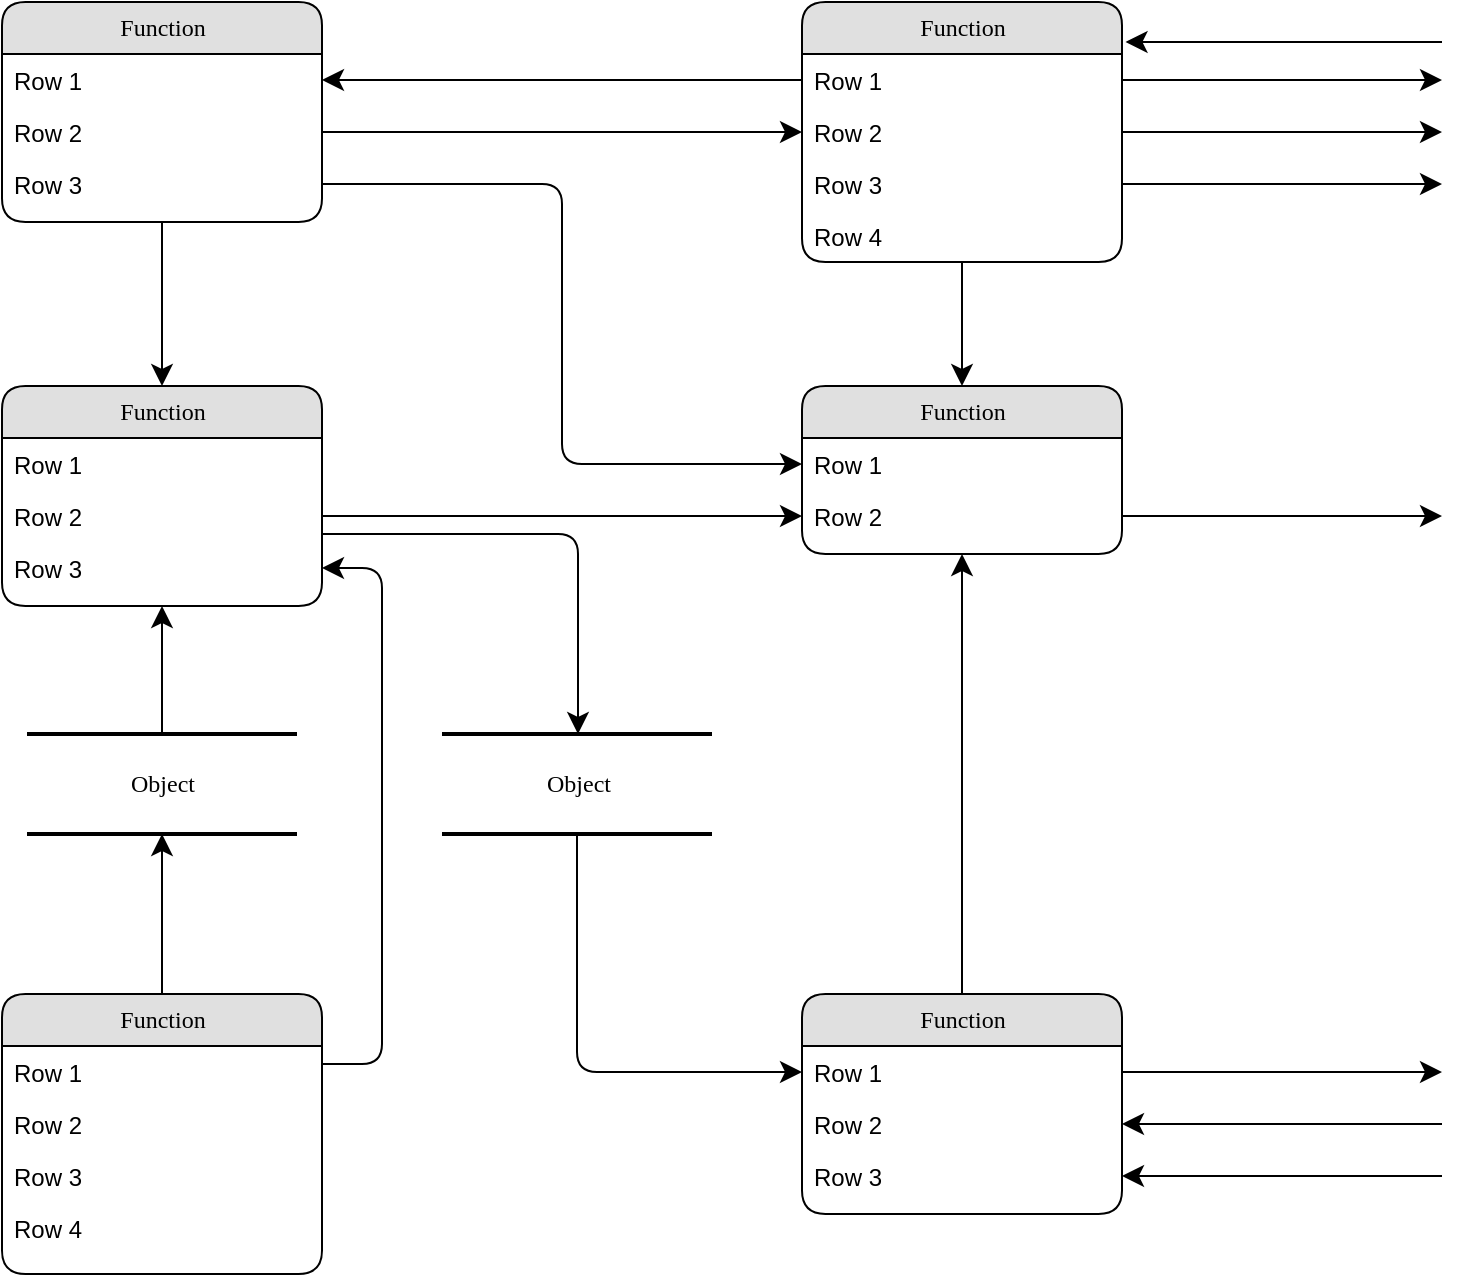 <mxfile version="14.8.6" type="github" pages="7">
  <diagram id="J9Tmd6Zy7u8FUA9VIpDE" name="模板">
    <mxGraphModel dx="1554" dy="969" grid="1" gridSize="10" guides="1" tooltips="1" connect="1" arrows="1" fold="1" page="1" pageScale="1" pageWidth="8500" pageHeight="20000" math="0" shadow="0">
      <root>
        <mxCell id="tAtp5M9JWyRdrx9-1-cH-0" />
        <mxCell id="tAtp5M9JWyRdrx9-1-cH-1" parent="tAtp5M9JWyRdrx9-1-cH-0" />
        <mxCell id="AeLNYvw3zZ7ImW0hco7L-0" value="Object" style="html=1;rounded=0;shadow=0;comic=0;labelBackgroundColor=none;strokeWidth=2;fontFamily=Verdana;fontSize=12;align=center;shape=mxgraph.ios7ui.horLines;" parent="tAtp5M9JWyRdrx9-1-cH-1" vertex="1">
          <mxGeometry x="1272.5" y="656" width="135" height="50" as="geometry" />
        </mxCell>
        <mxCell id="AeLNYvw3zZ7ImW0hco7L-1" value="Function" style="swimlane;html=1;fontStyle=0;childLayout=stackLayout;horizontal=1;startSize=26;fillColor=#e0e0e0;horizontalStack=0;resizeParent=1;resizeLast=0;collapsible=1;marginBottom=0;swimlaneFillColor=#ffffff;align=center;rounded=1;shadow=0;comic=0;labelBackgroundColor=none;strokeWidth=1;fontFamily=Verdana;fontSize=12" parent="tAtp5M9JWyRdrx9-1-cH-1" vertex="1">
          <mxGeometry x="1260" y="290" width="160" height="110" as="geometry" />
        </mxCell>
        <mxCell id="AeLNYvw3zZ7ImW0hco7L-2" value="Row 1" style="text;html=1;strokeColor=none;fillColor=none;spacingLeft=4;spacingRight=4;whiteSpace=wrap;overflow=hidden;rotatable=0;points=[[0,0.5],[1,0.5]];portConstraint=eastwest;" parent="AeLNYvw3zZ7ImW0hco7L-1" vertex="1">
          <mxGeometry y="26" width="160" height="26" as="geometry" />
        </mxCell>
        <mxCell id="AeLNYvw3zZ7ImW0hco7L-3" value="Row 2" style="text;html=1;strokeColor=none;fillColor=none;spacingLeft=4;spacingRight=4;whiteSpace=wrap;overflow=hidden;rotatable=0;points=[[0,0.5],[1,0.5]];portConstraint=eastwest;" parent="AeLNYvw3zZ7ImW0hco7L-1" vertex="1">
          <mxGeometry y="52" width="160" height="26" as="geometry" />
        </mxCell>
        <mxCell id="AeLNYvw3zZ7ImW0hco7L-4" value="Row 3" style="text;html=1;strokeColor=none;fillColor=none;spacingLeft=4;spacingRight=4;whiteSpace=wrap;overflow=hidden;rotatable=0;points=[[0,0.5],[1,0.5]];portConstraint=eastwest;" parent="AeLNYvw3zZ7ImW0hco7L-1" vertex="1">
          <mxGeometry y="78" width="160" height="26" as="geometry" />
        </mxCell>
        <mxCell id="AeLNYvw3zZ7ImW0hco7L-5" value="Function" style="swimlane;html=1;fontStyle=0;childLayout=stackLayout;horizontal=1;startSize=26;fillColor=#e0e0e0;horizontalStack=0;resizeParent=1;resizeLast=0;collapsible=1;marginBottom=0;swimlaneFillColor=#ffffff;align=center;rounded=1;shadow=0;comic=0;labelBackgroundColor=none;strokeWidth=1;fontFamily=Verdana;fontSize=12" parent="tAtp5M9JWyRdrx9-1-cH-1" vertex="1">
          <mxGeometry x="1660" y="290" width="160" height="130" as="geometry" />
        </mxCell>
        <mxCell id="AeLNYvw3zZ7ImW0hco7L-6" value="Row 1" style="text;html=1;strokeColor=none;fillColor=none;spacingLeft=4;spacingRight=4;whiteSpace=wrap;overflow=hidden;rotatable=0;points=[[0,0.5],[1,0.5]];portConstraint=eastwest;" parent="AeLNYvw3zZ7ImW0hco7L-5" vertex="1">
          <mxGeometry y="26" width="160" height="26" as="geometry" />
        </mxCell>
        <mxCell id="AeLNYvw3zZ7ImW0hco7L-7" value="Row 2" style="text;html=1;strokeColor=none;fillColor=none;spacingLeft=4;spacingRight=4;whiteSpace=wrap;overflow=hidden;rotatable=0;points=[[0,0.5],[1,0.5]];portConstraint=eastwest;" parent="AeLNYvw3zZ7ImW0hco7L-5" vertex="1">
          <mxGeometry y="52" width="160" height="26" as="geometry" />
        </mxCell>
        <mxCell id="AeLNYvw3zZ7ImW0hco7L-8" value="Row 3" style="text;html=1;strokeColor=none;fillColor=none;spacingLeft=4;spacingRight=4;whiteSpace=wrap;overflow=hidden;rotatable=0;points=[[0,0.5],[1,0.5]];portConstraint=eastwest;" parent="AeLNYvw3zZ7ImW0hco7L-5" vertex="1">
          <mxGeometry y="78" width="160" height="26" as="geometry" />
        </mxCell>
        <mxCell id="AeLNYvw3zZ7ImW0hco7L-9" value="Row 4" style="text;html=1;strokeColor=none;fillColor=none;spacingLeft=4;spacingRight=4;whiteSpace=wrap;overflow=hidden;rotatable=0;points=[[0,0.5],[1,0.5]];portConstraint=eastwest;" parent="AeLNYvw3zZ7ImW0hco7L-5" vertex="1">
          <mxGeometry y="104" width="160" height="26" as="geometry" />
        </mxCell>
        <mxCell id="AeLNYvw3zZ7ImW0hco7L-10" value="Function" style="swimlane;html=1;fontStyle=0;childLayout=stackLayout;horizontal=1;startSize=26;fillColor=#e0e0e0;horizontalStack=0;resizeParent=1;resizeLast=0;collapsible=1;marginBottom=0;swimlaneFillColor=#ffffff;align=center;rounded=1;shadow=0;comic=0;labelBackgroundColor=none;strokeWidth=1;fontFamily=Verdana;fontSize=12" parent="tAtp5M9JWyRdrx9-1-cH-1" vertex="1">
          <mxGeometry x="1260" y="482" width="160" height="110" as="geometry" />
        </mxCell>
        <mxCell id="AeLNYvw3zZ7ImW0hco7L-11" value="Row 1" style="text;html=1;strokeColor=none;fillColor=none;spacingLeft=4;spacingRight=4;whiteSpace=wrap;overflow=hidden;rotatable=0;points=[[0,0.5],[1,0.5]];portConstraint=eastwest;" parent="AeLNYvw3zZ7ImW0hco7L-10" vertex="1">
          <mxGeometry y="26" width="160" height="26" as="geometry" />
        </mxCell>
        <mxCell id="AeLNYvw3zZ7ImW0hco7L-12" value="Row 2" style="text;html=1;strokeColor=none;fillColor=none;spacingLeft=4;spacingRight=4;whiteSpace=wrap;overflow=hidden;rotatable=0;points=[[0,0.5],[1,0.5]];portConstraint=eastwest;" parent="AeLNYvw3zZ7ImW0hco7L-10" vertex="1">
          <mxGeometry y="52" width="160" height="26" as="geometry" />
        </mxCell>
        <mxCell id="AeLNYvw3zZ7ImW0hco7L-13" value="Row 3" style="text;html=1;strokeColor=none;fillColor=none;spacingLeft=4;spacingRight=4;whiteSpace=wrap;overflow=hidden;rotatable=0;points=[[0,0.5],[1,0.5]];portConstraint=eastwest;" parent="AeLNYvw3zZ7ImW0hco7L-10" vertex="1">
          <mxGeometry y="78" width="160" height="26" as="geometry" />
        </mxCell>
        <mxCell id="AeLNYvw3zZ7ImW0hco7L-14" value="Function" style="swimlane;html=1;fontStyle=0;childLayout=stackLayout;horizontal=1;startSize=26;fillColor=#e0e0e0;horizontalStack=0;resizeParent=1;resizeLast=0;collapsible=1;marginBottom=0;swimlaneFillColor=#ffffff;align=center;rounded=1;shadow=0;comic=0;labelBackgroundColor=none;strokeWidth=1;fontFamily=Verdana;fontSize=12" parent="tAtp5M9JWyRdrx9-1-cH-1" vertex="1">
          <mxGeometry x="1260" y="786" width="160" height="140" as="geometry" />
        </mxCell>
        <mxCell id="AeLNYvw3zZ7ImW0hco7L-15" value="Row 1" style="text;html=1;strokeColor=none;fillColor=none;spacingLeft=4;spacingRight=4;whiteSpace=wrap;overflow=hidden;rotatable=0;points=[[0,0.5],[1,0.5]];portConstraint=eastwest;" parent="AeLNYvw3zZ7ImW0hco7L-14" vertex="1">
          <mxGeometry y="26" width="160" height="26" as="geometry" />
        </mxCell>
        <mxCell id="AeLNYvw3zZ7ImW0hco7L-16" value="Row 2" style="text;html=1;strokeColor=none;fillColor=none;spacingLeft=4;spacingRight=4;whiteSpace=wrap;overflow=hidden;rotatable=0;points=[[0,0.5],[1,0.5]];portConstraint=eastwest;" parent="AeLNYvw3zZ7ImW0hco7L-14" vertex="1">
          <mxGeometry y="52" width="160" height="26" as="geometry" />
        </mxCell>
        <mxCell id="AeLNYvw3zZ7ImW0hco7L-17" value="Row 3" style="text;html=1;strokeColor=none;fillColor=none;spacingLeft=4;spacingRight=4;whiteSpace=wrap;overflow=hidden;rotatable=0;points=[[0,0.5],[1,0.5]];portConstraint=eastwest;" parent="AeLNYvw3zZ7ImW0hco7L-14" vertex="1">
          <mxGeometry y="78" width="160" height="26" as="geometry" />
        </mxCell>
        <mxCell id="AeLNYvw3zZ7ImW0hco7L-18" value="Row 4" style="text;html=1;strokeColor=none;fillColor=none;spacingLeft=4;spacingRight=4;whiteSpace=wrap;overflow=hidden;rotatable=0;points=[[0,0.5],[1,0.5]];portConstraint=eastwest;" parent="AeLNYvw3zZ7ImW0hco7L-14" vertex="1">
          <mxGeometry y="104" width="160" height="26" as="geometry" />
        </mxCell>
        <mxCell id="AeLNYvw3zZ7ImW0hco7L-19" value="Function" style="swimlane;html=1;fontStyle=0;childLayout=stackLayout;horizontal=1;startSize=26;fillColor=#e0e0e0;horizontalStack=0;resizeParent=1;resizeLast=0;collapsible=1;marginBottom=0;swimlaneFillColor=#ffffff;align=center;rounded=1;shadow=0;comic=0;labelBackgroundColor=none;strokeWidth=1;fontFamily=Verdana;fontSize=12" parent="tAtp5M9JWyRdrx9-1-cH-1" vertex="1">
          <mxGeometry x="1660" y="482" width="160" height="84" as="geometry" />
        </mxCell>
        <mxCell id="AeLNYvw3zZ7ImW0hco7L-20" value="Row 1" style="text;html=1;strokeColor=none;fillColor=none;spacingLeft=4;spacingRight=4;whiteSpace=wrap;overflow=hidden;rotatable=0;points=[[0,0.5],[1,0.5]];portConstraint=eastwest;" parent="AeLNYvw3zZ7ImW0hco7L-19" vertex="1">
          <mxGeometry y="26" width="160" height="26" as="geometry" />
        </mxCell>
        <mxCell id="AeLNYvw3zZ7ImW0hco7L-21" value="Row 2" style="text;html=1;strokeColor=none;fillColor=none;spacingLeft=4;spacingRight=4;whiteSpace=wrap;overflow=hidden;rotatable=0;points=[[0,0.5],[1,0.5]];portConstraint=eastwest;" parent="AeLNYvw3zZ7ImW0hco7L-19" vertex="1">
          <mxGeometry y="52" width="160" height="26" as="geometry" />
        </mxCell>
        <mxCell id="AeLNYvw3zZ7ImW0hco7L-22" value="Function" style="swimlane;html=1;fontStyle=0;childLayout=stackLayout;horizontal=1;startSize=26;fillColor=#e0e0e0;horizontalStack=0;resizeParent=1;resizeLast=0;collapsible=1;marginBottom=0;swimlaneFillColor=#ffffff;align=center;rounded=1;shadow=0;comic=0;labelBackgroundColor=none;strokeWidth=1;fontFamily=Verdana;fontSize=12" parent="tAtp5M9JWyRdrx9-1-cH-1" vertex="1">
          <mxGeometry x="1660" y="786" width="160" height="110" as="geometry" />
        </mxCell>
        <mxCell id="AeLNYvw3zZ7ImW0hco7L-23" value="Row 1" style="text;html=1;strokeColor=none;fillColor=none;spacingLeft=4;spacingRight=4;whiteSpace=wrap;overflow=hidden;rotatable=0;points=[[0,0.5],[1,0.5]];portConstraint=eastwest;" parent="AeLNYvw3zZ7ImW0hco7L-22" vertex="1">
          <mxGeometry y="26" width="160" height="26" as="geometry" />
        </mxCell>
        <mxCell id="AeLNYvw3zZ7ImW0hco7L-24" value="Row 2" style="text;html=1;strokeColor=none;fillColor=none;spacingLeft=4;spacingRight=4;whiteSpace=wrap;overflow=hidden;rotatable=0;points=[[0,0.5],[1,0.5]];portConstraint=eastwest;" parent="AeLNYvw3zZ7ImW0hco7L-22" vertex="1">
          <mxGeometry y="52" width="160" height="26" as="geometry" />
        </mxCell>
        <mxCell id="AeLNYvw3zZ7ImW0hco7L-25" value="Row 3" style="text;html=1;strokeColor=none;fillColor=none;spacingLeft=4;spacingRight=4;whiteSpace=wrap;overflow=hidden;rotatable=0;points=[[0,0.5],[1,0.5]];portConstraint=eastwest;" parent="AeLNYvw3zZ7ImW0hco7L-22" vertex="1">
          <mxGeometry y="78" width="160" height="26" as="geometry" />
        </mxCell>
        <mxCell id="AeLNYvw3zZ7ImW0hco7L-26" value="Object" style="html=1;rounded=0;shadow=0;comic=0;labelBackgroundColor=none;strokeWidth=2;fontFamily=Verdana;fontSize=12;align=center;shape=mxgraph.ios7ui.horLines;" parent="tAtp5M9JWyRdrx9-1-cH-1" vertex="1">
          <mxGeometry x="1480" y="656" width="135" height="50" as="geometry" />
        </mxCell>
        <mxCell id="AeLNYvw3zZ7ImW0hco7L-27" style="edgeStyle=none;html=1;labelBackgroundColor=none;startFill=0;startSize=8;endFill=1;endSize=8;fontFamily=Verdana;fontSize=12;" parent="tAtp5M9JWyRdrx9-1-cH-1" source="AeLNYvw3zZ7ImW0hco7L-14" target="AeLNYvw3zZ7ImW0hco7L-0" edge="1">
          <mxGeometry relative="1" as="geometry" />
        </mxCell>
        <mxCell id="AeLNYvw3zZ7ImW0hco7L-28" style="edgeStyle=none;html=1;labelBackgroundColor=none;startFill=0;startSize=8;endFill=1;endSize=8;fontFamily=Verdana;fontSize=12;" parent="tAtp5M9JWyRdrx9-1-cH-1" source="AeLNYvw3zZ7ImW0hco7L-0" target="AeLNYvw3zZ7ImW0hco7L-10" edge="1">
          <mxGeometry relative="1" as="geometry" />
        </mxCell>
        <mxCell id="AeLNYvw3zZ7ImW0hco7L-29" style="edgeStyle=orthogonalEdgeStyle;html=1;labelBackgroundColor=none;startFill=0;startSize=8;endFill=1;endSize=8;fontFamily=Verdana;fontSize=12;exitX=1;exitY=0.25;entryX=1;entryY=0.5;" parent="tAtp5M9JWyRdrx9-1-cH-1" source="AeLNYvw3zZ7ImW0hco7L-14" target="AeLNYvw3zZ7ImW0hco7L-13" edge="1">
          <mxGeometry relative="1" as="geometry">
            <Array as="points">
              <mxPoint x="1450" y="821" />
              <mxPoint x="1450" y="573" />
            </Array>
          </mxGeometry>
        </mxCell>
        <mxCell id="AeLNYvw3zZ7ImW0hco7L-30" value="" style="edgeStyle=orthogonalEdgeStyle;html=1;labelBackgroundColor=none;startFill=0;startSize=8;endFill=1;endSize=8;fontFamily=Verdana;fontSize=12;" parent="tAtp5M9JWyRdrx9-1-cH-1" source="AeLNYvw3zZ7ImW0hco7L-26" target="AeLNYvw3zZ7ImW0hco7L-23" edge="1">
          <mxGeometry x="-0.134" y="32" relative="1" as="geometry">
            <mxPoint as="offset" />
          </mxGeometry>
        </mxCell>
        <mxCell id="AeLNYvw3zZ7ImW0hco7L-31" style="edgeStyle=orthogonalEdgeStyle;html=1;labelBackgroundColor=none;startFill=0;startSize=8;endFill=1;endSize=8;fontFamily=Verdana;fontSize=12;" parent="tAtp5M9JWyRdrx9-1-cH-1" source="AeLNYvw3zZ7ImW0hco7L-10" target="AeLNYvw3zZ7ImW0hco7L-26" edge="1">
          <mxGeometry relative="1" as="geometry">
            <Array as="points">
              <mxPoint x="1548" y="556" />
            </Array>
          </mxGeometry>
        </mxCell>
        <mxCell id="AeLNYvw3zZ7ImW0hco7L-32" style="edgeStyle=orthogonalEdgeStyle;html=1;labelBackgroundColor=none;startFill=0;startSize=8;endFill=1;endSize=8;fontFamily=Verdana;fontSize=12;" parent="tAtp5M9JWyRdrx9-1-cH-1" source="AeLNYvw3zZ7ImW0hco7L-1" target="AeLNYvw3zZ7ImW0hco7L-10" edge="1">
          <mxGeometry relative="1" as="geometry" />
        </mxCell>
        <mxCell id="AeLNYvw3zZ7ImW0hco7L-33" style="edgeStyle=orthogonalEdgeStyle;html=1;labelBackgroundColor=none;startFill=0;startSize=8;endFill=1;endSize=8;fontFamily=Verdana;fontSize=12;" parent="tAtp5M9JWyRdrx9-1-cH-1" source="AeLNYvw3zZ7ImW0hco7L-22" target="AeLNYvw3zZ7ImW0hco7L-19" edge="1">
          <mxGeometry relative="1" as="geometry" />
        </mxCell>
        <mxCell id="AeLNYvw3zZ7ImW0hco7L-34" style="edgeStyle=orthogonalEdgeStyle;html=1;labelBackgroundColor=none;startFill=0;startSize=8;endFill=1;endSize=8;fontFamily=Verdana;fontSize=12;" parent="tAtp5M9JWyRdrx9-1-cH-1" source="AeLNYvw3zZ7ImW0hco7L-5" target="AeLNYvw3zZ7ImW0hco7L-19" edge="1">
          <mxGeometry relative="1" as="geometry" />
        </mxCell>
        <mxCell id="AeLNYvw3zZ7ImW0hco7L-35" style="edgeStyle=orthogonalEdgeStyle;html=1;entryX=0;entryY=0.5;labelBackgroundColor=none;startFill=0;startSize=8;endFill=1;endSize=8;fontFamily=Verdana;fontSize=12;exitX=1;exitY=0.5;" parent="tAtp5M9JWyRdrx9-1-cH-1" source="AeLNYvw3zZ7ImW0hco7L-3" target="AeLNYvw3zZ7ImW0hco7L-7" edge="1">
          <mxGeometry relative="1" as="geometry">
            <Array as="points" />
          </mxGeometry>
        </mxCell>
        <mxCell id="AeLNYvw3zZ7ImW0hco7L-36" style="edgeStyle=orthogonalEdgeStyle;html=1;exitX=0;exitY=0.5;entryX=1;entryY=0.5;labelBackgroundColor=none;startFill=0;startSize=8;endFill=1;endSize=8;fontFamily=Verdana;fontSize=12;" parent="tAtp5M9JWyRdrx9-1-cH-1" source="AeLNYvw3zZ7ImW0hco7L-6" target="AeLNYvw3zZ7ImW0hco7L-2" edge="1">
          <mxGeometry relative="1" as="geometry" />
        </mxCell>
        <mxCell id="AeLNYvw3zZ7ImW0hco7L-37" style="edgeStyle=orthogonalEdgeStyle;html=1;exitX=1;exitY=0.5;entryX=0;entryY=0.5;labelBackgroundColor=none;startFill=0;startSize=8;endFill=1;endSize=8;fontFamily=Verdana;fontSize=12;" parent="tAtp5M9JWyRdrx9-1-cH-1" source="AeLNYvw3zZ7ImW0hco7L-4" target="AeLNYvw3zZ7ImW0hco7L-20" edge="1">
          <mxGeometry relative="1" as="geometry" />
        </mxCell>
        <mxCell id="AeLNYvw3zZ7ImW0hco7L-38" style="edgeStyle=orthogonalEdgeStyle;html=1;exitX=1;exitY=0.5;entryX=0;entryY=0.5;labelBackgroundColor=none;startFill=0;startSize=8;endFill=1;endSize=8;fontFamily=Verdana;fontSize=12;" parent="tAtp5M9JWyRdrx9-1-cH-1" source="AeLNYvw3zZ7ImW0hco7L-12" target="AeLNYvw3zZ7ImW0hco7L-21" edge="1">
          <mxGeometry relative="1" as="geometry">
            <Array as="points" />
          </mxGeometry>
        </mxCell>
        <mxCell id="AeLNYvw3zZ7ImW0hco7L-39" style="edgeStyle=orthogonalEdgeStyle;html=1;labelBackgroundColor=none;startFill=0;startSize=8;endFill=1;endSize=8;fontFamily=Verdana;fontSize=12;" parent="tAtp5M9JWyRdrx9-1-cH-1" source="AeLNYvw3zZ7ImW0hco7L-21" edge="1">
          <mxGeometry relative="1" as="geometry">
            <mxPoint x="1980" y="547" as="targetPoint" />
          </mxGeometry>
        </mxCell>
        <mxCell id="AeLNYvw3zZ7ImW0hco7L-40" style="edgeStyle=orthogonalEdgeStyle;html=1;exitX=1;exitY=0.5;labelBackgroundColor=none;startFill=0;startSize=8;endFill=1;endSize=8;fontFamily=Verdana;fontSize=12;" parent="tAtp5M9JWyRdrx9-1-cH-1" source="AeLNYvw3zZ7ImW0hco7L-23" edge="1">
          <mxGeometry relative="1" as="geometry">
            <mxPoint x="1980" y="825" as="targetPoint" />
          </mxGeometry>
        </mxCell>
        <mxCell id="AeLNYvw3zZ7ImW0hco7L-41" style="edgeStyle=orthogonalEdgeStyle;html=1;labelBackgroundColor=none;startFill=0;startSize=8;endFill=1;endSize=8;fontFamily=Verdana;fontSize=12;entryX=1;entryY=0.5;" parent="tAtp5M9JWyRdrx9-1-cH-1" target="AeLNYvw3zZ7ImW0hco7L-24" edge="1">
          <mxGeometry relative="1" as="geometry">
            <mxPoint x="1990" y="835" as="targetPoint" />
            <mxPoint x="1980" y="851" as="sourcePoint" />
            <Array as="points">
              <mxPoint x="1980" y="851" />
            </Array>
          </mxGeometry>
        </mxCell>
        <mxCell id="AeLNYvw3zZ7ImW0hco7L-42" style="edgeStyle=orthogonalEdgeStyle;html=1;labelBackgroundColor=none;startFill=0;startSize=8;endFill=1;endSize=8;fontFamily=Verdana;fontSize=12;entryX=1;entryY=0.5;" parent="tAtp5M9JWyRdrx9-1-cH-1" target="AeLNYvw3zZ7ImW0hco7L-25" edge="1">
          <mxGeometry relative="1" as="geometry">
            <mxPoint x="1830.19" y="861.095" as="targetPoint" />
            <mxPoint x="1980" y="877" as="sourcePoint" />
            <Array as="points">
              <mxPoint x="1900" y="877" />
              <mxPoint x="1900" y="877" />
            </Array>
          </mxGeometry>
        </mxCell>
        <mxCell id="AeLNYvw3zZ7ImW0hco7L-43" style="edgeStyle=orthogonalEdgeStyle;html=1;exitX=1;exitY=0.5;labelBackgroundColor=none;startFill=0;startSize=8;endFill=1;endSize=8;fontFamily=Verdana;fontSize=12;" parent="tAtp5M9JWyRdrx9-1-cH-1" source="AeLNYvw3zZ7ImW0hco7L-6" edge="1">
          <mxGeometry relative="1" as="geometry">
            <mxPoint x="1980" y="329" as="targetPoint" />
          </mxGeometry>
        </mxCell>
        <mxCell id="AeLNYvw3zZ7ImW0hco7L-44" style="edgeStyle=orthogonalEdgeStyle;html=1;exitX=1;exitY=0.5;labelBackgroundColor=none;startFill=0;startSize=8;endFill=1;endSize=8;fontFamily=Verdana;fontSize=12;" parent="tAtp5M9JWyRdrx9-1-cH-1" source="AeLNYvw3zZ7ImW0hco7L-7" edge="1">
          <mxGeometry relative="1" as="geometry">
            <mxPoint x="1980" y="355" as="targetPoint" />
          </mxGeometry>
        </mxCell>
        <mxCell id="AeLNYvw3zZ7ImW0hco7L-45" style="edgeStyle=orthogonalEdgeStyle;html=1;exitX=1;exitY=0.5;labelBackgroundColor=none;startFill=0;startSize=8;endFill=1;endSize=8;fontFamily=Verdana;fontSize=12;" parent="tAtp5M9JWyRdrx9-1-cH-1" source="AeLNYvw3zZ7ImW0hco7L-8" edge="1">
          <mxGeometry relative="1" as="geometry">
            <mxPoint x="1980" y="381" as="targetPoint" />
            <Array as="points" />
          </mxGeometry>
        </mxCell>
        <mxCell id="AeLNYvw3zZ7ImW0hco7L-46" style="edgeStyle=elbowEdgeStyle;html=1;labelBackgroundColor=none;startFill=0;startSize=8;endFill=1;endSize=8;fontFamily=Verdana;fontSize=12;elbow=vertical;entryX=1.011;entryY=0.152;entryPerimeter=0;" parent="tAtp5M9JWyRdrx9-1-cH-1" target="AeLNYvw3zZ7ImW0hco7L-5" edge="1">
          <mxGeometry relative="1" as="geometry">
            <mxPoint x="1840" y="305" as="targetPoint" />
            <mxPoint x="1980" y="310" as="sourcePoint" />
            <Array as="points">
              <mxPoint x="1910" y="310" />
            </Array>
          </mxGeometry>
        </mxCell>
      </root>
    </mxGraphModel>
  </diagram>
  <diagram name="互斥锁" id="5d7acffa-a066-3a61-03fe-96351882024d">
    <mxGraphModel dx="2514" dy="1325" grid="0" gridSize="10" guides="1" tooltips="1" connect="1" arrows="1" fold="1" page="1" pageScale="1" pageWidth="3000" pageHeight="3000" background="#ffffff" math="0" shadow="1">
      <root>
        <mxCell id="0" />
        <mxCell id="1" parent="0" />
        <mxCell id="CqtvCm25UIUQusRmt474-23" style="edgeStyle=orthogonalEdgeStyle;rounded=0;orthogonalLoop=1;jettySize=auto;html=1;fontColor=#000000;fontSize=16;" parent="1" edge="1">
          <mxGeometry relative="1" as="geometry">
            <mxPoint x="1349" y="604" as="sourcePoint" />
            <mxPoint x="429" y="737" as="targetPoint" />
            <Array as="points">
              <mxPoint x="1349" y="657" />
              <mxPoint x="429" y="657" />
            </Array>
          </mxGeometry>
        </mxCell>
        <mxCell id="krwOEIBx-vB3lfnVqGeh-6" value="&lt;pre style=&quot;text-align: left ; font-family: &amp;#34;pt mono&amp;#34; ; font-size: 16px&quot;&gt;&lt;span style=&quot;font-weight: bold ; font-style: italic ; font-size: 16px&quot;&gt;tryAcquire()&lt;/span&gt;&lt;/pre&gt;公平实现方式" style="edgeLabel;html=1;align=center;verticalAlign=middle;resizable=0;points=[];fontSize=16;fontColor=#000000;" parent="CqtvCm25UIUQusRmt474-23" vertex="1" connectable="0">
          <mxGeometry x="0.583" y="-2" relative="1" as="geometry">
            <mxPoint x="283" y="5" as="offset" />
          </mxGeometry>
        </mxCell>
        <mxCell id="CqtvCm25UIUQusRmt474-27" value="&lt;pre style=&quot;text-align: left ; font-family: &amp;#34;pt mono&amp;#34; ; font-size: 16px&quot;&gt;&lt;span style=&quot;font-weight: bold ; font-style: italic ; font-size: 16px&quot;&gt;tryAcquire()&lt;/span&gt;&lt;/pre&gt;非公平实现方式" style="edgeStyle=orthogonalEdgeStyle;rounded=0;orthogonalLoop=1;jettySize=auto;html=1;fontColor=#000000;fontSize=16;" parent="1" source="CqtvCm25UIUQusRmt474-13" target="CqtvCm25UIUQusRmt474-26" edge="1">
          <mxGeometry x="-0.325" relative="1" as="geometry">
            <Array as="points">
              <mxPoint x="1349" y="657" />
              <mxPoint x="2254" y="657" />
            </Array>
            <mxPoint as="offset" />
          </mxGeometry>
        </mxCell>
        <mxCell id="krwOEIBx-vB3lfnVqGeh-7" style="edgeStyle=orthogonalEdgeStyle;rounded=0;orthogonalLoop=1;jettySize=auto;html=1;fontSize=16;fontColor=#000000;entryX=0.482;entryY=0;entryDx=0;entryDy=0;entryPerimeter=0;" parent="1" source="CqtvCm25UIUQusRmt474-13" target="CqtvCm25UIUQusRmt474-30" edge="1">
          <mxGeometry relative="1" as="geometry">
            <Array as="points">
              <mxPoint x="1349" y="1209" />
              <mxPoint x="863" y="1209" />
              <mxPoint x="863" y="1469" />
            </Array>
          </mxGeometry>
        </mxCell>
        <mxCell id="krwOEIBx-vB3lfnVqGeh-8" value="&lt;pre style=&quot;text-align: left; background-color: rgb(248, 249, 250); font-family: &amp;quot;pt mono&amp;quot;; font-size: 16px;&quot;&gt;&lt;b style=&quot;font-size: 16px;&quot;&gt;acquireQueued()&lt;/b&gt;&lt;/pre&gt;" style="edgeLabel;html=1;align=center;verticalAlign=middle;resizable=0;points=[];fontSize=16;fontColor=#000000;" parent="krwOEIBx-vB3lfnVqGeh-7" vertex="1" connectable="0">
          <mxGeometry x="0.177" y="1" relative="1" as="geometry">
            <mxPoint y="1" as="offset" />
          </mxGeometry>
        </mxCell>
        <mxCell id="fj6ui93SYAHTBFZENV5a-5" style="edgeStyle=orthogonalEdgeStyle;rounded=0;orthogonalLoop=1;jettySize=auto;html=1;entryX=0.5;entryY=0;entryDx=0;entryDy=0;fontFamily=Helvetica;fontSize=16;fontColor=#000000;" edge="1" parent="1" source="CqtvCm25UIUQusRmt474-13" target="fj6ui93SYAHTBFZENV5a-2">
          <mxGeometry relative="1" as="geometry">
            <Array as="points">
              <mxPoint x="1349" y="1210" />
              <mxPoint x="1890" y="1210" />
            </Array>
          </mxGeometry>
        </mxCell>
        <mxCell id="fj6ui93SYAHTBFZENV5a-6" value="&lt;pre style=&quot;text-align: left; font-family: &amp;quot;pt mono&amp;quot;; font-size: 16px;&quot;&gt;&lt;span style=&quot;font-weight: bold; font-style: italic; font-size: 16px;&quot;&gt;addWaiter()&lt;/span&gt;&lt;/pre&gt;" style="edgeLabel;html=1;align=center;verticalAlign=middle;resizable=0;points=[];fontSize=16;fontFamily=Helvetica;fontColor=#000000;" vertex="1" connectable="0" parent="fj6ui93SYAHTBFZENV5a-5">
          <mxGeometry x="0.108" y="1" relative="1" as="geometry">
            <mxPoint x="71" y="-2" as="offset" />
          </mxGeometry>
        </mxCell>
        <mxCell id="CqtvCm25UIUQusRmt474-13" value="&lt;pre style=&quot;font-family: &amp;quot;pt mono&amp;quot;; font-size: 16px;&quot;&gt;&lt;span style=&quot;font-weight: bold; font-size: 16px;&quot;&gt;public final void &lt;/span&gt;acquire(&lt;span style=&quot;font-weight: bold; font-size: 16px;&quot;&gt;int &lt;/span&gt;arg) {//模板方法，tryAcquire()由子类负责实现&lt;br style=&quot;font-size: 16px;&quot;&gt;    &lt;span style=&quot;font-weight: bold; font-size: 16px;&quot;&gt;if &lt;/span&gt;(!tryAcquire(arg) &amp;amp;&amp;amp;&lt;br style=&quot;font-size: 16px;&quot;&gt;        acquireQueued(addWaiter(Node.EXCLUSIVE), arg))&lt;font color=&quot;#cc0000&quot; style=&quot;font-size: 16px;&quot;&gt;//返回是否被中断&lt;/font&gt;&lt;br style=&quot;font-size: 16px;&quot;&gt;        selfInterrupt();&lt;br style=&quot;font-size: 16px;&quot;&gt;}&lt;/pre&gt;" style="shape=ext;double=1;rounded=1;whiteSpace=wrap;html=1;labelBackgroundColor=none;fontColor=#000000;align=left;fontSize=16;" parent="1" vertex="1">
          <mxGeometry x="960" y="469" width="778" height="133" as="geometry" />
        </mxCell>
        <mxCell id="CqtvCm25UIUQusRmt474-18" value="" style="edgeStyle=orthogonalEdgeStyle;rounded=0;orthogonalLoop=1;jettySize=auto;html=1;fontColor=#000000;fontSize=16;" parent="1" source="CqtvCm25UIUQusRmt474-14" target="CqtvCm25UIUQusRmt474-13" edge="1">
          <mxGeometry relative="1" as="geometry">
            <Array as="points">
              <mxPoint x="1074" y="360" />
              <mxPoint x="1300" y="360" />
            </Array>
          </mxGeometry>
        </mxCell>
        <mxCell id="CqtvCm25UIUQusRmt474-14" value="&lt;span style=&quot;font-family: &amp;quot;pt mono&amp;quot;; font-size: 16px; font-weight: bold;&quot;&gt;final void &lt;/span&gt;&lt;span style=&quot;font-family: &amp;quot;pt mono&amp;quot;; font-size: 16px; font-weight: bold; font-style: italic;&quot;&gt;lock&lt;/span&gt;&lt;span style=&quot;font-family: &amp;quot;pt mono&amp;quot;; font-size: 16px;&quot;&gt;() {&lt;/span&gt;&lt;pre style=&quot;font-family: &amp;quot;pt mono&amp;quot;; font-size: 16px;&quot;&gt;&lt;span style=&quot;font-size: 16px;&quot;&gt;    &lt;/span&gt;&lt;span style=&quot;font-size: 16px;&quot;&gt;acquire&lt;/span&gt;&lt;span style=&quot;font-size: 16px;&quot;&gt;(&lt;/span&gt;&lt;span style=&quot;font-size: 16px;&quot;&gt;1&lt;/span&gt;&lt;span style=&quot;font-size: 16px;&quot;&gt;)&lt;/span&gt;&lt;span style=&quot;font-size: 16px;&quot;&gt;;&lt;br style=&quot;font-size: 16px;&quot;&gt;&lt;/span&gt;&lt;span style=&quot;font-size: 16px;&quot;&gt;}&lt;/span&gt;&lt;/pre&gt;" style="shape=ext;double=1;rounded=1;whiteSpace=wrap;html=1;labelBackgroundColor=none;align=left;arcSize=9;labelBorderColor=none;fontSize=16;" parent="1" vertex="1">
          <mxGeometry x="965" y="125" width="232" height="107" as="geometry" />
        </mxCell>
        <mxCell id="CqtvCm25UIUQusRmt474-21" style="edgeStyle=orthogonalEdgeStyle;rounded=0;orthogonalLoop=1;jettySize=auto;html=1;fontColor=#000000;fontSize=16;" parent="1" source="CqtvCm25UIUQusRmt474-19" target="CqtvCm25UIUQusRmt474-13" edge="1">
          <mxGeometry relative="1" as="geometry">
            <Array as="points">
              <mxPoint x="1597" y="362" />
              <mxPoint x="1300" y="362" />
            </Array>
          </mxGeometry>
        </mxCell>
        <mxCell id="CqtvCm25UIUQusRmt474-19" value="&lt;pre style=&quot;font-family: &amp;quot;pt mono&amp;quot;; font-size: 16px;&quot;&gt;&lt;span style=&quot;font-weight: bold; font-size: 16px;&quot;&gt;final void &lt;/span&gt;&lt;span style=&quot;font-weight: bold; font-style: italic; font-size: 16px;&quot;&gt;lock&lt;/span&gt;&lt;span style=&quot;font-size: 16px;&quot;&gt;() {&lt;br style=&quot;font-size: 16px;&quot;&gt;&lt;/span&gt;&lt;span style=&quot;font-size: 16px;&quot;&gt;    &lt;/span&gt;&lt;span style=&quot;font-weight: bold; font-size: 16px;&quot;&gt;if &lt;/span&gt;&lt;span style=&quot;font-size: 16px;&quot;&gt;(&lt;/span&gt;&lt;span style=&quot;font-size: 16px;&quot;&gt;compareAndSetState&lt;/span&gt;&lt;span style=&quot;font-size: 16px;&quot;&gt;(&lt;/span&gt;&lt;span style=&quot;font-size: 16px;&quot;&gt;0&lt;/span&gt;&lt;span style=&quot;font-size: 16px;&quot;&gt;, &lt;/span&gt;&lt;span style=&quot;font-size: 16px;&quot;&gt;1&lt;/span&gt;&lt;span style=&quot;font-size: 16px;&quot;&gt;))//立即抢锁&lt;br style=&quot;font-size: 16px;&quot;&gt;&lt;/span&gt;&lt;span style=&quot;font-size: 16px;&quot;&gt;        &lt;/span&gt;&lt;span style=&quot;font-size: 16px;&quot;&gt;setExclusiveOwnerThread&lt;/span&gt;&lt;span style=&quot;font-size: 16px;&quot;&gt;(&lt;/span&gt;&lt;span style=&quot;font-weight: bold; font-size: 16px;&quot;&gt;Thread&lt;/span&gt;&lt;span style=&quot;font-size: 16px;&quot;&gt;.&lt;/span&gt;&lt;span style=&quot;font-size: 16px;&quot;&gt;currentThread&lt;/span&gt;&lt;span style=&quot;font-size: 16px;&quot;&gt;())&lt;/span&gt;&lt;span style=&quot;font-size: 16px;&quot;&gt;;&lt;br style=&quot;font-size: 16px;&quot;&gt;&lt;/span&gt;&lt;span style=&quot;font-size: 16px;&quot;&gt;    &lt;/span&gt;&lt;span style=&quot;font-weight: bold; font-size: 16px;&quot;&gt;else&lt;br style=&quot;font-size: 16px;&quot;&gt;&lt;/span&gt;&lt;span style=&quot;font-weight: bold; font-size: 16px;&quot;&gt;        &lt;/span&gt;&lt;span style=&quot;font-size: 16px;&quot;&gt;acquire&lt;/span&gt;&lt;span style=&quot;font-size: 16px;&quot;&gt;(&lt;/span&gt;&lt;span style=&quot;font-size: 16px;&quot;&gt;1&lt;/span&gt;&lt;span style=&quot;font-size: 16px;&quot;&gt;)&lt;/span&gt;&lt;span style=&quot;font-size: 16px;&quot;&gt;;//抢锁失败，&lt;br style=&quot;font-size: 16px;&quot;&gt;&lt;/span&gt;&lt;span style=&quot;font-size: 16px;&quot;&gt;}&lt;/span&gt;&lt;/pre&gt;" style="shape=ext;double=1;rounded=1;whiteSpace=wrap;html=1;labelBackgroundColor=#ffffff;align=left;arcSize=8;fontSize=16;" parent="1" vertex="1">
          <mxGeometry x="1360" y="129" width="580" height="180" as="geometry" />
        </mxCell>
        <mxCell id="CqtvCm25UIUQusRmt474-22" value="&lt;pre style=&quot;font-family: &amp;#34;pt mono&amp;#34; ; font-size: 12.8pt&quot;&gt;&lt;span style=&quot;font-weight: bold&quot;&gt;protected final boolean &lt;/span&gt;&lt;span style=&quot;font-weight: bold ; font-style: italic&quot;&gt;tryAcquire&lt;/span&gt;&lt;span&gt;(&lt;/span&gt;&lt;span style=&quot;font-weight: bold&quot;&gt;int &lt;/span&gt;&lt;span style=&quot;font-weight: bold ; font-style: italic&quot;&gt;acquires&lt;/span&gt;&lt;span&gt;) {&lt;br&gt;&lt;/span&gt;&lt;span&gt;    &lt;/span&gt;&lt;span style=&quot;font-weight: bold&quot;&gt;final &lt;/span&gt;&lt;span style=&quot;font-weight: bold&quot;&gt;Thread &lt;/span&gt;&lt;span style=&quot;font-weight: bold&quot;&gt;current &lt;/span&gt;&lt;span&gt;= &lt;/span&gt;&lt;span style=&quot;font-weight: bold&quot;&gt;Thread&lt;/span&gt;&lt;span&gt;.&lt;/span&gt;&lt;span&gt;currentThread&lt;/span&gt;&lt;span&gt;()&lt;/span&gt;&lt;span&gt;;&lt;br&gt;&lt;/span&gt;&lt;span&gt;    &lt;/span&gt;&lt;span style=&quot;font-weight: bold&quot;&gt;int &lt;/span&gt;&lt;span style=&quot;font-weight: bold&quot;&gt;c &lt;/span&gt;&lt;span&gt;= &lt;/span&gt;&lt;span&gt;getState&lt;/span&gt;&lt;span&gt;()&lt;/span&gt;&lt;span&gt;;&lt;br&gt;&lt;/span&gt;&lt;span&gt;    &lt;/span&gt;&lt;span style=&quot;font-weight: bold&quot;&gt;if &lt;/span&gt;&lt;span&gt;(&lt;/span&gt;&lt;span style=&quot;font-weight: bold&quot;&gt;c &lt;/span&gt;&lt;span&gt;== &lt;/span&gt;&lt;span&gt;0&lt;/span&gt;&lt;span&gt;) {&lt;br&gt;&lt;/span&gt;&lt;span&gt;        &lt;/span&gt;&lt;span style=&quot;font-weight: bold&quot;&gt;if &lt;/span&gt;&lt;span&gt;(&lt;/span&gt;&lt;span&gt;!&lt;/span&gt;&lt;span&gt;hasQueuedPredecessors&lt;/span&gt;&lt;span&gt;() &lt;/span&gt;&lt;span&gt;&amp;amp;&amp;amp; &lt;/span&gt;&lt;span&gt;compareAndSetState&lt;/span&gt;&lt;span&gt;(&lt;/span&gt;&lt;span&gt;0&lt;/span&gt;&lt;span&gt;, &lt;/span&gt;&lt;span style=&quot;font-weight: bold ; font-style: italic&quot;&gt;acquires&lt;/span&gt;&lt;span&gt;)) {&lt;br&gt;&lt;/span&gt;&lt;span&gt;            &lt;/span&gt;&lt;span&gt;setExclusiveOwnerThread&lt;/span&gt;&lt;span&gt;(&lt;/span&gt;&lt;span style=&quot;font-weight: bold&quot;&gt;current&lt;/span&gt;&lt;span&gt;)&lt;/span&gt;&lt;span&gt;;&lt;br&gt;&lt;/span&gt;&lt;span&gt;            &lt;/span&gt;&lt;span style=&quot;font-weight: bold&quot;&gt;return true&lt;/span&gt;&lt;span&gt;;&lt;br&gt;&lt;/span&gt;&lt;span&gt;        &lt;/span&gt;&lt;span&gt;}&lt;br&gt;&lt;/span&gt;&lt;span&gt;    }&lt;br&gt;&lt;/span&gt;&lt;span&gt;    &lt;/span&gt;&lt;span style=&quot;font-weight: bold&quot;&gt;else if &lt;/span&gt;&lt;span&gt;(&lt;/span&gt;&lt;span style=&quot;font-weight: bold&quot;&gt;current &lt;/span&gt;&lt;span&gt;== &lt;/span&gt;&lt;span&gt;getExclusiveOwnerThread&lt;/span&gt;&lt;span&gt;()) {&lt;br&gt;&lt;/span&gt;&lt;span&gt;        &lt;/span&gt;&lt;span style=&quot;font-weight: bold&quot;&gt;int &lt;/span&gt;&lt;span style=&quot;font-weight: bold&quot;&gt;nextc &lt;/span&gt;&lt;span&gt;= &lt;/span&gt;&lt;span style=&quot;font-weight: bold&quot;&gt;c &lt;/span&gt;&lt;span&gt;+ &lt;/span&gt;&lt;span style=&quot;font-weight: bold ; font-style: italic&quot;&gt;acquires&lt;/span&gt;&lt;span&gt;;&lt;br&gt;&lt;/span&gt;&lt;span&gt;        &lt;/span&gt;&lt;span style=&quot;font-weight: bold&quot;&gt;if &lt;/span&gt;&lt;span&gt;(&lt;/span&gt;&lt;span style=&quot;font-weight: bold&quot;&gt;nextc &lt;/span&gt;&lt;span&gt;&amp;lt; &lt;/span&gt;&lt;span&gt;0&lt;/span&gt;&lt;span&gt;)&lt;br&gt;&lt;/span&gt;&lt;span&gt;            &lt;/span&gt;&lt;span style=&quot;font-weight: bold&quot;&gt;throw new &lt;/span&gt;&lt;span&gt;Error&lt;/span&gt;&lt;span&gt;(&lt;/span&gt;&lt;span&gt;&quot;Maximum lock count exceeded&quot;&lt;/span&gt;&lt;span&gt;)&lt;/span&gt;&lt;span&gt;;&lt;br&gt;&lt;/span&gt;&lt;span&gt;        &lt;/span&gt;&lt;span&gt;setState&lt;/span&gt;&lt;span&gt;(&lt;/span&gt;&lt;span style=&quot;font-weight: bold&quot;&gt;nextc&lt;/span&gt;&lt;span&gt;)&lt;/span&gt;&lt;span&gt;;&lt;br&gt;&lt;/span&gt;&lt;span&gt;        &lt;/span&gt;&lt;span style=&quot;font-weight: bold&quot;&gt;return true&lt;/span&gt;&lt;span&gt;;&lt;br&gt;&lt;/span&gt;&lt;span&gt;    &lt;/span&gt;&lt;span&gt;}&lt;br&gt;&lt;/span&gt;&lt;span&gt;    &lt;/span&gt;&lt;span style=&quot;font-weight: bold&quot;&gt;return false&lt;/span&gt;&lt;span&gt;;&lt;br&gt;&lt;/span&gt;&lt;span&gt;}&lt;/span&gt;&lt;/pre&gt;" style="shape=ext;double=1;rounded=1;whiteSpace=wrap;html=1;labelBackgroundColor=#ffffff;align=left;arcSize=7;" parent="1" vertex="1">
          <mxGeometry x="40" y="735" width="777" height="425" as="geometry" />
        </mxCell>
        <mxCell id="krwOEIBx-vB3lfnVqGeh-9" style="edgeStyle=orthogonalEdgeStyle;rounded=0;orthogonalLoop=1;jettySize=auto;html=1;fontSize=16;fontColor=#000000;" parent="1" source="CqtvCm25UIUQusRmt474-26" target="krwOEIBx-vB3lfnVqGeh-4" edge="1">
          <mxGeometry relative="1" as="geometry" />
        </mxCell>
        <mxCell id="CqtvCm25UIUQusRmt474-26" value="&lt;pre style=&quot;font-family: &amp;quot;pt mono&amp;quot;; font-size: 16px;&quot;&gt;&lt;span style=&quot;font-weight: bold; font-size: 16px;&quot;&gt;protected final boolean &lt;/span&gt;&lt;span style=&quot;font-weight: bold; font-style: italic; font-size: 16px;&quot;&gt;tryAcquire&lt;/span&gt;&lt;span style=&quot;font-size: 16px;&quot;&gt;(&lt;/span&gt;&lt;span style=&quot;font-weight: bold; font-size: 16px;&quot;&gt;int &lt;/span&gt;&lt;span style=&quot;font-weight: bold; font-style: italic; font-size: 16px;&quot;&gt;acquires&lt;/span&gt;&lt;span style=&quot;font-size: 16px;&quot;&gt;) {&lt;br style=&quot;font-size: 16px;&quot;&gt;&lt;/span&gt;&lt;span style=&quot;font-size: 16px;&quot;&gt;    &lt;/span&gt;&lt;span style=&quot;font-weight: bold; font-size: 16px;&quot;&gt;return &lt;/span&gt;&lt;span style=&quot;font-size: 16px;&quot;&gt;nonfairTryAcquire&lt;/span&gt;&lt;span style=&quot;font-size: 16px;&quot;&gt;(&lt;/span&gt;&lt;span style=&quot;font-weight: bold; font-style: italic; font-size: 16px;&quot;&gt;acquires&lt;/span&gt;&lt;span style=&quot;font-size: 16px;&quot;&gt;)&lt;/span&gt;&lt;span style=&quot;font-size: 16px;&quot;&gt;;&lt;br style=&quot;font-size: 16px;&quot;&gt;&lt;/span&gt;&lt;span style=&quot;font-size: 16px;&quot;&gt;}&lt;/span&gt;&lt;/pre&gt;&lt;pre style=&quot;font-family: &amp;quot;pt mono&amp;quot;; font-size: 16px;&quot;&gt;&lt;pre style=&quot;font-family: &amp;quot;pt mono&amp;quot;; font-size: 16px;&quot;&gt;&lt;br style=&quot;font-size: 16px;&quot;&gt;&lt;/pre&gt;&lt;/pre&gt;" style="shape=ext;double=1;rounded=1;whiteSpace=wrap;html=1;glass=0;labelBackgroundColor=#ffffff;strokeColor=#000000;align=left;arcSize=3;fontSize=16;" parent="1" vertex="1">
          <mxGeometry x="1988" y="737" width="523" height="138" as="geometry" />
        </mxCell>
        <mxCell id="zHQmcre7dR3sZDUqDH8s-3" style="edgeStyle=orthogonalEdgeStyle;rounded=0;orthogonalLoop=1;jettySize=auto;html=1;fontSize=16;fontColor=#000000;" edge="1" parent="1" source="CqtvCm25UIUQusRmt474-30" target="zHQmcre7dR3sZDUqDH8s-1">
          <mxGeometry relative="1" as="geometry">
            <Array as="points">
              <mxPoint x="886" y="2177" />
              <mxPoint x="464" y="2177" />
            </Array>
          </mxGeometry>
        </mxCell>
        <mxCell id="zHQmcre7dR3sZDUqDH8s-4" style="edgeStyle=orthogonalEdgeStyle;rounded=0;orthogonalLoop=1;jettySize=auto;html=1;fontSize=16;fontColor=#000000;" edge="1" parent="1" source="CqtvCm25UIUQusRmt474-30" target="zHQmcre7dR3sZDUqDH8s-2">
          <mxGeometry relative="1" as="geometry">
            <Array as="points">
              <mxPoint x="886" y="2178" />
              <mxPoint x="1259" y="2178" />
            </Array>
          </mxGeometry>
        </mxCell>
        <mxCell id="CqtvCm25UIUQusRmt474-30" value="&lt;pre style=&quot;font-family: &amp;#34;pt mono&amp;#34; ; font-size: 16px&quot;&gt;&lt;b style=&quot;font-size: 16px&quot;&gt;&lt;font color=&quot;#ea6b66&quot; style=&quot;font-size: 16px&quot;&gt;这个方法只有抢到锁之后才会返回,&lt;/font&gt;&lt;/b&gt;&lt;/pre&gt;&lt;font face=&quot;pt mono&quot; color=&quot;#ea6b66&quot; style=&quot;font-size: 16px&quot;&gt;&lt;span style=&quot;font-size: 16px&quot;&gt;&lt;b style=&quot;font-size: 16px&quot;&gt;该函数不会中断响应，但它会记录被阻塞期间有没有其他线程向它发送过中断信号;如果被中断,&lt;br style=&quot;font-size: 16px&quot;&gt;则该函数会返回true;否则,返回false&lt;/b&gt;&lt;/span&gt;&lt;/font&gt;&lt;pre style=&quot;font-family: &amp;#34;pt mono&amp;#34; ; font-size: 16px&quot;&gt;&lt;span style=&quot;font-weight: bold ; font-size: 16px&quot;&gt;final boolean &lt;/span&gt;&lt;span style=&quot;font-weight: bold ; font-style: italic ; font-size: 16px&quot;&gt;acquireQueued&lt;/span&gt;(&lt;span style=&quot;font-weight: bold ; font-size: 16px&quot;&gt;final &lt;/span&gt;&lt;span style=&quot;font-weight: bold ; font-size: 16px&quot;&gt;Node &lt;/span&gt;&lt;span style=&quot;font-weight: bold ; font-style: italic ; font-size: 16px&quot;&gt;node&lt;/span&gt;, &lt;span style=&quot;font-weight: bold ; font-size: 16px&quot;&gt;int &lt;/span&gt;&lt;span style=&quot;font-weight: bold ; font-style: italic ; font-size: 16px&quot;&gt;arg&lt;/span&gt;) {&lt;br style=&quot;font-size: 16px&quot;&gt;    &lt;span style=&quot;font-weight: bold ; font-size: 16px&quot;&gt;boolean &lt;/span&gt;&lt;span style=&quot;font-weight: bold ; font-size: 16px&quot;&gt;failed &lt;/span&gt;= &lt;span style=&quot;font-weight: bold ; font-size: 16px&quot;&gt;true&lt;/span&gt;;&lt;br style=&quot;font-size: 16px&quot;&gt;    &lt;span style=&quot;font-weight: bold ; font-size: 16px&quot;&gt;try &lt;/span&gt;{&lt;br style=&quot;font-size: 16px&quot;&gt;        &lt;span style=&quot;font-weight: bold ; font-size: 16px&quot;&gt;boolean &lt;/span&gt;&lt;span style=&quot;font-weight: bold ; font-size: 16px&quot;&gt;interrupted &lt;/span&gt;= &lt;span style=&quot;font-weight: bold ; font-size: 16px&quot;&gt;false&lt;/span&gt;;&lt;br style=&quot;font-size: 16px&quot;&gt;        &lt;span style=&quot;font-weight: bold ; font-size: 16px&quot;&gt;for &lt;/span&gt;(;;) {&lt;font color=&quot;#ea6b66&quot; style=&quot;font-size: 16px&quot;&gt;//不断去拿锁&lt;/font&gt;&lt;br style=&quot;font-size: 16px&quot;&gt;            &lt;span style=&quot;font-weight: bold ; font-size: 16px&quot;&gt;final &lt;/span&gt;&lt;span style=&quot;font-weight: bold ; font-size: 16px&quot;&gt;Node &lt;/span&gt;&lt;span style=&quot;font-weight: bold ; font-size: 16px&quot;&gt;p &lt;/span&gt;= &lt;span style=&quot;font-weight: bold ; font-style: italic ; font-size: 16px&quot;&gt;node&lt;/span&gt;.predecessor();&lt;font color=&quot;#ea6b66&quot;&gt;//取当前节点前置节点&lt;/font&gt;&lt;br style=&quot;font-size: 16px&quot;&gt;            &lt;span style=&quot;font-weight: bold ; font-size: 16px&quot;&gt;if &lt;/span&gt;(&lt;span style=&quot;font-weight: bold ; font-size: 16px&quot;&gt;p &lt;/span&gt;== head &amp;amp;&amp;amp; tryAcquire(&lt;span style=&quot;font-weight: bold ; font-style: italic ; font-size: 16px&quot;&gt;arg&lt;/span&gt;)) {&lt;font color=&quot;#ea6b66&quot;&gt;//如果当前节点的前置节点是头结点并且获取锁&lt;/font&gt;&lt;br style=&quot;font-size: 16px&quot;&gt;                setHead(&lt;span style=&quot;font-weight: bold ; font-style: italic ; font-size: 16px&quot;&gt;node&lt;/span&gt;);&lt;br style=&quot;font-size: 16px&quot;&gt;                &lt;span style=&quot;font-weight: bold ; font-size: 16px&quot;&gt;p&lt;/span&gt;.next = &lt;span style=&quot;font-weight: bold ; font-size: 16px&quot;&gt;null&lt;/span&gt;; &lt;span style=&quot;font-style: italic ; font-size: 16px&quot;&gt;// help GC&lt;br style=&quot;font-size: 16px&quot;&gt;&lt;/span&gt;&lt;span style=&quot;font-style: italic ; font-size: 16px&quot;&gt;                &lt;/span&gt;&lt;span style=&quot;font-weight: bold ; font-size: 16px&quot;&gt;failed &lt;/span&gt;= &lt;span style=&quot;font-weight: bold ; font-size: 16px&quot;&gt;false&lt;/span&gt;;&lt;br style=&quot;font-size: 16px&quot;&gt;                &lt;span style=&quot;font-weight: bold ; font-size: 16px&quot;&gt;return &lt;/span&gt;&lt;span style=&quot;font-weight: bold ; font-size: 16px&quot;&gt;interrupted&lt;/span&gt;;&lt;font color=&quot;#ea6b66&quot; style=&quot;font-size: 16px&quot;&gt;//获取锁之后，返回&lt;/font&gt;&lt;br style=&quot;font-size: 16px&quot;&gt;            }&lt;/pre&gt;&lt;pre style=&quot;font-family: &amp;#34;pt mono&amp;#34; ; font-size: 16px&quot;&gt; &lt;font color=&quot;#ea6b66&quot; style=&quot;font-size: 16px&quot;&gt;           //不断拿锁的过程中需要判断是否需要阻塞&lt;/font&gt;&lt;br style=&quot;font-size: 16px&quot;&gt;            &lt;span style=&quot;font-weight: bold ; font-size: 16px&quot;&gt;if &lt;/span&gt;(shouldParkAfterFailedAcquire(&lt;span style=&quot;font-weight: bold ; font-size: 16px&quot;&gt;p&lt;/span&gt;, &lt;span style=&quot;font-weight: bold ; font-style: italic ; font-size: 16px&quot;&gt;node&lt;/span&gt;) &amp;amp;&amp;amp; parkAndCheckInterrupt()){&lt;/pre&gt;&lt;pre style=&quot;font-family: &amp;#34;pt mono&amp;#34; ; font-size: 16px&quot;&gt;                &lt;span style=&quot;font-weight: bold ; font-size: 16px&quot;&gt;interrupted &lt;/span&gt;= &lt;span style=&quot;font-weight: bold ; font-size: 16px&quot;&gt;true&lt;/span&gt;;&lt;/pre&gt;&lt;pre style=&quot;font-family: &amp;#34;pt mono&amp;#34; ; font-size: 16px&quot;&gt;&lt;span style=&quot;font-size: 16px&quot;&gt;&lt;span style=&quot;font-size: 16px&quot;&gt; &lt;/span&gt;           }&lt;br style=&quot;font-size: 16px&quot;&gt;&lt;/span&gt;&lt;span style=&quot;font-size: 16px&quot;&gt;        &lt;/span&gt;&lt;span style=&quot;font-size: 16px&quot;&gt;}&lt;br style=&quot;font-size: 16px&quot;&gt;&lt;/span&gt;&lt;span style=&quot;font-size: 16px&quot;&gt;    } &lt;/span&gt;&lt;span style=&quot;font-weight: bold ; font-size: 16px&quot;&gt;finally &lt;/span&gt;&lt;span style=&quot;font-size: 16px&quot;&gt;{&lt;br style=&quot;font-size: 16px&quot;&gt;&lt;/span&gt;&lt;span style=&quot;font-size: 16px&quot;&gt;        &lt;/span&gt;&lt;span style=&quot;font-weight: bold ; font-size: 16px&quot;&gt;if &lt;/span&gt;&lt;span style=&quot;font-size: 16px&quot;&gt;(&lt;/span&gt;&lt;span style=&quot;font-weight: bold ; font-size: 16px&quot;&gt;failed&lt;/span&gt;&lt;span style=&quot;font-size: 16px&quot;&gt;)&lt;br style=&quot;font-size: 16px&quot;&gt;&lt;/span&gt;&lt;span style=&quot;font-size: 16px&quot;&gt;            &lt;/span&gt;&lt;span style=&quot;font-size: 16px&quot;&gt;cancelAcquire&lt;/span&gt;&lt;span style=&quot;font-size: 16px&quot;&gt;(&lt;/span&gt;&lt;span style=&quot;font-weight: bold ; font-style: italic ; font-size: 16px&quot;&gt;node&lt;/span&gt;&lt;span style=&quot;font-size: 16px&quot;&gt;)&lt;/span&gt;&lt;span style=&quot;font-size: 16px&quot;&gt;;&lt;br style=&quot;font-size: 16px&quot;&gt;&lt;/span&gt;&lt;span style=&quot;font-size: 16px&quot;&gt;    &lt;/span&gt;&lt;span style=&quot;font-size: 16px&quot;&gt;}&lt;br style=&quot;font-size: 16px&quot;&gt;&lt;/span&gt;&lt;span style=&quot;font-size: 16px&quot;&gt;}&lt;/span&gt;&lt;/pre&gt;&lt;pre style=&quot;font-family: &amp;#34;pt mono&amp;#34; ; font-size: 16px&quot;&gt;&lt;pre style=&quot;font-size: 16px&quot;&gt;&lt;pre style=&quot;font-family: &amp;#34;pt mono&amp;#34; ; font-size: 16px&quot;&gt;&lt;br style=&quot;font-size: 16px&quot;&gt;&lt;/pre&gt;&lt;/pre&gt;&lt;/pre&gt;" style="shape=ext;double=1;rounded=1;whiteSpace=wrap;html=1;glass=0;labelBackgroundColor=none;strokeColor=#000000;fillColor=#ffffff;align=left;arcSize=5;fontSize=16;" parent="1" vertex="1">
          <mxGeometry x="478" y="1470" width="815" height="628" as="geometry" />
        </mxCell>
        <mxCell id="krwOEIBx-vB3lfnVqGeh-2" value="" style="edgeStyle=orthogonalEdgeStyle;rounded=0;orthogonalLoop=1;jettySize=auto;html=1;fontSize=30;fontColor=#000000;" parent="1" target="CqtvCm25UIUQusRmt474-14" edge="1">
          <mxGeometry relative="1" as="geometry">
            <mxPoint x="1081" y="59" as="sourcePoint" />
          </mxGeometry>
        </mxCell>
        <mxCell id="_KA6L-gr-Qn6RJLEGgCv-1" value="公平锁" style="text;html=1;strokeColor=none;fillColor=none;align=center;verticalAlign=middle;whiteSpace=wrap;rounded=0;glass=0;labelBackgroundColor=none;fontColor=#000000;fontSize=30;" parent="1" vertex="1">
          <mxGeometry x="713" y="20" width="150" height="20" as="geometry" />
        </mxCell>
        <mxCell id="krwOEIBx-vB3lfnVqGeh-3" value="" style="edgeStyle=orthogonalEdgeStyle;rounded=0;orthogonalLoop=1;jettySize=auto;html=1;fontSize=30;fontColor=#000000;" parent="1" source="_KA6L-gr-Qn6RJLEGgCv-2" target="CqtvCm25UIUQusRmt474-19" edge="1">
          <mxGeometry relative="1" as="geometry" />
        </mxCell>
        <mxCell id="_KA6L-gr-Qn6RJLEGgCv-2" value="&lt;span style=&quot;text-align: left; font-size: 30px;&quot;&gt;非公平锁&lt;/span&gt;" style="text;html=1;strokeColor=none;fillColor=none;align=center;verticalAlign=middle;whiteSpace=wrap;rounded=0;glass=0;labelBackgroundColor=none;fontColor=#000000;fontSize=30;" parent="1" vertex="1">
          <mxGeometry x="1575" y="46" width="150" height="17" as="geometry" />
        </mxCell>
        <mxCell id="krwOEIBx-vB3lfnVqGeh-4" value="&lt;pre style=&quot;font-family: &amp;quot;pt mono&amp;quot;; font-size: 16px;&quot;&gt;&lt;span style=&quot;font-size: 16px; white-space: normal; font-weight: bold;&quot;&gt;final boolean &lt;/span&gt;&lt;span style=&quot;font-size: 16px; white-space: normal; font-weight: bold; font-style: italic;&quot;&gt;nonfairTryAcquire&lt;/span&gt;&lt;span style=&quot;font-size: 16px; white-space: normal;&quot;&gt;(&lt;/span&gt;&lt;span style=&quot;font-size: 16px; white-space: normal; font-weight: bold;&quot;&gt;int &lt;/span&gt;&lt;span style=&quot;font-size: 16px; white-space: normal; font-weight: bold; font-style: italic;&quot;&gt;acquires&lt;/span&gt;&lt;span style=&quot;font-size: 16px; white-space: normal;&quot;&gt;) {&lt;/span&gt;&lt;br style=&quot;font-size: 16px;&quot;&gt;&lt;/pre&gt;&lt;pre style=&quot;font-family: &amp;quot;pt mono&amp;quot;; font-size: 16px;&quot;&gt;&lt;pre style=&quot;font-family: &amp;quot;pt mono&amp;quot;; font-size: 16px;&quot;&gt;&lt;span style=&quot;font-size: 16px;&quot;&gt;    &lt;/span&gt;&lt;span style=&quot;font-weight: bold; font-size: 16px;&quot;&gt;final &lt;/span&gt;&lt;span style=&quot;font-weight: bold; font-size: 16px;&quot;&gt;Thread &lt;/span&gt;&lt;span style=&quot;font-weight: bold; font-size: 16px;&quot;&gt;current &lt;/span&gt;&lt;span style=&quot;font-size: 16px;&quot;&gt;= &lt;/span&gt;&lt;span style=&quot;font-weight: bold; font-size: 16px;&quot;&gt;Thread&lt;/span&gt;&lt;span style=&quot;font-size: 16px;&quot;&gt;.&lt;/span&gt;&lt;span style=&quot;font-size: 16px;&quot;&gt;currentThread&lt;/span&gt;&lt;span style=&quot;font-size: 16px;&quot;&gt;()&lt;/span&gt;&lt;span style=&quot;font-size: 16px;&quot;&gt;;&lt;br style=&quot;font-size: 16px;&quot;&gt;&lt;/span&gt;&lt;span style=&quot;font-size: 16px;&quot;&gt;    &lt;/span&gt;&lt;span style=&quot;font-weight: bold; font-size: 16px;&quot;&gt;int &lt;/span&gt;&lt;span style=&quot;font-weight: bold; font-size: 16px;&quot;&gt;c &lt;/span&gt;&lt;span style=&quot;font-size: 16px;&quot;&gt;= &lt;/span&gt;&lt;span style=&quot;font-size: 16px;&quot;&gt;getState&lt;/span&gt;&lt;span style=&quot;font-size: 16px;&quot;&gt;()&lt;/span&gt;&lt;span style=&quot;font-size: 16px;&quot;&gt;;&lt;br style=&quot;font-size: 16px;&quot;&gt;&lt;/span&gt;&lt;span style=&quot;font-size: 16px;&quot;&gt;    &lt;/span&gt;&lt;span style=&quot;font-weight: bold; font-size: 16px;&quot;&gt;if &lt;/span&gt;&lt;span style=&quot;font-size: 16px;&quot;&gt;(&lt;/span&gt;&lt;span style=&quot;font-weight: bold; font-size: 16px;&quot;&gt;c &lt;/span&gt;&lt;span style=&quot;font-size: 16px;&quot;&gt;== &lt;/span&gt;&lt;span style=&quot;font-size: 16px;&quot;&gt;0&lt;/span&gt;&lt;span style=&quot;font-size: 16px;&quot;&gt;) {&lt;br style=&quot;font-size: 16px;&quot;&gt;&lt;/span&gt;&lt;span style=&quot;font-size: 16px;&quot;&gt;        &lt;/span&gt;&lt;span style=&quot;font-weight: bold; font-size: 16px;&quot;&gt;if &lt;/span&gt;&lt;span style=&quot;font-size: 16px;&quot;&gt;(&lt;/span&gt;&lt;span style=&quot;font-size: 16px;&quot;&gt;compareAndSetState&lt;/span&gt;&lt;span style=&quot;font-size: 16px;&quot;&gt;(&lt;/span&gt;&lt;span style=&quot;font-size: 16px;&quot;&gt;0&lt;/span&gt;&lt;span style=&quot;font-size: 16px;&quot;&gt;, &lt;/span&gt;&lt;span style=&quot;font-weight: bold; font-style: italic; font-size: 16px;&quot;&gt;acquires&lt;/span&gt;&lt;span style=&quot;font-size: 16px;&quot;&gt;)) {&lt;br style=&quot;font-size: 16px;&quot;&gt;&lt;/span&gt;&lt;span style=&quot;font-size: 16px;&quot;&gt;            &lt;/span&gt;&lt;span style=&quot;font-size: 16px;&quot;&gt;setExclusiveOwnerThread&lt;/span&gt;&lt;span style=&quot;font-size: 16px;&quot;&gt;(&lt;/span&gt;&lt;span style=&quot;font-weight: bold; font-size: 16px;&quot;&gt;current&lt;/span&gt;&lt;span style=&quot;font-size: 16px;&quot;&gt;)&lt;/span&gt;&lt;span style=&quot;font-size: 16px;&quot;&gt;;&lt;br style=&quot;font-size: 16px;&quot;&gt;&lt;/span&gt;&lt;span style=&quot;font-size: 16px;&quot;&gt;            &lt;/span&gt;&lt;span style=&quot;font-weight: bold; font-size: 16px;&quot;&gt;return true&lt;/span&gt;&lt;span style=&quot;font-size: 16px;&quot;&gt;;&lt;br style=&quot;font-size: 16px;&quot;&gt;&lt;/span&gt;&lt;span style=&quot;font-size: 16px;&quot;&gt;        &lt;/span&gt;&lt;span style=&quot;font-size: 16px;&quot;&gt;}&lt;br style=&quot;font-size: 16px;&quot;&gt;&lt;/span&gt;&lt;span style=&quot;font-size: 16px;&quot;&gt;    }&lt;br style=&quot;font-size: 16px;&quot;&gt;&lt;/span&gt;&lt;span style=&quot;font-size: 16px;&quot;&gt;    &lt;/span&gt;&lt;span style=&quot;font-weight: bold; font-size: 16px;&quot;&gt;else if &lt;/span&gt;&lt;span style=&quot;font-size: 16px;&quot;&gt;(&lt;/span&gt;&lt;span style=&quot;font-weight: bold; font-size: 16px;&quot;&gt;current &lt;/span&gt;&lt;span style=&quot;font-size: 16px;&quot;&gt;== &lt;/span&gt;&lt;span style=&quot;font-size: 16px;&quot;&gt;getExclusiveOwnerThread&lt;/span&gt;&lt;span style=&quot;font-size: 16px;&quot;&gt;()) {&lt;br style=&quot;font-size: 16px;&quot;&gt;&lt;/span&gt;&lt;span style=&quot;font-size: 16px;&quot;&gt;        &lt;/span&gt;&lt;span style=&quot;font-weight: bold; font-size: 16px;&quot;&gt;int &lt;/span&gt;&lt;span style=&quot;font-weight: bold; font-size: 16px;&quot;&gt;nextc &lt;/span&gt;&lt;span style=&quot;font-size: 16px;&quot;&gt;= &lt;/span&gt;&lt;span style=&quot;font-weight: bold; font-size: 16px;&quot;&gt;c &lt;/span&gt;&lt;span style=&quot;font-size: 16px;&quot;&gt;+ &lt;/span&gt;&lt;span style=&quot;font-weight: bold; font-style: italic; font-size: 16px;&quot;&gt;acquires&lt;/span&gt;&lt;span style=&quot;font-size: 16px;&quot;&gt;;&lt;br style=&quot;font-size: 16px;&quot;&gt;&lt;/span&gt;&lt;span style=&quot;font-size: 16px;&quot;&gt;        &lt;/span&gt;&lt;span style=&quot;font-weight: bold; font-size: 16px;&quot;&gt;if &lt;/span&gt;&lt;span style=&quot;font-size: 16px;&quot;&gt;(&lt;/span&gt;&lt;span style=&quot;font-weight: bold; font-size: 16px;&quot;&gt;nextc &lt;/span&gt;&lt;span style=&quot;font-size: 16px;&quot;&gt;&amp;lt; &lt;/span&gt;&lt;span style=&quot;font-size: 16px;&quot;&gt;0&lt;/span&gt;&lt;span style=&quot;font-size: 16px;&quot;&gt;) &lt;/span&gt;&lt;span style=&quot;font-style: italic; font-size: 16px;&quot;&gt;// overflow&lt;br style=&quot;font-size: 16px;&quot;&gt;&lt;/span&gt;&lt;span style=&quot;font-style: italic; font-size: 16px;&quot;&gt;            &lt;/span&gt;&lt;span style=&quot;font-weight: bold; font-size: 16px;&quot;&gt;throw new &lt;/span&gt;&lt;span style=&quot;font-size: 16px;&quot;&gt;Error&lt;/span&gt;&lt;span style=&quot;font-size: 16px;&quot;&gt;(&lt;/span&gt;&lt;span style=&quot;font-size: 16px;&quot;&gt;&quot;Maximum lock count exceeded&quot;&lt;/span&gt;&lt;span style=&quot;font-size: 16px;&quot;&gt;)&lt;/span&gt;&lt;span style=&quot;font-size: 16px;&quot;&gt;;&lt;br style=&quot;font-size: 16px;&quot;&gt;&lt;/span&gt;&lt;span style=&quot;font-size: 16px;&quot;&gt;        &lt;/span&gt;&lt;span style=&quot;font-size: 16px;&quot;&gt;setState&lt;/span&gt;&lt;span style=&quot;font-size: 16px;&quot;&gt;(&lt;/span&gt;&lt;span style=&quot;font-weight: bold; font-size: 16px;&quot;&gt;nextc&lt;/span&gt;&lt;span style=&quot;font-size: 16px;&quot;&gt;)&lt;/span&gt;&lt;span style=&quot;font-size: 16px;&quot;&gt;;&lt;br style=&quot;font-size: 16px;&quot;&gt;&lt;/span&gt;&lt;span style=&quot;font-size: 16px;&quot;&gt;        &lt;/span&gt;&lt;span style=&quot;font-weight: bold; font-size: 16px;&quot;&gt;return true&lt;/span&gt;&lt;span style=&quot;font-size: 16px;&quot;&gt;;&lt;br style=&quot;font-size: 16px;&quot;&gt;&lt;/span&gt;&lt;span style=&quot;font-size: 16px;&quot;&gt;    &lt;/span&gt;&lt;span style=&quot;font-size: 16px;&quot;&gt;}&lt;br style=&quot;font-size: 16px;&quot;&gt;&lt;/span&gt;&lt;span style=&quot;font-size: 16px;&quot;&gt;    &lt;/span&gt;&lt;span style=&quot;font-weight: bold; font-size: 16px;&quot;&gt;return false&lt;/span&gt;&lt;span style=&quot;font-size: 16px;&quot;&gt;;&lt;br style=&quot;font-size: 16px;&quot;&gt;&lt;/span&gt;&lt;span style=&quot;font-size: 16px;&quot;&gt;}&lt;/span&gt;&lt;/pre&gt;&lt;/pre&gt;" style="shape=ext;double=1;rounded=1;whiteSpace=wrap;html=1;glass=0;labelBackgroundColor=#ffffff;strokeColor=#000000;align=left;arcSize=3;fontSize=16;" parent="1" vertex="1">
          <mxGeometry x="1932" y="965" width="635" height="453" as="geometry" />
        </mxCell>
        <mxCell id="0hTYx7RgD9tuDB6i6g-k-1" style="edgeStyle=orthogonalEdgeStyle;rounded=0;orthogonalLoop=1;jettySize=auto;html=1;entryX=0.513;entryY=-0.003;entryDx=0;entryDy=0;entryPerimeter=0;fontColor=#000000;fontSize=16;" parent="1" source="0hTYx7RgD9tuDB6i6g-k-5" target="0hTYx7RgD9tuDB6i6g-k-7" edge="1">
          <mxGeometry relative="1" as="geometry" />
        </mxCell>
        <mxCell id="0hTYx7RgD9tuDB6i6g-k-2" value="&lt;pre style=&quot;text-align: left; font-family: &amp;quot;pt mono&amp;quot;; font-size: 16px;&quot;&gt;unparkSuccessor()&lt;/pre&gt;" style="edgeLabel;html=1;align=center;verticalAlign=middle;resizable=0;points=[];fontColor=#000000;fontSize=16;" parent="0hTYx7RgD9tuDB6i6g-k-1" vertex="1" connectable="0">
          <mxGeometry x="-0.311" relative="1" as="geometry">
            <mxPoint as="offset" />
          </mxGeometry>
        </mxCell>
        <mxCell id="0hTYx7RgD9tuDB6i6g-k-3" style="edgeStyle=orthogonalEdgeStyle;rounded=0;orthogonalLoop=1;jettySize=auto;html=1;entryX=0.5;entryY=0;entryDx=0;entryDy=0;fontColor=#000000;fontSize=16;" parent="1" source="0hTYx7RgD9tuDB6i6g-k-5" target="0hTYx7RgD9tuDB6i6g-k-6" edge="1">
          <mxGeometry relative="1" as="geometry" />
        </mxCell>
        <mxCell id="0hTYx7RgD9tuDB6i6g-k-4" value="&lt;pre style=&quot;text-align: left; font-family: &amp;quot;pt mono&amp;quot;; font-size: 16px;&quot;&gt;tryRelease()&lt;/pre&gt;" style="edgeLabel;html=1;align=center;verticalAlign=middle;resizable=0;points=[];fontColor=#000000;fontSize=16;" parent="0hTYx7RgD9tuDB6i6g-k-3" vertex="1" connectable="0">
          <mxGeometry x="0.169" y="1" relative="1" as="geometry">
            <mxPoint as="offset" />
          </mxGeometry>
        </mxCell>
        <mxCell id="0hTYx7RgD9tuDB6i6g-k-5" value="&lt;pre style=&quot;font-family: &amp;quot;pt mono&amp;quot;; font-size: 16px;&quot;&gt;&lt;span style=&quot;font-weight: bold; font-size: 16px;&quot;&gt;public final boolean &lt;/span&gt;&lt;span style=&quot;font-weight: bold; font-style: italic; font-size: 16px;&quot;&gt;release&lt;/span&gt;(&lt;span style=&quot;font-weight: bold; font-size: 16px;&quot;&gt;int &lt;/span&gt;&lt;span style=&quot;font-weight: bold; font-style: italic; font-size: 16px;&quot;&gt;arg&lt;/span&gt;) {&lt;font color=&quot;#ea6b66&quot; style=&quot;font-size: 16px;&quot;&gt;//模板方法&lt;/font&gt;&lt;br style=&quot;font-size: 16px;&quot;&gt;    &lt;span style=&quot;font-weight: bold; font-size: 16px;&quot;&gt;if &lt;/span&gt;(tryRelease(&lt;span style=&quot;font-weight: bold; font-style: italic; font-size: 16px;&quot;&gt;arg&lt;/span&gt;)) {&lt;br style=&quot;font-size: 16px;&quot;&gt;        &lt;span style=&quot;font-weight: bold; font-size: 16px;&quot;&gt;Node &lt;/span&gt;&lt;span style=&quot;font-weight: bold; font-size: 16px;&quot;&gt;h &lt;/span&gt;= head;&lt;br style=&quot;font-size: 16px;&quot;&gt;        &lt;span style=&quot;font-weight: bold; font-size: 16px;&quot;&gt;if &lt;/span&gt;(&lt;span style=&quot;font-weight: bold; font-size: 16px;&quot;&gt;h &lt;/span&gt;!= &lt;span style=&quot;font-weight: bold; font-size: 16px;&quot;&gt;null &lt;/span&gt;&amp;amp;&amp;amp; &lt;span style=&quot;font-weight: bold; font-size: 16px;&quot;&gt;h&lt;/span&gt;.waitStatus != 0)&lt;br style=&quot;font-size: 16px;&quot;&gt;            unparkSuccessor(&lt;span style=&quot;font-weight: bold; font-size: 16px;&quot;&gt;h&lt;/span&gt;);&lt;font color=&quot;#ea6b66&quot; style=&quot;font-size: 16px;&quot;&gt;//唤醒队列中的其他线程;&lt;/font&gt;&lt;br style=&quot;font-size: 16px;&quot;&gt;        &lt;span style=&quot;font-weight: bold; font-size: 16px;&quot;&gt;return true&lt;/span&gt;;&lt;br style=&quot;font-size: 16px;&quot;&gt;    }&lt;br style=&quot;font-size: 16px;&quot;&gt;    &lt;span style=&quot;font-weight: bold; font-size: 16px;&quot;&gt;return false&lt;/span&gt;;&lt;br style=&quot;font-size: 16px;&quot;&gt;}&lt;/pre&gt;" style="shape=ext;double=1;rounded=1;whiteSpace=wrap;html=1;glass=0;labelBackgroundColor=#ffffff;fontSize=16;fontColor=#000000;strokeColor=#000000;fillColor=#ffffff;align=left;" parent="1" vertex="1">
          <mxGeometry x="3494" y="155" width="540" height="240" as="geometry" />
        </mxCell>
        <mxCell id="0hTYx7RgD9tuDB6i6g-k-6" value="&lt;pre style=&quot;font-family: &amp;quot;pt mono&amp;quot;; font-size: 16px;&quot;&gt;&lt;span style=&quot;font-weight: bold; font-size: 16px;&quot;&gt;protected final boolean &lt;/span&gt;&lt;span style=&quot;font-weight: bold; font-style: italic; font-size: 16px;&quot;&gt;tryRelease&lt;/span&gt;(&lt;span style=&quot;font-weight: bold; font-size: 16px;&quot;&gt;int &lt;/span&gt;&lt;span style=&quot;font-weight: bold; font-style: italic; font-size: 16px;&quot;&gt;releases&lt;/span&gt;) {&lt;br style=&quot;font-size: 16px;&quot;&gt;    &lt;span style=&quot;font-weight: bold; font-size: 16px;&quot;&gt;int &lt;/span&gt;&lt;span style=&quot;font-weight: bold; font-size: 16px;&quot;&gt;c &lt;/span&gt;= getState() - &lt;span style=&quot;font-weight: bold; font-style: italic; font-size: 16px;&quot;&gt;releases&lt;/span&gt;;&lt;br style=&quot;font-size: 16px;&quot;&gt;    &lt;span style=&quot;font-weight: bold; font-size: 16px;&quot;&gt;if &lt;/span&gt;(&lt;span style=&quot;font-weight: bold; font-size: 16px;&quot;&gt;Thread&lt;/span&gt;.currentThread() != getExclusiveOwnerThread())&lt;br style=&quot;font-size: 16px;&quot;&gt;        &lt;span style=&quot;font-weight: bold; font-size: 16px;&quot;&gt;throw new &lt;/span&gt;IllegalMonitorStateException();&lt;font color=&quot;#ea6b66&quot; style=&quot;font-size: 16px;&quot;&gt;//不是持有锁的线程释放&lt;/font&gt;&lt;font color=&quot;#ea6b66&quot; style=&quot;font-size: 16px;&quot;&gt;直接报错&lt;/font&gt;&lt;/pre&gt;&lt;pre style=&quot;font-family: &amp;quot;pt mono&amp;quot;; font-size: 16px;&quot;&gt;    &lt;span style=&quot;font-weight: bold; font-size: 16px;&quot;&gt;boolean &lt;/span&gt;&lt;span style=&quot;font-weight: bold; font-size: 16px;&quot;&gt;free &lt;/span&gt;= &lt;span style=&quot;font-weight: bold; font-size: 16px;&quot;&gt;false&lt;/span&gt;;&lt;br style=&quot;font-size: 16px;&quot;&gt;    &lt;span style=&quot;font-weight: bold; font-size: 16px;&quot;&gt;if &lt;/span&gt;(&lt;span style=&quot;font-weight: bold; font-size: 16px;&quot;&gt;c &lt;/span&gt;== 0) {&lt;font color=&quot;#ea6b66&quot; style=&quot;font-size: 16px;&quot;&gt;//每调用一次，state减1，直到为0，才表示锁释放成功&lt;/font&gt;&lt;br style=&quot;font-size: 16px;&quot;&gt;        &lt;span style=&quot;font-weight: bold; font-size: 16px;&quot;&gt;free &lt;/span&gt;= &lt;span style=&quot;font-weight: bold; font-size: 16px;&quot;&gt;true&lt;/span&gt;;&lt;br style=&quot;font-size: 16px;&quot;&gt;        setExclusiveOwnerThread(&lt;span style=&quot;font-weight: bold; font-size: 16px;&quot;&gt;null&lt;/span&gt;);&lt;br style=&quot;font-size: 16px;&quot;&gt;    }&lt;/pre&gt;&lt;pre style=&quot;font-size: 16px&quot;&gt;&lt;font face=&quot;pt mono&quot; style=&quot;font-size: 16px&quot; color=&quot;#ea6b66&quot;&gt;因为是排他锁，只有已经持有锁的线程才有资格调用release（..），这意味着没有其他线程与它争抢。&lt;/font&gt;&lt;/pre&gt;&lt;pre style=&quot;font-size: 16px&quot;&gt;&lt;font style=&quot;font-size: 16px&quot; color=&quot;#ea6b66&quot;&gt;所以，在上面的tryRelease（..）函数中，对state值的修改，不需要CAS操作，直接减1即可；&lt;/font&gt;&lt;/pre&gt;&lt;pre style=&quot;font-size: 16px&quot;&gt;&lt;font style=&quot;font-size: 16px&quot; color=&quot;#ea6b66&quot;&gt;注意，加锁和解锁必须成对出现&lt;/font&gt;&lt;/pre&gt;&lt;pre style=&quot;font-size: 16px&quot;&gt;&lt;font style=&quot;font-size: 16px&quot;&gt;&lt;span style=&quot;font-family: &amp;quot;pt mono&amp;quot;; font-size: 16px;&quot;&gt;    &lt;/span&gt;&lt;b style=&quot;font-size: 16px;&quot;&gt;&lt;span style=&quot;font-family: &amp;quot;pt mono&amp;quot;; font-size: 16px;&quot;&gt;setState&lt;/span&gt;&lt;span style=&quot;font-family: &amp;quot;pt mono&amp;quot;; font-size: 16px;&quot;&gt;(&lt;/span&gt;&lt;span style=&quot;font-family: &amp;quot;pt mono&amp;quot;; font-size: 16px;&quot;&gt;c&lt;/span&gt;&lt;span style=&quot;font-family: &amp;quot;pt mono&amp;quot;; font-size: 16px;&quot;&gt;)&lt;/span&gt;&lt;/b&gt;&lt;span style=&quot;font-family: &amp;quot;pt mono&amp;quot;; font-size: 16px;&quot;&gt;&lt;b style=&quot;font-size: 16px;&quot;&gt;;&lt;/b&gt;&lt;br style=&quot;font-size: 16px;&quot;&gt;&lt;/span&gt;&lt;span style=&quot;font-family: &amp;quot;pt mono&amp;quot;; font-size: 16px;&quot;&gt;    &lt;/span&gt;&lt;span style=&quot;font-family: &amp;quot;pt mono&amp;quot;; font-weight: bold; font-size: 16px;&quot;&gt;return &lt;/span&gt;&lt;span style=&quot;font-family: &amp;quot;pt mono&amp;quot;; font-weight: bold; font-size: 16px;&quot;&gt;free&lt;/span&gt;&lt;span style=&quot;font-family: &amp;quot;pt mono&amp;quot;; font-size: 16px;&quot;&gt;;&lt;br style=&quot;font-size: 16px;&quot;&gt;&lt;/span&gt;&lt;span style=&quot;font-family: &amp;quot;pt mono&amp;quot;; font-size: 16px;&quot;&gt;}&lt;/span&gt;&lt;/font&gt;&lt;/pre&gt;" style="shape=ext;double=1;rounded=1;whiteSpace=wrap;html=1;glass=0;labelBackgroundColor=#ffffff;fontSize=16;strokeColor=#000000;fillColor=#ffffff;align=left;labelBorderColor=none;arcSize=9;" parent="1" vertex="1">
          <mxGeometry x="3004" y="580" width="800" height="490" as="geometry" />
        </mxCell>
        <mxCell id="0hTYx7RgD9tuDB6i6g-k-7" value="&lt;pre style=&quot;font-family: &amp;quot;pt mono&amp;quot;; font-size: 16px;&quot;&gt;&lt;span style=&quot;font-weight: bold; font-size: 16px;&quot;&gt;&lt;br style=&quot;font-size: 16px;&quot;&gt;&lt;/span&gt;&lt;/pre&gt;&lt;pre style=&quot;font-family: &amp;quot;pt mono&amp;quot;; font-size: 16px;&quot;&gt;&lt;pre style=&quot;font-family: &amp;quot;pt mono&amp;quot;; font-size: 16px;&quot;&gt;&lt;font color=&quot;#ea6b66&quot; style=&quot;font-size: 16px;&quot;&gt;唤醒队列中的其他线程&lt;/font&gt;&lt;/pre&gt;&lt;/pre&gt;&lt;pre style=&quot;font-family: &amp;quot;pt mono&amp;quot;; font-size: 16px;&quot;&gt;&lt;span style=&quot;font-weight: bold; font-size: 16px;&quot;&gt;private void &lt;/span&gt;&lt;span style=&quot;font-weight: bold; font-style: italic; font-size: 16px;&quot;&gt;unparkSuccessor&lt;/span&gt;(&lt;span style=&quot;font-weight: bold; font-size: 16px;&quot;&gt;Node &lt;/span&gt;&lt;span style=&quot;font-weight: bold; font-style: italic; font-size: 16px;&quot;&gt;node&lt;/span&gt;) {&lt;br style=&quot;font-size: 16px;&quot;&gt;    &lt;span style=&quot;font-style: italic; font-size: 16px;&quot;&gt;/*&lt;br style=&quot;font-size: 16px;&quot;&gt;&lt;/span&gt;&lt;span style=&quot;font-style: italic; font-size: 16px;&quot;&gt;     * If status is negative (i.e., possibly needing signal) try&lt;br style=&quot;font-size: 16px;&quot;&gt;&lt;/span&gt;&lt;span style=&quot;font-style: italic; font-size: 16px;&quot;&gt;     * to clear in anticipation of signalling.  It is OK if this&lt;br style=&quot;font-size: 16px;&quot;&gt;&lt;/span&gt;&lt;span style=&quot;font-style: italic; font-size: 16px;&quot;&gt;     * fails or if status is changed by waiting thread.&lt;br style=&quot;font-size: 16px;&quot;&gt;&lt;/span&gt;&lt;span style=&quot;font-style: italic; font-size: 16px;&quot;&gt;     */&lt;br style=&quot;font-size: 16px;&quot;&gt;&lt;/span&gt;&lt;span style=&quot;font-style: italic; font-size: 16px;&quot;&gt;    &lt;/span&gt;&lt;span style=&quot;font-weight: bold; font-size: 16px;&quot;&gt;int &lt;/span&gt;&lt;span style=&quot;font-weight: bold; font-size: 16px;&quot;&gt;ws &lt;/span&gt;= &lt;span style=&quot;font-weight: bold; font-style: italic; font-size: 16px;&quot;&gt;node&lt;/span&gt;.waitStatus;&lt;br style=&quot;font-size: 16px;&quot;&gt;    &lt;span style=&quot;font-weight: bold; font-size: 16px;&quot;&gt;if &lt;/span&gt;(&lt;span style=&quot;font-weight: bold; font-size: 16px;&quot;&gt;ws &lt;/span&gt;&amp;lt; 0)&lt;br style=&quot;font-size: 16px;&quot;&gt;        compareAndSetWaitStatus(&lt;span style=&quot;font-weight: bold; font-style: italic; font-size: 16px;&quot;&gt;node&lt;/span&gt;, &lt;span style=&quot;font-weight: bold; font-size: 16px;&quot;&gt;ws&lt;/span&gt;, 0);&lt;br style=&quot;font-size: 16px;&quot;&gt;&lt;br style=&quot;font-size: 16px;&quot;&gt;    &lt;span style=&quot;font-style: italic; font-size: 16px;&quot;&gt;/*&lt;br style=&quot;font-size: 16px;&quot;&gt;&lt;/span&gt;&lt;span style=&quot;font-style: italic; font-size: 16px;&quot;&gt;     * Thread to unpark is held in successor, which is normally&lt;br style=&quot;font-size: 16px;&quot;&gt;&lt;/span&gt;&lt;span style=&quot;font-style: italic; font-size: 16px;&quot;&gt;     * just the next node.  But if cancelled or apparently null,&lt;br style=&quot;font-size: 16px;&quot;&gt;&lt;/span&gt;&lt;span style=&quot;font-style: italic; font-size: 16px;&quot;&gt;     * traverse backwards from tail to find the actual&lt;br style=&quot;font-size: 16px;&quot;&gt;&lt;/span&gt;&lt;span style=&quot;font-style: italic; font-size: 16px;&quot;&gt;     * non-cancelled successor.&lt;br style=&quot;font-size: 16px;&quot;&gt;&lt;/span&gt;&lt;span style=&quot;font-style: italic; font-size: 16px;&quot;&gt;     */&lt;br style=&quot;font-size: 16px;&quot;&gt;&lt;/span&gt;&lt;span style=&quot;font-style: italic; font-size: 16px;&quot;&gt;    &lt;/span&gt;&lt;span style=&quot;font-weight: bold; font-size: 16px;&quot;&gt;Node &lt;/span&gt;&lt;span style=&quot;font-weight: bold; font-size: 16px;&quot;&gt;s &lt;/span&gt;= &lt;span style=&quot;font-weight: bold; font-style: italic; font-size: 16px;&quot;&gt;node&lt;/span&gt;.next;&lt;br style=&quot;font-size: 16px;&quot;&gt;    &lt;span style=&quot;font-weight: bold; font-size: 16px;&quot;&gt;if &lt;/span&gt;(&lt;span style=&quot;font-weight: bold; font-size: 16px;&quot;&gt;s &lt;/span&gt;== &lt;span style=&quot;font-weight: bold; font-size: 16px;&quot;&gt;null &lt;/span&gt;|| &lt;span style=&quot;font-weight: bold; font-size: 16px;&quot;&gt;s&lt;/span&gt;.waitStatus &amp;gt; 0) {&lt;br style=&quot;font-size: 16px;&quot;&gt;        &lt;span style=&quot;font-weight: bold; font-size: 16px;&quot;&gt;s &lt;/span&gt;= &lt;span style=&quot;font-weight: bold; font-size: 16px;&quot;&gt;null&lt;/span&gt;;&lt;br style=&quot;font-size: 16px;&quot;&gt;        &lt;span style=&quot;font-weight: bold; font-size: 16px;&quot;&gt;for &lt;/span&gt;(&lt;span style=&quot;font-weight: bold; font-size: 16px;&quot;&gt;Node &lt;/span&gt;&lt;span style=&quot;font-weight: bold; font-size: 16px;&quot;&gt;t &lt;/span&gt;= tail; &lt;span style=&quot;font-weight: bold; font-size: 16px;&quot;&gt;t &lt;/span&gt;!= &lt;span style=&quot;font-weight: bold; font-size: 16px;&quot;&gt;null &lt;/span&gt;&amp;amp;&amp;amp; &lt;span style=&quot;font-weight: bold; font-size: 16px;&quot;&gt;t &lt;/span&gt;!= &lt;span style=&quot;font-weight: bold; font-style: italic; font-size: 16px;&quot;&gt;node&lt;/span&gt;; &lt;span style=&quot;font-weight: bold; font-size: 16px;&quot;&gt;t &lt;/span&gt;= &lt;span style=&quot;font-weight: bold; font-size: 16px;&quot;&gt;t&lt;/span&gt;.prev)&lt;br style=&quot;font-size: 16px;&quot;&gt;            &lt;span style=&quot;font-weight: bold; font-size: 16px;&quot;&gt;if &lt;/span&gt;(&lt;span style=&quot;font-weight: bold; font-size: 16px;&quot;&gt;t&lt;/span&gt;.waitStatus &amp;lt;= 0)&lt;br style=&quot;font-size: 16px;&quot;&gt;                &lt;span style=&quot;font-weight: bold; font-size: 16px;&quot;&gt;s &lt;/span&gt;= &lt;span style=&quot;font-weight: bold; font-size: 16px;&quot;&gt;t&lt;/span&gt;;&lt;br style=&quot;font-size: 16px;&quot;&gt;    }&lt;br style=&quot;font-size: 16px;&quot;&gt;    &lt;span style=&quot;font-weight: bold; font-size: 16px;&quot;&gt;if &lt;/span&gt;(&lt;span style=&quot;font-weight: bold; font-size: 16px;&quot;&gt;s &lt;/span&gt;!= &lt;span style=&quot;font-weight: bold; font-size: 16px;&quot;&gt;null&lt;/span&gt;)&lt;br style=&quot;font-size: 16px;&quot;&gt;        &lt;span style=&quot;font-weight: bold; font-size: 16px;&quot;&gt;LockSupport&lt;/span&gt;.unpark(&lt;span style=&quot;font-weight: bold; font-size: 16px;&quot;&gt;s&lt;/span&gt;.thread);&lt;font color=&quot;#ff0080&quot; style=&quot;font-size: 16px;&quot;&gt;//唤醒下一个在等待队列里阻塞的线程&lt;br style=&quot;font-size: 16px;&quot;&gt;}&lt;/font&gt;&lt;/pre&gt;" style="shape=ext;double=1;rounded=1;whiteSpace=wrap;html=1;glass=0;labelBackgroundColor=#ffffff;fontSize=16;strokeColor=#000000;fillColor=#ffffff;align=left;arcSize=9;" parent="1" vertex="1">
          <mxGeometry x="3884" y="580" width="720" height="680" as="geometry" />
        </mxCell>
        <mxCell id="0hTYx7RgD9tuDB6i6g-k-8" value="&lt;span style=&quot;text-align: center ; background-color: rgb(248 , 249 , 250)&quot;&gt;&lt;font style=&quot;font-size: 16px&quot;&gt;解锁不区分公平与非公平&lt;/font&gt;&lt;/span&gt;" style="whiteSpace=wrap;html=1;shape=mxgraph.basic.cloud_callout;labelBackgroundColor=#ffffff;fontSize=18;fontColor=#000000;align=left;" parent="1" vertex="1">
          <mxGeometry x="4034" y="85" width="220" height="90" as="geometry" />
        </mxCell>
        <mxCell id="0hTYx7RgD9tuDB6i6g-k-10" style="edgeStyle=orthogonalEdgeStyle;rounded=0;orthogonalLoop=1;jettySize=auto;html=1;entryX=0.48;entryY=-0.004;entryDx=0;entryDy=0;entryPerimeter=0;fontSize=30;fontColor=#000000;" parent="1" target="0hTYx7RgD9tuDB6i6g-k-5" edge="1">
          <mxGeometry relative="1" as="geometry">
            <mxPoint x="3752.5" y="59" as="sourcePoint" />
          </mxGeometry>
        </mxCell>
        <mxCell id="0hTYx7RgD9tuDB6i6g-k-9" value="释放锁" style="text;html=1;strokeColor=none;fillColor=none;align=center;verticalAlign=middle;whiteSpace=wrap;rounded=0;shadow=1;glass=1;labelBackgroundColor=#ffffff;sketch=0;fontColor=#000000;fontSize=30;" parent="1" vertex="1">
          <mxGeometry x="3692" y="29" width="133" height="24" as="geometry" />
        </mxCell>
        <mxCell id="uPMalCJJjGVY2yAxwgIe-23" style="edgeStyle=orthogonalEdgeStyle;rounded=0;orthogonalLoop=1;jettySize=auto;html=1;fontSize=30;fontColor=#000000;entryX=0.509;entryY=0.008;entryDx=0;entryDy=0;entryPerimeter=0;" parent="1" source="uPMalCJJjGVY2yAxwgIe-12" target="uPMalCJJjGVY2yAxwgIe-13" edge="1">
          <mxGeometry relative="1" as="geometry">
            <mxPoint x="6052.5" y="157" as="targetPoint" />
          </mxGeometry>
        </mxCell>
        <mxCell id="uPMalCJJjGVY2yAxwgIe-12" value="中断锁" style="text;whiteSpace=wrap;html=1;fontSize=30;fontColor=#000000;" parent="1" vertex="1">
          <mxGeometry x="6000" y="40" width="106" height="43" as="geometry" />
        </mxCell>
        <mxCell id="uPMalCJJjGVY2yAxwgIe-24" value="" style="edgeStyle=orthogonalEdgeStyle;rounded=0;orthogonalLoop=1;jettySize=auto;html=1;fontSize=16;fontColor=#000000;" parent="1" source="uPMalCJJjGVY2yAxwgIe-13" target="uPMalCJJjGVY2yAxwgIe-19" edge="1">
          <mxGeometry relative="1" as="geometry" />
        </mxCell>
        <mxCell id="uPMalCJJjGVY2yAxwgIe-13" value="&lt;font style=&quot;font-size: 16px&quot;&gt;&lt;font color=&quot;#ea6b66&quot; style=&quot;font-size: 16px;&quot;&gt;lock（）不能被中断，lockInterruptibly（）可以被中断；lock（）必须等被中断的线程获取锁之后才能响应中断&lt;/font&gt;&lt;br style=&quot;font-size: 16px;&quot;&gt;&lt;/font&gt;&lt;pre style=&quot;font-family: &amp;quot;pt mono&amp;quot;; font-size: 16px;&quot;&gt;&lt;pre style=&quot;font-family: &amp;quot;pt mono&amp;quot;; font-size: 16px;&quot;&gt;&lt;span style=&quot;font-weight: bold; font-size: 16px;&quot;&gt;public void &lt;/span&gt;&lt;span style=&quot;font-weight: bold; font-style: italic; font-size: 16px;&quot;&gt;lockInterruptibly&lt;/span&gt;&lt;span style=&quot;font-size: 16px;&quot;&gt;() &lt;/span&gt;&lt;span style=&quot;font-weight: bold; font-size: 16px;&quot;&gt;throws &lt;/span&gt;&lt;span style=&quot;font-weight: bold; font-size: 16px;&quot;&gt;InterruptedException &lt;/span&gt;&lt;span style=&quot;font-size: 16px;&quot;&gt;{&lt;br style=&quot;font-size: 16px;&quot;&gt;&lt;/span&gt;&lt;span style=&quot;font-size: 16px;&quot;&gt;    &lt;/span&gt;sync&lt;span style=&quot;font-size: 16px;&quot;&gt;.&lt;/span&gt;&lt;span style=&quot;font-size: 16px;&quot;&gt;acquireInterruptibly&lt;/span&gt;&lt;span style=&quot;font-size: 16px;&quot;&gt;(&lt;/span&gt;&lt;span style=&quot;font-size: 16px;&quot;&gt;1&lt;/span&gt;&lt;span style=&quot;font-size: 16px;&quot;&gt;)&lt;/span&gt;&lt;span style=&quot;font-size: 16px;&quot;&gt;;&lt;br style=&quot;font-size: 16px;&quot;&gt;&lt;/span&gt;&lt;span style=&quot;font-size: 16px;&quot;&gt;}&lt;/span&gt;&lt;/pre&gt;&lt;/pre&gt;&lt;pre style=&quot;font-family: &amp;quot;pt mono&amp;quot;; font-size: 16px;&quot;&gt;&lt;br style=&quot;font-size: 16px;&quot;&gt;&lt;/pre&gt;" style="shape=ext;double=1;rounded=1;whiteSpace=wrap;html=1;glass=0;labelBackgroundColor=#ffffff;fontSize=16;strokeColor=#000000;fillColor=#ffffff;align=left;" parent="1" vertex="1">
          <mxGeometry x="5681" y="165" width="730" height="240" as="geometry" />
        </mxCell>
        <mxCell id="uPMalCJJjGVY2yAxwgIe-14" style="edgeStyle=orthogonalEdgeStyle;rounded=0;orthogonalLoop=1;jettySize=auto;html=1;fontSize=16;fontColor=#000000;exitX=0;exitY=0.5;exitDx=0;exitDy=0;" parent="1" source="uPMalCJJjGVY2yAxwgIe-19" target="uPMalCJJjGVY2yAxwgIe-21" edge="1">
          <mxGeometry relative="1" as="geometry">
            <Array as="points">
              <mxPoint x="5491" y="584" />
              <mxPoint x="5491" y="414" />
            </Array>
          </mxGeometry>
        </mxCell>
        <mxCell id="uPMalCJJjGVY2yAxwgIe-15" value="公平" style="edgeLabel;html=1;align=center;verticalAlign=middle;resizable=0;points=[];fontSize=16;fontColor=#000000;" parent="uPMalCJJjGVY2yAxwgIe-14" vertex="1" connectable="0">
          <mxGeometry x="0.353" y="2" relative="1" as="geometry">
            <mxPoint as="offset" />
          </mxGeometry>
        </mxCell>
        <mxCell id="uPMalCJJjGVY2yAxwgIe-16" style="edgeStyle=orthogonalEdgeStyle;rounded=0;orthogonalLoop=1;jettySize=auto;html=1;fontSize=16;fontColor=#000000;" parent="1" source="uPMalCJJjGVY2yAxwgIe-19" target="uPMalCJJjGVY2yAxwgIe-22" edge="1">
          <mxGeometry relative="1" as="geometry">
            <Array as="points">
              <mxPoint x="5491" y="584" />
              <mxPoint x="5491" y="934" />
            </Array>
          </mxGeometry>
        </mxCell>
        <mxCell id="uPMalCJJjGVY2yAxwgIe-17" value="非公平" style="edgeLabel;html=1;align=center;verticalAlign=middle;resizable=0;points=[];fontSize=16;fontColor=#000000;" parent="uPMalCJJjGVY2yAxwgIe-16" vertex="1" connectable="0">
          <mxGeometry x="-0.088" y="-2" relative="1" as="geometry">
            <mxPoint as="offset" />
          </mxGeometry>
        </mxCell>
        <mxCell id="uPMalCJJjGVY2yAxwgIe-18" style="edgeStyle=orthogonalEdgeStyle;rounded=0;orthogonalLoop=1;jettySize=auto;html=1;entryX=0.488;entryY=-0.004;entryDx=0;entryDy=0;entryPerimeter=0;fontSize=16;fontColor=#000000;" parent="1" source="uPMalCJJjGVY2yAxwgIe-19" target="uPMalCJJjGVY2yAxwgIe-20" edge="1">
          <mxGeometry relative="1" as="geometry" />
        </mxCell>
        <mxCell id="uPMalCJJjGVY2yAxwgIe-19" value="&lt;pre style=&quot;font-family: &amp;quot;pt mono&amp;quot;; font-size: 16px;&quot;&gt;&lt;span style=&quot;font-weight: bold; font-size: 16px;&quot;&gt;public final void &lt;/span&gt;&lt;span style=&quot;font-weight: bold; font-style: italic; font-size: 16px;&quot;&gt;acquireInterruptibly&lt;/span&gt;(&lt;span style=&quot;font-weight: bold; font-size: 16px;&quot;&gt;int &lt;/span&gt;&lt;span style=&quot;font-weight: bold; font-style: italic; font-size: 16px;&quot;&gt;arg&lt;/span&gt;) &lt;span style=&quot;font-weight: bold; font-size: 16px;&quot;&gt;throws &lt;/span&gt;&lt;span style=&quot;font-weight: bold; font-size: 16px;&quot;&gt;InterruptedException &lt;/span&gt;{&lt;br style=&quot;font-size: 16px;&quot;&gt;    &lt;span style=&quot;font-weight: bold; font-size: 16px;&quot;&gt;if &lt;/span&gt;(&lt;span style=&quot;font-weight: bold; font-size: 16px;&quot;&gt;Thread&lt;/span&gt;.interrupted())&lt;br style=&quot;font-size: 16px;&quot;&gt;        &lt;span style=&quot;font-weight: bold; font-size: 16px;&quot;&gt;throw new &lt;/span&gt;InterruptedException();&lt;font color=&quot;#ea6b66&quot; style=&quot;font-size: 16px;&quot;&gt;//如果当前线程被中断了，直接抛中断异常&lt;/font&gt;&lt;br style=&quot;font-size: 16px;&quot;&gt;    &lt;span style=&quot;font-weight: bold; font-size: 16px;&quot;&gt;if &lt;/span&gt;(!tryAcquire(&lt;span style=&quot;font-weight: bold; font-style: italic; font-size: 16px;&quot;&gt;arg&lt;/span&gt;))&lt;font color=&quot;#ea6b66&quot; style=&quot;font-size: 16px;&quot;&gt;//这里和lock()里的实现一样&lt;/font&gt;&lt;br style=&quot;font-size: 16px;&quot;&gt;        doAcquireInterruptibly(&lt;span style=&quot;font-weight: bold; font-style: italic; font-size: 16px;&quot;&gt;arg&lt;/span&gt;);&lt;font color=&quot;#ea6b66&quot; style=&quot;font-size: 16px;&quot;&gt;//和lock()里的&lt;/font&gt;&lt;span style=&quot;font-size: 16px;&quot;&gt;&lt;font color=&quot;#ea6b66&quot; style=&quot;font-size: 16px;&quot;&gt;acquireQueued()&lt;b style=&quot;font-size: 16px;&quot;&gt;实现一样&lt;/b&gt;&lt;/font&gt;&lt;/span&gt;&lt;/pre&gt;&lt;pre style=&quot;font-family: &amp;quot;pt mono&amp;quot;; font-size: 16px;&quot;&gt;}&lt;/pre&gt;" style="shape=ext;double=1;rounded=1;whiteSpace=wrap;html=1;glass=0;labelBackgroundColor=#ffffff;fontSize=16;fontColor=#000000;strokeColor=#000000;fillColor=#ffffff;align=left;" parent="1" vertex="1">
          <mxGeometry x="5645.5" y="482" width="801" height="193" as="geometry" />
        </mxCell>
        <mxCell id="uPMalCJJjGVY2yAxwgIe-20" value="&lt;pre style=&quot;font-family: &amp;quot;pt mono&amp;quot;; font-size: 16px;&quot;&gt;&lt;pre style=&quot;font-size: 16px; font-family: &amp;quot;pt mono&amp;quot;;&quot;&gt;&lt;b style=&quot;font-size: 16px;&quot;&gt;&lt;font color=&quot;#ea6b66&quot; style=&quot;font-size: 16px;&quot;&gt;//和acquireQueued()实现一样，唯一的区别是返回布尔值还是抛异常&lt;/font&gt;&lt;/b&gt;&lt;/pre&gt;&lt;/pre&gt;&lt;pre style=&quot;font-family: &amp;quot;pt mono&amp;quot;; font-size: 16px;&quot;&gt;&lt;span style=&quot;font-size: 16px; font-weight: bold;&quot;&gt;private void &lt;/span&gt;&lt;span style=&quot;font-size: 16px; font-weight: bold; font-style: italic;&quot;&gt;doAcquireInterruptibly&lt;/span&gt;&lt;span style=&quot;font-size: 16px;&quot;&gt;(&lt;/span&gt;&lt;span style=&quot;font-size: 16px; font-weight: bold;&quot;&gt;int &lt;/span&gt;&lt;span style=&quot;font-size: 16px; font-weight: bold; font-style: italic;&quot;&gt;arg&lt;/span&gt;&lt;span style=&quot;font-size: 16px;&quot;&gt;) &lt;/span&gt;&lt;span style=&quot;font-size: 16px; font-weight: bold;&quot;&gt;throws &lt;/span&gt;&lt;span style=&quot;font-size: 16px; font-weight: bold;&quot;&gt;InterruptedException &lt;/span&gt;&lt;span style=&quot;font-size: 16px;&quot;&gt;{&lt;/span&gt;&lt;br style=&quot;font-size: 16px;&quot;&gt;&lt;/pre&gt;&lt;pre style=&quot;font-family: &amp;quot;pt mono&amp;quot;; font-size: 16px;&quot;&gt;    &lt;span style=&quot;font-weight: bold; font-size: 16px;&quot;&gt;final &lt;/span&gt;&lt;span style=&quot;font-weight: bold; font-size: 16px;&quot;&gt;Node &lt;/span&gt;&lt;span style=&quot;font-weight: bold; font-size: 16px;&quot;&gt;node &lt;/span&gt;= addWaiter(&lt;span style=&quot;font-weight: bold; font-size: 16px;&quot;&gt;Node&lt;/span&gt;.EXCLUSIVE);&lt;br style=&quot;font-size: 16px;&quot;&gt;    &lt;span style=&quot;font-weight: bold; font-size: 16px;&quot;&gt;boolean &lt;/span&gt;&lt;span style=&quot;font-weight: bold; font-size: 16px;&quot;&gt;failed &lt;/span&gt;= &lt;span style=&quot;font-weight: bold; font-size: 16px;&quot;&gt;true&lt;/span&gt;;&lt;br style=&quot;font-size: 16px;&quot;&gt;    &lt;span style=&quot;font-weight: bold; font-size: 16px;&quot;&gt;try &lt;/span&gt;{&lt;br style=&quot;font-size: 16px;&quot;&gt;        &lt;span style=&quot;font-weight: bold; font-size: 16px;&quot;&gt;for &lt;/span&gt;(;;) {&lt;font color=&quot;#ea6b66&quot; style=&quot;font-size: 16px;&quot;&gt;//不断去拿锁&lt;/font&gt;&lt;br style=&quot;font-size: 16px;&quot;&gt;            &lt;span style=&quot;font-weight: bold; font-size: 16px;&quot;&gt;final &lt;/span&gt;&lt;span style=&quot;font-weight: bold; font-size: 16px;&quot;&gt;Node &lt;/span&gt;&lt;span style=&quot;font-weight: bold; font-size: 16px;&quot;&gt;p &lt;/span&gt;= &lt;span style=&quot;font-weight: bold; font-size: 16px;&quot;&gt;node&lt;/span&gt;.predecessor();&lt;br style=&quot;font-size: 16px;&quot;&gt;            &lt;span style=&quot;font-weight: bold; font-size: 16px;&quot;&gt;if &lt;/span&gt;(&lt;span style=&quot;font-weight: bold; font-size: 16px;&quot;&gt;p &lt;/span&gt;== head &amp;amp;&amp;amp; tryAcquire(&lt;span style=&quot;font-weight: bold; font-style: italic; font-size: 16px;&quot;&gt;arg&lt;/span&gt;)) {&lt;br style=&quot;font-size: 16px;&quot;&gt;                setHead(&lt;span style=&quot;font-weight: bold; font-size: 16px;&quot;&gt;node&lt;/span&gt;);&lt;br style=&quot;font-size: 16px;&quot;&gt;                &lt;span style=&quot;font-weight: bold; font-size: 16px;&quot;&gt;p&lt;/span&gt;.next = &lt;span style=&quot;font-weight: bold; font-size: 16px;&quot;&gt;null&lt;/span&gt;; &lt;span style=&quot;font-style: italic; font-size: 16px;&quot;&gt;// help GC&lt;br style=&quot;font-size: 16px;&quot;&gt;&lt;/span&gt;&lt;span style=&quot;font-style: italic; font-size: 16px;&quot;&gt;                &lt;/span&gt;&lt;span style=&quot;font-weight: bold; font-size: 16px;&quot;&gt;failed &lt;/span&gt;= &lt;span style=&quot;font-weight: bold; font-size: 16px;&quot;&gt;false&lt;/span&gt;;&lt;br style=&quot;font-size: 16px;&quot;&gt;                &lt;span style=&quot;font-weight: bold; font-size: 16px;&quot;&gt;return&lt;/span&gt;;&lt;br style=&quot;font-size: 16px;&quot;&gt;            }&lt;br style=&quot;font-size: 16px;&quot;&gt;            &lt;span style=&quot;font-weight: bold; font-size: 16px;&quot;&gt;if &lt;/span&gt;(shouldParkAfterFailedAcquire(&lt;span style=&quot;font-weight: bold; font-size: 16px;&quot;&gt;p&lt;/span&gt;, &lt;span style=&quot;font-weight: bold; font-size: 16px;&quot;&gt;node&lt;/span&gt;) &amp;amp;&amp;amp;&lt;br style=&quot;font-size: 16px;&quot;&gt;                parkAndCheckInterrupt())&lt;/pre&gt;&lt;pre style=&quot;font-family: &amp;quot;pt mono&amp;quot;; font-size: 16px;&quot;&gt;&lt;span style=&quot;font-size: 16px;&quot;&gt;                &lt;/span&gt;&lt;span style=&quot;font-weight: bold; font-size: 16px;&quot;&gt;throw new &lt;/span&gt;&lt;span style=&quot;font-size: 16px;&quot;&gt;InterruptedException&lt;/span&gt;&lt;span style=&quot;font-size: 16px;&quot;&gt;()&lt;/span&gt;&lt;span style=&quot;font-size: 16px;&quot;&gt;;&lt;br style=&quot;font-size: 16px;&quot;&gt;&lt;/span&gt;&lt;span style=&quot;font-size: 16px;&quot;&gt;        &lt;/span&gt;&lt;span style=&quot;font-size: 16px;&quot;&gt;}&lt;br style=&quot;font-size: 16px;&quot;&gt;&lt;/span&gt;&lt;span style=&quot;font-size: 16px;&quot;&gt;    } &lt;/span&gt;&lt;span style=&quot;font-weight: bold; font-size: 16px;&quot;&gt;finally &lt;/span&gt;&lt;span style=&quot;font-size: 16px;&quot;&gt;{&lt;br style=&quot;font-size: 16px;&quot;&gt;&lt;/span&gt;&lt;span style=&quot;font-size: 16px;&quot;&gt;        &lt;/span&gt;&lt;span style=&quot;font-weight: bold; font-size: 16px;&quot;&gt;if &lt;/span&gt;&lt;span style=&quot;font-size: 16px;&quot;&gt;(&lt;/span&gt;&lt;span style=&quot;font-weight: bold; font-size: 16px;&quot;&gt;failed&lt;/span&gt;&lt;span style=&quot;font-size: 16px;&quot;&gt;)&lt;br style=&quot;font-size: 16px;&quot;&gt;&lt;/span&gt;&lt;span style=&quot;font-size: 16px;&quot;&gt;            &lt;/span&gt;&lt;span style=&quot;font-size: 16px;&quot;&gt;cancelAcquire&lt;/span&gt;&lt;span style=&quot;font-size: 16px;&quot;&gt;(&lt;/span&gt;&lt;span style=&quot;font-weight: bold; font-size: 16px;&quot;&gt;node&lt;/span&gt;&lt;span style=&quot;font-size: 16px;&quot;&gt;)&lt;/span&gt;&lt;span style=&quot;font-size: 16px;&quot;&gt;;&lt;br style=&quot;font-size: 16px;&quot;&gt;&lt;/span&gt;&lt;span style=&quot;font-size: 16px;&quot;&gt;    &lt;/span&gt;&lt;span style=&quot;font-size: 16px;&quot;&gt;}&lt;br style=&quot;font-size: 16px;&quot;&gt;&lt;/span&gt;&lt;span style=&quot;font-size: 16px;&quot;&gt;}&lt;/span&gt;&lt;/pre&gt;" style="shape=ext;double=1;rounded=1;whiteSpace=wrap;html=1;glass=0;labelBackgroundColor=none;fontSize=16;strokeColor=#000000;fillColor=#ffffff;align=left;arcSize=9;" parent="1" vertex="1">
          <mxGeometry x="5655" y="784" width="800" height="570" as="geometry" />
        </mxCell>
        <mxCell id="uPMalCJJjGVY2yAxwgIe-21" value="&lt;pre style=&quot;font-family: &amp;quot;pt mono&amp;quot;; font-size: 16px;&quot;&gt;&lt;span style=&quot;font-weight: bold; font-size: 16px;&quot;&gt;protected final boolean &lt;/span&gt;&lt;span style=&quot;font-weight: bold; font-style: italic; font-size: 16px;&quot;&gt;tryAcquire&lt;/span&gt;&lt;span style=&quot;font-size: 16px;&quot;&gt;(&lt;/span&gt;&lt;span style=&quot;font-weight: bold; font-size: 16px;&quot;&gt;int &lt;/span&gt;&lt;span style=&quot;font-weight: bold; font-style: italic; font-size: 16px;&quot;&gt;acquires&lt;/span&gt;&lt;span style=&quot;font-size: 16px;&quot;&gt;) {&lt;br style=&quot;font-size: 16px;&quot;&gt;&lt;/span&gt;&lt;span style=&quot;font-size: 16px;&quot;&gt;    &lt;/span&gt;&lt;span style=&quot;font-weight: bold; font-size: 16px;&quot;&gt;final &lt;/span&gt;&lt;span style=&quot;font-weight: bold; font-size: 16px;&quot;&gt;Thread &lt;/span&gt;&lt;span style=&quot;font-weight: bold; font-size: 16px;&quot;&gt;current &lt;/span&gt;&lt;span style=&quot;font-size: 16px;&quot;&gt;= &lt;/span&gt;&lt;span style=&quot;font-weight: bold; font-size: 16px;&quot;&gt;Thread&lt;/span&gt;&lt;span style=&quot;font-size: 16px;&quot;&gt;.&lt;/span&gt;&lt;span style=&quot;font-size: 16px;&quot;&gt;currentThread&lt;/span&gt;&lt;span style=&quot;font-size: 16px;&quot;&gt;()&lt;/span&gt;&lt;span style=&quot;font-size: 16px;&quot;&gt;;&lt;br style=&quot;font-size: 16px;&quot;&gt;&lt;/span&gt;&lt;span style=&quot;font-size: 16px;&quot;&gt;    &lt;/span&gt;&lt;span style=&quot;font-weight: bold; font-size: 16px;&quot;&gt;int &lt;/span&gt;&lt;span style=&quot;font-weight: bold; font-size: 16px;&quot;&gt;c &lt;/span&gt;&lt;span style=&quot;font-size: 16px;&quot;&gt;= &lt;/span&gt;&lt;span style=&quot;font-size: 16px;&quot;&gt;getState&lt;/span&gt;&lt;span style=&quot;font-size: 16px;&quot;&gt;()&lt;/span&gt;&lt;span style=&quot;font-size: 16px;&quot;&gt;;&lt;br style=&quot;font-size: 16px;&quot;&gt;&lt;/span&gt;&lt;span style=&quot;font-size: 16px;&quot;&gt;    &lt;/span&gt;&lt;span style=&quot;font-weight: bold; font-size: 16px;&quot;&gt;if &lt;/span&gt;&lt;span style=&quot;font-size: 16px;&quot;&gt;(&lt;/span&gt;&lt;span style=&quot;font-weight: bold; font-size: 16px;&quot;&gt;c &lt;/span&gt;&lt;span style=&quot;font-size: 16px;&quot;&gt;== &lt;/span&gt;&lt;span style=&quot;font-size: 16px;&quot;&gt;0&lt;/span&gt;&lt;span style=&quot;font-size: 16px;&quot;&gt;) {&lt;br style=&quot;font-size: 16px;&quot;&gt;&lt;/span&gt;&lt;span style=&quot;font-size: 16px;&quot;&gt;        &lt;/span&gt;&lt;span style=&quot;font-weight: bold; font-size: 16px;&quot;&gt;if &lt;/span&gt;&lt;span style=&quot;font-size: 16px;&quot;&gt;(&lt;/span&gt;&lt;span style=&quot;font-size: 16px;&quot;&gt;!&lt;/span&gt;&lt;span style=&quot;font-size: 16px;&quot;&gt;hasQueuedPredecessors&lt;/span&gt;&lt;span style=&quot;font-size: 16px;&quot;&gt;() &lt;/span&gt;&lt;span style=&quot;font-size: 16px;&quot;&gt;&amp;amp;&amp;amp;&lt;br style=&quot;font-size: 16px;&quot;&gt;&lt;/span&gt;&lt;span style=&quot;font-size: 16px;&quot;&gt;            &lt;/span&gt;&lt;span style=&quot;font-size: 16px;&quot;&gt;compareAndSetState&lt;/span&gt;&lt;span style=&quot;font-size: 16px;&quot;&gt;(&lt;/span&gt;&lt;span style=&quot;font-size: 16px;&quot;&gt;0&lt;/span&gt;&lt;span style=&quot;font-size: 16px;&quot;&gt;, &lt;/span&gt;&lt;span style=&quot;font-weight: bold; font-style: italic; font-size: 16px;&quot;&gt;acquires&lt;/span&gt;&lt;span style=&quot;font-size: 16px;&quot;&gt;)) {&lt;br style=&quot;font-size: 16px;&quot;&gt;&lt;/span&gt;&lt;span style=&quot;font-size: 16px;&quot;&gt;            &lt;/span&gt;&lt;span style=&quot;font-size: 16px;&quot;&gt;setExclusiveOwnerThread&lt;/span&gt;&lt;span style=&quot;font-size: 16px;&quot;&gt;(&lt;/span&gt;&lt;span style=&quot;font-weight: bold; font-size: 16px;&quot;&gt;current&lt;/span&gt;&lt;span style=&quot;font-size: 16px;&quot;&gt;)&lt;/span&gt;&lt;span style=&quot;font-size: 16px;&quot;&gt;;&lt;br style=&quot;font-size: 16px;&quot;&gt;&lt;/span&gt;&lt;span style=&quot;font-size: 16px;&quot;&gt;            &lt;/span&gt;&lt;span style=&quot;font-weight: bold; font-size: 16px;&quot;&gt;return true&lt;/span&gt;&lt;span style=&quot;font-size: 16px;&quot;&gt;;&lt;br style=&quot;font-size: 16px;&quot;&gt;&lt;/span&gt;&lt;span style=&quot;font-size: 16px;&quot;&gt;        &lt;/span&gt;&lt;span style=&quot;font-size: 16px;&quot;&gt;}&lt;br style=&quot;font-size: 16px;&quot;&gt;&lt;/span&gt;&lt;span style=&quot;font-size: 16px;&quot;&gt;    }&lt;br style=&quot;font-size: 16px;&quot;&gt;&lt;/span&gt;&lt;span style=&quot;font-size: 16px;&quot;&gt;    &lt;/span&gt;&lt;span style=&quot;font-weight: bold; font-size: 16px;&quot;&gt;else if &lt;/span&gt;&lt;span style=&quot;font-size: 16px;&quot;&gt;(&lt;/span&gt;&lt;span style=&quot;font-weight: bold; font-size: 16px;&quot;&gt;current &lt;/span&gt;&lt;span style=&quot;font-size: 16px;&quot;&gt;== &lt;/span&gt;&lt;span style=&quot;font-size: 16px;&quot;&gt;getExclusiveOwnerThread&lt;/span&gt;&lt;span style=&quot;font-size: 16px;&quot;&gt;()) {&lt;br style=&quot;font-size: 16px;&quot;&gt;&lt;/span&gt;&lt;span style=&quot;font-size: 16px;&quot;&gt;        &lt;/span&gt;&lt;span style=&quot;font-weight: bold; font-size: 16px;&quot;&gt;int &lt;/span&gt;&lt;span style=&quot;font-weight: bold; font-size: 16px;&quot;&gt;nextc &lt;/span&gt;&lt;span style=&quot;font-size: 16px;&quot;&gt;= &lt;/span&gt;&lt;span style=&quot;font-weight: bold; font-size: 16px;&quot;&gt;c &lt;/span&gt;&lt;span style=&quot;font-size: 16px;&quot;&gt;+ &lt;/span&gt;&lt;span style=&quot;font-weight: bold; font-style: italic; font-size: 16px;&quot;&gt;acquires&lt;/span&gt;&lt;span style=&quot;font-size: 16px;&quot;&gt;;&lt;br style=&quot;font-size: 16px;&quot;&gt;&lt;/span&gt;&lt;span style=&quot;font-size: 16px;&quot;&gt;        &lt;/span&gt;&lt;span style=&quot;font-weight: bold; font-size: 16px;&quot;&gt;if &lt;/span&gt;&lt;span style=&quot;font-size: 16px;&quot;&gt;(&lt;/span&gt;&lt;span style=&quot;font-weight: bold; font-size: 16px;&quot;&gt;nextc &lt;/span&gt;&lt;span style=&quot;font-size: 16px;&quot;&gt;&amp;lt; &lt;/span&gt;&lt;span style=&quot;font-size: 16px;&quot;&gt;0&lt;/span&gt;&lt;span style=&quot;font-size: 16px;&quot;&gt;)&lt;br style=&quot;font-size: 16px;&quot;&gt;&lt;/span&gt;&lt;span style=&quot;font-size: 16px;&quot;&gt;            &lt;/span&gt;&lt;span style=&quot;font-weight: bold; font-size: 16px;&quot;&gt;throw new &lt;/span&gt;&lt;span style=&quot;font-size: 16px;&quot;&gt;Error&lt;/span&gt;&lt;span style=&quot;font-size: 16px;&quot;&gt;(&lt;/span&gt;&lt;span style=&quot;font-size: 16px;&quot;&gt;&quot;Maximum lock count exceeded&quot;&lt;/span&gt;&lt;span style=&quot;font-size: 16px;&quot;&gt;)&lt;/span&gt;&lt;span style=&quot;font-size: 16px;&quot;&gt;;&lt;br style=&quot;font-size: 16px;&quot;&gt;&lt;/span&gt;&lt;span style=&quot;font-size: 16px;&quot;&gt;        &lt;/span&gt;&lt;span style=&quot;font-size: 16px;&quot;&gt;setState&lt;/span&gt;&lt;span style=&quot;font-size: 16px;&quot;&gt;(&lt;/span&gt;&lt;span style=&quot;font-weight: bold; font-size: 16px;&quot;&gt;nextc&lt;/span&gt;&lt;span style=&quot;font-size: 16px;&quot;&gt;)&lt;/span&gt;&lt;span style=&quot;font-size: 16px;&quot;&gt;;&lt;br style=&quot;font-size: 16px;&quot;&gt;&lt;/span&gt;&lt;span style=&quot;font-size: 16px;&quot;&gt;        &lt;/span&gt;&lt;span style=&quot;font-weight: bold; font-size: 16px;&quot;&gt;return true&lt;/span&gt;&lt;span style=&quot;font-size: 16px;&quot;&gt;;&lt;br style=&quot;font-size: 16px;&quot;&gt;&lt;/span&gt;&lt;span style=&quot;font-size: 16px;&quot;&gt;    &lt;/span&gt;&lt;span style=&quot;font-size: 16px;&quot;&gt;}&lt;br style=&quot;font-size: 16px;&quot;&gt;&lt;/span&gt;&lt;span style=&quot;font-size: 16px;&quot;&gt;    &lt;/span&gt;&lt;span style=&quot;font-weight: bold; font-size: 16px;&quot;&gt;return false&lt;/span&gt;&lt;span style=&quot;font-size: 16px;&quot;&gt;;&lt;br style=&quot;font-size: 16px;&quot;&gt;&lt;/span&gt;&lt;span style=&quot;font-size: 16px;&quot;&gt;}&lt;/span&gt;&lt;/pre&gt;" style="rounded=1;whiteSpace=wrap;html=1;labelBackgroundColor=#ffffff;fontSize=16;align=left;arcSize=6;" parent="1" vertex="1">
          <mxGeometry x="4701" y="174" width="610" height="450" as="geometry" />
        </mxCell>
        <mxCell id="uPMalCJJjGVY2yAxwgIe-22" value="&lt;pre style=&quot;font-family: &amp;quot;pt mono&amp;quot;; font-size: 16px;&quot;&gt;&lt;span style=&quot;font-weight: bold; font-size: 16px;&quot;&gt;protected final boolean &lt;/span&gt;&lt;span style=&quot;font-weight: bold; font-style: italic; font-size: 16px;&quot;&gt;tryAcquire&lt;/span&gt;&lt;span style=&quot;font-size: 16px;&quot;&gt;(&lt;/span&gt;&lt;span style=&quot;font-weight: bold; font-size: 16px;&quot;&gt;int &lt;/span&gt;&lt;span style=&quot;font-weight: bold; font-style: italic; font-size: 16px;&quot;&gt;acquires&lt;/span&gt;&lt;span style=&quot;font-size: 16px;&quot;&gt;) {&lt;br style=&quot;font-size: 16px;&quot;&gt;&lt;/span&gt;&lt;span style=&quot;font-size: 16px;&quot;&gt;    &lt;/span&gt;&lt;span style=&quot;font-weight: bold; font-size: 16px;&quot;&gt;return &lt;/span&gt;&lt;span style=&quot;font-size: 16px;&quot;&gt;nonfairTryAcquire&lt;/span&gt;&lt;span style=&quot;font-size: 16px;&quot;&gt;(&lt;/span&gt;&lt;span style=&quot;font-weight: bold; font-style: italic; font-size: 16px;&quot;&gt;acquires&lt;/span&gt;&lt;span style=&quot;font-size: 16px;&quot;&gt;)&lt;/span&gt;&lt;span style=&quot;font-size: 16px;&quot;&gt;;&lt;br style=&quot;font-size: 16px;&quot;&gt;&lt;/span&gt;&lt;span style=&quot;font-size: 16px;&quot;&gt;}&lt;/span&gt;&lt;/pre&gt;&lt;pre style=&quot;font-family: &amp;quot;pt mono&amp;quot;; font-size: 16px;&quot;&gt;&lt;pre style=&quot;font-family: &amp;quot;pt mono&amp;quot;; font-size: 16px;&quot;&gt;&lt;span style=&quot;font-weight: bold; font-size: 16px;&quot;&gt;final boolean &lt;/span&gt;&lt;span style=&quot;font-weight: bold; font-style: italic; font-size: 16px;&quot;&gt;nonfairTryAcquire&lt;/span&gt;&lt;span style=&quot;font-size: 16px;&quot;&gt;(&lt;/span&gt;&lt;span style=&quot;font-weight: bold; font-size: 16px;&quot;&gt;int &lt;/span&gt;&lt;span style=&quot;font-weight: bold; font-style: italic; font-size: 16px;&quot;&gt;acquires&lt;/span&gt;&lt;span style=&quot;font-size: 16px;&quot;&gt;) {&lt;br style=&quot;font-size: 16px;&quot;&gt;&lt;/span&gt;&lt;span style=&quot;font-size: 16px;&quot;&gt;    &lt;/span&gt;&lt;span style=&quot;font-weight: bold; font-size: 16px;&quot;&gt;final &lt;/span&gt;&lt;span style=&quot;font-weight: bold; font-size: 16px;&quot;&gt;Thread &lt;/span&gt;&lt;span style=&quot;font-weight: bold; font-size: 16px;&quot;&gt;current &lt;/span&gt;&lt;span style=&quot;font-size: 16px;&quot;&gt;= &lt;/span&gt;&lt;span style=&quot;font-weight: bold; font-size: 16px;&quot;&gt;Thread&lt;/span&gt;&lt;span style=&quot;font-size: 16px;&quot;&gt;.&lt;/span&gt;&lt;span style=&quot;font-size: 16px;&quot;&gt;currentThread&lt;/span&gt;&lt;span style=&quot;font-size: 16px;&quot;&gt;()&lt;/span&gt;&lt;span style=&quot;font-size: 16px;&quot;&gt;;&lt;br style=&quot;font-size: 16px;&quot;&gt;&lt;/span&gt;&lt;span style=&quot;font-size: 16px;&quot;&gt;    &lt;/span&gt;&lt;span style=&quot;font-weight: bold; font-size: 16px;&quot;&gt;int &lt;/span&gt;&lt;span style=&quot;font-weight: bold; font-size: 16px;&quot;&gt;c &lt;/span&gt;&lt;span style=&quot;font-size: 16px;&quot;&gt;= &lt;/span&gt;&lt;span style=&quot;font-size: 16px;&quot;&gt;getState&lt;/span&gt;&lt;span style=&quot;font-size: 16px;&quot;&gt;()&lt;/span&gt;&lt;span style=&quot;font-size: 16px;&quot;&gt;;&lt;br style=&quot;font-size: 16px;&quot;&gt;&lt;/span&gt;&lt;span style=&quot;font-size: 16px;&quot;&gt;    &lt;/span&gt;&lt;span style=&quot;font-weight: bold; font-size: 16px;&quot;&gt;if &lt;/span&gt;&lt;span style=&quot;font-size: 16px;&quot;&gt;(&lt;/span&gt;&lt;span style=&quot;font-weight: bold; font-size: 16px;&quot;&gt;c &lt;/span&gt;&lt;span style=&quot;font-size: 16px;&quot;&gt;== &lt;/span&gt;&lt;span style=&quot;font-size: 16px;&quot;&gt;0&lt;/span&gt;&lt;span style=&quot;font-size: 16px;&quot;&gt;) {&lt;br style=&quot;font-size: 16px;&quot;&gt;&lt;/span&gt;&lt;span style=&quot;font-size: 16px;&quot;&gt;        &lt;/span&gt;&lt;span style=&quot;font-weight: bold; font-size: 16px;&quot;&gt;if &lt;/span&gt;&lt;span style=&quot;font-size: 16px;&quot;&gt;(&lt;/span&gt;&lt;span style=&quot;font-size: 16px;&quot;&gt;compareAndSetState&lt;/span&gt;&lt;span style=&quot;font-size: 16px;&quot;&gt;(&lt;/span&gt;&lt;span style=&quot;font-size: 16px;&quot;&gt;0&lt;/span&gt;&lt;span style=&quot;font-size: 16px;&quot;&gt;, &lt;/span&gt;&lt;span style=&quot;font-weight: bold; font-style: italic; font-size: 16px;&quot;&gt;acquires&lt;/span&gt;&lt;span style=&quot;font-size: 16px;&quot;&gt;)) {&lt;br style=&quot;font-size: 16px;&quot;&gt;&lt;/span&gt;&lt;span style=&quot;font-size: 16px;&quot;&gt;            &lt;/span&gt;&lt;span style=&quot;font-size: 16px;&quot;&gt;setExclusiveOwnerThread&lt;/span&gt;&lt;span style=&quot;font-size: 16px;&quot;&gt;(&lt;/span&gt;&lt;span style=&quot;font-weight: bold; font-size: 16px;&quot;&gt;current&lt;/span&gt;&lt;span style=&quot;font-size: 16px;&quot;&gt;)&lt;/span&gt;&lt;span style=&quot;font-size: 16px;&quot;&gt;;&lt;br style=&quot;font-size: 16px;&quot;&gt;&lt;/span&gt;&lt;span style=&quot;font-size: 16px;&quot;&gt;            &lt;/span&gt;&lt;span style=&quot;font-weight: bold; font-size: 16px;&quot;&gt;return true&lt;/span&gt;&lt;span style=&quot;font-size: 16px;&quot;&gt;;&lt;br style=&quot;font-size: 16px;&quot;&gt;&lt;/span&gt;&lt;span style=&quot;font-size: 16px;&quot;&gt;        &lt;/span&gt;&lt;span style=&quot;font-size: 16px;&quot;&gt;}&lt;br style=&quot;font-size: 16px;&quot;&gt;&lt;/span&gt;&lt;span style=&quot;font-size: 16px;&quot;&gt;    }&lt;br style=&quot;font-size: 16px;&quot;&gt;&lt;/span&gt;&lt;span style=&quot;font-size: 16px;&quot;&gt;    &lt;/span&gt;&lt;span style=&quot;font-weight: bold; font-size: 16px;&quot;&gt;else if &lt;/span&gt;&lt;span style=&quot;font-size: 16px;&quot;&gt;(&lt;/span&gt;&lt;span style=&quot;font-weight: bold; font-size: 16px;&quot;&gt;current &lt;/span&gt;&lt;span style=&quot;font-size: 16px;&quot;&gt;== &lt;/span&gt;&lt;span style=&quot;font-size: 16px;&quot;&gt;getExclusiveOwnerThread&lt;/span&gt;&lt;span style=&quot;font-size: 16px;&quot;&gt;()) {&lt;br style=&quot;font-size: 16px;&quot;&gt;&lt;/span&gt;&lt;span style=&quot;font-size: 16px;&quot;&gt;        &lt;/span&gt;&lt;span style=&quot;font-weight: bold; font-size: 16px;&quot;&gt;int &lt;/span&gt;&lt;span style=&quot;font-weight: bold; font-size: 16px;&quot;&gt;nextc &lt;/span&gt;&lt;span style=&quot;font-size: 16px;&quot;&gt;= &lt;/span&gt;&lt;span style=&quot;font-weight: bold; font-size: 16px;&quot;&gt;c &lt;/span&gt;&lt;span style=&quot;font-size: 16px;&quot;&gt;+ &lt;/span&gt;&lt;span style=&quot;font-weight: bold; font-style: italic; font-size: 16px;&quot;&gt;acquires&lt;/span&gt;&lt;span style=&quot;font-size: 16px;&quot;&gt;;&lt;br style=&quot;font-size: 16px;&quot;&gt;&lt;/span&gt;&lt;span style=&quot;font-size: 16px;&quot;&gt;        &lt;/span&gt;&lt;span style=&quot;font-weight: bold; font-size: 16px;&quot;&gt;if &lt;/span&gt;&lt;span style=&quot;font-size: 16px;&quot;&gt;(&lt;/span&gt;&lt;span style=&quot;font-weight: bold; font-size: 16px;&quot;&gt;nextc &lt;/span&gt;&lt;span style=&quot;font-size: 16px;&quot;&gt;&amp;lt; &lt;/span&gt;&lt;span style=&quot;font-size: 16px;&quot;&gt;0&lt;/span&gt;&lt;span style=&quot;font-size: 16px;&quot;&gt;) &lt;/span&gt;&lt;span style=&quot;font-style: italic; font-size: 16px;&quot;&gt;// overflow&lt;br style=&quot;font-size: 16px;&quot;&gt;&lt;/span&gt;&lt;span style=&quot;font-style: italic; font-size: 16px;&quot;&gt;            &lt;/span&gt;&lt;span style=&quot;font-weight: bold; font-size: 16px;&quot;&gt;throw new &lt;/span&gt;&lt;span style=&quot;font-size: 16px;&quot;&gt;Error&lt;/span&gt;&lt;span style=&quot;font-size: 16px;&quot;&gt;(&lt;/span&gt;&lt;span style=&quot;font-size: 16px;&quot;&gt;&quot;Maximum lock count exceeded&quot;&lt;/span&gt;&lt;span style=&quot;font-size: 16px;&quot;&gt;)&lt;/span&gt;&lt;span style=&quot;font-size: 16px;&quot;&gt;;&lt;br style=&quot;font-size: 16px;&quot;&gt;&lt;/span&gt;&lt;span style=&quot;font-size: 16px;&quot;&gt;        &lt;/span&gt;&lt;span style=&quot;font-size: 16px;&quot;&gt;setState&lt;/span&gt;&lt;span style=&quot;font-size: 16px;&quot;&gt;(&lt;/span&gt;&lt;span style=&quot;font-weight: bold; font-size: 16px;&quot;&gt;nextc&lt;/span&gt;&lt;span style=&quot;font-size: 16px;&quot;&gt;)&lt;/span&gt;&lt;span style=&quot;font-size: 16px;&quot;&gt;;&lt;br style=&quot;font-size: 16px;&quot;&gt;&lt;/span&gt;&lt;span style=&quot;font-size: 16px;&quot;&gt;        &lt;/span&gt;&lt;span style=&quot;font-weight: bold; font-size: 16px;&quot;&gt;return true&lt;/span&gt;&lt;span style=&quot;font-size: 16px;&quot;&gt;;&lt;br style=&quot;font-size: 16px;&quot;&gt;&lt;/span&gt;&lt;span style=&quot;font-size: 16px;&quot;&gt;    &lt;/span&gt;&lt;span style=&quot;font-size: 16px;&quot;&gt;}&lt;br style=&quot;font-size: 16px;&quot;&gt;&lt;/span&gt;&lt;span style=&quot;font-size: 16px;&quot;&gt;    &lt;/span&gt;&lt;span style=&quot;font-weight: bold; font-size: 16px;&quot;&gt;return false&lt;/span&gt;&lt;span style=&quot;font-size: 16px;&quot;&gt;;&lt;br style=&quot;font-size: 16px;&quot;&gt;&lt;/span&gt;&lt;span style=&quot;font-size: 16px;&quot;&gt;}&lt;/span&gt;&lt;/pre&gt;&lt;/pre&gt;" style="rounded=1;whiteSpace=wrap;html=1;labelBackgroundColor=#ffffff;fontSize=16;align=left;arcSize=7;" parent="1" vertex="1">
          <mxGeometry x="4701" y="664" width="610" height="520" as="geometry" />
        </mxCell>
        <mxCell id="zHQmcre7dR3sZDUqDH8s-1" value="&lt;pre style=&quot;font-style: normal ; font-weight: 400 ; letter-spacing: normal ; text-align: left ; text-indent: 0px ; text-transform: none ; word-spacing: 0px ; font-family: &amp;quot;pt mono&amp;quot; ; font-size: 12.8pt&quot;&gt;&lt;span style=&quot;font-size: 12.8pt ; white-space: normal ; font-weight: bold&quot;&gt;private static boolean &lt;/span&gt;&lt;span style=&quot;font-size: 12.8pt ; white-space: normal ; font-weight: bold ; font-style: italic&quot;&gt;shouldParkAfterFailedAcquire&lt;/span&gt;&lt;span style=&quot;font-size: 12.8pt ; white-space: normal&quot;&gt;(&lt;/span&gt;&lt;span style=&quot;font-size: 12.8pt ; white-space: normal ; font-weight: bold&quot;&gt;Node &lt;/span&gt;&lt;span style=&quot;font-size: 12.8pt ; white-space: normal ; font-weight: bold&quot;&gt;pred&lt;/span&gt;&lt;span style=&quot;font-size: 12.8pt ; white-space: normal&quot;&gt;, &lt;/span&gt;&lt;span style=&quot;font-size: 12.8pt ; white-space: normal ; font-weight: bold&quot;&gt;Node &lt;/span&gt;&lt;span style=&quot;font-size: 12.8pt ; white-space: normal ; font-weight: bold ; font-style: italic&quot;&gt;node&lt;/span&gt;&lt;span style=&quot;font-size: 12.8pt ; white-space: normal&quot;&gt;) {&lt;/span&gt;&lt;br&gt;&lt;/pre&gt;&lt;pre style=&quot;font-style: normal ; font-weight: 400 ; letter-spacing: normal ; text-align: left ; text-indent: 0px ; text-transform: none ; word-spacing: 0px ; font-family: &amp;quot;pt mono&amp;quot; ; font-size: 12.8pt&quot;&gt;&lt;pre style=&quot;font-family: &amp;quot;pt mono&amp;quot; ; font-size: 12.8pt&quot;&gt;&lt;span&gt;    &lt;/span&gt;&lt;span style=&quot;font-weight: bold&quot;&gt;int &lt;/span&gt;&lt;span style=&quot;font-weight: bold&quot;&gt;ws &lt;/span&gt;&lt;span&gt;= &lt;/span&gt;&lt;span style=&quot;font-weight: bold ; font-style: italic&quot;&gt;pred&lt;/span&gt;&lt;span&gt;.&lt;/span&gt;waitStatus&lt;span&gt;;&lt;br&gt;&lt;/span&gt;&lt;span&gt;    &lt;/span&gt;&lt;span style=&quot;font-weight: bold&quot;&gt;if &lt;/span&gt;&lt;span&gt;(&lt;/span&gt;&lt;span style=&quot;font-weight: bold&quot;&gt;ws &lt;/span&gt;&lt;span&gt;== &lt;/span&gt;&lt;span style=&quot;font-weight: bold&quot;&gt;Node&lt;/span&gt;&lt;span&gt;.&lt;/span&gt;&lt;span&gt;SIGNAL)&lt;br&gt;&lt;/span&gt;&lt;span&gt;        &lt;/span&gt;&lt;span style=&quot;font-style: italic&quot;&gt;/*&lt;br&gt;&lt;/span&gt;&lt;span style=&quot;font-style: italic&quot;&gt;         * This node has already set status asking a release&lt;br&gt;&lt;/span&gt;&lt;span style=&quot;font-style: italic&quot;&gt;         * to signal it, so it can safely park.&lt;br&gt;&lt;/span&gt;&lt;span style=&quot;font-style: italic&quot;&gt;         */&lt;br&gt;&lt;/span&gt;&lt;span style=&quot;font-style: italic&quot;&gt;        &lt;/span&gt;&lt;span style=&quot;font-weight: bold&quot;&gt;return true&lt;/span&gt;&lt;span&gt;;&lt;br&gt;&lt;/span&gt;&lt;span&gt;    &lt;/span&gt;&lt;span style=&quot;font-weight: bold&quot;&gt;if &lt;/span&gt;&lt;span&gt;(&lt;/span&gt;&lt;span style=&quot;font-weight: bold&quot;&gt;ws &lt;/span&gt;&lt;span&gt;&amp;gt; &lt;/span&gt;&lt;span&gt;0&lt;/span&gt;&lt;span&gt;) {&lt;br&gt;&lt;/span&gt;&lt;span&gt;        &lt;/span&gt;&lt;span style=&quot;font-style: italic&quot;&gt;/*&lt;br&gt;&lt;/span&gt;&lt;span style=&quot;font-style: italic&quot;&gt;         * Predecessor was cancelled. Skip over predecessors and&lt;br&gt;&lt;/span&gt;&lt;span style=&quot;font-style: italic&quot;&gt;         * indicate retry.&lt;br&gt;&lt;/span&gt;&lt;span style=&quot;font-style: italic&quot;&gt;         */&lt;br&gt;&lt;/span&gt;&lt;span style=&quot;font-style: italic&quot;&gt;        &lt;/span&gt;&lt;span style=&quot;font-weight: bold&quot;&gt;do &lt;/span&gt;&lt;span&gt;{&lt;br&gt;&lt;/span&gt;&lt;span&gt;            &lt;/span&gt;&lt;span style=&quot;font-weight: bold ; font-style: italic&quot;&gt;node&lt;/span&gt;&lt;span&gt;.&lt;/span&gt;prev &lt;span&gt;= &lt;/span&gt;&lt;span style=&quot;font-weight: bold&quot;&gt;pred &lt;/span&gt;&lt;span&gt;= &lt;/span&gt;&lt;span style=&quot;font-weight: bold&quot;&gt;pred&lt;/span&gt;&lt;span&gt;.&lt;/span&gt;prev&lt;span&gt;;&lt;br&gt;&lt;/span&gt;&lt;span&gt;        &lt;/span&gt;&lt;span&gt;} &lt;/span&gt;&lt;span style=&quot;font-weight: bold&quot;&gt;while &lt;/span&gt;&lt;span&gt;(&lt;/span&gt;&lt;span style=&quot;font-weight: bold&quot;&gt;pred&lt;/span&gt;&lt;span&gt;.&lt;/span&gt;waitStatus &lt;span&gt;&amp;gt; &lt;/span&gt;&lt;span&gt;0&lt;/span&gt;&lt;span&gt;)&lt;/span&gt;&lt;span&gt;;&lt;br&gt;&lt;/span&gt;&lt;span&gt;        &lt;/span&gt;&lt;span style=&quot;font-weight: bold&quot;&gt;pred&lt;/span&gt;&lt;span&gt;.&lt;/span&gt;next &lt;span&gt;= &lt;/span&gt;&lt;span style=&quot;font-weight: bold ; font-style: italic&quot;&gt;node&lt;/span&gt;&lt;span&gt;;&lt;br&gt;&lt;/span&gt;&lt;span&gt;    &lt;/span&gt;&lt;span&gt;} &lt;/span&gt;&lt;span style=&quot;font-weight: bold&quot;&gt;else &lt;/span&gt;&lt;span&gt;{&lt;br&gt;&lt;/span&gt;&lt;span&gt;        &lt;/span&gt;&lt;span style=&quot;font-style: italic&quot;&gt;/*&lt;br&gt;&lt;/span&gt;&lt;span style=&quot;font-style: italic&quot;&gt;         * waitStatus must be 0 or PROPAGATE.  Indicate that we&lt;br&gt;&lt;/span&gt;&lt;span style=&quot;font-style: italic&quot;&gt;         * need a signal, but don&#39;t park yet.  Caller will need to&lt;br&gt;&lt;/span&gt;&lt;span style=&quot;font-style: italic&quot;&gt;         * retry to make sure it cannot acquire before parking.&lt;br&gt;&lt;/span&gt;&lt;span style=&quot;font-style: italic&quot;&gt;         */&lt;br&gt;&lt;/span&gt;&lt;span style=&quot;font-style: italic&quot;&gt;        &lt;/span&gt;&lt;span&gt;compareAndSetWaitStatus&lt;/span&gt;&lt;span&gt;(&lt;/span&gt;&lt;span style=&quot;font-weight: bold&quot;&gt;pred&lt;/span&gt;&lt;span&gt;, &lt;/span&gt;&lt;span style=&quot;font-weight: bold&quot;&gt;ws&lt;/span&gt;&lt;span&gt;, &lt;/span&gt;&lt;span style=&quot;font-weight: bold&quot;&gt;Node&lt;/span&gt;&lt;span&gt;.&lt;/span&gt;&lt;span&gt;SIGNAL)&lt;/span&gt;&lt;span&gt;;&lt;br&gt;&lt;/span&gt;&lt;span&gt;    &lt;/span&gt;&lt;span&gt;}&lt;br&gt;&lt;/span&gt;&lt;span&gt;    &lt;/span&gt;&lt;span style=&quot;font-weight: bold&quot;&gt;return false&lt;/span&gt;&lt;span&gt;;&lt;br&gt;&lt;/span&gt;&lt;span&gt;}&lt;/span&gt;&lt;/pre&gt;&lt;/pre&gt;" style="rounded=1;whiteSpace=wrap;html=1;shadow=1;glass=1;labelBackgroundColor=#ffffff;fontSize=16;align=left;arcSize=7;" vertex="1" parent="1">
          <mxGeometry x="26" y="2220" width="776" height="664" as="geometry" />
        </mxCell>
        <mxCell id="zHQmcre7dR3sZDUqDH8s-2" value="&lt;pre style=&quot;font-family: &amp;#34;pt mono&amp;#34; ; font-size: 12.8pt&quot;&gt;&lt;pre style=&quot;font-size: 12px&quot;&gt;&lt;pre style=&quot;font-family: &amp;#34;pt mono&amp;#34; ; font-size: 12.8pt&quot;&gt;&lt;font color=&quot;#ea6b66&quot;&gt;阻塞当前线程,直到被其他线程唤醒或者被中断，该函数才返回；&lt;/font&gt;&lt;/pre&gt;&lt;pre style=&quot;font-family: &amp;#34;pt mono&amp;#34; ; font-size: 12.8pt&quot;&gt;&lt;font color=&quot;#ea6b66&quot;&gt;park（）函数返回有两种情况。&lt;/font&gt;&lt;/pre&gt;&lt;pre style=&quot;font-family: &amp;#34;pt mono&amp;#34; ; font-size: 12.8pt&quot;&gt;&lt;font color=&quot;#ea6b66&quot;&gt;情况1：其他线程调用了unpark（Thread t）。&lt;/font&gt;&lt;/pre&gt;&lt;pre style=&quot;font-family: &amp;#34;pt mono&amp;#34; ; font-size: 12.8pt&quot;&gt;&lt;font color=&quot;#ea6b66&quot;&gt;情况2：其他线程调用了t.interrupt（）。这里要注意的是，lock（）不能响应中断，&lt;/font&gt;&lt;/pre&gt;&lt;pre style=&quot;font-family: &amp;#34;pt mono&amp;#34; ; font-size: 12.8pt&quot;&gt;&lt;font color=&quot;#ea6b66&quot;&gt;但LockSupport.park（）会响应中断。&lt;/font&gt;&lt;/pre&gt;&lt;pre&gt;&lt;font face=&quot;pt mono&quot; color=&quot;#ea6b66&quot;&gt;&lt;span style=&quot;font-size: 17.067px&quot;&gt;也正因为LockSupport.park（）可能被中断唤醒，acquireQueued（..）&lt;/span&gt;&lt;/font&gt;&lt;/pre&gt;&lt;pre&gt;&lt;font face=&quot;pt mono&quot; color=&quot;#ea6b66&quot;&gt;&lt;span style=&quot;font-size: 17.067px&quot;&gt;函数才写了一个for死循环；&lt;/span&gt;&lt;/font&gt;&lt;/pre&gt;&lt;pre&gt;&lt;font face=&quot;pt mono&quot; color=&quot;#ea6b66&quot;&gt;&lt;span style=&quot;font-size: 17.067px&quot;&gt;唤醒之后，如果发现自己排在队列头部，就去拿锁；如果拿不到锁，则再次自己阻塞自己；&lt;/span&gt;&lt;/font&gt;&lt;/pre&gt;&lt;pre&gt;&lt;font face=&quot;pt mono&quot; color=&quot;#ea6b66&quot;&gt;&lt;span style=&quot;font-size: 17.067px&quot;&gt;不断重复此过程，直到拿到锁。被唤醒之后，通过Thread.interrupted（）&lt;/span&gt;&lt;/font&gt;&lt;/pre&gt;&lt;pre&gt;&lt;font face=&quot;pt mono&quot; color=&quot;#ea6b66&quot;&gt;&lt;span style=&quot;font-size: 17.067px&quot;&gt;来判断是否被中断唤醒；&lt;/span&gt;&lt;/font&gt;&lt;/pre&gt;&lt;pre&gt;&lt;font face=&quot;pt mono&quot; color=&quot;#ea6b66&quot;&gt;&lt;span style=&quot;font-size: 17.067px&quot;&gt;如果是情况1，会返回false；&lt;/span&gt;&lt;/font&gt;&lt;/pre&gt;&lt;pre&gt;&lt;font face=&quot;pt mono&quot; color=&quot;#ea6b66&quot;&gt;&lt;span style=&quot;font-size: 17.067px&quot;&gt;如果是情况2，则返回true；&lt;/span&gt;&lt;/font&gt;&lt;/pre&gt;&lt;/pre&gt;&lt;/pre&gt;&lt;pre style=&quot;font-size: 12px&quot;&gt;&lt;pre style=&quot;font-family: &amp;#34;pt mono&amp;#34; ; font-size: 12.8pt&quot;&gt;&lt;span style=&quot;font-weight: bold&quot;&gt;private final boolean &lt;/span&gt;&lt;span style=&quot;font-weight: bold ; font-style: italic&quot;&gt;parkAndCheckInterrupt&lt;/span&gt;() {&lt;/pre&gt;&lt;pre style=&quot;font-family: &amp;#34;pt mono&amp;#34; ; font-size: 12.8pt&quot;&gt;&lt;pre style=&quot;font-size: 12px&quot;&gt;&lt;span style=&quot;font-family: &amp;#34;pt mono&amp;#34; ; font-size: 12.8pt&quot;&gt;    &lt;/span&gt;&lt;span style=&quot;font-family: &amp;#34;pt mono&amp;#34; ; font-size: 12.8pt ; font-weight: bold&quot;&gt;LockSupport&lt;/span&gt;&lt;span style=&quot;font-family: &amp;#34;pt mono&amp;#34; ; font-size: 12.8pt&quot;&gt;.&lt;/span&gt;&lt;span style=&quot;font-family: &amp;#34;pt mono&amp;#34; ; font-size: 12.8pt&quot;&gt;park&lt;/span&gt;&lt;span style=&quot;font-family: &amp;#34;pt mono&amp;#34; ; font-size: 12.8pt&quot;&gt;(&lt;/span&gt;&lt;span style=&quot;font-family: &amp;#34;pt mono&amp;#34; ; font-size: 12.8pt ; font-weight: bold&quot;&gt;this&lt;/span&gt;&lt;span style=&quot;font-family: &amp;#34;pt mono&amp;#34; ; font-size: 12.8pt&quot;&gt;)&lt;/span&gt;&lt;span style=&quot;font-family: &amp;#34;pt mono&amp;#34; ; font-size: 12.8pt&quot;&gt;;&lt;br&gt;&lt;/span&gt;&lt;span style=&quot;font-family: &amp;#34;pt mono&amp;#34; ; font-size: 12.8pt&quot;&gt;    &lt;/span&gt;&lt;span style=&quot;font-family: &amp;#34;pt mono&amp;#34; ; font-size: 12.8pt ; font-weight: bold&quot;&gt;return &lt;/span&gt;&lt;span style=&quot;font-family: &amp;#34;pt mono&amp;#34; ; font-size: 12.8pt ; font-weight: bold&quot;&gt;Thread&lt;/span&gt;&lt;span style=&quot;font-family: &amp;#34;pt mono&amp;#34; ; font-size: 12.8pt&quot;&gt;.&lt;/span&gt;&lt;span style=&quot;font-family: &amp;#34;pt mono&amp;#34; ; font-size: 12.8pt&quot;&gt;interrupted&lt;/span&gt;&lt;span style=&quot;font-family: &amp;#34;pt mono&amp;#34; ; font-size: 12.8pt&quot;&gt;()&lt;/span&gt;&lt;span style=&quot;font-family: &amp;#34;pt mono&amp;#34; ; font-size: 12.8pt&quot;&gt;;&lt;/span&gt;&lt;/pre&gt;&lt;/pre&gt;&lt;pre&gt;&lt;span style=&quot;font-family: &amp;#34;pt mono&amp;#34; ; font-size: 12.8pt&quot;&gt;}&lt;/span&gt;&lt;/pre&gt;&lt;/pre&gt;" style="rounded=1;whiteSpace=wrap;html=1;shadow=1;glass=1;labelBackgroundColor=#ffffff;fontSize=16;fontColor=#000000;align=left;arcSize=8;" vertex="1" parent="1">
          <mxGeometry x="827" y="2228" width="690" height="619" as="geometry" />
        </mxCell>
        <mxCell id="fj6ui93SYAHTBFZENV5a-1" value="&lt;pre style=&quot;font-family: &amp;quot;pt mono&amp;quot;; font-size: 14px;&quot;&gt;&lt;span style=&quot;font-weight: bold; font-style: italic; font-size: 14px;&quot;&gt;公平锁与非公平锁tryAcquire()的&lt;/span&gt;实现唯一的区别是，&lt;/pre&gt;&lt;pre style=&quot;font-family: &amp;quot;pt mono&amp;quot;; font-size: 14px;&quot;&gt;公平锁多了了一个!hasQueuedPredecessors()判断,&lt;/pre&gt;&lt;pre style=&quot;font-family: &amp;quot;pt mono&amp;quot;; font-size: 14px;&quot;&gt;&lt;span style=&quot;font-size: 14px;&quot;&gt;hasQueuedPredecessors()&lt;/span&gt;表示排队队列不为空，&lt;/pre&gt;&lt;pre style=&quot;font-family: &amp;quot;pt mono&amp;quot;; font-size: 14px;&quot;&gt;并且排在队头的节点不是当前线程&lt;/pre&gt;&lt;pre style=&quot;font-family: &amp;quot;pt mono&amp;quot;; font-size: 14px;&quot;&gt;!hasQueuedPredecessors()表示排队队列为空，&lt;/pre&gt;&lt;pre style=&quot;font-family: &amp;quot;pt mono&amp;quot;; font-size: 14px;&quot;&gt;或者排在队头的节点是当前线程&lt;/pre&gt;" style="whiteSpace=wrap;html=1;shape=mxgraph.basic.roundRectCallout;dx=15;dy=25;size=5;boundedLbl=1;shadow=1;glass=1;labelBackgroundColor=#ffffff;fontFamily=Helvetica;fontSize=14;align=left;fontColor=#FF8000;" vertex="1" parent="1">
          <mxGeometry x="1754" y="346" width="361" height="222" as="geometry" />
        </mxCell>
        <mxCell id="fj6ui93SYAHTBFZENV5a-4" style="edgeStyle=orthogonalEdgeStyle;rounded=0;orthogonalLoop=1;jettySize=auto;html=1;fontFamily=Helvetica;fontSize=16;fontColor=#000000;" edge="1" parent="1" source="fj6ui93SYAHTBFZENV5a-2" target="fj6ui93SYAHTBFZENV5a-3">
          <mxGeometry relative="1" as="geometry" />
        </mxCell>
        <mxCell id="fj6ui93SYAHTBFZENV5a-2" value="&lt;pre style=&quot;font-family: &amp;#34;pt mono&amp;#34; ; font-size: 16px&quot;&gt;&lt;span style=&quot;font-weight: bold ; font-size: 16px&quot;&gt;private &lt;/span&gt;&lt;span style=&quot;font-weight: bold ; font-size: 16px&quot;&gt;Node &lt;/span&gt;&lt;span style=&quot;font-weight: bold ; font-style: italic ; font-size: 16px&quot;&gt;addWaiter&lt;/span&gt;&lt;span style=&quot;font-size: 16px&quot;&gt;(&lt;/span&gt;&lt;span style=&quot;font-weight: bold ; font-size: 16px&quot;&gt;Node &lt;/span&gt;&lt;span style=&quot;font-weight: bold ; font-style: italic ; font-size: 16px&quot;&gt;mode&lt;/span&gt;&lt;span style=&quot;font-size: 16px&quot;&gt;) {&lt;br style=&quot;font-size: 16px&quot;&gt;&lt;/span&gt;&lt;span style=&quot;font-size: 16px&quot;&gt;    &lt;/span&gt;&lt;span style=&quot;font-weight: bold ; font-size: 16px&quot;&gt;Node &lt;/span&gt;&lt;span style=&quot;font-weight: bold ; font-size: 16px&quot;&gt;node &lt;/span&gt;&lt;span style=&quot;font-size: 16px&quot;&gt;= &lt;/span&gt;&lt;span style=&quot;font-weight: bold ; font-size: 16px&quot;&gt;new &lt;/span&gt;&lt;span style=&quot;font-size: 16px&quot;&gt;Node&lt;/span&gt;&lt;span style=&quot;font-size: 16px&quot;&gt;(&lt;/span&gt;&lt;span style=&quot;font-weight: bold ; font-size: 16px&quot;&gt;Thread&lt;/span&gt;&lt;span style=&quot;font-size: 16px&quot;&gt;.&lt;/span&gt;&lt;span style=&quot;font-size: 16px&quot;&gt;currentThread&lt;/span&gt;&lt;span style=&quot;font-size: 16px&quot;&gt;()&lt;/span&gt;&lt;span style=&quot;font-size: 16px&quot;&gt;, &lt;/span&gt;&lt;span style=&quot;font-weight: bold ; font-style: italic ; font-size: 16px&quot;&gt;mode&lt;/span&gt;&lt;span style=&quot;font-size: 16px&quot;&gt;)&lt;/span&gt;&lt;span style=&quot;font-size: 16px&quot;&gt;;&lt;/span&gt;&lt;span style=&quot;font-style: italic ; font-size: 16px&quot;&gt;&lt;br style=&quot;font-size: 16px&quot;&gt;&lt;/span&gt;&lt;span style=&quot;font-style: italic ; font-size: 16px&quot;&gt;    &lt;/span&gt;&lt;span style=&quot;font-weight: bold ; font-size: 16px&quot;&gt;Node &lt;/span&gt;&lt;span style=&quot;font-weight: bold ; font-size: 16px&quot;&gt;pred &lt;/span&gt;&lt;span style=&quot;font-size: 16px&quot;&gt;= &lt;/span&gt;tail&lt;span style=&quot;font-size: 16px&quot;&gt;;&lt;br style=&quot;font-size: 16px&quot;&gt;&lt;/span&gt;&lt;span style=&quot;font-size: 16px&quot;&gt;    &lt;/span&gt;&lt;span style=&quot;font-weight: bold ; font-size: 16px&quot;&gt;if &lt;/span&gt;&lt;span style=&quot;font-size: 16px&quot;&gt;(&lt;/span&gt;&lt;span style=&quot;font-weight: bold ; font-size: 16px&quot;&gt;pred &lt;/span&gt;&lt;span style=&quot;font-size: 16px&quot;&gt;!= &lt;/span&gt;&lt;span style=&quot;font-weight: bold ; font-size: 16px&quot;&gt;null&lt;/span&gt;&lt;span style=&quot;font-size: 16px&quot;&gt;) {&lt;font color=&quot;#ea6b66&quot;&gt;//尾指针不为空,当前node进行&lt;/font&gt;&lt;/span&gt;&lt;font color=&quot;#ea6b66&quot;&gt;CAS入队&lt;br&gt;&lt;/font&gt;&lt;/pre&gt;&lt;pre style=&quot;font-family: &amp;#34;pt mono&amp;#34; ; font-size: 16px&quot;&gt;&lt;span style=&quot;font-weight: bold ; font-size: 16px&quot;&gt;&lt;span&gt; &lt;/span&gt;node&lt;/span&gt;&lt;span style=&quot;font-size: 16px&quot;&gt;.&lt;/span&gt;prev &lt;span style=&quot;font-size: 16px&quot;&gt;= &lt;/span&gt;&lt;span style=&quot;font-weight: bold ; font-size: 16px&quot;&gt;pred&lt;/span&gt;&lt;span style=&quot;font-size: 16px&quot;&gt;;&lt;br style=&quot;font-size: 16px&quot;&gt;&lt;/span&gt;&lt;span style=&quot;font-size: 16px&quot;&gt;        &lt;/span&gt;&lt;span style=&quot;font-weight: bold ; font-size: 16px&quot;&gt;if &lt;/span&gt;&lt;span style=&quot;font-size: 16px&quot;&gt;(&lt;/span&gt;&lt;span style=&quot;font-size: 16px&quot;&gt;compareAndSetTail&lt;/span&gt;&lt;span style=&quot;font-size: 16px&quot;&gt;(&lt;/span&gt;&lt;span style=&quot;font-weight: bold ; font-size: 16px&quot;&gt;pred&lt;/span&gt;&lt;span style=&quot;font-size: 16px&quot;&gt;, &lt;/span&gt;&lt;span style=&quot;font-weight: bold ; font-size: 16px&quot;&gt;node&lt;/span&gt;&lt;span style=&quot;font-size: 16px&quot;&gt;)) {&lt;font color=&quot;#ea6b66&quot;&gt;//入队成功，返回node节点&lt;/font&gt;&lt;br style=&quot;font-size: 16px&quot;&gt;&lt;/span&gt;&lt;span style=&quot;font-size: 16px&quot;&gt;            &lt;/span&gt;&lt;span style=&quot;font-weight: bold ; font-size: 16px&quot;&gt;pred&lt;/span&gt;&lt;span style=&quot;font-size: 16px&quot;&gt;.&lt;/span&gt;next &lt;span style=&quot;font-size: 16px&quot;&gt;= &lt;/span&gt;&lt;span style=&quot;font-weight: bold ; font-size: 16px&quot;&gt;node&lt;/span&gt;&lt;span style=&quot;font-size: 16px&quot;&gt;;&lt;br style=&quot;font-size: 16px&quot;&gt;&lt;/span&gt;&lt;span style=&quot;font-size: 16px&quot;&gt;            &lt;/span&gt;&lt;span style=&quot;font-weight: bold ; font-size: 16px&quot;&gt;return &lt;/span&gt;&lt;span style=&quot;font-weight: bold ; font-size: 16px&quot;&gt;node&lt;/span&gt;&lt;span style=&quot;font-size: 16px&quot;&gt;;&lt;br style=&quot;font-size: 16px&quot;&gt;&lt;/span&gt;&lt;span style=&quot;font-size: 16px&quot;&gt;        &lt;/span&gt;&lt;span style=&quot;font-size: 16px&quot;&gt;}&lt;br style=&quot;font-size: 16px&quot;&gt;&lt;/span&gt;&lt;span style=&quot;font-size: 16px&quot;&gt;    }&lt;br style=&quot;font-size: 16px&quot;&gt;&lt;/span&gt;&lt;span style=&quot;font-size: 16px&quot;&gt;  &lt;font color=&quot;#000099&quot;&gt; &lt;/font&gt;&lt;b&gt;&lt;font color=&quot;#cc0000&quot;&gt; &lt;/font&gt;&lt;/b&gt;&lt;/span&gt;&lt;font color=&quot;#cc0000&quot;&gt;&lt;span style=&quot;font-weight: bold ; font-size: 16px&quot;&gt;enq&lt;/span&gt;&lt;span style=&quot;font-weight: bold ; font-size: 16px&quot;&gt;(&lt;/span&gt;&lt;span style=&quot;font-size: 16px&quot;&gt;node&lt;/span&gt;&lt;span style=&quot;font-weight: bold ; font-size: 16px&quot;&gt;)&lt;/span&gt;&lt;/font&gt;&lt;span style=&quot;font-size: 16px&quot;&gt;&lt;b&gt;&lt;font color=&quot;#cc0000&quot;&gt;;&lt;/font&gt;&lt;/b&gt;&lt;font color=&quot;#ea6b66&quot;&gt;//&lt;/font&gt;&lt;/span&gt;&lt;font color=&quot;#ea6b66&quot;&gt;尾指针为空,入队&lt;/font&gt;&lt;span style=&quot;font-size: 16px&quot;&gt;&lt;br&gt;&lt;/span&gt;&lt;span style=&quot;font-size: 16px&quot;&gt;    &lt;/span&gt;&lt;span style=&quot;font-weight: bold ; font-size: 16px&quot;&gt;return &lt;/span&gt;&lt;span style=&quot;font-weight: bold ; font-size: 16px&quot;&gt;node&lt;/span&gt;&lt;span style=&quot;font-size: 16px&quot;&gt;;&lt;br style=&quot;font-size: 16px&quot;&gt;&lt;/span&gt;&lt;span style=&quot;font-size: 16px&quot;&gt;}&lt;/span&gt;&lt;/pre&gt;" style="rounded=1;whiteSpace=wrap;html=1;shadow=1;glass=1;labelBackgroundColor=#ffffff;fontFamily=Helvetica;fontSize=16;align=left;arcSize=9;" vertex="1" parent="1">
          <mxGeometry x="1571.5" y="1473" width="637" height="362" as="geometry" />
        </mxCell>
        <mxCell id="fj6ui93SYAHTBFZENV5a-3" value="&lt;pre style=&quot;font-family: &amp;#34;pt mono&amp;#34; ; font-size: 16px&quot;&gt;&lt;span style=&quot;font-weight: bold ; font-size: 16px&quot;&gt;private &lt;/span&gt;&lt;span style=&quot;font-weight: bold ; font-size: 16px&quot;&gt;Node &lt;/span&gt;&lt;span style=&quot;font-weight: bold ; font-style: italic ; font-size: 16px&quot;&gt;enq&lt;/span&gt;&lt;span style=&quot;font-size: 16px&quot;&gt;(&lt;/span&gt;&lt;span style=&quot;font-weight: bold ; font-size: 16px&quot;&gt;final &lt;/span&gt;&lt;span style=&quot;font-weight: bold ; font-size: 16px&quot;&gt;Node &lt;/span&gt;&lt;span style=&quot;font-weight: bold ; font-style: italic ; font-size: 16px&quot;&gt;node&lt;/span&gt;&lt;span style=&quot;font-size: 16px&quot;&gt;) {&lt;br style=&quot;font-size: 16px&quot;&gt;&lt;/span&gt;&lt;span style=&quot;font-size: 16px&quot;&gt;    &lt;/span&gt;&lt;span style=&quot;font-weight: bold ; font-size: 16px&quot;&gt;for &lt;/span&gt;&lt;span style=&quot;font-size: 16px&quot;&gt;(&lt;/span&gt;&lt;span style=&quot;font-size: 16px&quot;&gt;;;&lt;/span&gt;&lt;span style=&quot;font-size: 16px&quot;&gt;) {&lt;br style=&quot;font-size: 16px&quot;&gt;&lt;/span&gt;&lt;span style=&quot;font-size: 16px&quot;&gt;        &lt;/span&gt;&lt;span style=&quot;font-weight: bold ; font-size: 16px&quot;&gt;Node &lt;/span&gt;&lt;span style=&quot;font-weight: bold ; font-size: 16px&quot;&gt;t &lt;/span&gt;&lt;span style=&quot;font-size: 16px&quot;&gt;= &lt;/span&gt;tail&lt;span style=&quot;font-size: 16px&quot;&gt;;&lt;br style=&quot;font-size: 16px&quot;&gt;&lt;/span&gt;&lt;span style=&quot;font-size: 16px&quot;&gt;        &lt;/span&gt;&lt;span style=&quot;font-weight: bold ; font-size: 16px&quot;&gt;if &lt;/span&gt;&lt;span style=&quot;font-size: 16px&quot;&gt;(&lt;/span&gt;&lt;span style=&quot;font-weight: bold ; font-size: 16px&quot;&gt;t &lt;/span&gt;&lt;span style=&quot;font-size: 16px&quot;&gt;== &lt;/span&gt;&lt;span style=&quot;font-weight: bold ; font-size: 16px&quot;&gt;null&lt;/span&gt;&lt;span style=&quot;font-size: 16px&quot;&gt;) {&lt;/span&gt;&lt;span style=&quot;font-style: italic ; font-size: 16px&quot;&gt;&lt;font color=&quot;#ea6b66&quot;&gt;//&lt;/font&gt;&lt;/span&gt;&lt;font color=&quot;#ea6b66&quot;&gt;第一次循环，初始化队列链表&lt;/font&gt;&lt;/pre&gt;&lt;pre style=&quot;font-family: &amp;#34;pt mono&amp;#34; ; font-size: 16px&quot;&gt;&lt;span style=&quot;font-style: italic ; font-size: 16px&quot;&gt;            &lt;/span&gt;&lt;span style=&quot;font-weight: bold ; font-size: 16px&quot;&gt;if &lt;/span&gt;&lt;span style=&quot;font-size: 16px&quot;&gt;(&lt;/span&gt;&lt;span style=&quot;font-size: 16px&quot;&gt;compareAndSetHead&lt;/span&gt;&lt;span style=&quot;font-size: 16px&quot;&gt;(&lt;/span&gt;&lt;span style=&quot;font-weight: bold ; font-size: 16px&quot;&gt;new &lt;/span&gt;&lt;span style=&quot;font-size: 16px&quot;&gt;Node&lt;/span&gt;&lt;span style=&quot;font-size: 16px&quot;&gt;()))&lt;br style=&quot;font-size: 16px&quot;&gt;&lt;/span&gt;&lt;span style=&quot;font-size: 16px&quot;&gt;                &lt;/span&gt;tail &lt;span style=&quot;font-size: 16px&quot;&gt;= &lt;/span&gt;head&lt;span style=&quot;font-size: 16px&quot;&gt;;&lt;br style=&quot;font-size: 16px&quot;&gt;&lt;/span&gt;&lt;span style=&quot;font-size: 16px&quot;&gt;        &lt;/span&gt;&lt;span style=&quot;font-size: 16px&quot;&gt;} &lt;/span&gt;&lt;span style=&quot;font-weight: bold ; font-size: 16px&quot;&gt;else &lt;/span&gt;&lt;span style=&quot;font-size: 16px&quot;&gt;{&lt;font color=&quot;#ea6b66&quot;&gt;//入队&lt;/font&gt;&lt;br style=&quot;font-size: 16px&quot;&gt;&lt;/span&gt;&lt;span style=&quot;font-size: 16px&quot;&gt;            &lt;/span&gt;&lt;span style=&quot;font-weight: bold ; font-style: italic ; font-size: 16px&quot;&gt;node&lt;/span&gt;&lt;span style=&quot;font-size: 16px&quot;&gt;.&lt;/span&gt;prev &lt;span style=&quot;font-size: 16px&quot;&gt;= &lt;/span&gt;&lt;span style=&quot;font-weight: bold ; font-size: 16px&quot;&gt;t&lt;/span&gt;&lt;span style=&quot;font-size: 16px&quot;&gt;;&lt;/span&gt;&lt;/pre&gt;&lt;pre style=&quot;font-family: &amp;#34;pt mono&amp;#34; ; font-size: 16px&quot;&gt;&lt;span style=&quot;font-size: 16px&quot;&gt; &lt;font color=&quot;#ea6b66&quot;&gt;           对&lt;/font&gt;&lt;/span&gt;&lt;font color=&quot;#ea6b66&quot;&gt;tail进行CAS操作指向当前节点，如果入队成功，退出循环，&lt;/font&gt;&lt;/pre&gt;&lt;pre style=&quot;font-family: &amp;#34;pt mono&amp;#34; ; font-size: 16px&quot;&gt;&lt;font color=&quot;#ea6b66&quot;&gt;            返回node的前置节点，入队失败，不断循环，直到入队成功为止&lt;/font&gt;&lt;/pre&gt;&lt;pre style=&quot;font-family: &amp;#34;pt mono&amp;#34; ; font-size: 16px&quot;&gt;&lt;span style=&quot;font-size: 16px&quot;&gt;            &lt;/span&gt;&lt;span style=&quot;font-size: 16px ; font-weight: bold&quot;&gt;if &lt;/span&gt;&lt;span style=&quot;font-size: 16px&quot;&gt;(&lt;/span&gt;&lt;span style=&quot;font-size: 16px&quot;&gt;compareAndSetTail&lt;/span&gt;&lt;span style=&quot;font-size: 16px&quot;&gt;(&lt;/span&gt;&lt;span style=&quot;font-size: 16px ; font-weight: bold&quot;&gt;t&lt;/span&gt;&lt;span style=&quot;font-size: 16px&quot;&gt;, &lt;/span&gt;&lt;span style=&quot;font-size: 16px ; font-weight: bold ; font-style: italic&quot;&gt;node&lt;/span&gt;&lt;span style=&quot;font-size: 16px&quot;&gt;)) {&lt;br style=&quot;font-size: 16px&quot;&gt;&lt;/span&gt;&lt;span style=&quot;font-size: 16px&quot;&gt;                &lt;/span&gt;&lt;span style=&quot;font-size: 16px ; font-weight: bold&quot;&gt;t&lt;/span&gt;&lt;span style=&quot;font-size: 16px&quot;&gt;.next &lt;/span&gt;&lt;span style=&quot;font-size: 16px&quot;&gt;= &lt;/span&gt;&lt;span style=&quot;font-size: 16px ; font-weight: bold ; font-style: italic&quot;&gt;node&lt;/span&gt;&lt;span style=&quot;font-size: 16px&quot;&gt;;&lt;br style=&quot;font-size: 16px&quot;&gt;&lt;/span&gt;&lt;span style=&quot;font-size: 16px&quot;&gt;                &lt;/span&gt;&lt;span style=&quot;font-size: 16px ; font-weight: bold&quot;&gt;return &lt;/span&gt;&lt;span style=&quot;font-size: 16px ; font-weight: bold&quot;&gt;t&lt;/span&gt;&lt;span style=&quot;font-size: 16px&quot;&gt;;&lt;font color=&quot;#ea6b66&quot;&gt;//入队成功，退出循环，返回node的前置节点&lt;/font&gt;&lt;/span&gt;&lt;/pre&gt;&lt;pre style=&quot;font-family: &amp;#34;pt mono&amp;#34; ; font-size: 16px&quot;&gt;&lt;span style=&quot;font-size: 16px&quot;&gt;            &lt;/span&gt;&lt;span style=&quot;font-size: 16px&quot;&gt;}&lt;br style=&quot;font-size: 16px&quot;&gt;&lt;/span&gt;&lt;span style=&quot;font-size: 16px&quot;&gt;        }&lt;br style=&quot;font-size: 16px&quot;&gt;&lt;/span&gt;&lt;span style=&quot;font-size: 16px&quot;&gt;    }&lt;br style=&quot;font-size: 16px&quot;&gt;&lt;/span&gt;&lt;span style=&quot;font-size: 16px&quot;&gt;}&lt;/span&gt;&lt;/pre&gt;" style="rounded=1;whiteSpace=wrap;html=1;shadow=1;glass=1;labelBackgroundColor=#ffffff;fontFamily=Helvetica;fontSize=16;align=left;arcSize=7;" vertex="1" parent="1">
          <mxGeometry x="1594.5" y="1916" width="591" height="478" as="geometry" />
        </mxCell>
        <mxCell id="LJiyFS2h39R52KiVN35J-1" value="&lt;p style=&quot;margin: 0px ; margin-top: 4px ; text-align: center&quot;&gt;&lt;i&gt;&amp;lt;&amp;lt;Interface&amp;gt;&amp;gt;&lt;/i&gt;&lt;br&gt;&lt;b&gt;ReentrantLock&lt;/b&gt;&lt;/p&gt;&lt;hr size=&quot;1&quot;&gt;&lt;p style=&quot;margin: 0px ; margin-left: 4px&quot;&gt;+&amp;nbsp;&amp;nbsp;sync: Sync extends AQS&lt;br&gt;&lt;/p&gt;&lt;hr size=&quot;1&quot;&gt;&lt;p style=&quot;margin: 0px 0px 0px 4px&quot;&gt;&lt;font size=&quot;1&quot;&gt;+ void lock();&lt;/font&gt;&lt;/p&gt;&lt;p style=&quot;margin: 0px 0px 0px 4px&quot;&gt;&lt;font size=&quot;1&quot;&gt;+ void lockInterruptibly() throws InterruptedException;&lt;/font&gt;&lt;/p&gt;&lt;p style=&quot;margin: 0px 0px 0px 4px&quot;&gt;&lt;font size=&quot;1&quot;&gt;+ boolean tryLock();&lt;/font&gt;&lt;/p&gt;&lt;p style=&quot;margin: 0px 0px 0px 4px&quot;&gt;&lt;font size=&quot;1&quot;&gt;+ boolean tryLock(long time, TimeUnit unit) throws InterruptedException;&lt;/font&gt;&lt;/p&gt;&lt;p style=&quot;margin: 0px 0px 0px 4px&quot;&gt;&lt;span style=&quot;font-size: x-small&quot;&gt;+ void unlock();&lt;/span&gt;&lt;/p&gt;" style="verticalAlign=top;align=left;overflow=fill;fontSize=12;fontFamily=Helvetica;html=1;rounded=0;glass=0;labelBackgroundColor=#ffffff;fontColor=#000000;strokeColor=#000000;fillColor=#ffffff;" vertex="1" parent="1">
          <mxGeometry x="141" y="182" width="450" height="170" as="geometry" />
        </mxCell>
      </root>
    </mxGraphModel>
  </diagram>
  <diagram id="m-LhpGy6pDTVkrjs-Amt" name="读写锁">
    <mxGraphModel dx="1521" dy="969" grid="0" gridSize="10" guides="1" tooltips="1" connect="1" arrows="1" fold="1" page="1" pageScale="1" pageWidth="3000" pageHeight="1000" math="0" shadow="0">
      <root>
        <mxCell id="4Kn29drxNQvWNtrvnITc-0" />
        <mxCell id="4Kn29drxNQvWNtrvnITc-1" parent="4Kn29drxNQvWNtrvnITc-0" />
        <mxCell id="4Kn29drxNQvWNtrvnITc-2" value="读写锁实现" style="text;html=1;strokeColor=none;fillColor=none;align=center;verticalAlign=middle;whiteSpace=wrap;rounded=0;glass=0;labelBackgroundColor=none;fontSize=30;fontColor=#000000;" parent="4Kn29drxNQvWNtrvnITc-1" vertex="1">
          <mxGeometry x="2948" y="23" width="190" height="40" as="geometry" />
        </mxCell>
        <mxCell id="VO5wA90HG24xElYhcVth-9" style="edgeStyle=orthogonalEdgeStyle;rounded=0;orthogonalLoop=1;jettySize=auto;html=1;entryX=0.998;entryY=0.541;entryDx=0;entryDy=0;entryPerimeter=0;" parent="4Kn29drxNQvWNtrvnITc-1" source="C6gt7NBxkSrmRmRFl4JR-8" target="C6gt7NBxkSrmRmRFl4JR-13" edge="1">
          <mxGeometry relative="1" as="geometry" />
        </mxCell>
        <mxCell id="VO5wA90HG24xElYhcVth-10" style="edgeStyle=orthogonalEdgeStyle;rounded=0;orthogonalLoop=1;jettySize=auto;html=1;" parent="4Kn29drxNQvWNtrvnITc-1" source="C6gt7NBxkSrmRmRFl4JR-8" target="C6gt7NBxkSrmRmRFl4JR-14" edge="1">
          <mxGeometry relative="1" as="geometry" />
        </mxCell>
        <mxCell id="C6gt7NBxkSrmRmRFl4JR-8" value="共用&lt;br&gt;Sync" style="html=1;whiteSpace=wrap;aspect=fixed;shape=isoRectangle;rounded=0;glass=0;labelBackgroundColor=#ffffff;fontSize=16;fontColor=#000000;strokeColor=#000000;fillColor=#ffffff;align=center;" parent="4Kn29drxNQvWNtrvnITc-1" vertex="1">
          <mxGeometry x="1891" y="626.5" width="115.01" height="69" as="geometry" />
        </mxCell>
        <mxCell id="2I2go7Ke-rsbTxs8lcRy-2" style="edgeStyle=orthogonalEdgeStyle;rounded=0;orthogonalLoop=1;jettySize=auto;html=1;fontSize=14;fontColor=#000000;" parent="4Kn29drxNQvWNtrvnITc-1" source="C6gt7NBxkSrmRmRFl4JR-12" target="Z4jG9dqAK4cvpMTp8F6e-6" edge="1">
          <mxGeometry relative="1" as="geometry" />
        </mxCell>
        <mxCell id="C6gt7NBxkSrmRmRFl4JR-12" value="&lt;pre style=&quot;font-family: &amp;quot;pt mono&amp;quot;; font-size: 12.8pt;&quot;&gt;&lt;span style=&quot;font-weight: bold;&quot;&gt;public void &lt;/span&gt;&lt;span style=&quot;font-weight: bold; font-style: italic;&quot;&gt;lock&lt;/span&gt;&lt;span style=&quot;&quot;&gt;() {&lt;br&gt;&lt;/span&gt;&lt;span style=&quot;&quot;&gt;    &lt;/span&gt;sync&lt;span style=&quot;&quot;&gt;.&lt;/span&gt;&lt;span style=&quot;&quot;&gt;acquireShared&lt;/span&gt;&lt;span style=&quot;&quot;&gt;(&lt;/span&gt;&lt;span style=&quot;&quot;&gt;1&lt;/span&gt;&lt;span style=&quot;&quot;&gt;)&lt;/span&gt;&lt;span style=&quot;&quot;&gt;;&lt;br&gt;&lt;/span&gt;&lt;span style=&quot;&quot;&gt;}&lt;/span&gt;&lt;/pre&gt;" style="shape=ext;double=1;rounded=1;whiteSpace=wrap;html=1;glass=0;labelBackgroundColor=#ffffff;fontSize=16;strokeColor=#000000;fillColor=#ffffff;align=left;" parent="4Kn29drxNQvWNtrvnITc-1" vertex="1">
          <mxGeometry x="1297.5" y="839" width="303" height="124" as="geometry" />
        </mxCell>
        <mxCell id="2I2go7Ke-rsbTxs8lcRy-0" style="edgeStyle=orthogonalEdgeStyle;rounded=0;orthogonalLoop=1;jettySize=auto;html=1;fontSize=14;fontColor=#000000;" parent="4Kn29drxNQvWNtrvnITc-1" source="C6gt7NBxkSrmRmRFl4JR-13" target="C6gt7NBxkSrmRmRFl4JR-12" edge="1">
          <mxGeometry relative="1" as="geometry" />
        </mxCell>
        <mxCell id="C6gt7NBxkSrmRmRFl4JR-13" value="&lt;p style=&quot;margin: 0px ; margin-top: 4px ; text-align: center&quot;&gt;&lt;i&gt;&amp;lt;&amp;lt;Class&amp;gt;&amp;gt;&lt;/i&gt;&lt;br&gt;&lt;b&gt;ReadLock&lt;/b&gt;&lt;/p&gt;&lt;hr size=&quot;1&quot;&gt;&lt;p style=&quot;margin: 0px ; margin-left: 4px&quot;&gt;+&amp;nbsp;&amp;nbsp;sync: Sync extends AQS&lt;br&gt;&lt;/p&gt;&lt;hr size=&quot;1&quot;&gt;&lt;p style=&quot;margin: 0px 0px 0px 4px&quot;&gt;&lt;font size=&quot;1&quot;&gt;+ void lock();&lt;/font&gt;&lt;/p&gt;&lt;p style=&quot;margin: 0px 0px 0px 4px&quot;&gt;&lt;font size=&quot;1&quot;&gt;+ void lockInterruptibly() throws InterruptedException;&lt;/font&gt;&lt;/p&gt;&lt;p style=&quot;margin: 0px 0px 0px 4px&quot;&gt;&lt;font size=&quot;1&quot;&gt;+ boolean tryLock();&lt;/font&gt;&lt;/p&gt;&lt;p style=&quot;margin: 0px 0px 0px 4px&quot;&gt;&lt;font size=&quot;1&quot;&gt;+ boolean tryLock(long time, TimeUnit unit) throws InterruptedException;&lt;/font&gt;&lt;/p&gt;&lt;p style=&quot;margin: 0px 0px 0px 4px&quot;&gt;&lt;span style=&quot;font-size: x-small&quot;&gt;+ void unlock();&lt;/span&gt;&lt;/p&gt;" style="verticalAlign=top;align=left;overflow=fill;fontSize=12;fontFamily=Helvetica;html=1;rounded=0;glass=0;labelBackgroundColor=#ffffff;fontColor=#000000;strokeColor=#000000;fillColor=#ffffff;" parent="4Kn29drxNQvWNtrvnITc-1" vertex="1">
          <mxGeometry x="1224.5" y="569" width="450" height="170" as="geometry" />
        </mxCell>
        <mxCell id="iOsgHEEnQ7MRM6_jHvUU-8" style="edgeStyle=orthogonalEdgeStyle;rounded=0;orthogonalLoop=1;jettySize=auto;html=1;entryX=0.5;entryY=0;entryDx=0;entryDy=0;fontSize=16;fontColor=#000000;" parent="4Kn29drxNQvWNtrvnITc-1" source="C6gt7NBxkSrmRmRFl4JR-14" target="2I2go7Ke-rsbTxs8lcRy-5" edge="1">
          <mxGeometry relative="1" as="geometry" />
        </mxCell>
        <mxCell id="C6gt7NBxkSrmRmRFl4JR-14" value="&lt;p style=&quot;margin: 0px ; margin-top: 4px ; text-align: center&quot;&gt;&lt;i&gt;&amp;lt;&amp;lt;&lt;/i&gt;&lt;i&gt;Class&lt;/i&gt;&lt;i&gt;&amp;gt;&amp;gt;&lt;/i&gt;&lt;br&gt;&lt;b&gt;WriteLock&lt;/b&gt;&lt;/p&gt;&lt;hr size=&quot;1&quot;&gt;&lt;p style=&quot;margin: 0px ; margin-left: 4px&quot;&gt;+&amp;nbsp;&amp;nbsp;sync: Sync extends AQS&lt;br&gt;&lt;/p&gt;&lt;hr size=&quot;1&quot;&gt;&lt;p style=&quot;margin: 0px 0px 0px 4px&quot;&gt;&lt;font size=&quot;1&quot;&gt;+ void lock();&lt;/font&gt;&lt;/p&gt;&lt;p style=&quot;margin: 0px 0px 0px 4px&quot;&gt;&lt;font size=&quot;1&quot;&gt;+ void lockInterruptibly() throws InterruptedException;&lt;/font&gt;&lt;/p&gt;&lt;p style=&quot;margin: 0px 0px 0px 4px&quot;&gt;&lt;font size=&quot;1&quot;&gt;+ boolean tryLock();&lt;/font&gt;&lt;/p&gt;&lt;p style=&quot;margin: 0px 0px 0px 4px&quot;&gt;&lt;font size=&quot;1&quot;&gt;+ boolean tryLock(long time, TimeUnit unit) throws InterruptedException;&lt;/font&gt;&lt;/p&gt;&lt;p style=&quot;margin: 0px 0px 0px 4px&quot;&gt;&lt;span style=&quot;font-size: x-small&quot;&gt;+ void unlock();&lt;/span&gt;&lt;/p&gt;" style="verticalAlign=top;align=left;overflow=fill;fontSize=12;fontFamily=Helvetica;html=1;rounded=0;glass=0;labelBackgroundColor=#ffffff;fontColor=#000000;strokeColor=#000000;fillColor=#ffffff;" parent="4Kn29drxNQvWNtrvnITc-1" vertex="1">
          <mxGeometry x="2336" y="576" width="450" height="170" as="geometry" />
        </mxCell>
        <mxCell id="VO5wA90HG24xElYhcVth-1" style="edgeStyle=orthogonalEdgeStyle;rounded=0;orthogonalLoop=1;jettySize=auto;html=1;" parent="4Kn29drxNQvWNtrvnITc-1" source="lFT8Ks_veNPhik5HumSQ-1" target="C6gt7NBxkSrmRmRFl4JR-13" edge="1">
          <mxGeometry relative="1" as="geometry">
            <Array as="points">
              <mxPoint x="2095" y="443" />
              <mxPoint x="1450" y="443" />
            </Array>
          </mxGeometry>
        </mxCell>
        <mxCell id="VO5wA90HG24xElYhcVth-2" style="edgeStyle=orthogonalEdgeStyle;rounded=0;orthogonalLoop=1;jettySize=auto;html=1;entryX=0.531;entryY=-0.024;entryDx=0;entryDy=0;entryPerimeter=0;exitX=0.5;exitY=1;exitDx=0;exitDy=0;" parent="4Kn29drxNQvWNtrvnITc-1" source="lFT8Ks_veNPhik5HumSQ-1" target="C6gt7NBxkSrmRmRFl4JR-14" edge="1">
          <mxGeometry relative="1" as="geometry">
            <Array as="points">
              <mxPoint x="2095" y="445" />
              <mxPoint x="2575" y="445" />
            </Array>
          </mxGeometry>
        </mxCell>
        <mxCell id="lFT8Ks_veNPhik5HumSQ-1" value="&lt;p style=&quot;margin: 0px ; margin-top: 4px ; text-align: center&quot;&gt;&lt;i&gt;&amp;lt;&amp;lt;Interface&amp;gt;&amp;gt;&lt;/i&gt;&lt;br&gt;&lt;b&gt;Lock&lt;/b&gt;&lt;/p&gt;&lt;hr size=&quot;1&quot;&gt;&lt;p style=&quot;margin: 0px ; margin-left: 4px&quot;&gt;+&amp;nbsp;&amp;nbsp;sync: Sync extends AQS&lt;br&gt;&lt;/p&gt;&lt;hr size=&quot;1&quot;&gt;&lt;p style=&quot;margin: 0px 0px 0px 4px&quot;&gt;&lt;font size=&quot;1&quot;&gt;+ void lock();&lt;/font&gt;&lt;/p&gt;&lt;p style=&quot;margin: 0px 0px 0px 4px&quot;&gt;&lt;font size=&quot;1&quot;&gt;+ void lockInterruptibly() throws InterruptedException;&lt;/font&gt;&lt;/p&gt;&lt;p style=&quot;margin: 0px 0px 0px 4px&quot;&gt;&lt;font size=&quot;1&quot;&gt;+ boolean tryLock();&lt;/font&gt;&lt;/p&gt;&lt;p style=&quot;margin: 0px 0px 0px 4px&quot;&gt;&lt;font size=&quot;1&quot;&gt;+ boolean tryLock(long time, TimeUnit unit) throws InterruptedException;&lt;/font&gt;&lt;/p&gt;&lt;p style=&quot;margin: 0px 0px 0px 4px&quot;&gt;&lt;span style=&quot;font-size: x-small&quot;&gt;+ void unlock();&lt;/span&gt;&lt;/p&gt;" style="verticalAlign=top;align=left;overflow=fill;fontSize=12;fontFamily=Helvetica;html=1;rounded=0;glass=0;labelBackgroundColor=#ffffff;fontColor=#000000;strokeColor=#000000;fillColor=#ffffff;" parent="4Kn29drxNQvWNtrvnITc-1" vertex="1">
          <mxGeometry x="1870" y="105" width="450" height="170" as="geometry" />
        </mxCell>
        <mxCell id="IV8Pi7yk3Z52DkysMaKs-0" style="edgeStyle=orthogonalEdgeStyle;rounded=0;orthogonalLoop=1;jettySize=auto;html=1;entryX=0.465;entryY=-0.002;entryDx=0;entryDy=0;entryPerimeter=0;fontFamily=Helvetica;fontSize=14;fontColor=#FF8000;" parent="4Kn29drxNQvWNtrvnITc-1" source="VO5wA90HG24xElYhcVth-0" target="iOsgHEEnQ7MRM6_jHvUU-5" edge="1">
          <mxGeometry relative="1" as="geometry" />
        </mxCell>
        <mxCell id="VO5wA90HG24xElYhcVth-0" value="&lt;p style=&quot;margin: 0px ; margin-top: 4px ; text-align: center&quot;&gt;&lt;i&gt;&amp;lt;&amp;lt;Class&amp;gt;&amp;gt;&lt;/i&gt;&lt;br&gt;&lt;b&gt;ReentrantReadWriteLock&lt;/b&gt;&lt;/p&gt;&lt;hr size=&quot;1&quot;&gt;&lt;p style=&quot;margin: 0px ; margin-left: 4px&quot;&gt;+ readerLock: ReadLock&amp;nbsp;implement Lock&lt;br&gt;&lt;/p&gt;&lt;p style=&quot;margin: 0px 0px 0px 4px&quot;&gt;+ writerLock: WriteLock implement Lock&lt;/p&gt;&lt;hr size=&quot;1&quot;&gt;&lt;p style=&quot;margin: 0px 0px 0px 4px&quot;&gt;+ readLock(): ReadLock&lt;/p&gt;&lt;hr size=&quot;1&quot;&gt;&lt;p style=&quot;margin: 0px 0px 0px 4px&quot;&gt;+ writeLock(): WriteLock&lt;/p&gt;" style="verticalAlign=top;align=left;overflow=fill;fontSize=12;fontFamily=Helvetica;html=1;rounded=0;glass=0;labelBackgroundColor=#ffffff;fontColor=#000000;strokeColor=#000000;fillColor=#ffffff;" parent="4Kn29drxNQvWNtrvnITc-1" vertex="1">
          <mxGeometry x="3433.5" y="275" width="408" height="160" as="geometry" />
        </mxCell>
        <mxCell id="Z4jG9dqAK4cvpMTp8F6e-5" value="&lt;pre style=&quot;font-family: &amp;quot;pt mono&amp;quot; ; font-size: 12.8pt&quot;&gt;&lt;span style=&quot;font-weight: bold&quot;&gt;static final class &lt;/span&gt;&lt;span style=&quot;font-weight: bold&quot;&gt;FairSync &lt;/span&gt;&lt;span style=&quot;font-weight: bold&quot;&gt;extends &lt;/span&gt;&lt;span style=&quot;font-weight: bold&quot;&gt;Sync &lt;/span&gt;&lt;span&gt;{&lt;/span&gt;&lt;span&gt;&lt;br&gt;&lt;/span&gt;&lt;span&gt;    &lt;/span&gt;&lt;span style=&quot;font-weight: bold&quot;&gt;final boolean &lt;/span&gt;&lt;span style=&quot;font-weight: bold ; font-style: italic&quot;&gt;writerShouldBlock&lt;/span&gt;&lt;span&gt;() {//写线程是否应该阻塞&lt;br&gt;&lt;/span&gt;&lt;span&gt;        &lt;/span&gt;&lt;span style=&quot;font-weight: bold&quot;&gt;return &lt;/span&gt;&lt;span&gt;hasQueuedPredecessors&lt;/span&gt;&lt;span&gt;()&lt;/span&gt;&lt;span&gt;;//如果排队队列不为空，&lt;/span&gt;&lt;/pre&gt;&lt;pre style=&quot;font-family: &amp;quot;pt mono&amp;quot; ; font-size: 12.8pt&quot;&gt;&lt;span&gt;&lt;span&gt; &lt;/span&gt;并且排在队头的节点线程不是当前准备抢锁的写线程，那么需要阻塞&lt;/span&gt;&lt;/pre&gt;&lt;pre style=&quot;font-family: &amp;quot;pt mono&amp;quot; ; font-size: 12.8pt&quot;&gt;&lt;span&gt;    &lt;/span&gt;&lt;span&gt;}&lt;br&gt;&lt;/span&gt;&lt;span&gt;    &lt;/span&gt;&lt;span style=&quot;font-weight: bold&quot;&gt;final boolean &lt;/span&gt;&lt;span style=&quot;font-weight: bold ; font-style: italic&quot;&gt;readerShouldBlock&lt;/span&gt;&lt;span&gt;() {&lt;/span&gt;//读线程是否应该阻塞&lt;span&gt;&lt;br&gt;&lt;/span&gt;&lt;span&gt;        &lt;/span&gt;&lt;span style=&quot;font-weight: bold&quot;&gt;return &lt;/span&gt;&lt;span&gt;hasQueuedPredecessors&lt;/span&gt;&lt;span&gt;()&lt;/span&gt;&lt;span&gt;;&lt;/span&gt;//如果排队队列不为空，&lt;pre style=&quot;font-family: &amp;quot;pt mono&amp;quot; ; font-size: 12.8pt&quot;&gt; 并且排在队头的节点线程不是当前准备抢锁的读线程，那么需要阻塞&lt;/pre&gt;&lt;span&gt;    &lt;/span&gt;&lt;span&gt;}&lt;br&gt;&lt;/span&gt;&lt;span&gt;}&lt;/span&gt;&lt;/pre&gt;" style="rounded=1;whiteSpace=wrap;html=1;labelBackgroundColor=none;align=left;arcSize=9;sketch=1;shadow=1;fillColor=#ffe6cc;strokeColor=#d79b00;fillStyle=auto;gradientColor=#ffffff;gradientDirection=south;" parent="4Kn29drxNQvWNtrvnITc-1" vertex="1">
          <mxGeometry x="3613" y="1367" width="621" height="401" as="geometry" />
        </mxCell>
        <mxCell id="2I2go7Ke-rsbTxs8lcRy-3" style="edgeStyle=orthogonalEdgeStyle;rounded=0;orthogonalLoop=1;jettySize=auto;html=1;fontSize=14;fontColor=#000000;" parent="4Kn29drxNQvWNtrvnITc-1" source="Z4jG9dqAK4cvpMTp8F6e-6" target="Z4jG9dqAK4cvpMTp8F6e-7" edge="1">
          <mxGeometry relative="1" as="geometry" />
        </mxCell>
        <mxCell id="iOsgHEEnQ7MRM6_jHvUU-1" value="&lt;pre style=&quot;color: rgb(0 , 0 , 0) ; text-align: left ; font-family: &amp;#34;pt mono&amp;#34; ; font-size: 12.8pt&quot;&gt;tryAcquireShared()&lt;/pre&gt;" style="edgeLabel;html=1;align=center;verticalAlign=middle;resizable=0;points=[];fontSize=16;fontColor=#FF0000;" parent="2I2go7Ke-rsbTxs8lcRy-3" vertex="1" connectable="0">
          <mxGeometry x="-0.282" y="1" relative="1" as="geometry">
            <mxPoint as="offset" />
          </mxGeometry>
        </mxCell>
        <mxCell id="2I2go7Ke-rsbTxs8lcRy-4" style="edgeStyle=orthogonalEdgeStyle;rounded=0;orthogonalLoop=1;jettySize=auto;html=1;fontSize=14;fontColor=#000000;" parent="4Kn29drxNQvWNtrvnITc-1" source="Z4jG9dqAK4cvpMTp8F6e-6" target="2I2go7Ke-rsbTxs8lcRy-1" edge="1">
          <mxGeometry relative="1" as="geometry">
            <Array as="points">
              <mxPoint x="1461.5" y="1349" />
              <mxPoint x="1880.5" y="1349" />
            </Array>
          </mxGeometry>
        </mxCell>
        <mxCell id="iOsgHEEnQ7MRM6_jHvUU-2" value="&lt;pre style=&quot;color: rgb(0 , 0 , 0) ; text-align: left ; font-family: &amp;#34;pt mono&amp;#34; ; font-size: 12.8pt&quot;&gt;doAcquireShared()&lt;/pre&gt;" style="edgeLabel;html=1;align=center;verticalAlign=middle;resizable=0;points=[];fontSize=16;fontColor=#FF0000;" parent="2I2go7Ke-rsbTxs8lcRy-4" vertex="1" connectable="0">
          <mxGeometry x="0.512" y="-3" relative="1" as="geometry">
            <mxPoint as="offset" />
          </mxGeometry>
        </mxCell>
        <mxCell id="Z4jG9dqAK4cvpMTp8F6e-6" value="&lt;pre style=&quot;font-family: &amp;#34;pt mono&amp;#34; ; font-size: 12.8pt&quot;&gt;&lt;span style=&quot;font-weight: bold&quot;&gt;&lt;font color=&quot;#ea6b66&quot;&gt;共享锁,模板方法&lt;/font&gt;&lt;/span&gt;&lt;/pre&gt;&lt;pre style=&quot;font-family: &amp;#34;pt mono&amp;#34; ; font-size: 12.8pt&quot;&gt;&lt;font color=&quot;#ea6b66&quot;&gt;Semaphore，CountDownLatch,ReentrantReadWriteLock&lt;/font&gt;&lt;/pre&gt;&lt;pre style=&quot;font-family: &amp;#34;pt mono&amp;#34; ; font-size: 12.8pt&quot;&gt;&lt;font color=&quot;#ea6b66&quot;&gt;均有实现&lt;/font&gt;&lt;/pre&gt;&lt;pre style=&quot;font-family: &amp;#34;pt mono&amp;#34; ; font-size: 12.8pt&quot;&gt;&lt;span style=&quot;font-weight: bold&quot;&gt;public final void &lt;/span&gt;&lt;span style=&quot;font-weight: bold ; font-style: italic&quot;&gt;acquireShared&lt;/span&gt;&lt;span&gt;(&lt;/span&gt;&lt;span style=&quot;font-weight: bold&quot;&gt;int &lt;/span&gt;&lt;span style=&quot;font-weight: bold ; font-style: italic&quot;&gt;arg&lt;/span&gt;&lt;span&gt;) {&lt;br&gt;&lt;/span&gt;&lt;span&gt;    &lt;/span&gt;&lt;span style=&quot;font-weight: bold&quot;&gt;if &lt;/span&gt;&lt;span&gt;(&lt;/span&gt;&lt;span&gt;tryAcquireShared&lt;/span&gt;&lt;span&gt;(&lt;/span&gt;&lt;span style=&quot;font-weight: bold ; font-style: italic&quot;&gt;arg&lt;/span&gt;&lt;span&gt;) &lt;/span&gt;&lt;span&gt;&amp;lt; &lt;/span&gt;&lt;span&gt;0&lt;/span&gt;&lt;span&gt;)&lt;br&gt;&lt;/span&gt;&lt;span&gt;        &lt;/span&gt;&lt;span&gt;doAcquireShared&lt;/span&gt;&lt;span&gt;(&lt;/span&gt;&lt;span style=&quot;font-weight: bold ; font-style: italic&quot;&gt;arg&lt;/span&gt;&lt;span&gt;)&lt;/span&gt;&lt;span&gt;;&lt;br&gt;&lt;/span&gt;&lt;span&gt;}&lt;/span&gt;&lt;/pre&gt;" style="rounded=1;whiteSpace=wrap;html=1;labelBackgroundColor=#ffffff;align=left;" parent="4Kn29drxNQvWNtrvnITc-1" vertex="1">
          <mxGeometry x="1203.5" y="1018" width="516" height="260" as="geometry" />
        </mxCell>
        <mxCell id="VkflFZi93BrO_o7EnHx4-1" style="edgeStyle=orthogonalEdgeStyle;rounded=0;orthogonalLoop=1;jettySize=auto;html=1;fontSize=16;fontColor=#000000;" parent="4Kn29drxNQvWNtrvnITc-1" source="Z4jG9dqAK4cvpMTp8F6e-7" target="VkflFZi93BrO_o7EnHx4-0" edge="1">
          <mxGeometry relative="1" as="geometry" />
        </mxCell>
        <mxCell id="Z4jG9dqAK4cvpMTp8F6e-7" value="&lt;pre style=&quot;font-family: &amp;#34;pt mono&amp;#34; ; font-size: 12.8pt&quot;&gt;&lt;span style=&quot;font-weight: bold&quot;&gt;protected final int &lt;/span&gt;&lt;span style=&quot;font-weight: bold ; font-style: italic&quot;&gt;tryAcquireShared&lt;/span&gt;(&lt;span style=&quot;font-weight: bold&quot;&gt;int &lt;/span&gt;&lt;span style=&quot;font-weight: bold ; font-style: italic&quot;&gt;unused&lt;/span&gt;) {&lt;br&gt;&lt;font color=&quot;#ea6b66&quot;&gt;    &lt;span style=&quot;font-style: italic&quot;&gt;/*&lt;br&gt;&lt;/span&gt;&lt;span style=&quot;font-style: italic&quot;&gt;     * Walkthrough:&lt;br&gt;&lt;/span&gt;&lt;span style=&quot;font-style: italic&quot;&gt;     * 1. 写线程持有锁，无法获取，直接退出.&lt;br&gt;&lt;/span&gt;&lt;span style=&quot;font-style: italic&quot;&gt;     * 2. Otherwise, this thread is eligible for&lt;br&gt;&lt;/span&gt;&lt;span style=&quot;font-style: italic&quot;&gt;     *    lock wrt state, so ask if it should block&lt;br&gt;&lt;/span&gt;&lt;span style=&quot;font-style: italic&quot;&gt;     *    because of queue policy. If not, try&lt;br&gt;&lt;/span&gt;&lt;span style=&quot;font-style: italic&quot;&gt;     *    to grant by CASing state and updating count.&lt;br&gt;&lt;/span&gt;&lt;span style=&quot;font-style: italic&quot;&gt;     *    Note that step does not check for reentrant&lt;br&gt;&lt;/span&gt;&lt;span style=&quot;font-style: italic&quot;&gt;     *    acquires, which is postponed to full version&lt;br&gt;&lt;/span&gt;&lt;span style=&quot;font-style: italic&quot;&gt;     *    to avoid having to check hold count in&lt;br&gt;&lt;/span&gt;&lt;span style=&quot;font-style: italic&quot;&gt;     *    the more typical non-reentrant case.&lt;br&gt;&lt;/span&gt;&lt;span style=&quot;font-style: italic&quot;&gt;     * 3. If step 2 fails either because thread&lt;br&gt;&lt;/span&gt;&lt;span style=&quot;font-style: italic&quot;&gt;     *    apparently not eligible or CAS fails or count&lt;br&gt;&lt;/span&gt;&lt;span style=&quot;font-style: italic&quot;&gt;     *    saturated, chain to version with full retry loop.&lt;br&gt;&lt;/span&gt;&lt;/font&gt;&lt;span style=&quot;font-style: italic&quot;&gt;&lt;font color=&quot;#ea6b66&quot;&gt;     */&lt;/font&gt;&lt;br&gt;&lt;/span&gt;&lt;span style=&quot;font-style: italic&quot;&gt;    &lt;/span&gt;&lt;span style=&quot;font-weight: bold&quot;&gt;Thread &lt;/span&gt;&lt;span style=&quot;font-weight: bold&quot;&gt;current &lt;/span&gt;= &lt;span style=&quot;font-weight: bold&quot;&gt;Thread&lt;/span&gt;.currentThread();&lt;br&gt;    &lt;span style=&quot;font-weight: bold&quot;&gt;int &lt;/span&gt;&lt;span style=&quot;font-weight: bold&quot;&gt;c &lt;/span&gt;= getState();&lt;br&gt;    &lt;span style=&quot;font-weight: bold&quot;&gt;if &lt;/span&gt;(exclusiveCount(&lt;span style=&quot;font-weight: bold&quot;&gt;c&lt;/span&gt;) != 0 &amp;amp;&amp;amp;&lt;br&gt;        getExclusiveOwnerThread() != &lt;span style=&quot;font-weight: bold&quot;&gt;current&lt;/span&gt;)&lt;/pre&gt;&lt;pre style=&quot;font-family: &amp;#34;pt mono&amp;#34; ; font-size: 12.8pt&quot;&gt;&lt;font color=&quot;#ea6b66&quot;&gt;        //写线程持有锁，并且当前线程不是自己(写线程也可以获取读锁),直接退出。&lt;/font&gt;&lt;br&gt;        &lt;span style=&quot;font-weight: bold&quot;&gt;return &lt;/span&gt;-1;&lt;font color=&quot;#ea6b66&quot;&gt;//拿锁失败,返回-1&lt;/font&gt;&lt;br&gt;    &lt;span style=&quot;font-weight: bold&quot;&gt;int &lt;/span&gt;&lt;span style=&quot;font-weight: bold&quot;&gt;r &lt;/span&gt;= sharedCount(&lt;span style=&quot;font-weight: bold&quot;&gt;c&lt;/span&gt;);//读锁重入次数&lt;/pre&gt;&lt;pre style=&quot;font-family: &amp;#34;pt mono&amp;#34; ; font-size: 12.8pt&quot;&gt;    &lt;span style=&quot;font-weight: bold&quot;&gt;if &lt;/span&gt;(&lt;font color=&quot;#cc0000&quot;&gt;!&lt;span style=&quot;font-weight: bold&quot;&gt;readerShouldBlock&lt;/span&gt;()&lt;/font&gt; &amp;amp;&amp;amp;&lt;font color=&quot;#ea6b66&quot;&gt;//公平与非公平实现的差异在这里&lt;/font&gt;&lt;br&gt;        &lt;span style=&quot;font-weight: bold&quot;&gt;r &lt;/span&gt;&amp;lt; MAX_COUNT &amp;amp;&amp;amp;&lt;br&gt;        compareAndSetState(&lt;span style=&quot;font-weight: bold&quot;&gt;c&lt;/span&gt;, &lt;span style=&quot;font-weight: bold&quot;&gt;c &lt;/span&gt;+ SHARED_UNIT)) {&lt;font color=&quot;#ea6b66&quot;&gt;//CAS拿读锁，高16位加1&lt;/font&gt;&lt;/pre&gt;&lt;pre style=&quot;font-family: &amp;#34;pt mono&amp;#34; ; font-size: 12.8pt&quot;&gt;        &lt;span style=&quot;font-weight: bold&quot;&gt;if &lt;/span&gt;(&lt;span style=&quot;font-weight: bold&quot;&gt;r &lt;/span&gt;== 0) {&lt;font color=&quot;#ea6b66&quot;&gt;//r在CAS之前等于0表示，当前是第一个获取读锁的线程&lt;/font&gt;&lt;br&gt;            firstReader = &lt;span style=&quot;font-weight: bold&quot;&gt;current&lt;/span&gt;;&lt;br&gt;            firstReaderHoldCount = 1;&lt;br&gt;        } &lt;span style=&quot;font-weight: bold&quot;&gt;else if &lt;/span&gt;(firstReader == &lt;span style=&quot;font-weight: bold&quot;&gt;current&lt;/span&gt;) {&lt;font color=&quot;#ea6b66&quot;&gt;//不是第一个获取读锁的线程&lt;/font&gt;&lt;br&gt;            firstReaderHoldCount++;&lt;br&gt;        } &lt;span style=&quot;font-weight: bold&quot;&gt;else &lt;/span&gt;{&lt;font color=&quot;#ea6b66&quot;&gt;//下面这一坨没什么鸟用&lt;/font&gt;&lt;br&gt;            &lt;span style=&quot;font-weight: bold&quot;&gt;HoldCounter &lt;/span&gt;&lt;span style=&quot;font-weight: bold&quot;&gt;rh &lt;/span&gt;= cachedHoldCounter;&lt;br&gt;            &lt;span style=&quot;font-weight: bold&quot;&gt;if &lt;/span&gt;(&lt;span style=&quot;font-weight: bold&quot;&gt;rh &lt;/span&gt;== &lt;span style=&quot;font-weight: bold&quot;&gt;null &lt;/span&gt;|| &lt;span style=&quot;font-weight: bold&quot;&gt;rh&lt;/span&gt;.tid != getThreadId(&lt;span style=&quot;font-weight: bold&quot;&gt;current&lt;/span&gt;))&lt;br&gt;                cachedHoldCounter = &lt;span style=&quot;font-weight: bold&quot;&gt;rh &lt;/span&gt;= readHolds.get();&lt;br&gt;            &lt;span style=&quot;font-weight: bold&quot;&gt;else if &lt;/span&gt;(&lt;span style=&quot;font-weight: bold&quot;&gt;rh&lt;/span&gt;.count == 0)&lt;br&gt;                readHolds.set(&lt;span style=&quot;font-weight: bold&quot;&gt;rh&lt;/span&gt;);&lt;br&gt;            &lt;span style=&quot;font-weight: bold&quot;&gt;rh&lt;/span&gt;.count++;&lt;br&gt;        }&lt;br&gt;        &lt;span style=&quot;font-weight: bold&quot;&gt;return &lt;/span&gt;1;&lt;font color=&quot;#ea6b66&quot;&gt;//拿锁成功,返回1&lt;/font&gt;&lt;br&gt;    }&lt;br&gt;    &lt;span style=&quot;font-weight: bold&quot;&gt;return &lt;/span&gt;fullTryAcquireShared(&lt;span style=&quot;font-weight: bold&quot;&gt;current&lt;/span&gt;);&lt;font color=&quot;#cc0000&quot;&gt;//上面拿锁失败，进入这个方法&lt;/font&gt;&lt;/pre&gt;&lt;pre style=&quot;font-family: &amp;#34;pt mono&amp;#34; ; font-size: 12.8pt&quot;&gt;&lt;font color=&quot;#cc0000&quot;&gt;不断自旋拿读锁&lt;/font&gt;&lt;br&gt;}&lt;/pre&gt;" style="rounded=1;whiteSpace=wrap;html=1;labelBackgroundColor=#ffffff;align=left;arcSize=3;" parent="4Kn29drxNQvWNtrvnITc-1" vertex="1">
          <mxGeometry x="779.5" y="1420" width="720" height="990" as="geometry" />
        </mxCell>
        <mxCell id="igNTjFW0UVVBTKPHFI3V-2" style="edgeStyle=orthogonalEdgeStyle;rounded=0;orthogonalLoop=1;jettySize=auto;html=1;fontSize=16;fontColor=#000000;" parent="4Kn29drxNQvWNtrvnITc-1" source="TUMVNPgcMENQiV9ykWhL-6" edge="1">
          <mxGeometry relative="1" as="geometry">
            <mxPoint x="3265.3" y="1674" as="targetPoint" />
          </mxGeometry>
        </mxCell>
        <mxCell id="TUMVNPgcMENQiV9ykWhL-6" value="&lt;pre style=&quot;font-family: &amp;quot;pt mono&amp;quot; ; font-size: 12.8pt&quot;&gt;&lt;pre style=&quot;font-family: &amp;quot;pt mono&amp;quot;; font-size: 12.8pt;&quot;&gt;&lt;span style=&quot;font-weight: bold&quot;&gt;static final class &lt;/span&gt;&lt;span style=&quot;font-weight: bold&quot;&gt;NonfairSync &lt;/span&gt;&lt;span style=&quot;font-weight: bold&quot;&gt;extends &lt;/span&gt;&lt;span style=&quot;font-weight: bold&quot;&gt;Sync &lt;/span&gt;{&lt;br&gt;    &lt;span style=&quot;font-weight: bold&quot;&gt;final boolean &lt;/span&gt;&lt;span style=&quot;font-weight: bold ; font-style: italic&quot;&gt;writerShouldBlock&lt;/span&gt;() {&lt;br&gt;        &lt;span style=&quot;font-weight: bold&quot;&gt;return false&lt;/span&gt;;&lt;span style=&quot;font-style: italic&quot;&gt;&lt;br&gt;&lt;/span&gt;&lt;span style=&quot;font-style: italic&quot;&gt;    &lt;/span&gt;}&lt;br&gt;    &lt;span style=&quot;font-weight: bold&quot;&gt;final boolean &lt;/span&gt;&lt;span style=&quot;font-weight: bold ; font-style: italic&quot;&gt;readerShouldBlock&lt;/span&gt;() {&lt;span style=&quot;font-style: italic&quot;&gt;&lt;br&gt;&lt;/span&gt;&lt;span style=&quot;font-style: italic&quot;&gt;        &lt;/span&gt;&lt;span style=&quot;font-weight: bold&quot;&gt;return &lt;/span&gt;apparentlyFirstQueuedIsExclusive();&lt;br&gt;    }&lt;br&gt;}&lt;/pre&gt;&lt;/pre&gt;" style="rounded=1;whiteSpace=wrap;html=1;labelBackgroundColor=none;align=left;arcSize=15;fillColor=#ffe6cc;strokeColor=#d79b00;gradientColor=#ffffff;glass=0;shadow=1;sketch=1;" parent="4Kn29drxNQvWNtrvnITc-1" vertex="1">
          <mxGeometry x="3002.75" y="1365" width="525" height="232" as="geometry" />
        </mxCell>
        <mxCell id="2I2go7Ke-rsbTxs8lcRy-1" value="&lt;pre style=&quot;font-family: &amp;quot;pt mono&amp;quot;; font-size: 12.8pt;&quot;&gt;&lt;span style=&quot;font-weight: bold;&quot;&gt;private void &lt;/span&gt;&lt;span style=&quot;font-weight: bold; font-style: italic;&quot;&gt;doAcquireShared&lt;/span&gt;&lt;span style=&quot;&quot;&gt;(&lt;/span&gt;&lt;span style=&quot;font-weight: bold;&quot;&gt;int &lt;/span&gt;&lt;span style=&quot;font-weight: bold; font-style: italic;&quot;&gt;arg&lt;/span&gt;&lt;span style=&quot;&quot;&gt;) {&lt;br&gt;&lt;/span&gt;&lt;span style=&quot;&quot;&gt;    &lt;/span&gt;&lt;span style=&quot;font-weight: bold;&quot;&gt;final &lt;/span&gt;&lt;span style=&quot;font-weight: bold;&quot;&gt;Node &lt;/span&gt;&lt;span style=&quot;font-weight: bold&quot;&gt;node &lt;/span&gt;&lt;span style=&quot;&quot;&gt;= &lt;/span&gt;&lt;span style=&quot;&quot;&gt;addWaiter&lt;/span&gt;&lt;span style=&quot;&quot;&gt;(&lt;/span&gt;&lt;span style=&quot;font-weight: bold;&quot;&gt;Node&lt;/span&gt;&lt;span style=&quot;&quot;&gt;.&lt;/span&gt;&lt;span style=&quot;&quot;&gt;SHARED)&lt;/span&gt;&lt;span style=&quot;&quot;&gt;;&lt;br&gt;&lt;/span&gt;&lt;span style=&quot;&quot;&gt;    &lt;/span&gt;&lt;span style=&quot;font-weight: bold;&quot;&gt;boolean &lt;/span&gt;&lt;span style=&quot;font-weight: bold&quot;&gt;failed &lt;/span&gt;&lt;span style=&quot;&quot;&gt;= &lt;/span&gt;&lt;span style=&quot;font-weight: bold;&quot;&gt;true&lt;/span&gt;&lt;span style=&quot;&quot;&gt;;&lt;br&gt;&lt;/span&gt;&lt;span style=&quot;&quot;&gt;    &lt;/span&gt;&lt;span style=&quot;font-weight: bold;&quot;&gt;try &lt;/span&gt;&lt;span style=&quot;&quot;&gt;{&lt;br&gt;&lt;/span&gt;&lt;span style=&quot;&quot;&gt;        &lt;/span&gt;&lt;span style=&quot;font-weight: bold;&quot;&gt;boolean &lt;/span&gt;&lt;span style=&quot;font-weight: bold&quot;&gt;interrupted &lt;/span&gt;&lt;span style=&quot;&quot;&gt;= &lt;/span&gt;&lt;span style=&quot;font-weight: bold;&quot;&gt;false&lt;/span&gt;&lt;span style=&quot;&quot;&gt;;&lt;br&gt;&lt;/span&gt;&lt;span style=&quot;&quot;&gt;        &lt;/span&gt;&lt;span style=&quot;font-weight: bold;&quot;&gt;for &lt;/span&gt;&lt;span style=&quot;&quot;&gt;(&lt;/span&gt;&lt;span style=&quot;&quot;&gt;;;&lt;/span&gt;&lt;span style=&quot;&quot;&gt;) {&lt;br&gt;&lt;/span&gt;&lt;span style=&quot;&quot;&gt;            &lt;/span&gt;&lt;span style=&quot;font-weight: bold;&quot;&gt;final &lt;/span&gt;&lt;span style=&quot;font-weight: bold;&quot;&gt;Node &lt;/span&gt;&lt;span style=&quot;font-weight: bold&quot;&gt;p &lt;/span&gt;&lt;span style=&quot;&quot;&gt;= &lt;/span&gt;&lt;span style=&quot;font-weight: bold&quot;&gt;node&lt;/span&gt;&lt;span style=&quot;&quot;&gt;.&lt;/span&gt;&lt;span style=&quot;&quot;&gt;predecessor&lt;/span&gt;&lt;span style=&quot;&quot;&gt;()&lt;/span&gt;&lt;span style=&quot;&quot;&gt;;&lt;br&gt;&lt;/span&gt;&lt;span style=&quot;&quot;&gt;            &lt;/span&gt;&lt;span style=&quot;font-weight: bold;&quot;&gt;if &lt;/span&gt;&lt;span style=&quot;&quot;&gt;(&lt;/span&gt;&lt;span style=&quot;font-weight: bold&quot;&gt;p &lt;/span&gt;&lt;span style=&quot;&quot;&gt;== &lt;/span&gt;head&lt;span style=&quot;&quot;&gt;) {&lt;br&gt;&lt;/span&gt;&lt;span style=&quot;&quot;&gt;                &lt;/span&gt;&lt;span style=&quot;font-weight: bold;&quot;&gt;int &lt;/span&gt;&lt;span style=&quot;font-weight: bold&quot;&gt;r &lt;/span&gt;&lt;span style=&quot;&quot;&gt;= &lt;/span&gt;&lt;span style=&quot;&quot;&gt;tryAcquireShared&lt;/span&gt;&lt;span style=&quot;&quot;&gt;(&lt;/span&gt;&lt;span style=&quot;font-weight: bold; font-style: italic;&quot;&gt;arg&lt;/span&gt;&lt;span style=&quot;&quot;&gt;)&lt;/span&gt;&lt;span style=&quot;&quot;&gt;;&lt;br&gt;&lt;/span&gt;&lt;span style=&quot;&quot;&gt;                &lt;/span&gt;&lt;span style=&quot;font-weight: bold;&quot;&gt;if &lt;/span&gt;&lt;span style=&quot;&quot;&gt;(&lt;/span&gt;&lt;span style=&quot;font-weight: bold&quot;&gt;r &lt;/span&gt;&lt;span style=&quot;&quot;&gt;&amp;gt;= &lt;/span&gt;&lt;span style=&quot;&quot;&gt;0&lt;/span&gt;&lt;span style=&quot;&quot;&gt;) {&lt;br&gt;&lt;/span&gt;&lt;span style=&quot;&quot;&gt;                    &lt;/span&gt;&lt;span style=&quot;&quot;&gt;setHeadAndPropagate&lt;/span&gt;&lt;span style=&quot;&quot;&gt;(&lt;/span&gt;&lt;span style=&quot;font-weight: bold&quot;&gt;node&lt;/span&gt;&lt;span style=&quot;&quot;&gt;, &lt;/span&gt;&lt;span style=&quot;font-weight: bold&quot;&gt;r&lt;/span&gt;&lt;span style=&quot;&quot;&gt;)&lt;/span&gt;&lt;span style=&quot;&quot;&gt;;&lt;br&gt;&lt;/span&gt;&lt;span style=&quot;&quot;&gt;                    &lt;/span&gt;&lt;span style=&quot;font-weight: bold&quot;&gt;p&lt;/span&gt;&lt;span style=&quot;&quot;&gt;.&lt;/span&gt;next &lt;span style=&quot;&quot;&gt;= &lt;/span&gt;&lt;span style=&quot;font-weight: bold;&quot;&gt;null&lt;/span&gt;&lt;span style=&quot;&quot;&gt;; &lt;/span&gt;&lt;span style=&quot;font-style: italic;&quot;&gt;// help GC&lt;br&gt;&lt;/span&gt;&lt;span style=&quot;font-style: italic;&quot;&gt;                    &lt;/span&gt;&lt;span style=&quot;font-weight: bold;&quot;&gt;if &lt;/span&gt;&lt;span style=&quot;&quot;&gt;(&lt;/span&gt;&lt;span style=&quot;font-weight: bold&quot;&gt;interrupted&lt;/span&gt;&lt;span style=&quot;&quot;&gt;)&lt;br&gt;&lt;/span&gt;&lt;span style=&quot;&quot;&gt;                        &lt;/span&gt;&lt;span style=&quot;&quot;&gt;selfInterrupt&lt;/span&gt;&lt;span style=&quot;&quot;&gt;()&lt;/span&gt;&lt;span style=&quot;&quot;&gt;;&lt;br&gt;&lt;/span&gt;&lt;span style=&quot;&quot;&gt;                    &lt;/span&gt;&lt;span style=&quot;font-weight: bold&quot;&gt;failed &lt;/span&gt;&lt;span style=&quot;&quot;&gt;= &lt;/span&gt;&lt;span style=&quot;font-weight: bold;&quot;&gt;false&lt;/span&gt;&lt;span style=&quot;&quot;&gt;;&lt;br&gt;&lt;/span&gt;&lt;span style=&quot;&quot;&gt;                    &lt;/span&gt;&lt;span style=&quot;font-weight: bold;&quot;&gt;return&lt;/span&gt;&lt;span style=&quot;&quot;&gt;;&lt;br&gt;&lt;/span&gt;&lt;span style=&quot;&quot;&gt;                &lt;/span&gt;&lt;span style=&quot;&quot;&gt;}&lt;br&gt;&lt;/span&gt;&lt;span style=&quot;&quot;&gt;            }&lt;br&gt;&lt;/span&gt;&lt;span style=&quot;&quot;&gt;            &lt;/span&gt;&lt;span style=&quot;font-weight: bold;&quot;&gt;if &lt;/span&gt;&lt;span style=&quot;&quot;&gt;(&lt;/span&gt;&lt;span style=&quot;&quot;&gt;shouldParkAfterFailedAcquire&lt;/span&gt;&lt;span style=&quot;&quot;&gt;(&lt;/span&gt;&lt;span style=&quot;font-weight: bold&quot;&gt;p&lt;/span&gt;&lt;span style=&quot;&quot;&gt;, &lt;/span&gt;&lt;span style=&quot;font-weight: bold&quot;&gt;node&lt;/span&gt;&lt;span style=&quot;&quot;&gt;) &lt;/span&gt;&lt;span style=&quot;&quot;&gt;&amp;amp;&amp;amp;&lt;br&gt;&lt;/span&gt;&lt;span style=&quot;&quot;&gt;                &lt;/span&gt;&lt;span style=&quot;&quot;&gt;parkAndCheckInterrupt&lt;/span&gt;&lt;span style=&quot;&quot;&gt;())&lt;br&gt;&lt;/span&gt;&lt;span style=&quot;&quot;&gt;                &lt;/span&gt;&lt;span style=&quot;font-weight: bold&quot;&gt;interrupted &lt;/span&gt;&lt;span style=&quot;&quot;&gt;= &lt;/span&gt;&lt;span style=&quot;font-weight: bold;&quot;&gt;true&lt;/span&gt;&lt;span style=&quot;&quot;&gt;;&lt;br&gt;&lt;/span&gt;&lt;span style=&quot;&quot;&gt;        &lt;/span&gt;&lt;span style=&quot;&quot;&gt;}&lt;br&gt;&lt;/span&gt;&lt;span style=&quot;&quot;&gt;    } &lt;/span&gt;&lt;span style=&quot;font-weight: bold;&quot;&gt;finally &lt;/span&gt;&lt;span style=&quot;&quot;&gt;{&lt;br&gt;&lt;/span&gt;&lt;span style=&quot;&quot;&gt;        &lt;/span&gt;&lt;span style=&quot;font-weight: bold;&quot;&gt;if &lt;/span&gt;&lt;span style=&quot;&quot;&gt;(&lt;/span&gt;&lt;span style=&quot;font-weight: bold&quot;&gt;failed&lt;/span&gt;&lt;span style=&quot;&quot;&gt;)&lt;br&gt;&lt;/span&gt;&lt;span style=&quot;&quot;&gt;            &lt;/span&gt;&lt;span style=&quot;&quot;&gt;cancelAcquire&lt;/span&gt;&lt;span style=&quot;&quot;&gt;(&lt;/span&gt;&lt;span style=&quot;font-weight: bold&quot;&gt;node&lt;/span&gt;&lt;span style=&quot;&quot;&gt;)&lt;/span&gt;&lt;span style=&quot;&quot;&gt;;&lt;br&gt;&lt;/span&gt;&lt;span style=&quot;&quot;&gt;    &lt;/span&gt;&lt;span style=&quot;&quot;&gt;}&lt;br&gt;&lt;/span&gt;&lt;span style=&quot;&quot;&gt;}&lt;/span&gt;&lt;/pre&gt;" style="rounded=1;whiteSpace=wrap;html=1;labelBackgroundColor=#ffffff;fontSize=14;align=left;arcSize=6;" parent="4Kn29drxNQvWNtrvnITc-1" vertex="1">
          <mxGeometry x="1575.5" y="1423" width="609" height="632" as="geometry" />
        </mxCell>
        <mxCell id="KTipewaxF2whKSaPG7UM-1" style="edgeStyle=orthogonalEdgeStyle;rounded=0;orthogonalLoop=1;jettySize=auto;html=1;fontSize=18;fontColor=#000000;" parent="4Kn29drxNQvWNtrvnITc-1" source="2I2go7Ke-rsbTxs8lcRy-5" target="2I2go7Ke-rsbTxs8lcRy-6" edge="1">
          <mxGeometry relative="1" as="geometry" />
        </mxCell>
        <mxCell id="2I2go7Ke-rsbTxs8lcRy-5" value="&lt;pre style=&quot;font-family: &amp;#34;pt mono&amp;#34; ; font-size: 12.8pt&quot;&gt;&lt;span style=&quot;font-weight: bold&quot;&gt;public void &lt;/span&gt;&lt;span style=&quot;font-weight: bold ; font-style: italic&quot;&gt;lock&lt;/span&gt;&lt;span&gt;() {&lt;br&gt;&lt;/span&gt;&lt;span&gt;    &lt;/span&gt;sync&lt;span&gt;.&lt;/span&gt;&lt;span&gt;acquire&lt;/span&gt;&lt;span&gt;(&lt;/span&gt;&lt;span&gt;1&lt;/span&gt;&lt;span&gt;)&lt;/span&gt;&lt;span&gt;;//走互斥锁流程&lt;br&gt;&lt;/span&gt;&lt;span&gt;}&lt;/span&gt;&lt;/pre&gt;" style="rounded=1;whiteSpace=wrap;html=1;labelBackgroundColor=#ffffff;fontSize=14;align=left;" parent="4Kn29drxNQvWNtrvnITc-1" vertex="1">
          <mxGeometry x="2383.5" y="842" width="355" height="107" as="geometry" />
        </mxCell>
        <mxCell id="rJTA5NB_A3fbP47ulosW-2" style="edgeStyle=orthogonalEdgeStyle;rounded=0;orthogonalLoop=1;jettySize=auto;html=1;entryX=0.5;entryY=0;entryDx=0;entryDy=0;fontSize=14;fontColor=#000000;" parent="4Kn29drxNQvWNtrvnITc-1" source="2I2go7Ke-rsbTxs8lcRy-6" target="rJTA5NB_A3fbP47ulosW-1" edge="1">
          <mxGeometry relative="1" as="geometry" />
        </mxCell>
        <mxCell id="2I2go7Ke-rsbTxs8lcRy-6" value="&lt;pre style=&quot;font-family: &amp;#34;pt mono&amp;#34; ; font-size: 12.8pt&quot;&gt;&lt;b&gt;&lt;font color=&quot;#ff0000&quot;&gt;写锁是互斥锁，和互斥锁的流程一样，都是基于AQS的模板方法，&lt;/font&gt;&lt;/b&gt;&lt;/pre&gt;&lt;pre style=&quot;font-family: &amp;#34;pt mono&amp;#34; ; font-size: 12.8pt&quot;&gt;&lt;font color=&quot;#ff0000&quot;&gt;&lt;b&gt;区别在tryAcquire()&lt;/b&gt;&lt;b style=&quot;font-size: 12.8pt ; white-space: normal&quot;&gt;方法的实现上&lt;/b&gt;&lt;/font&gt;&lt;/pre&gt;&lt;pre style=&quot;font-family: &amp;#34;pt mono&amp;#34; ; font-size: 12.8pt&quot;&gt;&lt;span style=&quot;font-weight: bold&quot;&gt;public final void &lt;/span&gt;&lt;span style=&quot;font-weight: bold ; font-style: italic&quot;&gt;acquire&lt;/span&gt;&lt;span&gt;(&lt;/span&gt;&lt;span style=&quot;font-weight: bold&quot;&gt;int &lt;/span&gt;&lt;span style=&quot;font-weight: bold ; font-style: italic&quot;&gt;arg&lt;/span&gt;&lt;span&gt;) {&lt;br&gt;&lt;/span&gt;&lt;span&gt;    &lt;/span&gt;&lt;span style=&quot;font-weight: bold&quot;&gt;if &lt;/span&gt;&lt;span&gt;(&lt;/span&gt;&lt;span&gt;!&lt;/span&gt;&lt;span&gt;tryAcquire&lt;/span&gt;&lt;span&gt;(&lt;/span&gt;&lt;span style=&quot;font-weight: bold ; font-style: italic&quot;&gt;arg&lt;/span&gt;&lt;span&gt;) &lt;/span&gt;&lt;span&gt;&amp;amp;&amp;amp;&lt;br&gt;&lt;/span&gt;&lt;span&gt;        &lt;/span&gt;&lt;span&gt;acquireQueued&lt;/span&gt;&lt;span&gt;(&lt;/span&gt;&lt;span&gt;addWaiter&lt;/span&gt;&lt;span&gt;(&lt;/span&gt;&lt;span style=&quot;font-weight: bold&quot;&gt;Node&lt;/span&gt;&lt;span&gt;.&lt;/span&gt;&lt;span&gt;EXCLUSIVE)&lt;/span&gt;&lt;span&gt;, &lt;/span&gt;&lt;span style=&quot;font-weight: bold ; font-style: italic&quot;&gt;arg&lt;/span&gt;&lt;span&gt;))&lt;br&gt;&lt;/span&gt;&lt;span&gt;        &lt;/span&gt;&lt;span&gt;selfInterrupt&lt;/span&gt;&lt;span&gt;()&lt;/span&gt;&lt;span&gt;;&lt;br&gt;&lt;/span&gt;&lt;span&gt;}&lt;br&gt;&lt;/span&gt;&lt;/pre&gt;" style="rounded=1;whiteSpace=wrap;html=1;labelBackgroundColor=#ffffff;fontSize=14;align=left;" parent="4Kn29drxNQvWNtrvnITc-1" vertex="1">
          <mxGeometry x="2265.5" y="1055" width="591" height="251" as="geometry" />
        </mxCell>
        <mxCell id="rJTA5NB_A3fbP47ulosW-1" value="&lt;pre style=&quot;font-family: &amp;#34;pt mono&amp;#34; ; font-size: 12.8pt&quot;&gt;&lt;span style=&quot;font-weight: bold&quot;&gt;protected final boolean &lt;/span&gt;&lt;span style=&quot;font-weight: bold ; font-style: italic&quot;&gt;tryAcquire&lt;/span&gt;(&lt;span style=&quot;font-weight: bold&quot;&gt;int &lt;/span&gt;&lt;span style=&quot;font-weight: bold ; font-style: italic&quot;&gt;acquires&lt;/span&gt;) {&lt;br&gt;    &lt;span style=&quot;font-style: italic&quot;&gt;/*&lt;br&gt;&lt;/span&gt;&lt;span style=&quot;font-style: italic&quot;&gt;     * Walkthrough:&lt;br&gt;&lt;/span&gt;&lt;span style=&quot;font-style: italic&quot;&gt;     * 1. If read count nonzero or write count nonzero&lt;br&gt;&lt;/span&gt;&lt;span style=&quot;font-style: italic&quot;&gt;     *    and owner is a different thread, fail.&lt;br&gt;&lt;/span&gt;&lt;span style=&quot;font-style: italic&quot;&gt;     * 2. If count would saturate, fail. (This can only&lt;br&gt;&lt;/span&gt;&lt;span style=&quot;font-style: italic&quot;&gt;     *    happen if count is already nonzero.)&lt;br&gt;&lt;/span&gt;&lt;span style=&quot;font-style: italic&quot;&gt;     * 3. Otherwise, this thread is eligible for lock if&lt;br&gt;&lt;/span&gt;&lt;span style=&quot;font-style: italic&quot;&gt;     *    it is either a reentrant acquire or&lt;br&gt;&lt;/span&gt;&lt;span style=&quot;font-style: italic&quot;&gt;     *    queue policy allows it. If so, update state&lt;br&gt;&lt;/span&gt;&lt;span style=&quot;font-style: italic&quot;&gt;     *    and set owner.&lt;br&gt;&lt;/span&gt;&lt;span style=&quot;font-style: italic&quot;&gt;     */&lt;br&gt;&lt;/span&gt;&lt;span style=&quot;font-style: italic&quot;&gt;    &lt;/span&gt;&lt;span style=&quot;font-weight: bold&quot;&gt;Thread &lt;/span&gt;&lt;span style=&quot;font-weight: bold&quot;&gt;current &lt;/span&gt;= &lt;span style=&quot;font-weight: bold&quot;&gt;Thread&lt;/span&gt;.currentThread();&lt;br&gt;    &lt;span style=&quot;font-weight: bold&quot;&gt;int &lt;/span&gt;&lt;span style=&quot;font-weight: bold&quot;&gt;c &lt;/span&gt;= getState();&lt;br&gt;    &lt;span style=&quot;font-weight: bold&quot;&gt;int &lt;/span&gt;&lt;span style=&quot;font-weight: bold&quot;&gt;w &lt;/span&gt;= exclusiveCount(&lt;span style=&quot;font-weight: bold&quot;&gt;c&lt;/span&gt;);//表示&lt;br&gt;    &lt;span style=&quot;font-weight: bold&quot;&gt;if &lt;/span&gt;(&lt;span style=&quot;font-weight: bold&quot;&gt;c &lt;/span&gt;!= 0) {//有线程持有锁（读锁或者写锁）&lt;br&gt;        &lt;span style=&quot;font-style: italic&quot;&gt;// (Note: if c != 0 and w == 0 then shared count != 0)&lt;br&gt;&lt;/span&gt;&lt;span style=&quot;font-style: italic&quot;&gt;        &lt;/span&gt;&lt;span style=&quot;font-weight: bold&quot;&gt;if &lt;/span&gt;(&lt;span style=&quot;font-weight: bold&quot;&gt;w &lt;/span&gt;== 0 || &lt;span style=&quot;font-weight: bold&quot;&gt;current &lt;/span&gt;!= getExclusiveOwnerThread())&lt;/pre&gt;&lt;pre style=&quot;font-family: &amp;#34;pt mono&amp;#34; ; font-size: 12.8pt&quot;&gt;&lt;span style=&quot;white-space: pre&quot;&gt; &lt;/span&gt;//w=0表示读线程占有锁，w!=0表示写线程占有锁，如果是写线程占有锁，&lt;/pre&gt;&lt;pre style=&quot;font-family: &amp;#34;pt mono&amp;#34; ; font-size: 12.8pt&quot;&gt;得看看是不是当前线程&lt;/pre&gt;&lt;pre style=&quot;font-family: &amp;#34;pt mono&amp;#34; ; font-size: 12.8pt&quot;&gt;            &lt;span style=&quot;font-weight: bold&quot;&gt;return false&lt;/span&gt;;&lt;br&gt;        &lt;span style=&quot;font-weight: bold&quot;&gt;if &lt;/span&gt;(&lt;span style=&quot;font-weight: bold&quot;&gt;w &lt;/span&gt;+ exclusiveCount(&lt;span style=&quot;font-weight: bold ; font-style: italic&quot;&gt;acquires&lt;/span&gt;) &amp;gt; MAX_COUNT)&lt;br&gt;            &lt;span style=&quot;font-weight: bold&quot;&gt;throw new &lt;/span&gt;Error(&quot;Maximum lock count exceeded&quot;);&lt;br&gt;        &lt;span style=&quot;font-style: italic&quot;&gt;// Reentrant acquire&lt;br&gt;&lt;/span&gt;&lt;span style=&quot;font-style: italic&quot;&gt;        &lt;/span&gt;setState(&lt;span style=&quot;font-weight: bold&quot;&gt;c &lt;/span&gt;+ &lt;span style=&quot;font-weight: bold ; font-style: italic&quot;&gt;acquires&lt;/span&gt;);&lt;br&gt;        &lt;span style=&quot;font-weight: bold&quot;&gt;return true&lt;/span&gt;;&lt;br&gt;    }&lt;/pre&gt;&lt;pre style=&quot;font-family: &amp;#34;pt mono&amp;#34; ; font-size: 12.8pt&quot;&gt;//能走到这里，表示c=0,没有线程持有锁&lt;br&gt;    &lt;span style=&quot;font-weight: bold&quot;&gt;if &lt;/span&gt;(&lt;font color=&quot;#ff0000&quot;&gt;&lt;span style=&quot;font-weight: bold&quot;&gt;writerShouldBlock&lt;/span&gt;()&lt;/font&gt; ||&lt;br&gt;        !compareAndSetState(&lt;span style=&quot;font-weight: bold&quot;&gt;c&lt;/span&gt;, &lt;span style=&quot;font-weight: bold&quot;&gt;c &lt;/span&gt;+ &lt;span style=&quot;font-weight: bold ; font-style: italic&quot;&gt;acquires&lt;/span&gt;))&lt;br&gt;        &lt;span style=&quot;font-weight: bold&quot;&gt;return false&lt;/span&gt;;&lt;br&gt;    setExclusiveOwnerThread(&lt;span style=&quot;font-weight: bold&quot;&gt;current&lt;/span&gt;);&lt;br&gt;    &lt;span style=&quot;font-weight: bold&quot;&gt;return true&lt;/span&gt;;&lt;br&gt;}&lt;/pre&gt;" style="rounded=1;whiteSpace=wrap;html=1;labelBackgroundColor=#ffffff;fontSize=14;align=left;arcSize=8;" parent="4Kn29drxNQvWNtrvnITc-1" vertex="1">
          <mxGeometry x="2219" y="1421" width="684" height="893" as="geometry" />
        </mxCell>
        <mxCell id="LARzN_jPg7y_6yzF4rrd-0" value="&lt;span style=&quot;font-size: 16px;&quot;&gt;读写锁和互斥锁的内部都定义了一个Sync内部类，继承AQS&lt;/span&gt;" style="whiteSpace=wrap;html=1;shape=mxgraph.basic.cloud_callout;labelBackgroundColor=#ffffff;fontSize=16;align=left;fontColor=#FF3333;" parent="4Kn29drxNQvWNtrvnITc-1" vertex="1">
          <mxGeometry x="1954.5" y="504.5" width="230" height="122" as="geometry" />
        </mxCell>
        <mxCell id="LARzN_jPg7y_6yzF4rrd-2" value="&lt;font style=&quot;font-size: 16px&quot;&gt;注意：&lt;br&gt;互斥锁的tryAcquire()分公平和非公平实现，读写锁的tryAcquire()不区分&lt;/font&gt;" style="whiteSpace=wrap;html=1;shape=mxgraph.basic.cloud_callout;labelBackgroundColor=#ffffff;fontSize=14;align=left;fontColor=#FF3333;" parent="4Kn29drxNQvWNtrvnITc-1" vertex="1">
          <mxGeometry x="2856.5" y="922.5" width="305" height="161" as="geometry" />
        </mxCell>
        <mxCell id="iOsgHEEnQ7MRM6_jHvUU-0" value="注意：&lt;br&gt;读写锁的&lt;span style=&quot;font-family: &amp;quot;pt mono&amp;quot; ; font-size: 12.8pt&quot;&gt;tryAcquireShared()方法&lt;br&gt;不区分公平和非公平实现&lt;/span&gt;" style="whiteSpace=wrap;html=1;shape=mxgraph.basic.cloud_callout;labelBackgroundColor=#ffffff;fontSize=16;align=left;fontColor=#FF0000;" parent="4Kn29drxNQvWNtrvnITc-1" vertex="1">
          <mxGeometry x="1709.5" y="859" width="384" height="168" as="geometry" />
        </mxCell>
        <mxCell id="iOsgHEEnQ7MRM6_jHvUU-4" value="&lt;pre style=&quot;font-family: &amp;quot;pt mono&amp;quot;; font-size: 14px;&quot;&gt;ReadLock和WriteLock共用一个Sync对象，ReentrantReadWriteLock内部&lt;/pre&gt;&lt;pre style=&quot;font-family: &amp;quot;pt mono&amp;quot;; font-size: 14px;&quot;&gt;维护一个Sync对象，ReentrantLock内部也维护一个Sync对象，均继承AQS&lt;/pre&gt;&lt;pre style=&quot;font-family: &amp;quot;pt mono&amp;quot;; font-size: 14px;&quot;&gt;&lt;span style=&quot;font-weight: bold; font-size: 14px;&quot;&gt;public &lt;/span&gt;&lt;span style=&quot;font-weight: bold; font-size: 14px;&quot;&gt;ReentrantReadWriteLock&lt;/span&gt;(&lt;span style=&quot;font-weight: bold; font-size: 14px;&quot;&gt;boolean &lt;/span&gt;&lt;span style=&quot;font-weight: bold; font-style: italic; font-size: 14px;&quot;&gt;fair&lt;/span&gt;) {&lt;br style=&quot;font-size: 14px;&quot;&gt;    sync = &lt;span style=&quot;font-weight: bold; font-style: italic; font-size: 14px;&quot;&gt;fair &lt;/span&gt;? &lt;span style=&quot;font-weight: bold; font-size: 14px;&quot;&gt;new &lt;/span&gt;FairSync() : &lt;span style=&quot;font-weight: bold; font-size: 14px;&quot;&gt;new &lt;/span&gt;NonfairSync();&lt;br style=&quot;font-size: 14px;&quot;&gt;    readerLock = &lt;span style=&quot;font-weight: bold; font-size: 14px;&quot;&gt;new &lt;/span&gt;ReadLock(&lt;span style=&quot;font-weight: bold; font-size: 14px;&quot;&gt;this&lt;/span&gt;);&lt;br style=&quot;font-size: 14px;&quot;&gt;    writerLock = &lt;span style=&quot;font-weight: bold; font-size: 14px;&quot;&gt;new &lt;/span&gt;WriteLock(&lt;span style=&quot;font-weight: bold; font-size: 14px;&quot;&gt;this&lt;/span&gt;);&lt;br style=&quot;font-size: 14px;&quot;&gt;}&lt;/pre&gt;" style="whiteSpace=wrap;html=1;shape=mxgraph.basic.rectCallout;dx=30;dy=15;boundedLbl=1;labelBackgroundColor=#ffffff;fontSize=14;align=left;fontColor=#FF6666;" parent="4Kn29drxNQvWNtrvnITc-1" vertex="1">
          <mxGeometry x="2330" y="104" width="512" height="195" as="geometry" />
        </mxCell>
        <mxCell id="iOsgHEEnQ7MRM6_jHvUU-6" style="edgeStyle=orthogonalEdgeStyle;rounded=0;orthogonalLoop=1;jettySize=auto;html=1;fontSize=16;fontColor=#000000;exitX=0.465;exitY=1;exitDx=0;exitDy=0;exitPerimeter=0;" parent="4Kn29drxNQvWNtrvnITc-1" source="iOsgHEEnQ7MRM6_jHvUU-5" target="TUMVNPgcMENQiV9ykWhL-6" edge="1">
          <mxGeometry relative="1" as="geometry">
            <Array as="points">
              <mxPoint x="3628" y="1122" />
              <mxPoint x="3628" y="1318" />
              <mxPoint x="3266" y="1318" />
            </Array>
            <mxPoint x="3627.75" y="1269" as="sourcePoint" />
          </mxGeometry>
        </mxCell>
        <mxCell id="iOsgHEEnQ7MRM6_jHvUU-7" style="edgeStyle=orthogonalEdgeStyle;rounded=0;orthogonalLoop=1;jettySize=auto;html=1;fontSize=16;fontColor=#000000;" parent="4Kn29drxNQvWNtrvnITc-1" source="iOsgHEEnQ7MRM6_jHvUU-5" edge="1">
          <mxGeometry relative="1" as="geometry">
            <Array as="points">
              <mxPoint x="3629" y="1318" />
              <mxPoint x="3903" y="1318" />
            </Array>
            <mxPoint x="3628.75" y="1269" as="sourcePoint" />
            <mxPoint x="3902.8" y="1368" as="targetPoint" />
          </mxGeometry>
        </mxCell>
        <mxCell id="iOsgHEEnQ7MRM6_jHvUU-5" value="&lt;pre style=&quot;font-family: &amp;quot;pt mono&amp;quot; ; font-size: 12.8pt&quot;&gt;&lt;span style=&quot;font-weight: bold&quot;&gt;&lt;br class=&quot;Apple-interchange-newline&quot;&gt;abstract static class &lt;/span&gt;&lt;span style=&quot;font-weight: bold&quot;&gt;Sync &lt;/span&gt;&lt;span style=&quot;font-weight: bold&quot;&gt;extends &lt;/span&gt;&lt;span style=&quot;font-weight: bold&quot;&gt;AbstractQueuedSynchronizer &lt;/span&gt;{&lt;br&gt;    &lt;span style=&quot;font-weight: bold&quot;&gt;private static final long &lt;/span&gt;serialVersionUID = 6317671515068378041L;&lt;br&gt;&lt;br&gt;    &lt;span style=&quot;font-style: italic&quot;&gt;/*&lt;/span&gt;&lt;/pre&gt;&lt;pre style=&quot;font-family: &amp;quot;pt mono&amp;quot; ; font-size: 12.8pt&quot;&gt;     *同互斥锁一样，读写锁也是用state变量来表示锁状态的。&lt;/pre&gt;&lt;pre style=&quot;font-family: &amp;quot;pt mono&amp;quot; ; font-size: 12.8pt&quot;&gt;     *只是state变量在这里的含义和互斥锁完全不同。&lt;/pre&gt;&lt;pre style=&quot;font-family: &amp;quot;pt mono&amp;quot; ; font-size: 12.8pt&quot;&gt;     *同互斥锁一样，读写锁也是用state变量来表示锁状态的。只是state变量在这里的含义和互斥锁完全不同。&lt;/pre&gt;&lt;pre style=&quot;font-family: &amp;quot;pt mono&amp;quot; ; font-size: 12.8pt&quot;&gt;     *在内部类Sync中，对state变量进行了重新定义，分高16位和低16位（一个int类型4个字节）,&lt;/pre&gt;&lt;pre style=&quot;font-family: &amp;quot;pt mono&amp;quot; ; font-size: 12.8pt&quot;&gt;     *高16位表示读锁重入次数，低16位表示写锁重入次数&lt;span style=&quot;font-style: italic&quot;&gt;&lt;br&gt;&lt;/span&gt;&lt;span style=&quot;font-style: italic&quot;&gt;     */&lt;br&gt;&lt;/span&gt;&lt;span style=&quot;font-style: italic&quot;&gt;&lt;br&gt;&lt;/span&gt;&lt;span style=&quot;font-style: italic&quot;&gt;    &lt;/span&gt;&lt;span style=&quot;font-weight: bold&quot;&gt;static final int &lt;/span&gt;SHARED_SHIFT   = 16;&lt;br&gt;    &lt;span style=&quot;font-weight: bold&quot;&gt;static final int &lt;/span&gt;SHARED_UNIT    = (1 &amp;lt;&amp;lt; SHARED_SHIFT);&lt;br&gt;    &lt;span style=&quot;font-weight: bold&quot;&gt;static final int &lt;/span&gt;MAX_COUNT      = (1 &amp;lt;&amp;lt; SHARED_SHIFT) - 1;&lt;br&gt;    &lt;span style=&quot;font-weight: bold&quot;&gt;static final int &lt;/span&gt;EXCLUSIVE_MASK = (1 &amp;lt;&amp;lt; SHARED_SHIFT) - 1;&lt;br&gt;&lt;br&gt;    &lt;span style=&quot;font-style: italic&quot;&gt;/** Returns the number of shared holds represented in count  */&lt;br&gt;&lt;/span&gt;&lt;span style=&quot;font-style: italic&quot;&gt;    &lt;/span&gt;&lt;span style=&quot;font-weight: bold&quot;&gt;static int &lt;/span&gt;&lt;span style=&quot;font-weight: bold ; font-style: italic&quot;&gt;sharedCount&lt;/span&gt;(&lt;span style=&quot;font-weight: bold&quot;&gt;int &lt;/span&gt;&lt;span style=&quot;font-weight: bold ; font-style: italic&quot;&gt;c&lt;/span&gt;)    { &lt;span style=&quot;font-weight: bold&quot;&gt;return &lt;/span&gt;&lt;span style=&quot;font-weight: bold ; font-style: italic&quot;&gt;c &lt;/span&gt;&amp;gt;&amp;gt;&amp;gt; SHARED_SHIFT; }&lt;br&gt;    &lt;span style=&quot;font-style: italic&quot;&gt;/** Returns the number of exclusive holds represented in count  */&lt;br&gt;&lt;/span&gt;&lt;span style=&quot;font-style: italic&quot;&gt;    &lt;/span&gt;&lt;span style=&quot;font-weight: bold&quot;&gt;static int &lt;/span&gt;&lt;span style=&quot;font-weight: bold ; font-style: italic&quot;&gt;exclusiveCount&lt;/span&gt;(&lt;span style=&quot;font-weight: bold&quot;&gt;int &lt;/span&gt;&lt;span style=&quot;font-weight: bold ; font-style: italic&quot;&gt;c&lt;/span&gt;) { &lt;span style=&quot;font-weight: bold&quot;&gt;return &lt;/span&gt;&lt;span style=&quot;font-weight: bold ; font-style: italic&quot;&gt;c &lt;/span&gt;&amp;amp; EXCLUSIVE_MASK; }&lt;/pre&gt;" style="rounded=1;whiteSpace=wrap;html=1;labelBackgroundColor=none;fontSize=16;align=left;arcSize=10;fillColor=#ffe6cc;strokeColor=#d79b00;gradientColor=#ffffff;shadow=0;glass=1;" parent="4Kn29drxNQvWNtrvnITc-1" vertex="1">
          <mxGeometry x="3224" y="504.5" width="890" height="617" as="geometry" />
        </mxCell>
        <mxCell id="VkflFZi93BrO_o7EnHx4-0" value="&lt;pre style=&quot;font-family: &amp;quot;pt mono&amp;quot;; font-size: 12.8pt;&quot;&gt;&lt;span style=&quot;font-weight: bold;&quot;&gt;final int &lt;/span&gt;&lt;span style=&quot;font-weight: bold; font-style: italic;&quot;&gt;fullTryAcquireShared&lt;/span&gt;&lt;span style=&quot;&quot;&gt;(&lt;/span&gt;&lt;span style=&quot;font-weight: bold;&quot;&gt;Thread &lt;/span&gt;&lt;span style=&quot;font-weight: bold; font-style: italic;&quot;&gt;current&lt;/span&gt;&lt;span style=&quot;&quot;&gt;) {&lt;br&gt;&lt;/span&gt;&lt;span style=&quot;&quot;&gt;    &lt;/span&gt;&lt;span style=&quot;font-style: italic;&quot;&gt;/*&lt;br&gt;&lt;/span&gt;&lt;span style=&quot;font-style: italic;&quot;&gt;     * This code is in part redundant with that in&lt;br&gt;&lt;/span&gt;&lt;span style=&quot;font-style: italic;&quot;&gt;     * tryAcquireShared but is simpler overall by not&lt;br&gt;&lt;/span&gt;&lt;span style=&quot;font-style: italic;&quot;&gt;     * complicating tryAcquireShared with interactions between&lt;br&gt;&lt;/span&gt;&lt;span style=&quot;font-style: italic;&quot;&gt;     * retries and lazily reading hold counts.&lt;br&gt;&lt;/span&gt;&lt;span style=&quot;font-style: italic;&quot;&gt;     */&lt;br&gt;&lt;/span&gt;&lt;span style=&quot;font-style: italic;&quot;&gt;    &lt;/span&gt;&lt;span style=&quot;font-weight: bold;&quot;&gt;HoldCounter &lt;/span&gt;&lt;span style=&quot;font-weight: bold&quot;&gt;rh &lt;/span&gt;&lt;span style=&quot;&quot;&gt;= &lt;/span&gt;&lt;span style=&quot;font-weight: bold;&quot;&gt;null&lt;/span&gt;&lt;span style=&quot;&quot;&gt;;&lt;br&gt;&lt;/span&gt;&lt;span style=&quot;&quot;&gt;    &lt;/span&gt;&lt;span style=&quot;font-weight: bold;&quot;&gt;for &lt;/span&gt;&lt;span style=&quot;&quot;&gt;(&lt;/span&gt;&lt;span style=&quot;&quot;&gt;;;&lt;/span&gt;&lt;span style=&quot;&quot;&gt;) {&lt;br&gt;&lt;/span&gt;&lt;span style=&quot;&quot;&gt;        &lt;/span&gt;&lt;span style=&quot;font-weight: bold;&quot;&gt;int &lt;/span&gt;&lt;span style=&quot;font-weight: bold&quot;&gt;c &lt;/span&gt;&lt;span style=&quot;&quot;&gt;= &lt;/span&gt;&lt;span style=&quot;&quot;&gt;getState&lt;/span&gt;&lt;span style=&quot;&quot;&gt;()&lt;/span&gt;&lt;span style=&quot;&quot;&gt;;&lt;br&gt;&lt;/span&gt;&lt;span style=&quot;&quot;&gt;        &lt;/span&gt;&lt;span style=&quot;font-weight: bold;&quot;&gt;if &lt;/span&gt;&lt;span style=&quot;&quot;&gt;(&lt;/span&gt;&lt;span style=&quot;&quot;&gt;exclusiveCount&lt;/span&gt;&lt;span style=&quot;&quot;&gt;(&lt;/span&gt;&lt;span style=&quot;font-weight: bold&quot;&gt;c&lt;/span&gt;&lt;span style=&quot;&quot;&gt;) &lt;/span&gt;&lt;span style=&quot;&quot;&gt;!= &lt;/span&gt;&lt;span style=&quot;&quot;&gt;0&lt;/span&gt;&lt;span style=&quot;&quot;&gt;) {&lt;br&gt;&lt;/span&gt;&lt;span style=&quot;&quot;&gt;            &lt;/span&gt;&lt;span style=&quot;font-weight: bold;&quot;&gt;if &lt;/span&gt;&lt;span style=&quot;&quot;&gt;(&lt;/span&gt;&lt;span style=&quot;&quot;&gt;getExclusiveOwnerThread&lt;/span&gt;&lt;span style=&quot;&quot;&gt;() &lt;/span&gt;&lt;span style=&quot;&quot;&gt;!= &lt;/span&gt;&lt;span style=&quot;font-weight: bold; font-style: italic;&quot;&gt;current&lt;/span&gt;&lt;span style=&quot;&quot;&gt;)&lt;br&gt;&lt;/span&gt;&lt;span style=&quot;&quot;&gt;                &lt;/span&gt;&lt;span style=&quot;font-weight: bold;&quot;&gt;return &lt;/span&gt;&lt;span style=&quot;&quot;&gt;-&lt;/span&gt;&lt;span style=&quot;&quot;&gt;1&lt;/span&gt;&lt;span style=&quot;&quot;&gt;;&lt;br&gt;&lt;/span&gt;&lt;span style=&quot;&quot;&gt;            &lt;/span&gt;&lt;span style=&quot;font-style: italic;&quot;&gt;// else we hold the exclusive lock; blocking here&lt;br&gt;&lt;/span&gt;&lt;span style=&quot;font-style: italic;&quot;&gt;            // would cause deadlock.&lt;br&gt;&lt;/span&gt;&lt;span style=&quot;font-style: italic;&quot;&gt;        &lt;/span&gt;&lt;span style=&quot;&quot;&gt;} &lt;/span&gt;&lt;span style=&quot;font-weight: bold;&quot;&gt;else if &lt;/span&gt;&lt;span style=&quot;&quot;&gt;(&lt;/span&gt;&lt;span style=&quot;font-weight: bold;&quot;&gt;readerShouldBlock&lt;/span&gt;&lt;span style=&quot;&quot;&gt;()) {&lt;br&gt;&lt;/span&gt;&lt;span style=&quot;&quot;&gt;            &lt;/span&gt;&lt;span style=&quot;font-style: italic;&quot;&gt;// Make sure we&#39;re not acquiring read lock reentrantly&lt;br&gt;&lt;/span&gt;&lt;span style=&quot;font-style: italic;&quot;&gt;            &lt;/span&gt;&lt;span style=&quot;font-weight: bold;&quot;&gt;if &lt;/span&gt;&lt;span style=&quot;&quot;&gt;(&lt;/span&gt;firstReader &lt;span style=&quot;&quot;&gt;== &lt;/span&gt;&lt;span style=&quot;font-weight: bold; font-style: italic;&quot;&gt;current&lt;/span&gt;&lt;span style=&quot;&quot;&gt;) {&lt;br&gt;&lt;/span&gt;&lt;span style=&quot;&quot;&gt;                &lt;/span&gt;&lt;span style=&quot;font-style: italic;&quot;&gt;// assert firstReaderHoldCount &amp;gt; 0;&lt;br&gt;&lt;/span&gt;&lt;span style=&quot;font-style: italic;&quot;&gt;            &lt;/span&gt;&lt;span style=&quot;&quot;&gt;} &lt;/span&gt;&lt;span style=&quot;font-weight: bold;&quot;&gt;else &lt;/span&gt;&lt;span style=&quot;&quot;&gt;{&lt;br&gt;&lt;/span&gt;&lt;span style=&quot;&quot;&gt;                &lt;/span&gt;&lt;span style=&quot;font-weight: bold;&quot;&gt;if &lt;/span&gt;&lt;span style=&quot;&quot;&gt;(&lt;/span&gt;&lt;span style=&quot;font-weight: bold&quot;&gt;rh &lt;/span&gt;&lt;span style=&quot;&quot;&gt;== &lt;/span&gt;&lt;span style=&quot;font-weight: bold;&quot;&gt;null&lt;/span&gt;&lt;span style=&quot;&quot;&gt;) {&lt;br&gt;&lt;/span&gt;&lt;span style=&quot;&quot;&gt;                    &lt;/span&gt;&lt;span style=&quot;font-weight: bold&quot;&gt;rh &lt;/span&gt;&lt;span style=&quot;&quot;&gt;= &lt;/span&gt;cachedHoldCounter&lt;span style=&quot;&quot;&gt;;&lt;br&gt;&lt;/span&gt;&lt;span style=&quot;&quot;&gt;                    &lt;/span&gt;&lt;span style=&quot;font-weight: bold;&quot;&gt;if &lt;/span&gt;&lt;span style=&quot;&quot;&gt;(&lt;/span&gt;&lt;span style=&quot;font-weight: bold&quot;&gt;rh &lt;/span&gt;&lt;span style=&quot;&quot;&gt;== &lt;/span&gt;&lt;span style=&quot;font-weight: bold;&quot;&gt;null &lt;/span&gt;&lt;span style=&quot;&quot;&gt;|| &lt;/span&gt;&lt;span style=&quot;font-weight: bold&quot;&gt;rh&lt;/span&gt;&lt;span style=&quot;&quot;&gt;.&lt;/span&gt;tid &lt;span style=&quot;&quot;&gt;!= &lt;/span&gt;&lt;span style=&quot;&quot;&gt;getThreadId&lt;/span&gt;&lt;span style=&quot;&quot;&gt;(&lt;/span&gt;&lt;span style=&quot;font-weight: bold; font-style: italic;&quot;&gt;current&lt;/span&gt;&lt;span style=&quot;&quot;&gt;)) {&lt;br&gt;&lt;/span&gt;&lt;span style=&quot;&quot;&gt;                        &lt;/span&gt;&lt;span style=&quot;font-weight: bold&quot;&gt;rh &lt;/span&gt;&lt;span style=&quot;&quot;&gt;= &lt;/span&gt;readHolds&lt;span style=&quot;&quot;&gt;.&lt;/span&gt;&lt;span style=&quot;&quot;&gt;get&lt;/span&gt;&lt;span style=&quot;&quot;&gt;()&lt;/span&gt;&lt;span style=&quot;&quot;&gt;;&lt;br&gt;&lt;/span&gt;&lt;span style=&quot;&quot;&gt;                        &lt;/span&gt;&lt;span style=&quot;font-weight: bold;&quot;&gt;if &lt;/span&gt;&lt;span style=&quot;&quot;&gt;(&lt;/span&gt;&lt;span style=&quot;font-weight: bold&quot;&gt;rh&lt;/span&gt;&lt;span style=&quot;&quot;&gt;.&lt;/span&gt;count &lt;span style=&quot;&quot;&gt;== &lt;/span&gt;&lt;span style=&quot;&quot;&gt;0&lt;/span&gt;&lt;span style=&quot;&quot;&gt;)&lt;br&gt;&lt;/span&gt;&lt;span style=&quot;&quot;&gt;                            &lt;/span&gt;readHolds&lt;span style=&quot;&quot;&gt;.&lt;/span&gt;&lt;span style=&quot;&quot;&gt;remove&lt;/span&gt;&lt;span style=&quot;&quot;&gt;()&lt;/span&gt;&lt;span style=&quot;&quot;&gt;;&lt;br&gt;&lt;/span&gt;&lt;span style=&quot;&quot;&gt;                    &lt;/span&gt;&lt;span style=&quot;&quot;&gt;}&lt;br&gt;&lt;/span&gt;&lt;span style=&quot;&quot;&gt;                }&lt;br&gt;&lt;/span&gt;&lt;span style=&quot;&quot;&gt;                &lt;/span&gt;&lt;span style=&quot;font-weight: bold;&quot;&gt;if &lt;/span&gt;&lt;span style=&quot;&quot;&gt;(&lt;/span&gt;&lt;span style=&quot;font-weight: bold&quot;&gt;rh&lt;/span&gt;&lt;span style=&quot;&quot;&gt;.&lt;/span&gt;count &lt;span style=&quot;&quot;&gt;== &lt;/span&gt;&lt;span style=&quot;&quot;&gt;0&lt;/span&gt;&lt;span style=&quot;&quot;&gt;)&lt;br&gt;&lt;/span&gt;&lt;span style=&quot;&quot;&gt;                    &lt;/span&gt;&lt;span style=&quot;font-weight: bold;&quot;&gt;return &lt;/span&gt;&lt;span style=&quot;&quot;&gt;-&lt;/span&gt;&lt;span style=&quot;&quot;&gt;1&lt;/span&gt;&lt;span style=&quot;&quot;&gt;;&lt;br&gt;&lt;/span&gt;&lt;span style=&quot;&quot;&gt;            &lt;/span&gt;&lt;span style=&quot;&quot;&gt;}&lt;br&gt;&lt;/span&gt;&lt;span style=&quot;&quot;&gt;        }&lt;br&gt;&lt;/span&gt;&lt;span style=&quot;&quot;&gt;        &lt;/span&gt;&lt;span style=&quot;font-weight: bold;&quot;&gt;if &lt;/span&gt;&lt;span style=&quot;&quot;&gt;(&lt;/span&gt;&lt;span style=&quot;&quot;&gt;sharedCount&lt;/span&gt;&lt;span style=&quot;&quot;&gt;(&lt;/span&gt;&lt;span style=&quot;font-weight: bold&quot;&gt;c&lt;/span&gt;&lt;span style=&quot;&quot;&gt;) &lt;/span&gt;&lt;span style=&quot;&quot;&gt;== &lt;/span&gt;&lt;span style=&quot;&quot;&gt;MAX_COUNT)&lt;br&gt;&lt;/span&gt;&lt;span style=&quot;&quot;&gt;            &lt;/span&gt;&lt;span style=&quot;font-weight: bold;&quot;&gt;throw new &lt;/span&gt;&lt;span style=&quot;&quot;&gt;Error&lt;/span&gt;&lt;span style=&quot;&quot;&gt;(&lt;/span&gt;&lt;span style=&quot;&quot;&gt;&quot;Maximum lock count exceeded&quot;&lt;/span&gt;&lt;span style=&quot;&quot;&gt;)&lt;/span&gt;&lt;span style=&quot;&quot;&gt;;&lt;br&gt;&lt;/span&gt;&lt;span style=&quot;&quot;&gt;        &lt;/span&gt;&lt;span style=&quot;font-weight: bold;&quot;&gt;if &lt;/span&gt;&lt;span style=&quot;&quot;&gt;(&lt;/span&gt;&lt;span style=&quot;&quot;&gt;compareAndSetState&lt;/span&gt;&lt;span style=&quot;&quot;&gt;(&lt;/span&gt;&lt;span style=&quot;font-weight: bold&quot;&gt;c&lt;/span&gt;&lt;span style=&quot;&quot;&gt;, &lt;/span&gt;&lt;span style=&quot;font-weight: bold&quot;&gt;c &lt;/span&gt;&lt;span style=&quot;&quot;&gt;+ &lt;/span&gt;&lt;span style=&quot;&quot;&gt;SHARED_UNIT)) {&lt;br&gt;&lt;/span&gt;&lt;span style=&quot;&quot;&gt;            &lt;/span&gt;&lt;span style=&quot;font-weight: bold;&quot;&gt;if &lt;/span&gt;&lt;span style=&quot;&quot;&gt;(&lt;/span&gt;&lt;span style=&quot;&quot;&gt;sharedCount&lt;/span&gt;&lt;span style=&quot;&quot;&gt;(&lt;/span&gt;&lt;span style=&quot;font-weight: bold&quot;&gt;c&lt;/span&gt;&lt;span style=&quot;&quot;&gt;) &lt;/span&gt;&lt;span style=&quot;&quot;&gt;== &lt;/span&gt;&lt;span style=&quot;&quot;&gt;0&lt;/span&gt;&lt;span style=&quot;&quot;&gt;) {&lt;br&gt;&lt;/span&gt;&lt;span style=&quot;&quot;&gt;                &lt;/span&gt;firstReader &lt;span style=&quot;&quot;&gt;= &lt;/span&gt;&lt;span style=&quot;font-weight: bold; font-style: italic;&quot;&gt;current&lt;/span&gt;&lt;span style=&quot;&quot;&gt;;&lt;br&gt;&lt;/span&gt;&lt;span style=&quot;&quot;&gt;                &lt;/span&gt;firstReaderHoldCount &lt;span style=&quot;&quot;&gt;= &lt;/span&gt;&lt;span style=&quot;&quot;&gt;1&lt;/span&gt;&lt;span style=&quot;&quot;&gt;;&lt;br&gt;&lt;/span&gt;&lt;span style=&quot;&quot;&gt;            &lt;/span&gt;&lt;span style=&quot;&quot;&gt;} &lt;/span&gt;&lt;span style=&quot;font-weight: bold;&quot;&gt;else if &lt;/span&gt;&lt;span style=&quot;&quot;&gt;(&lt;/span&gt;firstReader &lt;span style=&quot;&quot;&gt;== &lt;/span&gt;&lt;span style=&quot;font-weight: bold; font-style: italic;&quot;&gt;current&lt;/span&gt;&lt;span style=&quot;&quot;&gt;) {&lt;br&gt;&lt;/span&gt;&lt;span style=&quot;&quot;&gt;                &lt;/span&gt;firstReaderHoldCount&lt;span style=&quot;&quot;&gt;++&lt;/span&gt;&lt;span style=&quot;&quot;&gt;;&lt;br&gt;&lt;/span&gt;&lt;span style=&quot;&quot;&gt;            &lt;/span&gt;&lt;span style=&quot;&quot;&gt;} &lt;/span&gt;&lt;span style=&quot;font-weight: bold;&quot;&gt;else &lt;/span&gt;&lt;span style=&quot;&quot;&gt;{&lt;br&gt;&lt;/span&gt;&lt;span style=&quot;&quot;&gt;                &lt;/span&gt;&lt;span style=&quot;font-weight: bold;&quot;&gt;if &lt;/span&gt;&lt;span style=&quot;&quot;&gt;(&lt;/span&gt;&lt;span style=&quot;font-weight: bold&quot;&gt;rh &lt;/span&gt;&lt;span style=&quot;&quot;&gt;== &lt;/span&gt;&lt;span style=&quot;font-weight: bold;&quot;&gt;null&lt;/span&gt;&lt;span style=&quot;&quot;&gt;)&lt;br&gt;&lt;/span&gt;&lt;span style=&quot;&quot;&gt;                    &lt;/span&gt;&lt;span style=&quot;font-weight: bold&quot;&gt;rh &lt;/span&gt;&lt;span style=&quot;&quot;&gt;= &lt;/span&gt;cachedHoldCounter&lt;span style=&quot;&quot;&gt;;&lt;br&gt;&lt;/span&gt;&lt;span style=&quot;&quot;&gt;                &lt;/span&gt;&lt;span style=&quot;font-weight: bold;&quot;&gt;if &lt;/span&gt;&lt;span style=&quot;&quot;&gt;(&lt;/span&gt;&lt;span style=&quot;font-weight: bold&quot;&gt;rh &lt;/span&gt;&lt;span style=&quot;&quot;&gt;== &lt;/span&gt;&lt;span style=&quot;font-weight: bold;&quot;&gt;null &lt;/span&gt;&lt;span style=&quot;&quot;&gt;|| &lt;/span&gt;&lt;span style=&quot;font-weight: bold&quot;&gt;rh&lt;/span&gt;&lt;span style=&quot;&quot;&gt;.&lt;/span&gt;tid &lt;span style=&quot;&quot;&gt;!= &lt;/span&gt;&lt;span style=&quot;&quot;&gt;getThreadId&lt;/span&gt;&lt;span style=&quot;&quot;&gt;(&lt;/span&gt;&lt;span style=&quot;font-weight: bold; font-style: italic;&quot;&gt;current&lt;/span&gt;&lt;span style=&quot;&quot;&gt;))&lt;br&gt;&lt;/span&gt;&lt;span style=&quot;&quot;&gt;                    &lt;/span&gt;&lt;span style=&quot;font-weight: bold&quot;&gt;rh &lt;/span&gt;&lt;span style=&quot;&quot;&gt;= &lt;/span&gt;readHolds&lt;span style=&quot;&quot;&gt;.&lt;/span&gt;&lt;span style=&quot;&quot;&gt;get&lt;/span&gt;&lt;span style=&quot;&quot;&gt;()&lt;/span&gt;&lt;span style=&quot;&quot;&gt;;&lt;br&gt;&lt;/span&gt;&lt;span style=&quot;&quot;&gt;                &lt;/span&gt;&lt;span style=&quot;font-weight: bold;&quot;&gt;else if &lt;/span&gt;&lt;span style=&quot;&quot;&gt;(&lt;/span&gt;&lt;span style=&quot;font-weight: bold&quot;&gt;rh&lt;/span&gt;&lt;span style=&quot;&quot;&gt;.&lt;/span&gt;count &lt;span style=&quot;&quot;&gt;== &lt;/span&gt;&lt;span style=&quot;&quot;&gt;0&lt;/span&gt;&lt;span style=&quot;&quot;&gt;)&lt;br&gt;&lt;/span&gt;&lt;span style=&quot;&quot;&gt;                    &lt;/span&gt;readHolds&lt;span style=&quot;&quot;&gt;.&lt;/span&gt;&lt;span style=&quot;&quot;&gt;set&lt;/span&gt;&lt;span style=&quot;&quot;&gt;(&lt;/span&gt;&lt;span style=&quot;font-weight: bold&quot;&gt;rh&lt;/span&gt;&lt;span style=&quot;&quot;&gt;)&lt;/span&gt;&lt;span style=&quot;&quot;&gt;;&lt;br&gt;&lt;/span&gt;&lt;span style=&quot;&quot;&gt;                &lt;/span&gt;&lt;span style=&quot;font-weight: bold&quot;&gt;rh&lt;/span&gt;&lt;span style=&quot;&quot;&gt;.&lt;/span&gt;count&lt;span style=&quot;&quot;&gt;++&lt;/span&gt;&lt;span style=&quot;&quot;&gt;;&lt;br&gt;&lt;/span&gt;&lt;span style=&quot;&quot;&gt;                &lt;/span&gt;cachedHoldCounter &lt;span style=&quot;&quot;&gt;= &lt;/span&gt;&lt;span style=&quot;font-weight: bold&quot;&gt;rh&lt;/span&gt;&lt;span style=&quot;&quot;&gt;; &lt;/span&gt;&lt;span style=&quot;font-style: italic;&quot;&gt;// cache for release&lt;br&gt;&lt;/span&gt;&lt;span style=&quot;font-style: italic;&quot;&gt;            &lt;/span&gt;&lt;span style=&quot;&quot;&gt;}&lt;br&gt;&lt;/span&gt;&lt;span style=&quot;&quot;&gt;            &lt;/span&gt;&lt;span style=&quot;font-weight: bold;&quot;&gt;return &lt;/span&gt;&lt;span style=&quot;&quot;&gt;1&lt;/span&gt;&lt;span style=&quot;&quot;&gt;;&lt;br&gt;&lt;/span&gt;&lt;span style=&quot;&quot;&gt;        &lt;/span&gt;&lt;span style=&quot;&quot;&gt;}&lt;br&gt;&lt;/span&gt;&lt;span style=&quot;&quot;&gt;    }&lt;br&gt;&lt;/span&gt;&lt;span style=&quot;&quot;&gt;}&lt;/span&gt;&lt;/pre&gt;" style="rounded=1;whiteSpace=wrap;html=1;labelBackgroundColor=#ffffff;fontSize=16;align=left;arcSize=4;" parent="4Kn29drxNQvWNtrvnITc-1" vertex="1">
          <mxGeometry x="772" y="2501" width="735" height="1170" as="geometry" />
        </mxCell>
        <mxCell id="VkflFZi93BrO_o7EnHx4-2" value="&lt;pre style=&quot;text-align: left ; font-family: &amp;quot;pt mono&amp;quot; ; font-size: 12.8pt&quot;&gt;&lt;font color=&quot;#cc0000&quot;&gt;不断自旋拿读锁&lt;/font&gt;&lt;/pre&gt;" style="text;html=1;strokeColor=none;fillColor=none;align=center;verticalAlign=middle;whiteSpace=wrap;rounded=0;labelBackgroundColor=none;fontSize=16;fontColor=#000000;" parent="4Kn29drxNQvWNtrvnITc-1" vertex="1">
          <mxGeometry x="1132.5" y="2434" width="133" height="33" as="geometry" />
        </mxCell>
        <mxCell id="pSSy6d7iewiJqJxX9ky8-0" value="" style="edgeStyle=orthogonalEdgeStyle;rounded=0;orthogonalLoop=1;jettySize=auto;html=1;fontSize=18;fontColor=#000000;" parent="4Kn29drxNQvWNtrvnITc-1" source="pSSy6d7iewiJqJxX9ky8-1" target="pSSy6d7iewiJqJxX9ky8-5" edge="1">
          <mxGeometry relative="1" as="geometry" />
        </mxCell>
        <mxCell id="pSSy6d7iewiJqJxX9ky8-1" value="释放读锁" style="text;html=1;strokeColor=none;fillColor=none;align=center;verticalAlign=middle;whiteSpace=wrap;rounded=0;labelBackgroundColor=none;fontSize=30;fontColor=#000000;" parent="4Kn29drxNQvWNtrvnITc-1" vertex="1">
          <mxGeometry x="5934.5" y="166" width="137" height="31" as="geometry" />
        </mxCell>
        <mxCell id="pSSy6d7iewiJqJxX9ky8-2" value="" style="edgeStyle=orthogonalEdgeStyle;rounded=0;orthogonalLoop=1;jettySize=auto;html=1;fontSize=18;fontColor=#000000;" parent="4Kn29drxNQvWNtrvnITc-1" source="pSSy6d7iewiJqJxX9ky8-3" target="pSSy6d7iewiJqJxX9ky8-7" edge="1">
          <mxGeometry relative="1" as="geometry" />
        </mxCell>
        <mxCell id="pSSy6d7iewiJqJxX9ky8-3" value="释放写锁" style="text;html=1;strokeColor=none;fillColor=none;align=center;verticalAlign=middle;whiteSpace=wrap;rounded=0;labelBackgroundColor=none;fontSize=30;fontColor=#000000;" parent="4Kn29drxNQvWNtrvnITc-1" vertex="1">
          <mxGeometry x="7492.75" y="166" width="131.5" height="21" as="geometry" />
        </mxCell>
        <mxCell id="pSSy6d7iewiJqJxX9ky8-4" style="edgeStyle=orthogonalEdgeStyle;rounded=0;orthogonalLoop=1;jettySize=auto;html=1;entryX=0.48;entryY=-0.005;entryDx=0;entryDy=0;entryPerimeter=0;fontSize=18;fontColor=#000000;" parent="4Kn29drxNQvWNtrvnITc-1" source="pSSy6d7iewiJqJxX9ky8-5" target="pSSy6d7iewiJqJxX9ky8-20" edge="1">
          <mxGeometry relative="1" as="geometry" />
        </mxCell>
        <mxCell id="pSSy6d7iewiJqJxX9ky8-5" value="&lt;pre style=&quot;font-family: &amp;quot;pt mono&amp;quot;; font-size: 12.8pt;&quot;&gt;&lt;span style=&quot;font-weight: bold;&quot;&gt;public void &lt;/span&gt;&lt;span style=&quot;font-weight: bold; font-style: italic;&quot;&gt;unlock&lt;/span&gt;&lt;span style=&quot;&quot;&gt;() {&lt;br&gt;&lt;/span&gt;&lt;span style=&quot;&quot;&gt;    &lt;/span&gt;sync&lt;span style=&quot;&quot;&gt;.&lt;/span&gt;&lt;span style=&quot;&quot;&gt;releaseShared&lt;/span&gt;&lt;span style=&quot;&quot;&gt;(&lt;/span&gt;&lt;span style=&quot;&quot;&gt;1&lt;/span&gt;&lt;span style=&quot;&quot;&gt;)&lt;/span&gt;&lt;span style=&quot;&quot;&gt;;&lt;br&gt;&lt;/span&gt;&lt;span style=&quot;&quot;&gt;}&lt;/span&gt;&lt;/pre&gt;" style="rounded=1;whiteSpace=wrap;html=1;labelBackgroundColor=#ffffff;fontSize=16;align=left;" parent="4Kn29drxNQvWNtrvnITc-1" vertex="1">
          <mxGeometry x="5863" y="266" width="280" height="119" as="geometry" />
        </mxCell>
        <mxCell id="pSSy6d7iewiJqJxX9ky8-6" style="edgeStyle=orthogonalEdgeStyle;rounded=0;orthogonalLoop=1;jettySize=auto;html=1;fontSize=18;fontColor=#000000;" parent="4Kn29drxNQvWNtrvnITc-1" source="pSSy6d7iewiJqJxX9ky8-7" target="pSSy6d7iewiJqJxX9ky8-13" edge="1">
          <mxGeometry relative="1" as="geometry" />
        </mxCell>
        <mxCell id="pSSy6d7iewiJqJxX9ky8-7" value="&lt;pre style=&quot;font-family: &amp;quot;pt mono&amp;quot;; font-size: 12.8pt;&quot;&gt;&lt;span style=&quot;font-weight: bold;&quot;&gt;public void &lt;/span&gt;&lt;span style=&quot;font-weight: bold; font-style: italic;&quot;&gt;unlock&lt;/span&gt;&lt;span style=&quot;&quot;&gt;() {&lt;br&gt;&lt;/span&gt;&lt;span style=&quot;&quot;&gt;    &lt;/span&gt;sync&lt;span style=&quot;&quot;&gt;.&lt;/span&gt;&lt;span style=&quot;&quot;&gt;release&lt;/span&gt;&lt;span style=&quot;&quot;&gt;(&lt;/span&gt;&lt;span style=&quot;&quot;&gt;1&lt;/span&gt;&lt;span style=&quot;&quot;&gt;)&lt;/span&gt;&lt;span style=&quot;&quot;&gt;;&lt;br&gt;&lt;/span&gt;&lt;span style=&quot;&quot;&gt;}&lt;br&gt;&lt;/span&gt;&lt;/pre&gt;" style="rounded=1;whiteSpace=wrap;html=1;labelBackgroundColor=#ffffff;fontSize=16;align=left;" parent="4Kn29drxNQvWNtrvnITc-1" vertex="1">
          <mxGeometry x="7440" y="266" width="237" height="112" as="geometry" />
        </mxCell>
        <mxCell id="pSSy6d7iewiJqJxX9ky8-8" value="写锁是互斥锁，&lt;br&gt;流程和互斥锁一样" style="whiteSpace=wrap;html=1;shape=mxgraph.basic.cloud_callout;labelBackgroundColor=none;fontSize=16;fontColor=#000000;align=left;" parent="4Kn29drxNQvWNtrvnITc-1" vertex="1">
          <mxGeometry x="7677" y="166" width="162" height="120" as="geometry" />
        </mxCell>
        <mxCell id="pSSy6d7iewiJqJxX9ky8-9" style="edgeStyle=orthogonalEdgeStyle;rounded=0;orthogonalLoop=1;jettySize=auto;html=1;fontSize=18;fontColor=#000000;entryX=0.588;entryY=0.007;entryDx=0;entryDy=0;entryPerimeter=0;" parent="4Kn29drxNQvWNtrvnITc-1" source="pSSy6d7iewiJqJxX9ky8-13" target="pSSy6d7iewiJqJxX9ky8-14" edge="1">
          <mxGeometry relative="1" as="geometry">
            <mxPoint x="6947" y="964" as="targetPoint" />
            <Array as="points">
              <mxPoint x="7559" y="852" />
              <mxPoint x="7184" y="852" />
              <mxPoint x="7184" y="988" />
            </Array>
          </mxGeometry>
        </mxCell>
        <mxCell id="pSSy6d7iewiJqJxX9ky8-10" value="&lt;pre style=&quot;text-align: left ; font-family: &amp;#34;pt mono&amp;#34; ; font-size: 12.8pt&quot;&gt;tryRelease()&lt;/pre&gt;" style="edgeLabel;html=1;align=center;verticalAlign=middle;resizable=0;points=[];fontSize=18;fontColor=#000000;" parent="pSSy6d7iewiJqJxX9ky8-9" vertex="1" connectable="0">
          <mxGeometry x="0.021" y="2" relative="1" as="geometry">
            <mxPoint x="1" as="offset" />
          </mxGeometry>
        </mxCell>
        <mxCell id="pSSy6d7iewiJqJxX9ky8-11" style="edgeStyle=orthogonalEdgeStyle;rounded=0;orthogonalLoop=1;jettySize=auto;html=1;fontSize=18;fontColor=#000000;" parent="4Kn29drxNQvWNtrvnITc-1" source="pSSy6d7iewiJqJxX9ky8-13" target="pSSy6d7iewiJqJxX9ky8-15" edge="1">
          <mxGeometry relative="1" as="geometry">
            <Array as="points">
              <mxPoint x="7559" y="852" />
              <mxPoint x="7951" y="852" />
            </Array>
          </mxGeometry>
        </mxCell>
        <mxCell id="pSSy6d7iewiJqJxX9ky8-12" value="&lt;pre style=&quot;text-align: left ; font-family: &amp;#34;pt mono&amp;#34; ; font-size: 12.8pt&quot;&gt;unparkSuccessor()&lt;/pre&gt;" style="edgeLabel;html=1;align=center;verticalAlign=middle;resizable=0;points=[];fontSize=18;fontColor=#000000;" parent="pSSy6d7iewiJqJxX9ky8-11" vertex="1" connectable="0">
          <mxGeometry x="-0.051" y="2" relative="1" as="geometry">
            <mxPoint y="1" as="offset" />
          </mxGeometry>
        </mxCell>
        <mxCell id="pSSy6d7iewiJqJxX9ky8-13" value="&lt;pre style=&quot;font-family: &amp;quot;pt mono&amp;quot;; font-size: 12.8pt;&quot;&gt;&lt;span style=&quot;font-weight: bold;&quot;&gt;public final boolean &lt;/span&gt;&lt;span style=&quot;font-weight: bold; font-style: italic;&quot;&gt;release&lt;/span&gt;&lt;span style=&quot;&quot;&gt;(&lt;/span&gt;&lt;span style=&quot;font-weight: bold;&quot;&gt;int &lt;/span&gt;&lt;span style=&quot;font-weight: bold; font-style: italic;&quot;&gt;arg&lt;/span&gt;&lt;span style=&quot;&quot;&gt;) {&lt;br&gt;&lt;/span&gt;&lt;span style=&quot;&quot;&gt;    &lt;/span&gt;&lt;span style=&quot;font-weight: bold;&quot;&gt;if &lt;/span&gt;&lt;span style=&quot;&quot;&gt;(&lt;/span&gt;&lt;span style=&quot;&quot;&gt;tryRelease&lt;/span&gt;&lt;span style=&quot;&quot;&gt;(&lt;/span&gt;&lt;span style=&quot;font-weight: bold; font-style: italic;&quot;&gt;arg&lt;/span&gt;&lt;span style=&quot;&quot;&gt;)) {&lt;br&gt;&lt;/span&gt;&lt;span style=&quot;&quot;&gt;        &lt;/span&gt;&lt;span style=&quot;font-weight: bold;&quot;&gt;Node &lt;/span&gt;&lt;span style=&quot;font-weight: bold&quot;&gt;h &lt;/span&gt;&lt;span style=&quot;&quot;&gt;= &lt;/span&gt;head&lt;span style=&quot;&quot;&gt;;&lt;br&gt;&lt;/span&gt;&lt;span style=&quot;&quot;&gt;        &lt;/span&gt;&lt;span style=&quot;font-weight: bold;&quot;&gt;if &lt;/span&gt;&lt;span style=&quot;&quot;&gt;(&lt;/span&gt;&lt;span style=&quot;font-weight: bold&quot;&gt;h &lt;/span&gt;&lt;span style=&quot;&quot;&gt;!= &lt;/span&gt;&lt;span style=&quot;font-weight: bold;&quot;&gt;null &lt;/span&gt;&lt;span style=&quot;&quot;&gt;&amp;amp;&amp;amp; &lt;/span&gt;&lt;span style=&quot;font-weight: bold&quot;&gt;h&lt;/span&gt;&lt;span style=&quot;&quot;&gt;.&lt;/span&gt;waitStatus &lt;span style=&quot;&quot;&gt;!= &lt;/span&gt;&lt;span style=&quot;&quot;&gt;0&lt;/span&gt;&lt;span style=&quot;&quot;&gt;)&lt;br&gt;&lt;/span&gt;&lt;span style=&quot;&quot;&gt;            &lt;/span&gt;&lt;span style=&quot;&quot;&gt;unparkSuccessor&lt;/span&gt;&lt;span style=&quot;&quot;&gt;(&lt;/span&gt;&lt;span style=&quot;font-weight: bold&quot;&gt;h&lt;/span&gt;&lt;span style=&quot;&quot;&gt;)&lt;/span&gt;&lt;span style=&quot;&quot;&gt;;&lt;br&gt;&lt;/span&gt;&lt;span style=&quot;&quot;&gt;        &lt;/span&gt;&lt;span style=&quot;font-weight: bold;&quot;&gt;return true&lt;/span&gt;&lt;span style=&quot;&quot;&gt;;&lt;br&gt;&lt;/span&gt;&lt;span style=&quot;&quot;&gt;    &lt;/span&gt;&lt;span style=&quot;&quot;&gt;}&lt;br&gt;&lt;/span&gt;&lt;span style=&quot;&quot;&gt;    &lt;/span&gt;&lt;span style=&quot;font-weight: bold;&quot;&gt;return false&lt;/span&gt;&lt;span style=&quot;&quot;&gt;;&lt;br&gt;&lt;/span&gt;&lt;span style=&quot;&quot;&gt;}&lt;/span&gt;&lt;/pre&gt;" style="rounded=1;whiteSpace=wrap;html=1;labelBackgroundColor=#ffffff;fontSize=18;align=left;" parent="4Kn29drxNQvWNtrvnITc-1" vertex="1">
          <mxGeometry x="7274" y="489" width="569" height="285" as="geometry" />
        </mxCell>
        <mxCell id="pSSy6d7iewiJqJxX9ky8-14" value="&lt;pre style=&quot;font-family: &amp;quot;pt mono&amp;quot;; font-size: 12.8pt;&quot;&gt;&lt;span style=&quot;font-weight: bold;&quot;&gt;protected final boolean &lt;/span&gt;&lt;span style=&quot;font-weight: bold; font-style: italic;&quot;&gt;tryRelease&lt;/span&gt;&lt;span style=&quot;&quot;&gt;(&lt;/span&gt;&lt;span style=&quot;font-weight: bold;&quot;&gt;int &lt;/span&gt;&lt;span style=&quot;font-weight: bold; font-style: italic;&quot;&gt;releases&lt;/span&gt;&lt;span style=&quot;&quot;&gt;) {&lt;br&gt;&lt;/span&gt;&lt;span style=&quot;&quot;&gt;    &lt;/span&gt;&lt;span style=&quot;font-weight: bold;&quot;&gt;if &lt;/span&gt;&lt;span style=&quot;&quot;&gt;(&lt;/span&gt;&lt;span style=&quot;&quot;&gt;!&lt;/span&gt;&lt;span style=&quot;&quot;&gt;isHeldExclusively&lt;/span&gt;&lt;span style=&quot;&quot;&gt;())&lt;br&gt;&lt;/span&gt;&lt;span style=&quot;&quot;&gt;        &lt;/span&gt;&lt;span style=&quot;font-weight: bold;&quot;&gt;throw new &lt;/span&gt;&lt;span style=&quot;&quot;&gt;IllegalMonitorStateException&lt;/span&gt;&lt;span style=&quot;&quot;&gt;()&lt;/span&gt;&lt;span style=&quot;&quot;&gt;;&lt;br&gt;&lt;/span&gt;&lt;span style=&quot;&quot;&gt;    &lt;/span&gt;&lt;span style=&quot;font-weight: bold;&quot;&gt;int &lt;/span&gt;&lt;span style=&quot;font-weight: bold&quot;&gt;nextc &lt;/span&gt;&lt;span style=&quot;&quot;&gt;= &lt;/span&gt;&lt;span style=&quot;&quot;&gt;getState&lt;/span&gt;&lt;span style=&quot;&quot;&gt;() &lt;/span&gt;&lt;span style=&quot;&quot;&gt;- &lt;/span&gt;&lt;span style=&quot;font-weight: bold; font-style: italic;&quot;&gt;releases&lt;/span&gt;&lt;span style=&quot;&quot;&gt;;&lt;br&gt;&lt;/span&gt;&lt;span style=&quot;&quot;&gt;    &lt;/span&gt;&lt;span style=&quot;font-weight: bold;&quot;&gt;boolean &lt;/span&gt;&lt;span style=&quot;font-weight: bold&quot;&gt;free &lt;/span&gt;&lt;span style=&quot;&quot;&gt;= &lt;/span&gt;&lt;span style=&quot;&quot;&gt;exclusiveCount&lt;/span&gt;&lt;span style=&quot;&quot;&gt;(&lt;/span&gt;&lt;span style=&quot;font-weight: bold&quot;&gt;nextc&lt;/span&gt;&lt;span style=&quot;&quot;&gt;) &lt;/span&gt;&lt;span style=&quot;&quot;&gt;== &lt;/span&gt;&lt;span style=&quot;&quot;&gt;0&lt;/span&gt;&lt;span style=&quot;&quot;&gt;;&lt;br&gt;&lt;/span&gt;&lt;span style=&quot;&quot;&gt;    &lt;/span&gt;&lt;span style=&quot;font-weight: bold;&quot;&gt;if &lt;/span&gt;&lt;span style=&quot;&quot;&gt;(&lt;/span&gt;&lt;span style=&quot;font-weight: bold&quot;&gt;free&lt;/span&gt;&lt;span style=&quot;&quot;&gt;)&lt;br&gt;&lt;/span&gt;&lt;span style=&quot;&quot;&gt;        &lt;/span&gt;&lt;span style=&quot;&quot;&gt;setExclusiveOwnerThread&lt;/span&gt;&lt;span style=&quot;&quot;&gt;(&lt;/span&gt;&lt;span style=&quot;font-weight: bold;&quot;&gt;null&lt;/span&gt;&lt;span style=&quot;&quot;&gt;)&lt;/span&gt;&lt;span style=&quot;&quot;&gt;;&lt;br&gt;&lt;/span&gt;&lt;span style=&quot;&quot;&gt;    &lt;/span&gt;&lt;span style=&quot;&quot;&gt;setState&lt;/span&gt;&lt;span style=&quot;&quot;&gt;(&lt;/span&gt;&lt;span style=&quot;font-weight: bold&quot;&gt;nextc&lt;/span&gt;&lt;span style=&quot;&quot;&gt;)&lt;/span&gt;&lt;span style=&quot;&quot;&gt;;&lt;br&gt;&lt;/span&gt;&lt;span style=&quot;&quot;&gt;    &lt;/span&gt;&lt;span style=&quot;font-weight: bold;&quot;&gt;return &lt;/span&gt;&lt;span style=&quot;font-weight: bold&quot;&gt;free&lt;/span&gt;&lt;span style=&quot;&quot;&gt;;&lt;br&gt;&lt;/span&gt;&lt;span style=&quot;&quot;&gt;}&lt;/span&gt;&lt;/pre&gt;" style="rounded=1;whiteSpace=wrap;html=1;labelBackgroundColor=#ffffff;fontSize=18;align=left;arcSize=9;" parent="4Kn29drxNQvWNtrvnITc-1" vertex="1">
          <mxGeometry x="6856" y="986" width="538" height="280" as="geometry" />
        </mxCell>
        <mxCell id="pSSy6d7iewiJqJxX9ky8-15" value="&lt;pre style=&quot;font-family: &amp;quot;pt mono&amp;quot;; font-size: 12.8pt;&quot;&gt;&lt;span style=&quot;font-weight: bold;&quot;&gt;private void &lt;/span&gt;&lt;span style=&quot;font-weight: bold; font-style: italic;&quot;&gt;unparkSuccessor&lt;/span&gt;&lt;span style=&quot;&quot;&gt;(&lt;/span&gt;&lt;span style=&quot;font-weight: bold;&quot;&gt;Node &lt;/span&gt;&lt;span style=&quot;font-weight: bold; font-style: italic;&quot;&gt;node&lt;/span&gt;&lt;span style=&quot;&quot;&gt;) {&lt;br&gt;&lt;/span&gt;&lt;span style=&quot;&quot;&gt;    &lt;/span&gt;&lt;span style=&quot;font-style: italic;&quot;&gt;/*&lt;br&gt;&lt;/span&gt;&lt;span style=&quot;font-style: italic;&quot;&gt;     * If status is negative (i.e., possibly needing signal) try&lt;br&gt;&lt;/span&gt;&lt;span style=&quot;font-style: italic;&quot;&gt;     * to clear in anticipation of signalling.  It is OK if this&lt;br&gt;&lt;/span&gt;&lt;span style=&quot;font-style: italic;&quot;&gt;     * fails or if status is changed by waiting thread.&lt;br&gt;&lt;/span&gt;&lt;span style=&quot;font-style: italic;&quot;&gt;     */&lt;br&gt;&lt;/span&gt;&lt;span style=&quot;font-style: italic;&quot;&gt;    &lt;/span&gt;&lt;span style=&quot;font-weight: bold;&quot;&gt;int &lt;/span&gt;&lt;span style=&quot;font-weight: bold&quot;&gt;ws &lt;/span&gt;&lt;span style=&quot;&quot;&gt;= &lt;/span&gt;&lt;span style=&quot;font-weight: bold; font-style: italic;&quot;&gt;node&lt;/span&gt;&lt;span style=&quot;&quot;&gt;.&lt;/span&gt;waitStatus&lt;span style=&quot;&quot;&gt;;&lt;br&gt;&lt;/span&gt;&lt;span style=&quot;&quot;&gt;    &lt;/span&gt;&lt;span style=&quot;font-weight: bold;&quot;&gt;if &lt;/span&gt;&lt;span style=&quot;&quot;&gt;(&lt;/span&gt;&lt;span style=&quot;font-weight: bold&quot;&gt;ws &lt;/span&gt;&lt;span style=&quot;&quot;&gt;&amp;lt; &lt;/span&gt;&lt;span style=&quot;&quot;&gt;0&lt;/span&gt;&lt;span style=&quot;&quot;&gt;)&lt;br&gt;&lt;/span&gt;&lt;span style=&quot;&quot;&gt;        &lt;/span&gt;&lt;span style=&quot;&quot;&gt;compareAndSetWaitStatus&lt;/span&gt;&lt;span style=&quot;&quot;&gt;(&lt;/span&gt;&lt;span style=&quot;font-weight: bold; font-style: italic;&quot;&gt;node&lt;/span&gt;&lt;span style=&quot;&quot;&gt;, &lt;/span&gt;&lt;span style=&quot;font-weight: bold&quot;&gt;ws&lt;/span&gt;&lt;span style=&quot;&quot;&gt;, &lt;/span&gt;&lt;span style=&quot;&quot;&gt;0&lt;/span&gt;&lt;span style=&quot;&quot;&gt;)&lt;/span&gt;&lt;span style=&quot;&quot;&gt;;&lt;br&gt;&lt;/span&gt;&lt;span style=&quot;&quot;&gt;&lt;br&gt;&lt;/span&gt;&lt;span style=&quot;&quot;&gt;    &lt;/span&gt;&lt;span style=&quot;font-style: italic;&quot;&gt;/*&lt;br&gt;&lt;/span&gt;&lt;span style=&quot;font-style: italic;&quot;&gt;     * Thread to unpark is held in successor, which is normally&lt;br&gt;&lt;/span&gt;&lt;span style=&quot;font-style: italic;&quot;&gt;     * just the next node.  But if cancelled or apparently null,&lt;br&gt;&lt;/span&gt;&lt;span style=&quot;font-style: italic;&quot;&gt;     * traverse backwards from tail to find the actual&lt;br&gt;&lt;/span&gt;&lt;span style=&quot;font-style: italic;&quot;&gt;     * non-cancelled successor.&lt;br&gt;&lt;/span&gt;&lt;span style=&quot;font-style: italic;&quot;&gt;     */&lt;br&gt;&lt;/span&gt;&lt;span style=&quot;font-style: italic;&quot;&gt;    &lt;/span&gt;&lt;span style=&quot;font-weight: bold;&quot;&gt;Node &lt;/span&gt;&lt;span style=&quot;font-weight: bold&quot;&gt;s &lt;/span&gt;&lt;span style=&quot;&quot;&gt;= &lt;/span&gt;&lt;span style=&quot;font-weight: bold; font-style: italic;&quot;&gt;node&lt;/span&gt;&lt;span style=&quot;&quot;&gt;.&lt;/span&gt;next&lt;span style=&quot;&quot;&gt;;&lt;br&gt;&lt;/span&gt;&lt;span style=&quot;&quot;&gt;    &lt;/span&gt;&lt;span style=&quot;font-weight: bold;&quot;&gt;if &lt;/span&gt;&lt;span style=&quot;&quot;&gt;(&lt;/span&gt;&lt;span style=&quot;font-weight: bold&quot;&gt;s &lt;/span&gt;&lt;span style=&quot;&quot;&gt;== &lt;/span&gt;&lt;span style=&quot;font-weight: bold;&quot;&gt;null &lt;/span&gt;&lt;span style=&quot;&quot;&gt;|| &lt;/span&gt;&lt;span style=&quot;font-weight: bold&quot;&gt;s&lt;/span&gt;&lt;span style=&quot;&quot;&gt;.&lt;/span&gt;waitStatus &lt;span style=&quot;&quot;&gt;&amp;gt; &lt;/span&gt;&lt;span style=&quot;&quot;&gt;0&lt;/span&gt;&lt;span style=&quot;&quot;&gt;) {&lt;br&gt;&lt;/span&gt;&lt;span style=&quot;&quot;&gt;        &lt;/span&gt;&lt;span style=&quot;font-weight: bold&quot;&gt;s &lt;/span&gt;&lt;span style=&quot;&quot;&gt;= &lt;/span&gt;&lt;span style=&quot;font-weight: bold;&quot;&gt;null&lt;/span&gt;&lt;span style=&quot;&quot;&gt;;&lt;br&gt;&lt;/span&gt;&lt;span style=&quot;&quot;&gt;        &lt;/span&gt;&lt;span style=&quot;font-weight: bold;&quot;&gt;for &lt;/span&gt;&lt;span style=&quot;&quot;&gt;(&lt;/span&gt;&lt;span style=&quot;font-weight: bold;&quot;&gt;Node &lt;/span&gt;&lt;span style=&quot;font-weight: bold&quot;&gt;t &lt;/span&gt;&lt;span style=&quot;&quot;&gt;= &lt;/span&gt;tail&lt;span style=&quot;&quot;&gt;; &lt;/span&gt;&lt;span style=&quot;font-weight: bold&quot;&gt;t &lt;/span&gt;&lt;span style=&quot;&quot;&gt;!= &lt;/span&gt;&lt;span style=&quot;font-weight: bold;&quot;&gt;null &lt;/span&gt;&lt;span style=&quot;&quot;&gt;&amp;amp;&amp;amp; &lt;/span&gt;&lt;span style=&quot;font-weight: bold&quot;&gt;t &lt;/span&gt;&lt;span style=&quot;&quot;&gt;!= &lt;/span&gt;&lt;span style=&quot;font-weight: bold; font-style: italic;&quot;&gt;node&lt;/span&gt;&lt;span style=&quot;&quot;&gt;; &lt;/span&gt;&lt;span style=&quot;font-weight: bold&quot;&gt;t &lt;/span&gt;&lt;span style=&quot;&quot;&gt;= &lt;/span&gt;&lt;span style=&quot;font-weight: bold&quot;&gt;t&lt;/span&gt;&lt;span style=&quot;&quot;&gt;.&lt;/span&gt;prev&lt;span style=&quot;&quot;&gt;)&lt;br&gt;&lt;/span&gt;&lt;span style=&quot;&quot;&gt;            &lt;/span&gt;&lt;span style=&quot;font-weight: bold;&quot;&gt;if &lt;/span&gt;&lt;span style=&quot;&quot;&gt;(&lt;/span&gt;&lt;span style=&quot;font-weight: bold&quot;&gt;t&lt;/span&gt;&lt;span style=&quot;&quot;&gt;.&lt;/span&gt;waitStatus &lt;span style=&quot;&quot;&gt;&amp;lt;= &lt;/span&gt;&lt;span style=&quot;&quot;&gt;0&lt;/span&gt;&lt;span style=&quot;&quot;&gt;)&lt;br&gt;&lt;/span&gt;&lt;span style=&quot;&quot;&gt;                &lt;/span&gt;&lt;span style=&quot;font-weight: bold&quot;&gt;s &lt;/span&gt;&lt;span style=&quot;&quot;&gt;= &lt;/span&gt;&lt;span style=&quot;font-weight: bold&quot;&gt;t&lt;/span&gt;&lt;span style=&quot;&quot;&gt;;&lt;br&gt;&lt;/span&gt;&lt;span style=&quot;&quot;&gt;    &lt;/span&gt;&lt;span style=&quot;&quot;&gt;}&lt;br&gt;&lt;/span&gt;&lt;span style=&quot;&quot;&gt;    &lt;/span&gt;&lt;span style=&quot;font-weight: bold;&quot;&gt;if &lt;/span&gt;&lt;span style=&quot;&quot;&gt;(&lt;/span&gt;&lt;span style=&quot;font-weight: bold&quot;&gt;s &lt;/span&gt;&lt;span style=&quot;&quot;&gt;!= &lt;/span&gt;&lt;span style=&quot;font-weight: bold;&quot;&gt;null&lt;/span&gt;&lt;span style=&quot;&quot;&gt;)&lt;br&gt;&lt;/span&gt;&lt;span style=&quot;&quot;&gt;        &lt;/span&gt;&lt;span style=&quot;font-weight: bold;&quot;&gt;LockSupport&lt;/span&gt;&lt;span style=&quot;&quot;&gt;.&lt;/span&gt;&lt;span style=&quot;&quot;&gt;unpark&lt;/span&gt;&lt;span style=&quot;&quot;&gt;(&lt;/span&gt;&lt;span style=&quot;font-weight: bold&quot;&gt;s&lt;/span&gt;&lt;span style=&quot;&quot;&gt;.&lt;/span&gt;thread&lt;span style=&quot;&quot;&gt;)&lt;/span&gt;&lt;span style=&quot;&quot;&gt;;&lt;br&gt;&lt;/span&gt;&lt;span style=&quot;&quot;&gt;}&lt;/span&gt;&lt;/pre&gt;" style="rounded=1;whiteSpace=wrap;html=1;labelBackgroundColor=#ffffff;fontSize=18;align=left;arcSize=7;" parent="4Kn29drxNQvWNtrvnITc-1" vertex="1">
          <mxGeometry x="7504" y="986" width="666" height="610" as="geometry" />
        </mxCell>
        <mxCell id="pSSy6d7iewiJqJxX9ky8-16" style="edgeStyle=orthogonalEdgeStyle;rounded=0;orthogonalLoop=1;jettySize=auto;html=1;fontSize=18;fontColor=#000000;" parent="4Kn29drxNQvWNtrvnITc-1" source="pSSy6d7iewiJqJxX9ky8-20" target="pSSy6d7iewiJqJxX9ky8-21" edge="1">
          <mxGeometry relative="1" as="geometry" />
        </mxCell>
        <mxCell id="pSSy6d7iewiJqJxX9ky8-17" value="&lt;pre style=&quot;text-align: left ; font-family: &amp;#34;pt mono&amp;#34; ; font-size: 12.8pt&quot;&gt;tryReleaseShared()&lt;/pre&gt;" style="edgeLabel;html=1;align=center;verticalAlign=middle;resizable=0;points=[];fontSize=18;fontColor=#000000;" parent="pSSy6d7iewiJqJxX9ky8-16" vertex="1" connectable="0">
          <mxGeometry x="-0.035" y="2" relative="1" as="geometry">
            <mxPoint as="offset" />
          </mxGeometry>
        </mxCell>
        <mxCell id="pSSy6d7iewiJqJxX9ky8-18" style="edgeStyle=orthogonalEdgeStyle;rounded=0;orthogonalLoop=1;jettySize=auto;html=1;entryX=0.5;entryY=0;entryDx=0;entryDy=0;fontSize=18;fontColor=#000000;" parent="4Kn29drxNQvWNtrvnITc-1" source="pSSy6d7iewiJqJxX9ky8-20" target="pSSy6d7iewiJqJxX9ky8-22" edge="1">
          <mxGeometry relative="1" as="geometry" />
        </mxCell>
        <mxCell id="pSSy6d7iewiJqJxX9ky8-19" value="&lt;pre style=&quot;text-align: left ; font-family: &amp;#34;pt mono&amp;#34; ; font-size: 12.8pt&quot;&gt;doReleaseShared()&lt;/pre&gt;" style="edgeLabel;html=1;align=center;verticalAlign=middle;resizable=0;points=[];fontSize=18;fontColor=#000000;" parent="pSSy6d7iewiJqJxX9ky8-18" vertex="1" connectable="0">
          <mxGeometry x="0.09" y="-1" relative="1" as="geometry">
            <mxPoint y="1" as="offset" />
          </mxGeometry>
        </mxCell>
        <mxCell id="pSSy6d7iewiJqJxX9ky8-20" value="&lt;pre style=&quot;font-family: &amp;quot;pt mono&amp;quot;; font-size: 12.8pt;&quot;&gt;&lt;span style=&quot;font-weight: bold;&quot;&gt;public final boolean &lt;/span&gt;&lt;span style=&quot;font-weight: bold; font-style: italic;&quot;&gt;releaseShared&lt;/span&gt;&lt;span style=&quot;&quot;&gt;(&lt;/span&gt;&lt;span style=&quot;font-weight: bold;&quot;&gt;int &lt;/span&gt;&lt;span style=&quot;font-weight: bold; font-style: italic;&quot;&gt;arg&lt;/span&gt;&lt;span style=&quot;&quot;&gt;) {&lt;br&gt;&lt;/span&gt;&lt;span style=&quot;&quot;&gt;    &lt;/span&gt;&lt;span style=&quot;font-weight: bold;&quot;&gt;if &lt;/span&gt;&lt;span style=&quot;&quot;&gt;(&lt;/span&gt;&lt;span style=&quot;&quot;&gt;tryReleaseShared&lt;/span&gt;&lt;span style=&quot;&quot;&gt;(&lt;/span&gt;&lt;span style=&quot;font-weight: bold; font-style: italic;&quot;&gt;arg&lt;/span&gt;&lt;span style=&quot;&quot;&gt;)) {&lt;br&gt;&lt;/span&gt;&lt;span style=&quot;&quot;&gt;        &lt;/span&gt;&lt;span style=&quot;&quot;&gt;doReleaseShared&lt;/span&gt;&lt;span style=&quot;&quot;&gt;()&lt;/span&gt;&lt;span style=&quot;&quot;&gt;;&lt;br&gt;&lt;/span&gt;&lt;span style=&quot;&quot;&gt;        &lt;/span&gt;&lt;span style=&quot;font-weight: bold;&quot;&gt;return true&lt;/span&gt;&lt;span style=&quot;&quot;&gt;;&lt;br&gt;&lt;/span&gt;&lt;span style=&quot;&quot;&gt;    &lt;/span&gt;&lt;span style=&quot;&quot;&gt;}&lt;br&gt;&lt;/span&gt;&lt;span style=&quot;&quot;&gt;    &lt;/span&gt;&lt;span style=&quot;font-weight: bold;&quot;&gt;return false&lt;/span&gt;&lt;span style=&quot;&quot;&gt;;&lt;br&gt;&lt;/span&gt;&lt;span style=&quot;&quot;&gt;}&lt;/span&gt;&lt;/pre&gt;" style="rounded=1;whiteSpace=wrap;html=1;labelBackgroundColor=#ffffff;fontSize=18;align=left;" parent="4Kn29drxNQvWNtrvnITc-1" vertex="1">
          <mxGeometry x="5766" y="456" width="492" height="221" as="geometry" />
        </mxCell>
        <mxCell id="pSSy6d7iewiJqJxX9ky8-21" value="&lt;pre&gt;&lt;span style=&quot;font-family: &amp;#34;pt mono&amp;#34; ; font-size: 12.8pt ; font-weight: bold&quot;&gt;protected final boolean &lt;/span&gt;&lt;span style=&quot;font-family: &amp;#34;pt mono&amp;#34; ; font-size: 12.8pt ; font-weight: bold ; font-style: italic&quot;&gt;tryReleaseShared&lt;/span&gt;&lt;span style=&quot;font-family: &amp;#34;pt mono&amp;#34; ; font-size: 12.8pt&quot;&gt;(&lt;/span&gt;&lt;span style=&quot;font-family: &amp;#34;pt mono&amp;#34; ; font-size: 12.8pt ; font-weight: bold&quot;&gt;int &lt;/span&gt;&lt;span style=&quot;font-family: &amp;#34;pt mono&amp;#34; ; font-size: 12.8pt ; font-weight: bold ; font-style: italic&quot;&gt;unused&lt;/span&gt;&lt;span style=&quot;font-family: &amp;#34;pt mono&amp;#34; ; font-size: 12.8pt&quot;&gt;) {&lt;br&gt;&lt;/span&gt;&lt;font color=&quot;#994c00&quot;&gt;&lt;span style=&quot;font-family: &amp;#34;pt mono&amp;#34; ; font-size: 12.8pt&quot;&gt;    &lt;/span&gt;&lt;span style=&quot;font-family: &amp;#34;pt mono&amp;#34; ; font-size: 12.8pt ; font-weight: bold&quot;&gt;Thread &lt;/span&gt;&lt;span style=&quot;font-family: &amp;#34;pt mono&amp;#34; ; font-size: 12.8pt ; font-weight: bold&quot;&gt;current &lt;/span&gt;&lt;span style=&quot;font-family: &amp;#34;pt mono&amp;#34; ; font-size: 12.8pt&quot;&gt;= &lt;/span&gt;&lt;span style=&quot;font-family: &amp;#34;pt mono&amp;#34; ; font-size: 12.8pt ; font-weight: bold&quot;&gt;Thread&lt;/span&gt;&lt;span style=&quot;font-family: &amp;#34;pt mono&amp;#34; ; font-size: 12.8pt&quot;&gt;.&lt;/span&gt;&lt;span style=&quot;font-family: &amp;#34;pt mono&amp;#34; ; font-size: 12.8pt&quot;&gt;currentThread&lt;/span&gt;&lt;span style=&quot;font-family: &amp;#34;pt mono&amp;#34; ; font-size: 12.8pt&quot;&gt;()&lt;/span&gt;&lt;span style=&quot;font-family: &amp;#34;pt mono&amp;#34; ; font-size: 12.8pt&quot;&gt;;&lt;br&gt;&lt;/span&gt;&lt;span style=&quot;font-family: &amp;#34;pt mono&amp;#34; ; font-size: 12.8pt&quot;&gt;    &lt;/span&gt;&lt;span style=&quot;font-family: &amp;#34;pt mono&amp;#34; ; font-size: 12.8pt ; font-weight: bold&quot;&gt;if &lt;/span&gt;&lt;span style=&quot;font-family: &amp;#34;pt mono&amp;#34; ; font-size: 12.8pt&quot;&gt;(&lt;/span&gt;&lt;font face=&quot;pt mono&quot;&gt;&lt;span style=&quot;font-size: 12.8pt&quot;&gt;firstReader &lt;/span&gt;&lt;/font&gt;&lt;span style=&quot;font-family: &amp;#34;pt mono&amp;#34; ; font-size: 12.8pt&quot;&gt;== &lt;/span&gt;&lt;span style=&quot;font-family: &amp;#34;pt mono&amp;#34; ; font-size: 12.8pt ; font-weight: bold&quot;&gt;current&lt;/span&gt;&lt;span style=&quot;font-family: &amp;#34;pt mono&amp;#34; ; font-size: 12.8pt&quot;&gt;) {&lt;br&gt;&lt;/span&gt;&lt;span style=&quot;font-family: &amp;#34;pt mono&amp;#34; ; font-size: 12.8pt&quot;&gt;        &lt;/span&gt;&lt;span style=&quot;font-family: &amp;#34;pt mono&amp;#34; ; font-size: 12.8pt ; font-style: italic&quot;&gt;// assert firstReaderHoldCount &amp;gt; 0;&lt;br&gt;&lt;/span&gt;&lt;span style=&quot;font-family: &amp;#34;pt mono&amp;#34; ; font-size: 12.8pt ; font-style: italic&quot;&gt;        &lt;/span&gt;&lt;span style=&quot;font-family: &amp;#34;pt mono&amp;#34; ; font-size: 12.8pt ; font-weight: bold&quot;&gt;if &lt;/span&gt;&lt;span style=&quot;font-family: &amp;#34;pt mono&amp;#34; ; font-size: 12.8pt&quot;&gt;(&lt;/span&gt;&lt;font face=&quot;pt mono&quot;&gt;&lt;span style=&quot;font-size: 12.8pt&quot;&gt;firstReaderHoldCount &lt;/span&gt;&lt;/font&gt;&lt;span style=&quot;font-family: &amp;#34;pt mono&amp;#34; ; font-size: 12.8pt&quot;&gt;== &lt;/span&gt;&lt;span style=&quot;font-family: &amp;#34;pt mono&amp;#34; ; font-size: 12.8pt&quot;&gt;1&lt;/span&gt;&lt;span style=&quot;font-family: &amp;#34;pt mono&amp;#34; ; font-size: 12.8pt&quot;&gt;)&lt;br&gt;&lt;/span&gt;&lt;span style=&quot;font-family: &amp;#34;pt mono&amp;#34; ; font-size: 12.8pt&quot;&gt;            &lt;/span&gt;&lt;font face=&quot;pt mono&quot;&gt;&lt;span style=&quot;font-size: 12.8pt&quot;&gt;firstReader &lt;/span&gt;&lt;/font&gt;&lt;span style=&quot;font-family: &amp;#34;pt mono&amp;#34; ; font-size: 12.8pt&quot;&gt;= &lt;/span&gt;&lt;span style=&quot;font-family: &amp;#34;pt mono&amp;#34; ; font-size: 12.8pt ; font-weight: bold&quot;&gt;null&lt;/span&gt;&lt;span style=&quot;font-family: &amp;#34;pt mono&amp;#34; ; font-size: 12.8pt&quot;&gt;;&lt;br&gt;&lt;/span&gt;&lt;span style=&quot;font-family: &amp;#34;pt mono&amp;#34; ; font-size: 12.8pt&quot;&gt;        &lt;/span&gt;&lt;span style=&quot;font-family: &amp;#34;pt mono&amp;#34; ; font-size: 12.8pt ; font-weight: bold&quot;&gt;else&lt;br&gt;&lt;/span&gt;&lt;span style=&quot;font-family: &amp;#34;pt mono&amp;#34; ; font-size: 12.8pt ; font-weight: bold&quot;&gt;            &lt;/span&gt;&lt;font face=&quot;pt mono&quot;&gt;&lt;span style=&quot;font-size: 12.8pt&quot;&gt;firstReaderHoldCount&lt;/span&gt;&lt;/font&gt;&lt;span style=&quot;font-family: &amp;#34;pt mono&amp;#34; ; font-size: 12.8pt&quot;&gt;--&lt;/span&gt;&lt;span style=&quot;font-family: &amp;#34;pt mono&amp;#34; ; font-size: 12.8pt&quot;&gt;;&lt;br&gt;&lt;/span&gt;&lt;span style=&quot;font-family: &amp;#34;pt mono&amp;#34; ; font-size: 12.8pt&quot;&gt;    &lt;/span&gt;&lt;span style=&quot;font-family: &amp;#34;pt mono&amp;#34; ; font-size: 12.8pt&quot;&gt;} &lt;/span&gt;&lt;span style=&quot;font-family: &amp;#34;pt mono&amp;#34; ; font-size: 12.8pt ; font-weight: bold&quot;&gt;else &lt;/span&gt;&lt;span style=&quot;font-family: &amp;#34;pt mono&amp;#34; ; font-size: 12.8pt&quot;&gt;{&lt;br&gt;&lt;/span&gt;&lt;span style=&quot;font-family: &amp;#34;pt mono&amp;#34; ; font-size: 12.8pt&quot;&gt;        &lt;/span&gt;&lt;span style=&quot;font-family: &amp;#34;pt mono&amp;#34; ; font-size: 12.8pt ; font-weight: bold&quot;&gt;HoldCounter &lt;/span&gt;&lt;span style=&quot;font-family: &amp;#34;pt mono&amp;#34; ; font-size: 12.8pt ; font-weight: bold&quot;&gt;rh &lt;/span&gt;&lt;span style=&quot;font-family: &amp;#34;pt mono&amp;#34; ; font-size: 12.8pt&quot;&gt;= &lt;/span&gt;&lt;font face=&quot;pt mono&quot;&gt;&lt;span style=&quot;font-size: 12.8pt&quot;&gt;cachedHoldCounter&lt;/span&gt;&lt;/font&gt;&lt;span style=&quot;font-family: &amp;#34;pt mono&amp;#34; ; font-size: 12.8pt&quot;&gt;;&lt;br&gt;&lt;/span&gt;&lt;span style=&quot;font-family: &amp;#34;pt mono&amp;#34; ; font-size: 12.8pt&quot;&gt;        &lt;/span&gt;&lt;span style=&quot;font-family: &amp;#34;pt mono&amp;#34; ; font-size: 12.8pt ; font-weight: bold&quot;&gt;if &lt;/span&gt;&lt;span style=&quot;font-family: &amp;#34;pt mono&amp;#34; ; font-size: 12.8pt&quot;&gt;(&lt;/span&gt;&lt;span style=&quot;font-family: &amp;#34;pt mono&amp;#34; ; font-size: 12.8pt ; font-weight: bold&quot;&gt;rh &lt;/span&gt;&lt;span style=&quot;font-family: &amp;#34;pt mono&amp;#34; ; font-size: 12.8pt&quot;&gt;== &lt;/span&gt;&lt;span style=&quot;font-family: &amp;#34;pt mono&amp;#34; ; font-size: 12.8pt ; font-weight: bold&quot;&gt;null &lt;/span&gt;&lt;span style=&quot;font-family: &amp;#34;pt mono&amp;#34; ; font-size: 12.8pt&quot;&gt;|| &lt;/span&gt;&lt;span style=&quot;font-family: &amp;#34;pt mono&amp;#34; ; font-size: 12.8pt ; font-weight: bold&quot;&gt;rh&lt;/span&gt;&lt;span style=&quot;font-family: &amp;#34;pt mono&amp;#34; ; font-size: 12.8pt&quot;&gt;.&lt;/span&gt;&lt;font face=&quot;pt mono&quot;&gt;&lt;span style=&quot;font-size: 12.8pt&quot;&gt;tid &lt;/span&gt;&lt;/font&gt;&lt;span style=&quot;font-family: &amp;#34;pt mono&amp;#34; ; font-size: 12.8pt&quot;&gt;!= &lt;/span&gt;&lt;span style=&quot;font-family: &amp;#34;pt mono&amp;#34; ; font-size: 12.8pt&quot;&gt;getThreadId&lt;/span&gt;&lt;span style=&quot;font-family: &amp;#34;pt mono&amp;#34; ; font-size: 12.8pt&quot;&gt;(&lt;/span&gt;&lt;span style=&quot;font-family: &amp;#34;pt mono&amp;#34; ; font-size: 12.8pt ; font-weight: bold&quot;&gt;current&lt;/span&gt;&lt;span style=&quot;font-family: &amp;#34;pt mono&amp;#34; ; font-size: 12.8pt&quot;&gt;))&lt;br&gt;&lt;/span&gt;&lt;span style=&quot;font-family: &amp;#34;pt mono&amp;#34; ; font-size: 12.8pt&quot;&gt;            &lt;/span&gt;&lt;span style=&quot;font-family: &amp;#34;pt mono&amp;#34; ; font-size: 12.8pt ; font-weight: bold&quot;&gt;rh &lt;/span&gt;&lt;span style=&quot;font-family: &amp;#34;pt mono&amp;#34; ; font-size: 12.8pt&quot;&gt;= &lt;/span&gt;&lt;font face=&quot;pt mono&quot;&gt;&lt;span style=&quot;font-size: 12.8pt&quot;&gt;readHolds&lt;/span&gt;&lt;/font&gt;&lt;span style=&quot;font-family: &amp;#34;pt mono&amp;#34; ; font-size: 12.8pt&quot;&gt;.&lt;/span&gt;&lt;span style=&quot;font-family: &amp;#34;pt mono&amp;#34; ; font-size: 12.8pt&quot;&gt;get&lt;/span&gt;&lt;span style=&quot;font-family: &amp;#34;pt mono&amp;#34; ; font-size: 12.8pt&quot;&gt;()&lt;/span&gt;&lt;span style=&quot;font-family: &amp;#34;pt mono&amp;#34; ; font-size: 12.8pt&quot;&gt;;&lt;br&gt;&lt;/span&gt;&lt;span style=&quot;font-family: &amp;#34;pt mono&amp;#34; ; font-size: 12.8pt&quot;&gt;        &lt;/span&gt;&lt;span style=&quot;font-family: &amp;#34;pt mono&amp;#34; ; font-size: 12.8pt ; font-weight: bold&quot;&gt;int &lt;/span&gt;&lt;span style=&quot;font-family: &amp;#34;pt mono&amp;#34; ; font-size: 12.8pt ; font-weight: bold&quot;&gt;count &lt;/span&gt;&lt;span style=&quot;font-family: &amp;#34;pt mono&amp;#34; ; font-size: 12.8pt&quot;&gt;= &lt;/span&gt;&lt;span style=&quot;font-family: &amp;#34;pt mono&amp;#34; ; font-size: 12.8pt ; font-weight: bold&quot;&gt;rh&lt;/span&gt;&lt;span style=&quot;font-family: &amp;#34;pt mono&amp;#34; ; font-size: 12.8pt&quot;&gt;.&lt;/span&gt;&lt;font face=&quot;pt mono&quot;&gt;&lt;span style=&quot;font-size: 12.8pt&quot;&gt;count&lt;/span&gt;&lt;/font&gt;&lt;span style=&quot;font-family: &amp;#34;pt mono&amp;#34; ; font-size: 12.8pt&quot;&gt;;&lt;br&gt;&lt;/span&gt;&lt;span style=&quot;font-family: &amp;#34;pt mono&amp;#34; ; font-size: 12.8pt&quot;&gt;        &lt;/span&gt;&lt;span style=&quot;font-family: &amp;#34;pt mono&amp;#34; ; font-size: 12.8pt ; font-weight: bold&quot;&gt;if &lt;/span&gt;&lt;span style=&quot;font-family: &amp;#34;pt mono&amp;#34; ; font-size: 12.8pt&quot;&gt;(&lt;/span&gt;&lt;span style=&quot;font-family: &amp;#34;pt mono&amp;#34; ; font-size: 12.8pt ; font-weight: bold&quot;&gt;count &lt;/span&gt;&lt;span style=&quot;font-family: &amp;#34;pt mono&amp;#34; ; font-size: 12.8pt&quot;&gt;&amp;lt;= &lt;/span&gt;&lt;span style=&quot;font-family: &amp;#34;pt mono&amp;#34; ; font-size: 12.8pt&quot;&gt;1&lt;/span&gt;&lt;span style=&quot;font-family: &amp;#34;pt mono&amp;#34; ; font-size: 12.8pt&quot;&gt;) {&lt;br&gt;&lt;/span&gt;&lt;span style=&quot;font-family: &amp;#34;pt mono&amp;#34; ; font-size: 12.8pt&quot;&gt;            &lt;/span&gt;&lt;font face=&quot;pt mono&quot;&gt;&lt;span style=&quot;font-size: 12.8pt&quot;&gt;readHolds&lt;/span&gt;&lt;/font&gt;&lt;span style=&quot;font-family: &amp;#34;pt mono&amp;#34; ; font-size: 12.8pt&quot;&gt;.&lt;/span&gt;&lt;span style=&quot;font-family: &amp;#34;pt mono&amp;#34; ; font-size: 12.8pt&quot;&gt;remove&lt;/span&gt;&lt;span style=&quot;font-family: &amp;#34;pt mono&amp;#34; ; font-size: 12.8pt&quot;&gt;()&lt;/span&gt;&lt;span style=&quot;font-family: &amp;#34;pt mono&amp;#34; ; font-size: 12.8pt&quot;&gt;;&lt;br&gt;&lt;/span&gt;&lt;span style=&quot;font-family: &amp;#34;pt mono&amp;#34; ; font-size: 12.8pt&quot;&gt;            &lt;/span&gt;&lt;span style=&quot;font-family: &amp;#34;pt mono&amp;#34; ; font-size: 12.8pt ; font-weight: bold&quot;&gt;if &lt;/span&gt;&lt;span style=&quot;font-family: &amp;#34;pt mono&amp;#34; ; font-size: 12.8pt&quot;&gt;(&lt;/span&gt;&lt;span style=&quot;font-family: &amp;#34;pt mono&amp;#34; ; font-size: 12.8pt ; font-weight: bold&quot;&gt;count &lt;/span&gt;&lt;span style=&quot;font-family: &amp;#34;pt mono&amp;#34; ; font-size: 12.8pt&quot;&gt;&amp;lt;= &lt;/span&gt;&lt;span style=&quot;font-family: &amp;#34;pt mono&amp;#34; ; font-size: 12.8pt&quot;&gt;0&lt;/span&gt;&lt;span style=&quot;font-family: &amp;#34;pt mono&amp;#34; ; font-size: 12.8pt&quot;&gt;)&lt;br&gt;&lt;/span&gt;&lt;span style=&quot;font-family: &amp;#34;pt mono&amp;#34; ; font-size: 12.8pt&quot;&gt;                &lt;/span&gt;&lt;span style=&quot;font-family: &amp;#34;pt mono&amp;#34; ; font-size: 12.8pt ; font-weight: bold&quot;&gt;throw &lt;/span&gt;&lt;span style=&quot;font-family: &amp;#34;pt mono&amp;#34; ; font-size: 12.8pt&quot;&gt;unmatchedUnlockException&lt;/span&gt;&lt;span style=&quot;font-family: &amp;#34;pt mono&amp;#34; ; font-size: 12.8pt&quot;&gt;()&lt;/span&gt;&lt;span style=&quot;font-family: &amp;#34;pt mono&amp;#34; ; font-size: 12.8pt&quot;&gt;;&lt;br&gt;&lt;/span&gt;&lt;span style=&quot;font-family: &amp;#34;pt mono&amp;#34; ; font-size: 12.8pt&quot;&gt;        &lt;/span&gt;&lt;span style=&quot;font-family: &amp;#34;pt mono&amp;#34; ; font-size: 12.8pt&quot;&gt;}&lt;br&gt;&lt;/span&gt;&lt;span style=&quot;font-family: &amp;#34;pt mono&amp;#34; ; font-size: 12.8pt&quot;&gt;        &lt;/span&gt;&lt;span style=&quot;font-family: &amp;#34;pt mono&amp;#34; ; font-size: 12.8pt&quot;&gt;--&lt;/span&gt;&lt;span style=&quot;font-family: &amp;#34;pt mono&amp;#34; ; font-size: 12.8pt ; font-weight: bold&quot;&gt;rh&lt;/span&gt;&lt;span style=&quot;font-family: &amp;#34;pt mono&amp;#34; ; font-size: 12.8pt&quot;&gt;.&lt;/span&gt;&lt;font face=&quot;pt mono&quot;&gt;&lt;span style=&quot;font-size: 12.8pt&quot;&gt;count&lt;/span&gt;&lt;/font&gt;&lt;span style=&quot;font-family: &amp;#34;pt mono&amp;#34; ; font-size: 12.8pt&quot;&gt;;&lt;br&gt;&lt;/span&gt;&lt;span style=&quot;font-family: &amp;#34;pt mono&amp;#34; ; font-size: 12.8pt&quot;&gt;    &lt;/span&gt;&lt;/font&gt;&lt;span style=&quot;font-family: &amp;#34;pt mono&amp;#34; ; font-size: 12.8pt&quot;&gt;&lt;font color=&quot;#994c00&quot;&gt;}//这一段废代码不用看，不影响释放锁，主要看下面的for循环 + CAS&lt;/font&gt;&lt;br&gt;&lt;/span&gt;&lt;span style=&quot;font-family: &amp;#34;pt mono&amp;#34; ; font-size: 12.8pt&quot;&gt;    &lt;/span&gt;&lt;span style=&quot;font-family: &amp;#34;pt mono&amp;#34; ; font-size: 12.8pt ; font-weight: bold&quot;&gt;for &lt;/span&gt;&lt;span style=&quot;font-family: &amp;#34;pt mono&amp;#34; ; font-size: 12.8pt&quot;&gt;(&lt;/span&gt;&lt;span style=&quot;font-family: &amp;#34;pt mono&amp;#34; ; font-size: 12.8pt&quot;&gt;;;&lt;/span&gt;&lt;font face=&quot;pt mono&quot;&gt;&lt;span style=&quot;font-size: 12.8pt&quot;&gt;) {&lt;font color=&quot;#ff0000&quot;&gt;//&lt;/font&gt;&lt;/span&gt;&lt;span style=&quot;font-size: 17.067px&quot;&gt;&lt;font color=&quot;#ff0000&quot;&gt;因为读锁是共享锁，多个线程会同时持有读锁，&lt;/font&gt;&lt;/span&gt;&lt;/font&gt;&lt;/pre&gt;&lt;pre&gt;&lt;font face=&quot;pt mono&quot;&gt;&lt;span style=&quot;font-size: 17.067px&quot;&gt;&lt;font color=&quot;#ff0000&quot;&gt;所以对读锁的释放不能直接减1，而是需要通过一个for循环+CAS操作不断重试。&lt;/font&gt;&lt;/span&gt;&lt;span style=&quot;font-size: 12.8pt&quot;&gt;&lt;br&gt;&lt;/span&gt;&lt;/font&gt;&lt;span style=&quot;font-family: &amp;#34;pt mono&amp;#34; ; font-size: 12.8pt&quot;&gt;        &lt;/span&gt;&lt;span style=&quot;font-family: &amp;#34;pt mono&amp;#34; ; font-size: 12.8pt ; font-weight: bold&quot;&gt;int &lt;/span&gt;&lt;span style=&quot;font-family: &amp;#34;pt mono&amp;#34; ; font-size: 12.8pt ; font-weight: bold&quot;&gt;c &lt;/span&gt;&lt;span style=&quot;font-family: &amp;#34;pt mono&amp;#34; ; font-size: 12.8pt&quot;&gt;= &lt;/span&gt;&lt;span style=&quot;font-family: &amp;#34;pt mono&amp;#34; ; font-size: 12.8pt&quot;&gt;getState&lt;/span&gt;&lt;span style=&quot;font-family: &amp;#34;pt mono&amp;#34; ; font-size: 12.8pt&quot;&gt;()&lt;/span&gt;&lt;span style=&quot;font-family: &amp;#34;pt mono&amp;#34; ; font-size: 12.8pt&quot;&gt;;&lt;br&gt;&lt;/span&gt;&lt;span style=&quot;font-family: &amp;#34;pt mono&amp;#34; ; font-size: 12.8pt&quot;&gt;        &lt;/span&gt;&lt;span style=&quot;font-family: &amp;#34;pt mono&amp;#34; ; font-size: 12.8pt ; font-weight: bold&quot;&gt;int &lt;/span&gt;&lt;span style=&quot;font-family: &amp;#34;pt mono&amp;#34; ; font-size: 12.8pt ; font-weight: bold&quot;&gt;nextc &lt;/span&gt;&lt;span style=&quot;font-family: &amp;#34;pt mono&amp;#34; ; font-size: 12.8pt&quot;&gt;= &lt;/span&gt;&lt;span style=&quot;font-family: &amp;#34;pt mono&amp;#34; ; font-size: 12.8pt ; font-weight: bold&quot;&gt;c &lt;/span&gt;&lt;span style=&quot;font-family: &amp;#34;pt mono&amp;#34; ; font-size: 12.8pt&quot;&gt;- &lt;/span&gt;&lt;span style=&quot;font-family: &amp;#34;pt mono&amp;#34; ; font-size: 12.8pt&quot;&gt;SHARED_UNIT&lt;/span&gt;&lt;span style=&quot;font-family: &amp;#34;pt mono&amp;#34; ; font-size: 12.8pt&quot;&gt;;&lt;br&gt;&lt;/span&gt;&lt;span style=&quot;font-family: &amp;#34;pt mono&amp;#34; ; font-size: 12.8pt&quot;&gt;        &lt;/span&gt;&lt;span style=&quot;font-family: &amp;#34;pt mono&amp;#34; ; font-size: 12.8pt ; font-weight: bold&quot;&gt;if &lt;/span&gt;&lt;span style=&quot;font-family: &amp;#34;pt mono&amp;#34; ; font-size: 12.8pt&quot;&gt;(&lt;/span&gt;&lt;span style=&quot;font-family: &amp;#34;pt mono&amp;#34; ; font-size: 12.8pt&quot;&gt;compareAndSetState&lt;/span&gt;&lt;span style=&quot;font-family: &amp;#34;pt mono&amp;#34; ; font-size: 12.8pt&quot;&gt;(&lt;/span&gt;&lt;span style=&quot;font-family: &amp;#34;pt mono&amp;#34; ; font-size: 12.8pt ; font-weight: bold&quot;&gt;c&lt;/span&gt;&lt;span style=&quot;font-family: &amp;#34;pt mono&amp;#34; ; font-size: 12.8pt&quot;&gt;, &lt;/span&gt;&lt;span style=&quot;font-family: &amp;#34;pt mono&amp;#34; ; font-size: 12.8pt ; font-weight: bold&quot;&gt;nextc&lt;/span&gt;&lt;span style=&quot;font-family: &amp;#34;pt mono&amp;#34; ; font-size: 12.8pt&quot;&gt;))&lt;br&gt;&lt;/span&gt;&lt;span style=&quot;font-family: &amp;#34;pt mono&amp;#34; ; font-size: 12.8pt&quot;&gt;            &lt;/span&gt;&lt;span style=&quot;font-family: &amp;#34;pt mono&amp;#34; ; font-size: 12.8pt ; font-style: italic&quot;&gt;// Releasing the read lock has no effect on readers,&lt;br&gt;&lt;/span&gt;&lt;span style=&quot;font-family: &amp;#34;pt mono&amp;#34; ; font-size: 12.8pt ; font-style: italic&quot;&gt;            // but it may allow waiting writers to proceed if&lt;br&gt;&lt;/span&gt;&lt;span style=&quot;font-family: &amp;#34;pt mono&amp;#34; ; font-size: 12.8pt ; font-style: italic&quot;&gt;            // both read and write locks are now free.&lt;br&gt;&lt;/span&gt;&lt;span style=&quot;font-family: &amp;#34;pt mono&amp;#34; ; font-size: 12.8pt ; font-style: italic&quot;&gt;            &lt;/span&gt;&lt;span style=&quot;font-family: &amp;#34;pt mono&amp;#34; ; font-size: 12.8pt ; font-weight: bold&quot;&gt;return &lt;/span&gt;&lt;span style=&quot;font-family: &amp;#34;pt mono&amp;#34; ; font-size: 12.8pt ; font-weight: bold&quot;&gt;nextc &lt;/span&gt;&lt;span style=&quot;font-family: &amp;#34;pt mono&amp;#34; ; font-size: 12.8pt&quot;&gt;== &lt;/span&gt;&lt;span style=&quot;font-family: &amp;#34;pt mono&amp;#34; ; font-size: 12.8pt&quot;&gt;0&lt;/span&gt;&lt;span style=&quot;font-family: &amp;#34;pt mono&amp;#34; ; font-size: 12.8pt&quot;&gt;;&lt;br&gt;&lt;/span&gt;&lt;span style=&quot;font-family: &amp;#34;pt mono&amp;#34; ; font-size: 12.8pt&quot;&gt;    &lt;/span&gt;&lt;span style=&quot;font-family: &amp;#34;pt mono&amp;#34; ; font-size: 12.8pt&quot;&gt;}&lt;br&gt;&lt;/span&gt;&lt;span style=&quot;font-family: &amp;#34;pt mono&amp;#34; ; font-size: 12.8pt&quot;&gt;}&lt;/span&gt;&lt;/pre&gt;" style="rounded=1;whiteSpace=wrap;html=1;labelBackgroundColor=#ffffff;fontSize=18;align=left;arcSize=8;" parent="4Kn29drxNQvWNtrvnITc-1" vertex="1">
          <mxGeometry x="5357" y="944" width="667" height="812" as="geometry" />
        </mxCell>
        <mxCell id="pSSy6d7iewiJqJxX9ky8-22" value="&lt;pre style=&quot;font-family: &amp;quot;pt mono&amp;quot;; font-size: 12.8pt;&quot;&gt;&lt;span style=&quot;font-weight: bold;&quot;&gt;private void &lt;/span&gt;&lt;span style=&quot;font-weight: bold; font-style: italic;&quot;&gt;doReleaseShared&lt;/span&gt;&lt;span style=&quot;&quot;&gt;() {&lt;br&gt;&lt;/span&gt;&lt;span style=&quot;&quot;&gt;    &lt;/span&gt;&lt;span style=&quot;font-style: italic;&quot;&gt;/*&lt;br&gt;&lt;/span&gt;&lt;span style=&quot;font-style: italic;&quot;&gt;     * Ensure that a release propagates, even if there are other&lt;br&gt;&lt;/span&gt;&lt;span style=&quot;font-style: italic;&quot;&gt;     * in-progress acquires/releases.  This proceeds in the usual&lt;br&gt;&lt;/span&gt;&lt;span style=&quot;font-style: italic;&quot;&gt;     * way of trying to unparkSuccessor of head if it needs&lt;br&gt;&lt;/span&gt;&lt;span style=&quot;font-style: italic;&quot;&gt;     * signal. But if it does not, status is set to PROPAGATE to&lt;br&gt;&lt;/span&gt;&lt;span style=&quot;font-style: italic;&quot;&gt;     * ensure that upon release, propagation continues.&lt;br&gt;&lt;/span&gt;&lt;span style=&quot;font-style: italic;&quot;&gt;     * Additionally, we must loop in case a new node is added&lt;br&gt;&lt;/span&gt;&lt;span style=&quot;font-style: italic;&quot;&gt;     * while we are doing this. Also, unlike other uses of&lt;br&gt;&lt;/span&gt;&lt;span style=&quot;font-style: italic;&quot;&gt;     * unparkSuccessor, we need to know if CAS to reset status&lt;br&gt;&lt;/span&gt;&lt;span style=&quot;font-style: italic;&quot;&gt;     * fails, if so rechecking.&lt;br&gt;&lt;/span&gt;&lt;span style=&quot;font-style: italic;&quot;&gt;     */&lt;br&gt;&lt;/span&gt;&lt;span style=&quot;font-style: italic;&quot;&gt;    &lt;/span&gt;&lt;span style=&quot;font-weight: bold;&quot;&gt;for &lt;/span&gt;&lt;span style=&quot;&quot;&gt;(&lt;/span&gt;&lt;span style=&quot;&quot;&gt;;;&lt;/span&gt;&lt;span style=&quot;&quot;&gt;) {&lt;br&gt;&lt;/span&gt;&lt;span style=&quot;&quot;&gt;        &lt;/span&gt;&lt;span style=&quot;font-weight: bold;&quot;&gt;Node &lt;/span&gt;&lt;span style=&quot;font-weight: bold&quot;&gt;h &lt;/span&gt;&lt;span style=&quot;&quot;&gt;= &lt;/span&gt;head&lt;span style=&quot;&quot;&gt;;&lt;br&gt;&lt;/span&gt;&lt;span style=&quot;&quot;&gt;        &lt;/span&gt;&lt;span style=&quot;font-weight: bold;&quot;&gt;if &lt;/span&gt;&lt;span style=&quot;&quot;&gt;(&lt;/span&gt;&lt;span style=&quot;font-weight: bold&quot;&gt;h &lt;/span&gt;&lt;span style=&quot;&quot;&gt;!= &lt;/span&gt;&lt;span style=&quot;font-weight: bold;&quot;&gt;null &lt;/span&gt;&lt;span style=&quot;&quot;&gt;&amp;amp;&amp;amp; &lt;/span&gt;&lt;span style=&quot;font-weight: bold&quot;&gt;h &lt;/span&gt;&lt;span style=&quot;&quot;&gt;!= &lt;/span&gt;tail&lt;span style=&quot;&quot;&gt;) {&lt;br&gt;&lt;/span&gt;&lt;span style=&quot;&quot;&gt;            &lt;/span&gt;&lt;span style=&quot;font-weight: bold;&quot;&gt;int &lt;/span&gt;&lt;span style=&quot;font-weight: bold&quot;&gt;ws &lt;/span&gt;&lt;span style=&quot;&quot;&gt;= &lt;/span&gt;&lt;span style=&quot;font-weight: bold&quot;&gt;h&lt;/span&gt;&lt;span style=&quot;&quot;&gt;.&lt;/span&gt;waitStatus&lt;span style=&quot;&quot;&gt;;&lt;br&gt;&lt;/span&gt;&lt;span style=&quot;&quot;&gt;            &lt;/span&gt;&lt;span style=&quot;font-weight: bold;&quot;&gt;if &lt;/span&gt;&lt;span style=&quot;&quot;&gt;(&lt;/span&gt;&lt;span style=&quot;font-weight: bold&quot;&gt;ws &lt;/span&gt;&lt;span style=&quot;&quot;&gt;== &lt;/span&gt;&lt;span style=&quot;font-weight: bold;&quot;&gt;Node&lt;/span&gt;&lt;span style=&quot;&quot;&gt;.&lt;/span&gt;&lt;span style=&quot;&quot;&gt;SIGNAL) {&lt;br&gt;&lt;/span&gt;&lt;span style=&quot;&quot;&gt;                &lt;/span&gt;&lt;span style=&quot;font-weight: bold;&quot;&gt;if &lt;/span&gt;&lt;span style=&quot;&quot;&gt;(&lt;/span&gt;&lt;span style=&quot;&quot;&gt;!&lt;/span&gt;&lt;span style=&quot;&quot;&gt;compareAndSetWaitStatus&lt;/span&gt;&lt;span style=&quot;&quot;&gt;(&lt;/span&gt;&lt;span style=&quot;font-weight: bold&quot;&gt;h&lt;/span&gt;&lt;span style=&quot;&quot;&gt;, &lt;/span&gt;&lt;span style=&quot;font-weight: bold;&quot;&gt;Node&lt;/span&gt;&lt;span style=&quot;&quot;&gt;.&lt;/span&gt;&lt;span style=&quot;&quot;&gt;SIGNAL&lt;/span&gt;&lt;span style=&quot;&quot;&gt;, &lt;/span&gt;&lt;span style=&quot;&quot;&gt;0&lt;/span&gt;&lt;span style=&quot;&quot;&gt;))&lt;br&gt;&lt;/span&gt;&lt;span style=&quot;&quot;&gt;                    &lt;/span&gt;&lt;span style=&quot;font-weight: bold;&quot;&gt;continue&lt;/span&gt;&lt;span style=&quot;&quot;&gt;;            &lt;/span&gt;&lt;span style=&quot;font-style: italic;&quot;&gt;// loop to recheck cases&lt;br&gt;&lt;/span&gt;&lt;span style=&quot;font-style: italic;&quot;&gt;                &lt;/span&gt;&lt;span style=&quot;&quot;&gt;unparkSuccessor&lt;/span&gt;&lt;span style=&quot;&quot;&gt;(&lt;/span&gt;&lt;span style=&quot;font-weight: bold&quot;&gt;h&lt;/span&gt;&lt;span style=&quot;&quot;&gt;)&lt;/span&gt;&lt;span style=&quot;&quot;&gt;;&lt;br&gt;&lt;/span&gt;&lt;span style=&quot;&quot;&gt;            &lt;/span&gt;&lt;span style=&quot;&quot;&gt;}&lt;br&gt;&lt;/span&gt;&lt;span style=&quot;&quot;&gt;            &lt;/span&gt;&lt;span style=&quot;font-weight: bold;&quot;&gt;else if &lt;/span&gt;&lt;span style=&quot;&quot;&gt;(&lt;/span&gt;&lt;span style=&quot;font-weight: bold&quot;&gt;ws &lt;/span&gt;&lt;span style=&quot;&quot;&gt;== &lt;/span&gt;&lt;span style=&quot;&quot;&gt;0 &lt;/span&gt;&lt;span style=&quot;&quot;&gt;&amp;amp;&amp;amp;&lt;br&gt;&lt;/span&gt;&lt;span style=&quot;&quot;&gt;                     !&lt;/span&gt;&lt;span style=&quot;&quot;&gt;compareAndSetWaitStatus&lt;/span&gt;&lt;span style=&quot;&quot;&gt;(&lt;/span&gt;&lt;span style=&quot;font-weight: bold&quot;&gt;h&lt;/span&gt;&lt;span style=&quot;&quot;&gt;, &lt;/span&gt;&lt;span style=&quot;&quot;&gt;0&lt;/span&gt;&lt;span style=&quot;&quot;&gt;, &lt;/span&gt;&lt;span style=&quot;font-weight: bold;&quot;&gt;Node&lt;/span&gt;&lt;span style=&quot;&quot;&gt;.&lt;/span&gt;&lt;span style=&quot;&quot;&gt;PROPAGATE))&lt;br&gt;&lt;/span&gt;&lt;span style=&quot;&quot;&gt;                &lt;/span&gt;&lt;span style=&quot;font-weight: bold;&quot;&gt;continue&lt;/span&gt;&lt;span style=&quot;&quot;&gt;;                &lt;/span&gt;&lt;span style=&quot;font-style: italic;&quot;&gt;// loop on failed CAS&lt;br&gt;&lt;/span&gt;&lt;span style=&quot;font-style: italic;&quot;&gt;        &lt;/span&gt;&lt;span style=&quot;&quot;&gt;}&lt;br&gt;&lt;/span&gt;&lt;span style=&quot;&quot;&gt;        &lt;/span&gt;&lt;span style=&quot;font-weight: bold;&quot;&gt;if &lt;/span&gt;&lt;span style=&quot;&quot;&gt;(&lt;/span&gt;&lt;span style=&quot;font-weight: bold&quot;&gt;h &lt;/span&gt;&lt;span style=&quot;&quot;&gt;== &lt;/span&gt;head&lt;span style=&quot;&quot;&gt;)                   &lt;/span&gt;&lt;span style=&quot;font-style: italic;&quot;&gt;// loop if head changed&lt;br&gt;&lt;/span&gt;&lt;span style=&quot;font-style: italic;&quot;&gt;            &lt;/span&gt;&lt;span style=&quot;font-weight: bold;&quot;&gt;break&lt;/span&gt;&lt;span style=&quot;&quot;&gt;;&lt;br&gt;&lt;/span&gt;&lt;span style=&quot;&quot;&gt;    &lt;/span&gt;&lt;span style=&quot;&quot;&gt;}&lt;br&gt;&lt;/span&gt;&lt;span style=&quot;&quot;&gt;}&lt;/span&gt;&lt;/pre&gt;" style="rounded=1;whiteSpace=wrap;html=1;labelBackgroundColor=#ffffff;fontSize=18;align=left;arcSize=7;" parent="4Kn29drxNQvWNtrvnITc-1" vertex="1">
          <mxGeometry x="6081" y="944" width="713" height="702" as="geometry" />
        </mxCell>
        <mxCell id="igNTjFW0UVVBTKPHFI3V-1" value="&lt;pre style=&quot;font-family: &amp;#34;pt mono&amp;#34; ; font-size: 12.8pt&quot;&gt;&lt;b&gt;&lt;font color=&quot;#cc0000&quot;&gt;返回true的条件：&lt;/font&gt;&lt;/b&gt;&lt;/pre&gt;&lt;pre style=&quot;font-family: &amp;#34;pt mono&amp;#34; ; font-size: 12.8pt&quot;&gt;&lt;b&gt;&lt;font color=&quot;#cc0000&quot;&gt;（1）头节点不为空&lt;/font&gt;&lt;/b&gt;&lt;/pre&gt;&lt;pre style=&quot;font-family: &amp;#34;pt mono&amp;#34; ; font-size: 12.8pt&quot;&gt;&lt;b&gt;&lt;font color=&quot;#cc0000&quot;&gt;（2）头结点next指向的节点不为空&lt;/font&gt;&lt;/b&gt;&lt;/pre&gt;&lt;pre style=&quot;font-family: &amp;#34;pt mono&amp;#34; ; font-size: 12.8pt&quot;&gt;&lt;pre style=&quot;font-family: &amp;#34;pt mono&amp;#34; ; font-size: 12.8pt&quot;&gt;&lt;b&gt;&lt;font color=&quot;#cc0000&quot;&gt;（3）头结点next指向的节点的nextWaiter代表的节点不是一个SHARED节点&lt;/font&gt;&lt;/b&gt;&lt;/pre&gt;&lt;pre style=&quot;font-family: &amp;#34;pt mono&amp;#34; ; font-size: 12.8pt&quot;&gt;&lt;pre style=&quot;font-size: 12.8pt ; font-family: &amp;#34;pt mono&amp;#34;&quot;&gt;&lt;b&gt;&lt;font color=&quot;#cc0000&quot;&gt;（4）头结点next指向的节点表示的线程不为空&lt;/font&gt;&lt;/b&gt;&lt;/pre&gt;&lt;/pre&gt;&lt;/pre&gt;&lt;pre style=&quot;font-family: &amp;#34;pt mono&amp;#34; ; font-size: 12.8pt&quot;&gt;&lt;span style=&quot;font-weight: bold&quot;&gt;final boolean &lt;/span&gt;&lt;span style=&quot;font-weight: bold ; font-style: italic&quot;&gt;apparentlyFirstQueuedIsExclusive&lt;/span&gt;&lt;span&gt;() {&lt;br&gt;&lt;/span&gt;&lt;span&gt;    &lt;/span&gt;&lt;span style=&quot;font-weight: bold&quot;&gt;Node &lt;/span&gt;&lt;span style=&quot;font-weight: bold&quot;&gt;h&lt;/span&gt;&lt;span&gt;, &lt;/span&gt;&lt;span style=&quot;font-weight: bold&quot;&gt;s&lt;/span&gt;&lt;span&gt;;&lt;br&gt;&lt;/span&gt;&lt;span&gt;    &lt;/span&gt;&lt;span style=&quot;font-weight: bold&quot;&gt;return &lt;/span&gt;&lt;span&gt;(&lt;/span&gt;&lt;span style=&quot;font-weight: bold&quot;&gt;h &lt;/span&gt;&lt;span&gt;= &lt;/span&gt;head&lt;span&gt;) &lt;/span&gt;&lt;span&gt;!= &lt;/span&gt;&lt;span style=&quot;font-weight: bold&quot;&gt;null &lt;/span&gt;&lt;span&gt;&amp;amp;&amp;amp;&lt;br&gt;&lt;/span&gt;&lt;span&gt;        &lt;/span&gt;&lt;span&gt;(&lt;/span&gt;&lt;span style=&quot;font-weight: bold&quot;&gt;s &lt;/span&gt;&lt;span&gt;= &lt;/span&gt;&lt;span style=&quot;font-weight: bold&quot;&gt;h&lt;/span&gt;&lt;span&gt;.&lt;/span&gt;next&lt;span&gt;)  &lt;/span&gt;&lt;span&gt;!= &lt;/span&gt;&lt;span style=&quot;font-weight: bold&quot;&gt;null &lt;/span&gt;&lt;span&gt;&amp;amp;&amp;amp;&lt;br&gt;&lt;/span&gt;&lt;span&gt;        !&lt;/span&gt;&lt;span style=&quot;font-weight: bold&quot;&gt;s&lt;/span&gt;&lt;span&gt;.&lt;/span&gt;&lt;span&gt;isShared&lt;/span&gt;&lt;span&gt;()         &lt;/span&gt;&lt;span&gt;&amp;amp;&amp;amp;&lt;br&gt;&lt;/span&gt;&lt;span&gt;        &lt;/span&gt;&lt;span style=&quot;font-weight: bold&quot;&gt;s&lt;/span&gt;&lt;span&gt;.&lt;/span&gt;thread &lt;span&gt;!= &lt;/span&gt;&lt;span style=&quot;font-weight: bold&quot;&gt;null&lt;/span&gt;&lt;span&gt;;&lt;br&gt;&lt;/span&gt;&lt;span&gt;}&lt;/span&gt;&lt;/pre&gt;" style="rounded=1;whiteSpace=wrap;html=1;shadow=1;glass=1;labelBackgroundColor=#ffffff;fontSize=16;align=left;arcSize=11;" parent="4Kn29drxNQvWNtrvnITc-1" vertex="1">
          <mxGeometry x="2966" y="1677" width="598.5" height="424" as="geometry" />
        </mxCell>
        <mxCell id="igNTjFW0UVVBTKPHFI3V-3" value="&lt;span style=&quot;font-size: 14px;&quot;&gt;读锁：&lt;/span&gt;&lt;br style=&quot;font-size: 14px;&quot;&gt;&lt;span style=&quot;font-size: 14px;&quot;&gt;&lt;font style=&quot;font-size: 14px;&quot;&gt;公平：&lt;/font&gt;&lt;/span&gt;&lt;span style=&quot;font-family: &amp;quot;pt mono&amp;quot;; font-size: 14px;&quot;&gt;排在队头的节点线程是否是当前准备抢锁的读线程，是，不阻塞，&lt;/span&gt;&lt;span style=&quot;font-family: &amp;quot;pt mono&amp;quot;; font-size: 14px;&quot;&gt;不是，阻塞&lt;br style=&quot;font-size: 14px;&quot;&gt;&lt;font style=&quot;font-size: 14px;&quot;&gt;非公平：&lt;/font&gt;&lt;/span&gt;" style="whiteSpace=wrap;html=1;shape=mxgraph.basic.roundRectCallout;dx=30;dy=15;size=5;boundedLbl=1;shadow=1;glass=1;labelBackgroundColor=#ffffff;fontSize=14;align=left;fontColor=#FF8000;" parent="4Kn29drxNQvWNtrvnITc-1" vertex="1">
          <mxGeometry x="1512.5" y="2136" width="491.5" height="170" as="geometry" />
        </mxCell>
        <mxCell id="bdlvbnlJ94b-HTQCLplF-1" style="edgeStyle=orthogonalEdgeStyle;rounded=0;orthogonalLoop=1;jettySize=auto;html=1;fontFamily=Helvetica;fontSize=14;fontColor=#000000;" parent="4Kn29drxNQvWNtrvnITc-1" source="bdlvbnlJ94b-HTQCLplF-0" target="VO5wA90HG24xElYhcVth-0" edge="1">
          <mxGeometry relative="1" as="geometry" />
        </mxCell>
        <mxCell id="bdlvbnlJ94b-HTQCLplF-0" value="&lt;p style=&quot;margin: 4px 0px 0px ; text-align: center ; font-size: 14px&quot;&gt;&lt;i style=&quot;font-size: 14px&quot;&gt;&amp;lt;&amp;lt;Interface&amp;gt;&amp;gt;&lt;/i&gt;&lt;br style=&quot;font-size: 14px&quot;&gt;&lt;span style=&quot;font-size: 14px&quot;&gt;&lt;b&gt;ReadWriteLock&lt;/b&gt;&lt;/span&gt;&lt;/p&gt;&lt;hr style=&quot;font-size: 14px&quot;&gt;&lt;div style=&quot;font-size: 14px&quot;&gt;&lt;span style=&quot;font-size: 14px&quot;&gt;+ Lock &lt;/span&gt;&lt;span style=&quot;font-style: italic ; font-size: 14px&quot;&gt;readLock&lt;/span&gt;&lt;span style=&quot;font-size: 14px&quot;&gt;()&lt;/span&gt;&lt;span style=&quot;font-size: 14px&quot;&gt;;&lt;/span&gt;&lt;span style=&quot;font-style: italic ; font-size: 14px&quot;&gt;&lt;br style=&quot;font-size: 14px&quot;&gt;&lt;/span&gt;&lt;span style=&quot;font-size: 14px&quot;&gt;+ Lock &lt;/span&gt;&lt;span style=&quot;font-style: italic ; font-size: 14px&quot;&gt;writeLock&lt;/span&gt;&lt;span style=&quot;font-size: 14px&quot;&gt;()&lt;/span&gt;&lt;span style=&quot;font-size: 14px&quot;&gt;;&lt;/span&gt;&lt;/div&gt;" style="verticalAlign=top;align=left;overflow=fill;fontSize=14;fontFamily=Helvetica;html=1;rounded=0;glass=0;labelBackgroundColor=#ffffff;strokeColor=#000000;fillColor=#ffffff;fontStyle=0" parent="4Kn29drxNQvWNtrvnITc-1" vertex="1">
          <mxGeometry x="3434" y="86" width="406" height="102" as="geometry" />
        </mxCell>
      </root>
    </mxGraphModel>
  </diagram>
  <diagram id="94OT3PsqGM0_eiHjXmH7" name="StampedLock">
    <mxGraphModel dx="1317" dy="913" grid="1" gridSize="10" guides="1" tooltips="1" connect="1" arrows="1" fold="1" page="1" pageScale="1" pageWidth="5000" pageHeight="3000" math="0" shadow="0">
      <root>
        <mxCell id="Sfc9aITo4xTI0m3XfOoi-0" />
        <mxCell id="Sfc9aITo4xTI0m3XfOoi-1" parent="Sfc9aITo4xTI0m3XfOoi-0" />
        <mxCell id="Ej6mf5tEDbmiwn3buK7E-8" value="" style="edgeStyle=orthogonalEdgeStyle;rounded=0;orthogonalLoop=1;jettySize=auto;html=1;fontFamily=Helvetica;fontSize=16;fontColor=#000000;" parent="Sfc9aITo4xTI0m3XfOoi-1" source="Ej6mf5tEDbmiwn3buK7E-1" target="Ej6mf5tEDbmiwn3buK7E-3" edge="1">
          <mxGeometry relative="1" as="geometry" />
        </mxCell>
        <mxCell id="Ej6mf5tEDbmiwn3buK7E-1" value="&lt;h1&gt;&lt;span style=&quot;font-weight: 400 ; text-align: center&quot;&gt;&lt;font style=&quot;font-size: 36px&quot;&gt;StamptedLock&lt;/font&gt;&lt;/span&gt;&lt;br&gt;&lt;/h1&gt;&lt;p&gt;（1）StampedLock本质还是一种读写锁（注意：不是ReentrantLock，自己实现的一套读写锁），只是在读写的场景，不加锁，而是读之前给数据加一个版本，在用数据的时候先看看数据的版本变了没有，如果版本没有变，说明没有线程修改数据，直接用，如果版本变了，说明数据被修改了，废弃已读到的数据，开始走加锁流程；&lt;br&gt;（2）StampedLock和读写锁一样，把一个state变量分成两半，分别表示读锁和写锁的状态。同时，state还需要记录数据的version，但正如前面所说，一次CAS没有办法操作两个变量，所以这个state变量本身同时也表示了数据的version；&lt;br&gt;（3）StampedLock重新定义了一个阻塞队列（也是基于双向链表实现），&lt;u style=&quot;color: rgb(155 , 0 , 255) ; font-weight: bold&quot;&gt;基于这个阻塞队列实现的锁的调度策略和AQS很不一样，也就是“自旋”。在AQS里面，当一个线程CAS state失败之后，会立即加入阻塞队列，并且进入阻塞状态。但在StampedLock中，CAS state失败之后，会不断自旋，自旋足够多的次数之后，如果还拿不到锁，才进入阻塞状态。&lt;/u&gt;为此，根据CPU的核数，定义了自旋次数的常量值。如果是单核的CPU，肯定不能自旋，在多核情况下，才采用自旋策略；&lt;br&gt;&lt;/p&gt;" style="text;html=1;spacing=5;spacingTop=-20;whiteSpace=wrap;overflow=hidden;rounded=0;shadow=1;glass=1;labelBackgroundColor=#ffffff;fontFamily=Helvetica;fontSize=16;align=left;labelBorderColor=none;fillColor=#ffe6cc;sketch=1;strokeColor=#d79b00;" parent="Sfc9aITo4xTI0m3XfOoi-1" vertex="1">
          <mxGeometry x="2880" y="40" width="840" height="310" as="geometry" />
        </mxCell>
        <mxCell id="Ej6mf5tEDbmiwn3buK7E-12" style="edgeStyle=orthogonalEdgeStyle;rounded=0;orthogonalLoop=1;jettySize=auto;html=1;exitX=1;exitY=0.5;exitDx=0;exitDy=0;fontFamily=Helvetica;fontSize=12;fontColor=#FF8000;" parent="Sfc9aITo4xTI0m3XfOoi-1" source="Ej6mf5tEDbmiwn3buK7E-3" edge="1">
          <mxGeometry relative="1" as="geometry">
            <mxPoint x="3677" y="558" as="targetPoint" />
          </mxGeometry>
        </mxCell>
        <mxCell id="7JDtL0tR_l5SlFASerlo-6" style="edgeStyle=orthogonalEdgeStyle;rounded=0;orthogonalLoop=1;jettySize=auto;html=1;entryX=1;entryY=0.5;entryDx=0;entryDy=0;fontFamily=Helvetica;fontSize=14;fontColor=#000000;" parent="Sfc9aITo4xTI0m3XfOoi-1" source="Ej6mf5tEDbmiwn3buK7E-3" target="VU9lz8AgeltI_XvXMwfi-0" edge="1">
          <mxGeometry relative="1" as="geometry" />
        </mxCell>
        <mxCell id="qHkZKfYIwSoKQyKUJhUR-1" value="WriteLock" style="edgeLabel;html=1;align=center;verticalAlign=middle;resizable=0;points=[];fontSize=14;fontFamily=Helvetica;fontColor=#000000;" parent="7JDtL0tR_l5SlFASerlo-6" vertex="1" connectable="0">
          <mxGeometry x="0.65" y="-1" relative="1" as="geometry">
            <mxPoint x="1" as="offset" />
          </mxGeometry>
        </mxCell>
        <mxCell id="7JDtL0tR_l5SlFASerlo-7" style="edgeStyle=orthogonalEdgeStyle;rounded=0;orthogonalLoop=1;jettySize=auto;html=1;entryX=0.998;entryY=0.42;entryDx=0;entryDy=0;entryPerimeter=0;fontFamily=Helvetica;fontSize=14;fontColor=#000000;" parent="Sfc9aITo4xTI0m3XfOoi-1" source="Ej6mf5tEDbmiwn3buK7E-3" target="7JDtL0tR_l5SlFASerlo-1" edge="1">
          <mxGeometry relative="1" as="geometry" />
        </mxCell>
        <mxCell id="qHkZKfYIwSoKQyKUJhUR-2" value="ReadWriteLock" style="edgeLabel;html=1;align=center;verticalAlign=middle;resizable=0;points=[];fontSize=14;fontFamily=Helvetica;fontColor=#000000;" parent="7JDtL0tR_l5SlFASerlo-7" vertex="1" connectable="0">
          <mxGeometry x="0.789" y="-2" relative="1" as="geometry">
            <mxPoint x="1" as="offset" />
          </mxGeometry>
        </mxCell>
        <mxCell id="qHkZKfYIwSoKQyKUJhUR-4" style="edgeStyle=orthogonalEdgeStyle;rounded=0;orthogonalLoop=1;jettySize=auto;html=1;entryX=1.007;entryY=0.553;entryDx=0;entryDy=0;entryPerimeter=0;fontFamily=Helvetica;fontSize=14;fontColor=#000000;" parent="Sfc9aITo4xTI0m3XfOoi-1" source="Ej6mf5tEDbmiwn3buK7E-3" target="Ej6mf5tEDbmiwn3buK7E-9" edge="1">
          <mxGeometry relative="1" as="geometry">
            <Array as="points">
              <mxPoint x="2863" y="558" />
              <mxPoint x="2863" y="393" />
              <mxPoint x="2632" y="393" />
            </Array>
          </mxGeometry>
        </mxCell>
        <mxCell id="qHkZKfYIwSoKQyKUJhUR-5" value="ReadLock" style="edgeLabel;html=1;align=center;verticalAlign=middle;resizable=0;points=[];fontSize=14;fontFamily=Helvetica;fontColor=#000000;" parent="qHkZKfYIwSoKQyKUJhUR-4" vertex="1" connectable="0">
          <mxGeometry x="0.61" y="-2" relative="1" as="geometry">
            <mxPoint x="-1" as="offset" />
          </mxGeometry>
        </mxCell>
        <mxCell id="Ej6mf5tEDbmiwn3buK7E-3" value="&lt;p style=&quot;margin: 4px 0px 0px ; text-align: center ; font-size: 16px&quot;&gt;&lt;i&gt;&amp;lt;&amp;lt;Class&amp;gt;&amp;gt;&lt;/i&gt;&lt;br&gt;&lt;span&gt;StamptedLock&lt;/span&gt;&lt;/p&gt;&lt;hr style=&quot;font-size: 12px&quot;&gt;&lt;p style=&quot;margin: 0px 0px 0px 4px ; font-size: 12px&quot;&gt;+ whead: WNode;&lt;font color=&quot;#ea6b66&quot; style=&quot;font-size: 12px&quot;&gt;//Head of CLH queue&lt;/font&gt;&lt;/p&gt;&lt;p style=&quot;margin: 0px 0px 0px 4px ; font-size: 12px&quot;&gt;+ wtail: WNode;&lt;font color=&quot;#ea6b66&quot; style=&quot;font-size: 12px&quot;&gt;//Tail (last) of CLH queue&lt;/font&gt;&lt;/p&gt;&lt;p style=&quot;margin: 0px 0px 0px 4px ; font-size: 12px&quot;&gt;// views&lt;/p&gt;&lt;p style=&quot;margin: 0px 0px 0px 4px ; font-size: 12px&quot;&gt;+&amp;nbsp; readLockView ReadLockView;&lt;/p&gt;&lt;p style=&quot;margin: 0px 0px 0px 4px ; font-size: 12px&quot;&gt;+&amp;nbsp; writeLockView WriteLockView;&lt;/p&gt;&lt;p style=&quot;margin: 0px 0px 0px 4px ; font-size: 12px&quot;&gt;+&amp;nbsp; readWriteLockView ReadWriteLockView;&lt;/p&gt;&lt;p style=&quot;margin: 0px 0px 0px 4px ; font-size: 12px&quot;&gt;&lt;br style=&quot;font-size: 12px&quot;&gt;&lt;/p&gt;&lt;p style=&quot;margin: 0px 0px 0px 4px ; font-size: 12px&quot;&gt;+ state&amp;nbsp; long;&lt;font color=&quot;#ea6b66&quot; style=&quot;font-size: 12px&quot;&gt;//核心参数，volatile变量，读锁，写锁，版本&lt;/font&gt;&lt;/p&gt;&lt;p style=&quot;margin: 0px 0px 0px 4px ; font-size: 12px&quot;&gt;+ readerOverflow int;&lt;/p&gt;&lt;hr style=&quot;font-size: 12px&quot;&gt;&lt;p style=&quot;margin: 0px 0px 0px 4px ; font-size: 12px&quot;&gt;+ tryOptimisticRead(): long&lt;br style=&quot;font-size: 12px&quot;&gt;+ validate(long): boolean&lt;/p&gt;" style="verticalAlign=top;align=left;overflow=fill;fontSize=12;fontFamily=Helvetica;html=1;shadow=1;glass=1;labelBackgroundColor=#ffffff;fontStyle=0;fillColor=#ffe6cc;strokeColor=#d79b00;rounded=0;sketch=1;" parent="Sfc9aITo4xTI0m3XfOoi-1" vertex="1">
          <mxGeometry x="3090" y="434" width="419" height="247" as="geometry" />
        </mxCell>
        <mxCell id="Ej6mf5tEDbmiwn3buK7E-4" value="&lt;pre style=&quot;font-family: &amp;#34;pt mono&amp;#34; ; font-size: 14px&quot;&gt;&lt;pre style=&quot;text-align: center ; font-size: 14px ; color: rgb(255 , 128 , 0) ; font-family: &amp;#34;pt mono&amp;#34;&quot;&gt;&lt;br style=&quot;font-size: 14px&quot;&gt;&lt;/pre&gt;&lt;/pre&gt;&lt;pre style=&quot;font-family: &amp;#34;pt mono&amp;#34; ; font-size: 14px&quot;&gt;&lt;span style=&quot;font-weight: bold ; font-size: 14px&quot;&gt;public long &lt;/span&gt;&lt;span style=&quot;font-weight: bold ; font-style: italic ; font-size: 14px&quot;&gt;readLock&lt;/span&gt;&lt;span style=&quot;font-size: 14px&quot;&gt;() {&lt;br style=&quot;font-size: 14px&quot;&gt;&lt;/span&gt;&lt;span style=&quot;font-size: 14px&quot;&gt;    &lt;/span&gt;&lt;span style=&quot;font-weight: bold ; font-size: 14px&quot;&gt;long &lt;/span&gt;&lt;span style=&quot;font-weight: bold ; font-size: 14px&quot;&gt;s &lt;/span&gt;&lt;span style=&quot;font-size: 14px&quot;&gt;= &lt;/span&gt;state&lt;span style=&quot;font-size: 14px&quot;&gt;, &lt;/span&gt;&lt;span style=&quot;font-weight: bold ; font-size: 14px&quot;&gt;next&lt;/span&gt;&lt;span style=&quot;font-size: 14px&quot;&gt;;&lt;/span&gt;&lt;span style=&quot;font-style: italic ; font-size: 14px&quot;&gt;&lt;br style=&quot;font-size: 14px&quot;&gt;&lt;/span&gt;&lt;span style=&quot;font-style: italic ; font-size: 14px&quot;&gt;    &lt;/span&gt;&lt;span style=&quot;font-weight: bold ; font-size: 14px&quot;&gt;return &lt;/span&gt;&lt;span style=&quot;font-size: 14px&quot;&gt;((&lt;/span&gt;whead &lt;span style=&quot;font-size: 14px&quot;&gt;== &lt;/span&gt;wtail &lt;span style=&quot;font-size: 14px&quot;&gt;&amp;amp;&amp;amp; &lt;/span&gt;&lt;span style=&quot;font-size: 14px&quot;&gt;(&lt;/span&gt;&lt;span style=&quot;font-weight: bold ; font-size: 14px&quot;&gt;s &lt;/span&gt;&lt;span style=&quot;font-size: 14px&quot;&gt;&amp;amp; &lt;/span&gt;&lt;span style=&quot;font-size: 14px&quot;&gt;ABITS) &lt;/span&gt;&lt;span style=&quot;font-size: 14px&quot;&gt;&amp;lt; &lt;/span&gt;&lt;span style=&quot;font-size: 14px&quot;&gt;RFULL &lt;/span&gt;&lt;span style=&quot;font-size: 14px&quot;&gt;&amp;amp;&amp;amp;&lt;br style=&quot;font-size: 14px&quot;&gt;&lt;/span&gt;&lt;span style=&quot;font-size: 14px&quot;&gt;             &lt;/span&gt;&lt;span style=&quot;font-size: 14px&quot;&gt;U&lt;/span&gt;&lt;span style=&quot;font-size: 14px&quot;&gt;.&lt;/span&gt;&lt;span style=&quot;font-size: 14px&quot;&gt;compareAndSwapLong&lt;/span&gt;&lt;span style=&quot;font-size: 14px&quot;&gt;(&lt;/span&gt;&lt;span style=&quot;font-weight: bold ; font-size: 14px&quot;&gt;this&lt;/span&gt;&lt;span style=&quot;font-size: 14px&quot;&gt;, &lt;/span&gt;&lt;span style=&quot;font-size: 14px&quot;&gt;STATE&lt;/span&gt;&lt;span style=&quot;font-size: 14px&quot;&gt;, &lt;/span&gt;&lt;span style=&quot;font-weight: bold ; font-size: 14px&quot;&gt;s&lt;/span&gt;&lt;span style=&quot;font-size: 14px&quot;&gt;, &lt;/span&gt;&lt;span style=&quot;font-weight: bold ; font-size: 14px&quot;&gt;next &lt;/span&gt;&lt;span style=&quot;font-size: 14px&quot;&gt;= &lt;/span&gt;&lt;span style=&quot;font-weight: bold ; font-size: 14px&quot;&gt;s &lt;/span&gt;&lt;span style=&quot;font-size: 14px&quot;&gt;+ &lt;/span&gt;&lt;span style=&quot;font-size: 14px&quot;&gt;RUNIT)) &lt;/span&gt;&lt;span style=&quot;font-size: 14px&quot;&gt;?&lt;br style=&quot;font-size: 14px&quot;&gt;&lt;/span&gt;&lt;span style=&quot;font-size: 14px&quot;&gt;            &lt;/span&gt;&lt;span style=&quot;font-weight: bold ; font-size: 14px&quot;&gt;next &lt;/span&gt;&lt;span style=&quot;font-size: 14px&quot;&gt;: &lt;/span&gt;&lt;span style=&quot;font-size: 14px&quot;&gt;acquireRead&lt;/span&gt;&lt;span style=&quot;font-size: 14px&quot;&gt;(&lt;/span&gt;&lt;span style=&quot;font-weight: bold ; font-size: 14px&quot;&gt;false&lt;/span&gt;&lt;span style=&quot;font-size: 14px&quot;&gt;, &lt;/span&gt;&lt;span style=&quot;font-size: 14px&quot;&gt;0L&lt;/span&gt;&lt;span style=&quot;font-size: 14px&quot;&gt;))&lt;/span&gt;&lt;span style=&quot;font-size: 14px&quot;&gt;;&lt;/span&gt;&lt;/pre&gt;&lt;pre style=&quot;font-family: &amp;#34;pt mono&amp;#34; ; font-size: 14px&quot;&gt;&lt;font color=&quot;#cc0000&quot;&gt;&lt;span style=&quot;font-size: 14px&quot;&gt;//&lt;/span&gt;如果队列为空并且读锁线程数未超过限制(小于126)，则通过CAS操作将state加RUNIT(加1)&lt;/font&gt;&lt;/pre&gt;&lt;pre style=&quot;font-family: &amp;#34;pt mono&amp;#34; ; font-size: 14px&quot;&gt;&lt;pre style=&quot;font-family: &amp;#34;pt mono&amp;#34;&quot;&gt;&lt;font color=&quot;#cc0000&quot;&gt;//若CAS操作不成功，则调用acquiRead（）函数。&lt;/font&gt;&lt;/pre&gt;&lt;/pre&gt;&lt;pre style=&quot;font-family: &amp;#34;pt mono&amp;#34; ; font-size: 14px&quot;&gt;&lt;span style=&quot;font-size: 14px&quot;&gt;}&lt;/span&gt;&lt;/pre&gt;" style="rounded=1;whiteSpace=wrap;html=1;shadow=1;glass=1;labelBackgroundColor=none;fontFamily=Helvetica;fontSize=14;align=left;fillColor=#ffe6cc;strokeColor=#d79b00;" parent="Sfc9aITo4xTI0m3XfOoi-1" vertex="1">
          <mxGeometry x="3920" y="760" width="660" height="280" as="geometry" />
        </mxCell>
        <mxCell id="Ej6mf5tEDbmiwn3buK7E-5" value="&lt;pre style=&quot;font-family: &amp;#34;pt mono&amp;#34; ; font-size: 14px&quot;&gt;&lt;pre style=&quot;font-family: &amp;#34;pt mono&amp;#34; ; font-size: 14px&quot;&gt;&lt;pre style=&quot;color: rgb(255 , 128 , 0) ; text-align: center ; font-family: &amp;#34;pt mono&amp;#34; ; font-size: 14px&quot;&gt;&lt;br style=&quot;font-size: 14px&quot;&gt;&lt;/pre&gt;&lt;/pre&gt;&lt;pre style=&quot;font-family: &amp;#34;pt mono&amp;#34; ; font-size: 14px&quot;&gt;&lt;span style=&quot;font-weight: bold ; font-size: 14px&quot;&gt;public long &lt;/span&gt;&lt;span style=&quot;font-weight: bold ; font-style: italic ; font-size: 14px&quot;&gt;writeLock&lt;/span&gt;&lt;span style=&quot;font-size: 14px&quot;&gt;() {&lt;br style=&quot;font-size: 14px&quot;&gt;&lt;/span&gt;&lt;span style=&quot;font-size: 14px&quot;&gt;    &lt;/span&gt;&lt;span style=&quot;font-weight: bold ; font-size: 14px&quot;&gt;long &lt;/span&gt;&lt;span style=&quot;font-weight: bold ; font-size: 14px&quot;&gt;s&lt;/span&gt;&lt;span style=&quot;font-size: 14px&quot;&gt;, &lt;/span&gt;&lt;span style=&quot;font-weight: bold ; font-size: 14px&quot;&gt;next&lt;/span&gt;&lt;span style=&quot;font-size: 14px&quot;&gt;;&lt;/span&gt;&lt;span style=&quot;font-style: italic ; font-size: 14px&quot;&gt;&lt;br style=&quot;font-size: 14px&quot;&gt;&lt;/span&gt;&lt;span style=&quot;font-style: italic ; font-size: 14px&quot;&gt;    &lt;/span&gt;&lt;span style=&quot;font-weight: bold ; font-size: 14px&quot;&gt;return &lt;/span&gt;&lt;span style=&quot;font-size: 14px&quot;&gt;((((&lt;/span&gt;&lt;span style=&quot;font-weight: bold ; font-size: 14px&quot;&gt;s &lt;/span&gt;&lt;span style=&quot;font-size: 14px&quot;&gt;= &lt;/span&gt;state&lt;span style=&quot;font-size: 14px&quot;&gt;) &lt;/span&gt;&lt;span style=&quot;font-size: 14px&quot;&gt;&amp;amp; &lt;/span&gt;&lt;span style=&quot;font-size: 14px&quot;&gt;ABITS) &lt;/span&gt;&lt;span style=&quot;font-size: 14px&quot;&gt;== &lt;/span&gt;&lt;span style=&quot;font-size: 14px&quot;&gt;0L &lt;/span&gt;&lt;span style=&quot;font-size: 14px&quot;&gt;&amp;amp;&amp;amp;&lt;br style=&quot;font-size: 14px&quot;&gt;&lt;/span&gt;&lt;span style=&quot;font-size: 14px&quot;&gt;             &lt;/span&gt;&lt;span style=&quot;font-size: 14px&quot;&gt;U&lt;/span&gt;&lt;span style=&quot;font-size: 14px&quot;&gt;.&lt;/span&gt;&lt;span style=&quot;font-size: 14px&quot;&gt;compareAndSwapLong&lt;/span&gt;&lt;span style=&quot;font-size: 14px&quot;&gt;(&lt;/span&gt;&lt;span style=&quot;font-weight: bold ; font-size: 14px&quot;&gt;this&lt;/span&gt;&lt;span style=&quot;font-size: 14px&quot;&gt;, &lt;/span&gt;&lt;span style=&quot;font-size: 14px&quot;&gt;STATE&lt;/span&gt;&lt;span style=&quot;font-size: 14px&quot;&gt;, &lt;/span&gt;&lt;span style=&quot;font-weight: bold ; font-size: 14px&quot;&gt;s&lt;/span&gt;&lt;span style=&quot;font-size: 14px&quot;&gt;, &lt;/span&gt;&lt;span style=&quot;font-weight: bold ; font-size: 14px&quot;&gt;next &lt;/span&gt;&lt;span style=&quot;font-size: 14px&quot;&gt;= &lt;/span&gt;&lt;span style=&quot;font-weight: bold ; font-size: 14px&quot;&gt;s &lt;/span&gt;&lt;span style=&quot;font-size: 14px&quot;&gt;+ &lt;/span&gt;&lt;span style=&quot;font-size: 14px&quot;&gt;WBIT)) &lt;/span&gt;&lt;span style=&quot;font-size: 14px&quot;&gt;?&lt;br style=&quot;font-size: 14px&quot;&gt;&lt;/span&gt;&lt;span style=&quot;font-size: 14px&quot;&gt;            &lt;/span&gt;&lt;span style=&quot;font-weight: bold ; font-size: 14px&quot;&gt;next &lt;/span&gt;&lt;span style=&quot;font-size: 14px&quot;&gt;: &lt;/span&gt;&lt;span style=&quot;font-size: 14px&quot;&gt;acquireWrite&lt;/span&gt;&lt;span style=&quot;font-size: 14px&quot;&gt;(&lt;/span&gt;&lt;span style=&quot;font-weight: bold ; font-size: 14px&quot;&gt;false&lt;/span&gt;&lt;span style=&quot;font-size: 14px&quot;&gt;, &lt;/span&gt;&lt;span style=&quot;font-size: 14px&quot;&gt;0L&lt;/span&gt;&lt;span style=&quot;font-size: 14px&quot;&gt;))&lt;/span&gt;&lt;span style=&quot;font-size: 14px&quot;&gt;;&lt;/span&gt;&lt;/pre&gt;&lt;pre style=&quot;font-family: &amp;#34;pt mono&amp;#34; ; font-size: 14px&quot;&gt;&lt;pre style=&quot;font-family: &amp;#34;pt mono&amp;#34; ; font-size: 14px&quot;&gt;&lt;pre style=&quot;font-family: &amp;#34;pt mono&amp;#34;&quot;&gt;&lt;pre style=&quot;font-family: &amp;#34;pt mono&amp;#34;&quot;&gt;&lt;font color=&quot;#cc0000&quot;&gt;//ABITS:1111 1111,低8位全为1,&lt;/font&gt;&lt;/pre&gt;&lt;pre style=&quot;font-family: &amp;#34;pt mono&amp;#34;&quot;&gt;&lt;font color=&quot;#cc0000&quot;&gt;//state &amp;amp; ABITS == 0,表明state低8位全部为0，既没有读锁，也没有写锁&lt;/font&gt;&lt;/pre&gt;&lt;pre style=&quot;font-family: &amp;#34;pt mono&amp;#34;&quot;&gt;&lt;font color=&quot;#cc0000&quot;&gt;//通过CAS操作将state第八位设置为1（低8位全为0，只需要加上WBIT即可）；&lt;/font&gt;&lt;/pre&gt;&lt;pre style=&quot;font-family: &amp;#34;pt mono&amp;#34;&quot;&gt;&lt;font color=&quot;#cc0000&quot;&gt;//若CAS操作不成功，则调用acquireWrite（）函数进入阻塞队列，并进行自旋。&lt;/font&gt;&lt;/pre&gt;&lt;/pre&gt;&lt;/pre&gt;&lt;/pre&gt;&lt;/pre&gt;" style="rounded=1;whiteSpace=wrap;html=1;shadow=1;glass=1;labelBackgroundColor=none;fontFamily=Helvetica;fontSize=14;align=left;arcSize=10;fillColor=#ffe6cc;strokeColor=#d79b00;" parent="Sfc9aITo4xTI0m3XfOoi-1" vertex="1">
          <mxGeometry x="5005" y="745" width="640" height="280" as="geometry" />
        </mxCell>
        <mxCell id="qHkZKfYIwSoKQyKUJhUR-3" style="edgeStyle=orthogonalEdgeStyle;rounded=0;orthogonalLoop=1;jettySize=auto;html=1;entryX=1.005;entryY=0.444;entryDx=0;entryDy=0;entryPerimeter=0;fontFamily=Helvetica;fontSize=14;fontColor=#000000;" parent="Sfc9aITo4xTI0m3XfOoi-1" source="Ej6mf5tEDbmiwn3buK7E-9" target="VU9lz8AgeltI_XvXMwfi-1" edge="1">
          <mxGeometry relative="1" as="geometry" />
        </mxCell>
        <mxCell id="Ej6mf5tEDbmiwn3buK7E-9" value="&lt;p style=&quot;margin: 0px ; margin-top: 4px ; text-align: center&quot;&gt;&lt;span style=&quot;font-size: 16px ; text-align: left&quot;&gt;ReadLockView&lt;/span&gt;&lt;/p&gt;&lt;hr size=&quot;1&quot;&gt;&lt;p style=&quot;margin: 0px 0px 0px 4px&quot;&gt;&lt;font size=&quot;1&quot;&gt;+ void lock();&lt;/font&gt;&lt;/p&gt;&lt;p style=&quot;margin: 0px 0px 0px 4px&quot;&gt;&lt;font size=&quot;1&quot;&gt;+ void lockInterruptibly() throws InterruptedException;&lt;/font&gt;&lt;/p&gt;&lt;p style=&quot;margin: 0px 0px 0px 4px&quot;&gt;&lt;font size=&quot;1&quot;&gt;+ boolean tryLock();&lt;/font&gt;&lt;/p&gt;&lt;p style=&quot;margin: 0px 0px 0px 4px&quot;&gt;&lt;font size=&quot;1&quot;&gt;+ boolean tryLock(long time, TimeUnit unit) throws InterruptedException;&lt;/font&gt;&lt;/p&gt;&lt;p style=&quot;margin: 0px 0px 0px 4px&quot;&gt;&lt;span style=&quot;font-size: x-small&quot;&gt;+ void unlock();&lt;/span&gt;&lt;/p&gt;" style="verticalAlign=top;align=left;overflow=fill;fontSize=12;fontFamily=Helvetica;html=1;shadow=1;glass=1;labelBackgroundColor=#ffffff;fontColor=#000000;" parent="Sfc9aITo4xTI0m3XfOoi-1" vertex="1">
          <mxGeometry x="2199" y="312" width="430" height="150" as="geometry" />
        </mxCell>
        <mxCell id="Ej6mf5tEDbmiwn3buK7E-10" value="&lt;p style=&quot;margin: 0px ; margin-top: 4px ; text-align: center&quot;&gt;&lt;span style=&quot;font-size: 16px ; text-align: left&quot;&gt;WNode&lt;/span&gt;&lt;br&gt;&lt;/p&gt;&lt;hr size=&quot;1&quot;&gt;&lt;p style=&quot;margin: 0px ; margin-left: 4px&quot;&gt;&lt;span style=&quot;font-size: x-small&quot;&gt;+ volatile prev:WNode;&lt;/span&gt;&lt;br&gt;&lt;/p&gt;&lt;p style=&quot;margin: 0px ; margin-left: 4px&quot;&gt;&lt;font size=&quot;1&quot;&gt;+ volatile next:WNode;&lt;/font&gt;&lt;/p&gt;&lt;p style=&quot;margin: 0px ; margin-left: 4px&quot;&gt;&lt;font size=&quot;1&quot;&gt;+ volatile cowait:WNode;&lt;/font&gt;&lt;/p&gt;&lt;p style=&quot;margin: 0px ; margin-left: 4px&quot;&gt;&lt;font size=&quot;1&quot;&gt;+ volatile thread:Thread;&lt;/font&gt;&lt;/p&gt;&lt;p style=&quot;margin: 0px ; margin-left: 4px&quot;&gt;&lt;font size=&quot;1&quot;&gt;+ volatile status:int;&lt;font color=&quot;#ea6b66&quot;&gt;//0;&lt;/font&gt;&lt;/font&gt;&lt;span style=&quot;font-style: italic&quot;&gt;&lt;font style=&quot;font-size: 12px&quot; color=&quot;#ea6b66&quot;&gt;WAITING;CANCELLED&lt;/font&gt;&lt;/span&gt;&lt;/p&gt;&lt;p style=&quot;margin: 0px ; margin-left: 4px&quot;&gt;&lt;font size=&quot;1&quot;&gt;+ final mode:int;&lt;font color=&quot;#ff6666&quot;&gt; //RMODE:读;WMODE:写&lt;/font&gt;&lt;/font&gt;&lt;/p&gt;&lt;hr size=&quot;1&quot;&gt;&lt;p style=&quot;margin: 0px ; margin-left: 4px&quot;&gt;&lt;span style=&quot;font-size: x-small&quot;&gt;+ WNode(int m, WNode p) { mode = m; prev = p; }&lt;/span&gt;&lt;br&gt;&lt;/p&gt;" style="verticalAlign=top;align=left;overflow=fill;fontSize=12;fontFamily=Helvetica;html=1;shadow=1;glass=1;labelBackgroundColor=#ffffff;sketch=1;fillColor=#ffe6cc;strokeColor=#d79b00;" parent="Sfc9aITo4xTI0m3XfOoi-1" vertex="1">
          <mxGeometry x="3590" y="470" width="324" height="167" as="geometry" />
        </mxCell>
        <mxCell id="Ej6mf5tEDbmiwn3buK7E-11" value="CLH队列节点" style="whiteSpace=wrap;html=1;shape=mxgraph.basic.oval_callout;shadow=1;glass=1;labelBackgroundColor=#ffffff;fontFamily=Helvetica;fontSize=16;align=center;fontColor=#FF8000;" parent="Sfc9aITo4xTI0m3XfOoi-1" vertex="1">
          <mxGeometry x="3900" y="430" width="165" height="68" as="geometry" />
        </mxCell>
        <mxCell id="qHkZKfYIwSoKQyKUJhUR-6" style="edgeStyle=orthogonalEdgeStyle;rounded=0;orthogonalLoop=1;jettySize=auto;html=1;fontFamily=Helvetica;fontSize=14;fontColor=#000000;" parent="Sfc9aITo4xTI0m3XfOoi-1" source="VU9lz8AgeltI_XvXMwfi-0" target="VU9lz8AgeltI_XvXMwfi-4" edge="1">
          <mxGeometry relative="1" as="geometry" />
        </mxCell>
        <mxCell id="VU9lz8AgeltI_XvXMwfi-0" value="&lt;p style=&quot;margin: 0px ; margin-top: 4px ; text-align: center&quot;&gt;&lt;span style=&quot;font-size: 16px ; text-align: left&quot;&gt;WriteLockView&lt;/span&gt;&lt;/p&gt;&lt;hr size=&quot;1&quot;&gt;&lt;p style=&quot;margin: 0px 0px 0px 4px&quot;&gt;&lt;font size=&quot;1&quot;&gt;+ void lock();&lt;/font&gt;&lt;/p&gt;&lt;p style=&quot;margin: 0px 0px 0px 4px&quot;&gt;&lt;font size=&quot;1&quot;&gt;+ void lockInterruptibly() throws InterruptedException;&lt;/font&gt;&lt;/p&gt;&lt;p style=&quot;margin: 0px 0px 0px 4px&quot;&gt;&lt;font size=&quot;1&quot;&gt;+ boolean tryLock();&lt;/font&gt;&lt;/p&gt;&lt;p style=&quot;margin: 0px 0px 0px 4px&quot;&gt;&lt;font size=&quot;1&quot;&gt;+ boolean tryLock(long time, TimeUnit unit) throws InterruptedException;&lt;/font&gt;&lt;/p&gt;&lt;p style=&quot;margin: 0px 0px 0px 4px&quot;&gt;&lt;span style=&quot;font-size: x-small&quot;&gt;+ void unlock();&lt;/span&gt;&lt;/p&gt;" style="verticalAlign=top;align=left;overflow=fill;fontSize=12;fontFamily=Helvetica;html=1;shadow=1;glass=1;labelBackgroundColor=#ffffff;fontColor=#000000;" parent="Sfc9aITo4xTI0m3XfOoi-1" vertex="1">
          <mxGeometry x="2209" y="674.5" width="430" height="150" as="geometry" />
        </mxCell>
        <mxCell id="VU9lz8AgeltI_XvXMwfi-1" value="&lt;pre style=&quot;font-family: &amp;quot;pt mono&amp;quot;; font-size: 14px;&quot;&gt;&lt;span style=&quot;font-weight: bold; font-size: 14px;&quot;&gt;final class &lt;/span&gt;&lt;span style=&quot;font-weight: bold; font-size: 14px;&quot;&gt;ReadLockView &lt;/span&gt;&lt;span style=&quot;font-weight: bold; font-size: 14px;&quot;&gt;implements &lt;/span&gt;&lt;span style=&quot;font-weight: bold; font-size: 14px;&quot;&gt;Lock &lt;/span&gt;&lt;span style=&quot;font-size: 14px;&quot;&gt;{&lt;br style=&quot;font-size: 14px;&quot;&gt;&lt;/span&gt;&lt;span style=&quot;font-size: 14px;&quot;&gt;    &lt;/span&gt;&lt;span style=&quot;font-weight: bold; font-size: 14px;&quot;&gt;public void &lt;/span&gt;&lt;span style=&quot;font-weight: bold; font-style: italic; font-size: 14px;&quot;&gt;lock&lt;/span&gt;&lt;span style=&quot;font-size: 14px;&quot;&gt;() { &lt;/span&gt;&lt;span style=&quot;font-size: 14px;&quot;&gt;readLock&lt;/span&gt;&lt;span style=&quot;font-size: 14px;&quot;&gt;()&lt;/span&gt;&lt;span style=&quot;font-size: 14px;&quot;&gt;; &lt;/span&gt;&lt;span style=&quot;font-size: 14px;&quot;&gt;}&lt;br style=&quot;font-size: 14px;&quot;&gt;&lt;/span&gt;&lt;span style=&quot;font-size: 14px;&quot;&gt;    &lt;/span&gt;&lt;span style=&quot;font-weight: bold; font-size: 14px;&quot;&gt;public void &lt;/span&gt;&lt;span style=&quot;font-weight: bold; font-style: italic; font-size: 14px;&quot;&gt;lockInterruptibly&lt;/span&gt;&lt;span style=&quot;font-size: 14px;&quot;&gt;() &lt;/span&gt;&lt;span style=&quot;font-weight: bold; font-size: 14px;&quot;&gt;throws &lt;/span&gt;&lt;span style=&quot;font-weight: bold; font-size: 14px;&quot;&gt;InterruptedException &lt;/span&gt;&lt;span style=&quot;font-size: 14px;&quot;&gt;{&lt;br style=&quot;font-size: 14px;&quot;&gt;&lt;/span&gt;&lt;span style=&quot;font-size: 14px;&quot;&gt;        &lt;/span&gt;&lt;span style=&quot;font-size: 14px;&quot;&gt;readLockInterruptibly&lt;/span&gt;&lt;span style=&quot;font-size: 14px;&quot;&gt;()&lt;/span&gt;&lt;span style=&quot;font-size: 14px;&quot;&gt;;&lt;br style=&quot;font-size: 14px;&quot;&gt;&lt;/span&gt;&lt;span style=&quot;font-size: 14px;&quot;&gt;    &lt;/span&gt;&lt;span style=&quot;font-size: 14px;&quot;&gt;}&lt;br style=&quot;font-size: 14px;&quot;&gt;&lt;/span&gt;&lt;span style=&quot;font-size: 14px;&quot;&gt;    &lt;/span&gt;&lt;span style=&quot;font-weight: bold; font-size: 14px;&quot;&gt;public boolean &lt;/span&gt;&lt;span style=&quot;font-weight: bold; font-style: italic; font-size: 14px;&quot;&gt;tryLock&lt;/span&gt;&lt;span style=&quot;font-size: 14px;&quot;&gt;() { &lt;/span&gt;&lt;span style=&quot;font-weight: bold; font-size: 14px;&quot;&gt;return &lt;/span&gt;&lt;span style=&quot;font-size: 14px;&quot;&gt;tryReadLock&lt;/span&gt;&lt;span style=&quot;font-size: 14px;&quot;&gt;() &lt;/span&gt;&lt;span style=&quot;font-size: 14px;&quot;&gt;!= &lt;/span&gt;&lt;span style=&quot;font-size: 14px;&quot;&gt;0L&lt;/span&gt;&lt;span style=&quot;font-size: 14px;&quot;&gt;; &lt;/span&gt;&lt;span style=&quot;font-size: 14px;&quot;&gt;}&lt;br style=&quot;font-size: 14px;&quot;&gt;&lt;/span&gt;&lt;span style=&quot;font-size: 14px;&quot;&gt;    &lt;/span&gt;&lt;span style=&quot;font-weight: bold; font-size: 14px;&quot;&gt;public boolean &lt;/span&gt;&lt;span style=&quot;font-weight: bold; font-style: italic; font-size: 14px;&quot;&gt;tryLock&lt;/span&gt;&lt;span style=&quot;font-size: 14px;&quot;&gt;(&lt;/span&gt;&lt;span style=&quot;font-weight: bold; font-size: 14px;&quot;&gt;long &lt;/span&gt;&lt;span style=&quot;font-weight: bold; font-style: italic; font-size: 14px;&quot;&gt;time&lt;/span&gt;&lt;span style=&quot;font-size: 14px;&quot;&gt;, &lt;/span&gt;&lt;span style=&quot;font-weight: bold; font-size: 14px;&quot;&gt;TimeUnit &lt;/span&gt;&lt;span style=&quot;font-weight: bold; font-style: italic; font-size: 14px;&quot;&gt;unit&lt;/span&gt;&lt;span style=&quot;font-size: 14px;&quot;&gt;)&lt;br style=&quot;font-size: 14px;&quot;&gt;&lt;/span&gt;&lt;span style=&quot;font-size: 14px;&quot;&gt;        &lt;/span&gt;&lt;span style=&quot;font-weight: bold; font-size: 14px;&quot;&gt;throws &lt;/span&gt;&lt;span style=&quot;font-weight: bold; font-size: 14px;&quot;&gt;InterruptedException &lt;/span&gt;&lt;span style=&quot;font-size: 14px;&quot;&gt;{&lt;br style=&quot;font-size: 14px;&quot;&gt;&lt;/span&gt;&lt;span style=&quot;font-size: 14px;&quot;&gt;        &lt;/span&gt;&lt;span style=&quot;font-weight: bold; font-size: 14px;&quot;&gt;return &lt;/span&gt;&lt;span style=&quot;font-size: 14px;&quot;&gt;tryReadLock&lt;/span&gt;&lt;span style=&quot;font-size: 14px;&quot;&gt;(&lt;/span&gt;&lt;span style=&quot;font-weight: bold; font-style: italic; font-size: 14px;&quot;&gt;time&lt;/span&gt;&lt;span style=&quot;font-size: 14px;&quot;&gt;, &lt;/span&gt;&lt;span style=&quot;font-weight: bold; font-style: italic; font-size: 14px;&quot;&gt;unit&lt;/span&gt;&lt;span style=&quot;font-size: 14px;&quot;&gt;) &lt;/span&gt;&lt;span style=&quot;font-size: 14px;&quot;&gt;!= &lt;/span&gt;&lt;span style=&quot;font-size: 14px;&quot;&gt;0L&lt;/span&gt;&lt;span style=&quot;font-size: 14px;&quot;&gt;;&lt;br style=&quot;font-size: 14px;&quot;&gt;&lt;/span&gt;&lt;span style=&quot;font-size: 14px;&quot;&gt;    &lt;/span&gt;&lt;span style=&quot;font-size: 14px;&quot;&gt;}&lt;br style=&quot;font-size: 14px;&quot;&gt;&lt;/span&gt;&lt;span style=&quot;font-size: 14px;&quot;&gt;    &lt;/span&gt;&lt;span style=&quot;font-weight: bold; font-size: 14px;&quot;&gt;public void &lt;/span&gt;&lt;span style=&quot;font-weight: bold; font-style: italic; font-size: 14px;&quot;&gt;unlock&lt;/span&gt;&lt;span style=&quot;font-size: 14px;&quot;&gt;() { &lt;/span&gt;&lt;span style=&quot;font-size: 14px;&quot;&gt;unstampedUnlockRead&lt;/span&gt;&lt;span style=&quot;font-size: 14px;&quot;&gt;()&lt;/span&gt;&lt;span style=&quot;font-size: 14px;&quot;&gt;; &lt;/span&gt;&lt;span style=&quot;font-size: 14px;&quot;&gt;}&lt;br style=&quot;font-size: 14px;&quot;&gt;&lt;/span&gt;&lt;span style=&quot;font-size: 14px;&quot;&gt;    &lt;/span&gt;&lt;span style=&quot;font-weight: bold; font-size: 14px;&quot;&gt;public &lt;/span&gt;&lt;span style=&quot;font-weight: bold; font-size: 14px;&quot;&gt;Condition &lt;/span&gt;&lt;span style=&quot;font-weight: bold; font-style: italic; font-size: 14px;&quot;&gt;newCondition&lt;/span&gt;&lt;span style=&quot;font-size: 14px;&quot;&gt;() {&lt;br style=&quot;font-size: 14px;&quot;&gt;&lt;/span&gt;&lt;span style=&quot;font-size: 14px;&quot;&gt;        &lt;/span&gt;&lt;span style=&quot;font-weight: bold; font-size: 14px;&quot;&gt;throw new &lt;/span&gt;&lt;span style=&quot;font-size: 14px;&quot;&gt;UnsupportedOperationException&lt;/span&gt;&lt;span style=&quot;font-size: 14px;&quot;&gt;()&lt;/span&gt;&lt;span style=&quot;font-size: 14px;&quot;&gt;;&lt;br style=&quot;font-size: 14px;&quot;&gt;&lt;/span&gt;&lt;span style=&quot;font-size: 14px;&quot;&gt;    &lt;/span&gt;&lt;span style=&quot;font-size: 14px;&quot;&gt;}&lt;br style=&quot;font-size: 14px;&quot;&gt;&lt;/span&gt;&lt;span style=&quot;font-size: 14px;&quot;&gt;}&lt;/span&gt;&lt;/pre&gt;" style="rounded=1;whiteSpace=wrap;html=1;shadow=0;glass=1;labelBackgroundColor=none;sketch=1;fontFamily=Helvetica;fontSize=14;align=left;arcSize=7;fillColor=#ffe6cc;strokeColor=#FF9933;" parent="Sfc9aITo4xTI0m3XfOoi-1" vertex="1">
          <mxGeometry x="1559" y="260" width="560" height="288" as="geometry" />
        </mxCell>
        <mxCell id="VU9lz8AgeltI_XvXMwfi-4" value="&lt;pre style=&quot;font-family: &amp;quot;pt mono&amp;quot;; font-size: 14px;&quot;&gt;&lt;span style=&quot;font-weight: bold; font-size: 14px;&quot;&gt;final class &lt;/span&gt;&lt;span style=&quot;font-weight: bold; font-size: 14px;&quot;&gt;WriteLockView &lt;/span&gt;&lt;span style=&quot;font-weight: bold; font-size: 14px;&quot;&gt;implements &lt;/span&gt;&lt;span style=&quot;font-weight: bold; font-size: 14px;&quot;&gt;Lock &lt;/span&gt;&lt;span style=&quot;font-size: 14px;&quot;&gt;{&lt;br style=&quot;font-size: 14px;&quot;&gt;&lt;/span&gt;&lt;span style=&quot;font-size: 14px;&quot;&gt;    &lt;/span&gt;&lt;span style=&quot;font-weight: bold; font-size: 14px;&quot;&gt;public void &lt;/span&gt;&lt;span style=&quot;font-weight: bold; font-style: italic; font-size: 14px;&quot;&gt;lock&lt;/span&gt;&lt;span style=&quot;font-size: 14px;&quot;&gt;() { &lt;/span&gt;&lt;span style=&quot;font-size: 14px;&quot;&gt;writeLock&lt;/span&gt;&lt;span style=&quot;font-size: 14px;&quot;&gt;()&lt;/span&gt;&lt;span style=&quot;font-size: 14px;&quot;&gt;; &lt;/span&gt;&lt;span style=&quot;font-size: 14px;&quot;&gt;}&lt;br style=&quot;font-size: 14px;&quot;&gt;&lt;/span&gt;&lt;span style=&quot;font-size: 14px;&quot;&gt;    &lt;/span&gt;&lt;span style=&quot;font-weight: bold; font-size: 14px;&quot;&gt;public void &lt;/span&gt;&lt;span style=&quot;font-weight: bold; font-style: italic; font-size: 14px;&quot;&gt;lockInterruptibly&lt;/span&gt;&lt;span style=&quot;font-size: 14px;&quot;&gt;() &lt;/span&gt;&lt;span style=&quot;font-weight: bold; font-size: 14px;&quot;&gt;throws &lt;/span&gt;&lt;span style=&quot;font-weight: bold; font-size: 14px;&quot;&gt;InterruptedException &lt;/span&gt;&lt;span style=&quot;font-size: 14px;&quot;&gt;{&lt;br style=&quot;font-size: 14px;&quot;&gt;&lt;/span&gt;&lt;span style=&quot;font-size: 14px;&quot;&gt;        &lt;/span&gt;&lt;span style=&quot;font-size: 14px;&quot;&gt;writeLockInterruptibly&lt;/span&gt;&lt;span style=&quot;font-size: 14px;&quot;&gt;()&lt;/span&gt;&lt;span style=&quot;font-size: 14px;&quot;&gt;;&lt;br style=&quot;font-size: 14px;&quot;&gt;&lt;/span&gt;&lt;span style=&quot;font-size: 14px;&quot;&gt;    &lt;/span&gt;&lt;span style=&quot;font-size: 14px;&quot;&gt;}&lt;br style=&quot;font-size: 14px;&quot;&gt;&lt;/span&gt;&lt;span style=&quot;font-size: 14px;&quot;&gt;    &lt;/span&gt;&lt;span style=&quot;font-weight: bold; font-size: 14px;&quot;&gt;public boolean &lt;/span&gt;&lt;span style=&quot;font-weight: bold; font-style: italic; font-size: 14px;&quot;&gt;tryLock&lt;/span&gt;&lt;span style=&quot;font-size: 14px;&quot;&gt;() { &lt;/span&gt;&lt;span style=&quot;font-weight: bold; font-size: 14px;&quot;&gt;return &lt;/span&gt;&lt;span style=&quot;font-size: 14px;&quot;&gt;tryWriteLock&lt;/span&gt;&lt;span style=&quot;font-size: 14px;&quot;&gt;() &lt;/span&gt;&lt;span style=&quot;font-size: 14px;&quot;&gt;!= &lt;/span&gt;&lt;span style=&quot;font-size: 14px;&quot;&gt;0L&lt;/span&gt;&lt;span style=&quot;font-size: 14px;&quot;&gt;; &lt;/span&gt;&lt;span style=&quot;font-size: 14px;&quot;&gt;}&lt;br style=&quot;font-size: 14px;&quot;&gt;&lt;/span&gt;&lt;span style=&quot;font-size: 14px;&quot;&gt;    &lt;/span&gt;&lt;span style=&quot;font-weight: bold; font-size: 14px;&quot;&gt;public boolean &lt;/span&gt;&lt;span style=&quot;font-weight: bold; font-style: italic; font-size: 14px;&quot;&gt;tryLock&lt;/span&gt;&lt;span style=&quot;font-size: 14px;&quot;&gt;(&lt;/span&gt;&lt;span style=&quot;font-weight: bold; font-size: 14px;&quot;&gt;long &lt;/span&gt;&lt;span style=&quot;font-weight: bold; font-style: italic; font-size: 14px;&quot;&gt;time&lt;/span&gt;&lt;span style=&quot;font-size: 14px;&quot;&gt;, &lt;/span&gt;&lt;span style=&quot;font-weight: bold; font-size: 14px;&quot;&gt;TimeUnit &lt;/span&gt;&lt;span style=&quot;font-weight: bold; font-style: italic; font-size: 14px;&quot;&gt;unit&lt;/span&gt;&lt;span style=&quot;font-size: 14px;&quot;&gt;)&lt;br style=&quot;font-size: 14px;&quot;&gt;&lt;/span&gt;&lt;span style=&quot;font-size: 14px;&quot;&gt;        &lt;/span&gt;&lt;span style=&quot;font-weight: bold; font-size: 14px;&quot;&gt;throws &lt;/span&gt;&lt;span style=&quot;font-weight: bold; font-size: 14px;&quot;&gt;InterruptedException &lt;/span&gt;&lt;span style=&quot;font-size: 14px;&quot;&gt;{&lt;br style=&quot;font-size: 14px;&quot;&gt;&lt;/span&gt;&lt;span style=&quot;font-size: 14px;&quot;&gt;        &lt;/span&gt;&lt;span style=&quot;font-weight: bold; font-size: 14px;&quot;&gt;return &lt;/span&gt;&lt;span style=&quot;font-size: 14px;&quot;&gt;tryWriteLock&lt;/span&gt;&lt;span style=&quot;font-size: 14px;&quot;&gt;(&lt;/span&gt;&lt;span style=&quot;font-weight: bold; font-style: italic; font-size: 14px;&quot;&gt;time&lt;/span&gt;&lt;span style=&quot;font-size: 14px;&quot;&gt;, &lt;/span&gt;&lt;span style=&quot;font-weight: bold; font-style: italic; font-size: 14px;&quot;&gt;unit&lt;/span&gt;&lt;span style=&quot;font-size: 14px;&quot;&gt;) &lt;/span&gt;&lt;span style=&quot;font-size: 14px;&quot;&gt;!= &lt;/span&gt;&lt;span style=&quot;font-size: 14px;&quot;&gt;0L&lt;/span&gt;&lt;span style=&quot;font-size: 14px;&quot;&gt;;&lt;br style=&quot;font-size: 14px;&quot;&gt;&lt;/span&gt;&lt;span style=&quot;font-size: 14px;&quot;&gt;    &lt;/span&gt;&lt;span style=&quot;font-size: 14px;&quot;&gt;}&lt;br style=&quot;font-size: 14px;&quot;&gt;&lt;/span&gt;&lt;span style=&quot;font-size: 14px;&quot;&gt;    &lt;/span&gt;&lt;span style=&quot;font-weight: bold; font-size: 14px;&quot;&gt;public void &lt;/span&gt;&lt;span style=&quot;font-weight: bold; font-style: italic; font-size: 14px;&quot;&gt;unlock&lt;/span&gt;&lt;span style=&quot;font-size: 14px;&quot;&gt;() { &lt;/span&gt;&lt;span style=&quot;font-size: 14px;&quot;&gt;unstampedUnlockWrite&lt;/span&gt;&lt;span style=&quot;font-size: 14px;&quot;&gt;()&lt;/span&gt;&lt;span style=&quot;font-size: 14px;&quot;&gt;; &lt;/span&gt;&lt;span style=&quot;font-size: 14px;&quot;&gt;}&lt;br style=&quot;font-size: 14px;&quot;&gt;&lt;/span&gt;&lt;span style=&quot;font-size: 14px;&quot;&gt;    &lt;/span&gt;&lt;span style=&quot;font-weight: bold; font-size: 14px;&quot;&gt;public &lt;/span&gt;&lt;span style=&quot;font-weight: bold; font-size: 14px;&quot;&gt;Condition &lt;/span&gt;&lt;span style=&quot;font-weight: bold; font-style: italic; font-size: 14px;&quot;&gt;newCondition&lt;/span&gt;&lt;span style=&quot;font-size: 14px;&quot;&gt;() {&lt;br style=&quot;font-size: 14px;&quot;&gt;&lt;/span&gt;&lt;span style=&quot;font-size: 14px;&quot;&gt;        &lt;/span&gt;&lt;span style=&quot;font-weight: bold; font-size: 14px;&quot;&gt;throw new &lt;/span&gt;&lt;span style=&quot;font-size: 14px;&quot;&gt;UnsupportedOperationException&lt;/span&gt;&lt;span style=&quot;font-size: 14px;&quot;&gt;()&lt;/span&gt;&lt;span style=&quot;font-size: 14px;&quot;&gt;;&lt;br style=&quot;font-size: 14px;&quot;&gt;&lt;/span&gt;&lt;span style=&quot;font-size: 14px;&quot;&gt;    &lt;/span&gt;&lt;span style=&quot;font-size: 14px;&quot;&gt;}&lt;br style=&quot;font-size: 14px;&quot;&gt;&lt;/span&gt;&lt;span style=&quot;font-size: 14px;&quot;&gt;}&lt;/span&gt;&lt;/pre&gt;" style="rounded=1;whiteSpace=wrap;html=1;shadow=0;glass=1;labelBackgroundColor=none;sketch=1;fontFamily=Helvetica;fontSize=14;strokeColor=#d79b00;align=left;arcSize=7;fillColor=#ffe6cc;" parent="Sfc9aITo4xTI0m3XfOoi-1" vertex="1">
          <mxGeometry x="1559" y="610.5" width="560" height="278" as="geometry" />
        </mxCell>
        <mxCell id="qHkZKfYIwSoKQyKUJhUR-7" style="edgeStyle=orthogonalEdgeStyle;rounded=0;orthogonalLoop=1;jettySize=auto;html=1;fontFamily=Helvetica;fontSize=14;fontColor=#000000;" parent="Sfc9aITo4xTI0m3XfOoi-1" source="7JDtL0tR_l5SlFASerlo-1" target="7JDtL0tR_l5SlFASerlo-3" edge="1">
          <mxGeometry relative="1" as="geometry" />
        </mxCell>
        <mxCell id="7JDtL0tR_l5SlFASerlo-1" value="&lt;p style=&quot;margin: 0px ; margin-top: 4px ; text-align: center&quot;&gt;&lt;span style=&quot;font-size: 16px ; text-align: left&quot;&gt;ReadWriteLockView&lt;/span&gt;&lt;/p&gt;&lt;hr size=&quot;1&quot;&gt;&lt;p style=&quot;margin: 0px 0px 0px 4px&quot;&gt;&lt;font size=&quot;1&quot;&gt;+ readLock(): ReadLock implements Lock;&lt;/font&gt;&lt;/p&gt;&lt;p style=&quot;margin: 0px 0px 0px 4px&quot;&gt;&lt;font size=&quot;1&quot;&gt;+ writeLock():WriteLock implements Lock;&lt;/font&gt;&lt;/p&gt;" style="verticalAlign=top;align=left;overflow=fill;fontSize=12;fontFamily=Helvetica;html=1;shadow=1;glass=1;labelBackgroundColor=#ffffff;fontColor=#000000;" parent="Sfc9aITo4xTI0m3XfOoi-1" vertex="1">
          <mxGeometry x="2209" y="940" width="430" height="150" as="geometry" />
        </mxCell>
        <mxCell id="7JDtL0tR_l5SlFASerlo-3" value="&lt;pre style=&quot;font-family: &amp;quot;pt mono&amp;quot;; font-size: 14px;&quot;&gt;&lt;span style=&quot;font-weight: bold; font-size: 14px;&quot;&gt;final class &lt;/span&gt;&lt;span style=&quot;font-weight: bold; font-size: 14px;&quot;&gt;ReadWriteLockView &lt;/span&gt;&lt;span style=&quot;font-weight: bold; font-size: 14px;&quot;&gt;implements &lt;/span&gt;&lt;span style=&quot;font-weight: bold; font-size: 14px;&quot;&gt;ReadWriteLock &lt;/span&gt;&lt;span style=&quot;font-size: 14px;&quot;&gt;{&lt;br style=&quot;font-size: 14px;&quot;&gt;&lt;/span&gt;&lt;span style=&quot;font-size: 14px;&quot;&gt;    &lt;/span&gt;&lt;span style=&quot;font-weight: bold; font-size: 14px;&quot;&gt;public &lt;/span&gt;&lt;span style=&quot;font-weight: bold; font-size: 14px;&quot;&gt;Lock &lt;/span&gt;&lt;span style=&quot;font-weight: bold; font-style: italic; font-size: 14px;&quot;&gt;readLock&lt;/span&gt;&lt;span style=&quot;font-size: 14px;&quot;&gt;() { &lt;/span&gt;&lt;span style=&quot;font-weight: bold; font-size: 14px;&quot;&gt;return &lt;/span&gt;&lt;span style=&quot;font-size: 14px;&quot;&gt;asReadLock&lt;/span&gt;&lt;span style=&quot;font-size: 14px;&quot;&gt;()&lt;/span&gt;&lt;span style=&quot;font-size: 14px;&quot;&gt;; &lt;/span&gt;&lt;span style=&quot;font-size: 14px;&quot;&gt;}&lt;br style=&quot;font-size: 14px;&quot;&gt;&lt;/span&gt;&lt;span style=&quot;font-size: 14px;&quot;&gt;    &lt;/span&gt;&lt;span style=&quot;font-weight: bold; font-size: 14px;&quot;&gt;public &lt;/span&gt;&lt;span style=&quot;font-weight: bold; font-size: 14px;&quot;&gt;Lock &lt;/span&gt;&lt;span style=&quot;font-weight: bold; font-style: italic; font-size: 14px;&quot;&gt;writeLock&lt;/span&gt;&lt;span style=&quot;font-size: 14px;&quot;&gt;() { &lt;/span&gt;&lt;span style=&quot;font-weight: bold; font-size: 14px;&quot;&gt;return &lt;/span&gt;&lt;span style=&quot;font-size: 14px;&quot;&gt;asWriteLock&lt;/span&gt;&lt;span style=&quot;font-size: 14px;&quot;&gt;()&lt;/span&gt;&lt;span style=&quot;font-size: 14px;&quot;&gt;; &lt;/span&gt;&lt;span style=&quot;font-size: 14px;&quot;&gt;}&lt;br style=&quot;font-size: 14px;&quot;&gt;&lt;/span&gt;&lt;span style=&quot;font-size: 14px;&quot;&gt;}&lt;br style=&quot;font-size: 14px;&quot;&gt;&lt;/span&gt;&lt;/pre&gt;" style="rounded=1;whiteSpace=wrap;html=1;shadow=0;glass=1;labelBackgroundColor=none;sketch=1;fontFamily=Helvetica;fontSize=14;strokeColor=#d79b00;align=left;arcSize=11;fillColor=#ffe6cc;" parent="Sfc9aITo4xTI0m3XfOoi-1" vertex="1">
          <mxGeometry x="1559" y="956" width="560" height="118" as="geometry" />
        </mxCell>
        <mxCell id="qHkZKfYIwSoKQyKUJhUR-10" value="&lt;pre style=&quot;font-family: &amp;#34;pt mono&amp;#34;&quot;&gt;&lt;pre style=&quot;font-family: &amp;#34;pt mono&amp;#34;&quot;&gt;&lt;span style=&quot;font-weight: bold&quot;&gt;private long &lt;/span&gt;&lt;span style=&quot;font-weight: bold ; font-style: italic&quot;&gt;acquireWrite&lt;/span&gt;(&lt;span style=&quot;font-weight: bold&quot;&gt;boolean &lt;/span&gt;&lt;span style=&quot;font-weight: bold ; font-style: italic&quot;&gt;interruptible&lt;/span&gt;, &lt;span style=&quot;font-weight: bold&quot;&gt;long &lt;/span&gt;&lt;span style=&quot;font-weight: bold ; font-style: italic&quot;&gt;deadline&lt;/span&gt;) {&lt;br&gt;    &lt;span style=&quot;font-weight: bold&quot;&gt;WNode &lt;/span&gt;&lt;span style=&quot;font-weight: bold&quot;&gt;node &lt;/span&gt;= &lt;span style=&quot;font-weight: bold&quot;&gt;null&lt;/span&gt;, &lt;span style=&quot;font-weight: bold&quot;&gt;p&lt;/span&gt;;&lt;br&gt;    &lt;span style=&quot;font-weight: bold&quot;&gt;for &lt;/span&gt;(&lt;span style=&quot;font-weight: bold&quot;&gt;int &lt;/span&gt;&lt;span style=&quot;font-weight: bold&quot;&gt;spins &lt;/span&gt;= -1;;) {&lt;span style=&quot;font-style: italic&quot;&gt;&lt;font color=&quot;#cc0000&quot;&gt;//入队前先自旋&lt;/font&gt;&lt;br&gt;&lt;/span&gt;&lt;span style=&quot;font-style: italic&quot;&gt;        &lt;/span&gt;&lt;span style=&quot;font-weight: bold&quot;&gt;long &lt;/span&gt;&lt;span style=&quot;font-weight: bold&quot;&gt;m&lt;/span&gt;, &lt;span style=&quot;font-weight: bold&quot;&gt;s&lt;/span&gt;, &lt;span style=&quot;font-weight: bold&quot;&gt;ns&lt;/span&gt;;&lt;/pre&gt;&lt;pre style=&quot;font-family: &amp;#34;pt mono&amp;#34;&quot;&gt;        //再次尝试获取写锁&lt;br&gt;        &lt;span style=&quot;font-weight: bold&quot;&gt;if &lt;/span&gt;((&lt;span style=&quot;font-weight: bold&quot;&gt;m &lt;/span&gt;= (&lt;span style=&quot;font-weight: bold&quot;&gt;s &lt;/span&gt;= state) &amp;amp; ABITS) == 0L) {&lt;font color=&quot;#cc0000&quot;&gt;//state &amp;amp; ABITS==0没有读锁和写锁&lt;/font&gt;&lt;br&gt;            &lt;span style=&quot;font-weight: bold&quot;&gt;if &lt;/span&gt;(U.compareAndSwapLong(&lt;span style=&quot;font-weight: bold&quot;&gt;this&lt;/span&gt;, STATE, &lt;span style=&quot;font-weight: bold&quot;&gt;s&lt;/span&gt;, &lt;span style=&quot;font-weight: bold&quot;&gt;ns &lt;/span&gt;= &lt;span style=&quot;font-weight: bold&quot;&gt;s &lt;/span&gt;+ WBIT))&lt;br&gt;                &lt;span style=&quot;font-weight: bold&quot;&gt;return &lt;/span&gt;&lt;span style=&quot;font-weight: bold&quot;&gt;ns&lt;/span&gt;;&lt;i&gt;&lt;font color=&quot;#cc0000&quot;&gt;//自旋的过程拿到了锁，返回&lt;/font&gt;&lt;/i&gt;&lt;br&gt;        }&lt;br&gt;        &lt;span style=&quot;font-weight: bold&quot;&gt;else if &lt;/span&gt;(&lt;span style=&quot;font-weight: bold&quot;&gt;spins &lt;/span&gt;&amp;lt; 0)&lt;br&gt;            &lt;span style=&quot;font-weight: bold&quot;&gt;spins &lt;/span&gt;= (&lt;span style=&quot;font-weight: bold&quot;&gt;m &lt;/span&gt;== WBIT &amp;amp;&amp;amp; wtail == whead) ? SPINS : 0;&lt;br&gt;        &lt;span style=&quot;font-weight: bold&quot;&gt;else if &lt;/span&gt;(&lt;span style=&quot;font-weight: bold&quot;&gt;spins &lt;/span&gt;&amp;gt; 0) {&lt;br&gt;            &lt;span style=&quot;font-weight: bold&quot;&gt;if &lt;/span&gt;(&lt;span style=&quot;font-weight: bold&quot;&gt;LockSupport&lt;/span&gt;.nextSecondarySeed() &amp;gt;= 0)&lt;br&gt;                --&lt;span style=&quot;font-weight: bold&quot;&gt;spins&lt;/span&gt;;&lt;br&gt;        }&lt;br&gt;        &lt;span style=&quot;font-weight: bold&quot;&gt;else if &lt;/span&gt;((&lt;span style=&quot;font-weight: bold&quot;&gt;p &lt;/span&gt;= wtail) == &lt;span style=&quot;font-weight: bold&quot;&gt;null&lt;/span&gt;) { &lt;span style=&quot;font-style: italic&quot;&gt;// initialize queue&lt;br&gt;&lt;/span&gt;&lt;span style=&quot;font-style: italic&quot;&gt;            &lt;/span&gt;&lt;span style=&quot;font-weight: bold&quot;&gt;WNode &lt;/span&gt;&lt;span style=&quot;font-weight: bold&quot;&gt;hd &lt;/span&gt;= &lt;span style=&quot;font-weight: bold&quot;&gt;new &lt;/span&gt;WNode(WMODE, &lt;span style=&quot;font-weight: bold&quot;&gt;null&lt;/span&gt;);&lt;br&gt;            &lt;span style=&quot;font-weight: bold&quot;&gt;if &lt;/span&gt;(U.compareAndSwapObject(&lt;span style=&quot;font-weight: bold&quot;&gt;this&lt;/span&gt;, WHEAD, &lt;span style=&quot;font-weight: bold&quot;&gt;null&lt;/span&gt;, &lt;span style=&quot;font-weight: bold&quot;&gt;hd&lt;/span&gt;))&lt;br&gt;                wtail = &lt;span style=&quot;font-weight: bold&quot;&gt;hd&lt;/span&gt;;&lt;br&gt;        }&lt;br&gt;        &lt;span style=&quot;font-weight: bold&quot;&gt;else if &lt;/span&gt;(&lt;span style=&quot;font-weight: bold&quot;&gt;node &lt;/span&gt;== &lt;span style=&quot;font-weight: bold&quot;&gt;null&lt;/span&gt;)&lt;br&gt;            &lt;span style=&quot;font-weight: bold&quot;&gt;node &lt;/span&gt;= &lt;span style=&quot;font-weight: bold&quot;&gt;new &lt;/span&gt;WNode(WMODE, &lt;span style=&quot;font-weight: bold&quot;&gt;p&lt;/span&gt;);&lt;br&gt;        &lt;span style=&quot;font-weight: bold&quot;&gt;else if &lt;/span&gt;(&lt;span style=&quot;font-weight: bold&quot;&gt;node&lt;/span&gt;.prev != &lt;span style=&quot;font-weight: bold&quot;&gt;p&lt;/span&gt;)&lt;br&gt;            &lt;span style=&quot;font-weight: bold&quot;&gt;node&lt;/span&gt;.prev = &lt;span style=&quot;font-weight: bold&quot;&gt;p&lt;/span&gt;;&lt;br&gt;        &lt;span style=&quot;font-weight: bold&quot;&gt;else if &lt;/span&gt;(U.compareAndSwapObject(&lt;span style=&quot;font-weight: bold&quot;&gt;this&lt;/span&gt;, WTAIL, &lt;span style=&quot;font-weight: bold&quot;&gt;p&lt;/span&gt;, &lt;span style=&quot;font-weight: bold&quot;&gt;node&lt;/span&gt;)) {&lt;br&gt;            &lt;span style=&quot;font-weight: bold&quot;&gt;p&lt;/span&gt;.next = &lt;span style=&quot;font-weight: bold&quot;&gt;node&lt;/span&gt;;&lt;br&gt;            &lt;span style=&quot;font-weight: bold&quot;&gt;break&lt;/span&gt;;&lt;br&gt;        }&lt;br&gt;    }&lt;br&gt;&lt;br&gt;    &lt;span style=&quot;font-weight: bold&quot;&gt;for &lt;/span&gt;(&lt;span style=&quot;font-weight: bold&quot;&gt;int &lt;/span&gt;&lt;span style=&quot;font-weight: bold&quot;&gt;spins &lt;/span&gt;= -1;;) {&lt;br&gt;        &lt;span style=&quot;font-weight: bold&quot;&gt;WNode &lt;/span&gt;&lt;span style=&quot;font-weight: bold&quot;&gt;h&lt;/span&gt;, &lt;span style=&quot;font-weight: bold&quot;&gt;np&lt;/span&gt;, &lt;span style=&quot;font-weight: bold&quot;&gt;pp&lt;/span&gt;; &lt;span style=&quot;font-weight: bold&quot;&gt;int &lt;/span&gt;&lt;span style=&quot;font-weight: bold&quot;&gt;ps&lt;/span&gt;;&lt;br&gt;        &lt;span style=&quot;font-weight: bold&quot;&gt;if &lt;/span&gt;((&lt;span style=&quot;font-weight: bold&quot;&gt;h &lt;/span&gt;= whead) == &lt;span style=&quot;font-weight: bold&quot;&gt;p&lt;/span&gt;) {&lt;br&gt;            &lt;span style=&quot;font-weight: bold&quot;&gt;if &lt;/span&gt;(&lt;span style=&quot;font-weight: bold&quot;&gt;spins &lt;/span&gt;&amp;lt; 0)&lt;br&gt;                &lt;span style=&quot;font-weight: bold&quot;&gt;spins &lt;/span&gt;= HEAD_SPINS;&lt;br&gt;            &lt;span style=&quot;font-weight: bold&quot;&gt;else if &lt;/span&gt;(&lt;span style=&quot;font-weight: bold&quot;&gt;spins &lt;/span&gt;&amp;lt; MAX_HEAD_SPINS)&lt;br&gt;                &lt;span style=&quot;font-weight: bold&quot;&gt;spins &lt;/span&gt;&amp;lt;&amp;lt;= 1;&lt;br&gt;            &lt;span style=&quot;font-weight: bold&quot;&gt;for &lt;/span&gt;(&lt;span style=&quot;font-weight: bold&quot;&gt;int &lt;/span&gt;&lt;span style=&quot;font-weight: bold&quot;&gt;k &lt;/span&gt;= &lt;span style=&quot;font-weight: bold&quot;&gt;spins&lt;/span&gt;;;) { &lt;span style=&quot;font-style: italic&quot;&gt;// spin at head&lt;br&gt;&lt;/span&gt;&lt;span style=&quot;font-style: italic&quot;&gt;                &lt;/span&gt;&lt;span style=&quot;font-weight: bold&quot;&gt;long &lt;/span&gt;&lt;span style=&quot;font-weight: bold&quot;&gt;s&lt;/span&gt;, &lt;span style=&quot;font-weight: bold&quot;&gt;ns&lt;/span&gt;;&lt;br&gt;                &lt;span style=&quot;font-weight: bold&quot;&gt;if &lt;/span&gt;(((&lt;span style=&quot;font-weight: bold&quot;&gt;s &lt;/span&gt;= state) &amp;amp; ABITS) == 0L) {&lt;br&gt;                    &lt;span style=&quot;font-weight: bold&quot;&gt;if &lt;/span&gt;(U.compareAndSwapLong(&lt;span style=&quot;font-weight: bold&quot;&gt;this&lt;/span&gt;, STATE, &lt;span style=&quot;font-weight: bold&quot;&gt;s&lt;/span&gt;,&lt;br&gt;                                             &lt;span style=&quot;font-weight: bold&quot;&gt;ns &lt;/span&gt;= &lt;span style=&quot;font-weight: bold&quot;&gt;s &lt;/span&gt;+ WBIT)) {&lt;br&gt;                        whead = &lt;span style=&quot;font-weight: bold&quot;&gt;node&lt;/span&gt;;&lt;br&gt;                        &lt;span style=&quot;font-weight: bold&quot;&gt;node&lt;/span&gt;.prev = &lt;span style=&quot;font-weight: bold&quot;&gt;null&lt;/span&gt;;&lt;br&gt;                        &lt;span style=&quot;font-weight: bold&quot;&gt;return &lt;/span&gt;&lt;span style=&quot;font-weight: bold&quot;&gt;ns&lt;/span&gt;;&lt;br&gt;                    }&lt;br&gt;                }&lt;br&gt;                &lt;span style=&quot;font-weight: bold&quot;&gt;else if &lt;/span&gt;(&lt;span style=&quot;font-weight: bold&quot;&gt;LockSupport&lt;/span&gt;.nextSecondarySeed() &amp;gt;= 0 &amp;amp;&amp;amp;&lt;br&gt;                         --&lt;span style=&quot;font-weight: bold&quot;&gt;k &lt;/span&gt;&amp;lt;= 0)&lt;br&gt;                    &lt;span style=&quot;font-weight: bold&quot;&gt;break&lt;/span&gt;;&lt;br&gt;            }&lt;br&gt;        }&lt;br&gt;        &lt;span style=&quot;font-weight: bold&quot;&gt;else if &lt;/span&gt;(&lt;span style=&quot;font-weight: bold&quot;&gt;h &lt;/span&gt;!= &lt;span style=&quot;font-weight: bold&quot;&gt;null&lt;/span&gt;) { &lt;span style=&quot;font-style: italic&quot;&gt;// help release stale waiters&lt;br&gt;&lt;/span&gt;&lt;span style=&quot;font-style: italic&quot;&gt;            &lt;/span&gt;&lt;span style=&quot;font-weight: bold&quot;&gt;WNode &lt;/span&gt;&lt;span style=&quot;font-weight: bold&quot;&gt;c&lt;/span&gt;; &lt;span style=&quot;font-weight: bold&quot;&gt;Thread &lt;/span&gt;&lt;span style=&quot;font-weight: bold&quot;&gt;w&lt;/span&gt;;&lt;br&gt;            &lt;span style=&quot;font-weight: bold&quot;&gt;while &lt;/span&gt;((&lt;span style=&quot;font-weight: bold&quot;&gt;c &lt;/span&gt;= &lt;span style=&quot;font-weight: bold&quot;&gt;h&lt;/span&gt;.cowait) != &lt;span style=&quot;font-weight: bold&quot;&gt;null&lt;/span&gt;) {&lt;br&gt;                &lt;span style=&quot;font-weight: bold&quot;&gt;if &lt;/span&gt;(U.compareAndSwapObject(&lt;span style=&quot;font-weight: bold&quot;&gt;h&lt;/span&gt;, WCOWAIT, &lt;span style=&quot;font-weight: bold&quot;&gt;c&lt;/span&gt;, &lt;span style=&quot;font-weight: bold&quot;&gt;c&lt;/span&gt;.cowait) &amp;amp;&amp;amp;&lt;br&gt;                    (&lt;span style=&quot;font-weight: bold&quot;&gt;w &lt;/span&gt;= &lt;span style=&quot;font-weight: bold&quot;&gt;c&lt;/span&gt;.thread) != &lt;span style=&quot;font-weight: bold&quot;&gt;null&lt;/span&gt;)&lt;br&gt;                    U.unpark(&lt;span style=&quot;font-weight: bold&quot;&gt;w&lt;/span&gt;);&lt;br&gt;            }&lt;br&gt;        }&lt;br&gt;        &lt;span style=&quot;font-weight: bold&quot;&gt;if &lt;/span&gt;(whead == &lt;span style=&quot;font-weight: bold&quot;&gt;h&lt;/span&gt;) {&lt;br&gt;            &lt;span style=&quot;font-weight: bold&quot;&gt;if &lt;/span&gt;((&lt;span style=&quot;font-weight: bold&quot;&gt;np &lt;/span&gt;= &lt;span style=&quot;font-weight: bold&quot;&gt;node&lt;/span&gt;.prev) != &lt;span style=&quot;font-weight: bold&quot;&gt;p&lt;/span&gt;) {&lt;br&gt;                &lt;span style=&quot;font-weight: bold&quot;&gt;if &lt;/span&gt;(&lt;span style=&quot;font-weight: bold&quot;&gt;np &lt;/span&gt;!= &lt;span style=&quot;font-weight: bold&quot;&gt;null&lt;/span&gt;)&lt;br&gt;                    (&lt;span style=&quot;font-weight: bold&quot;&gt;p &lt;/span&gt;= &lt;span style=&quot;font-weight: bold&quot;&gt;np&lt;/span&gt;).next = &lt;span style=&quot;font-weight: bold&quot;&gt;node&lt;/span&gt;;   &lt;span style=&quot;font-style: italic&quot;&gt;// stale&lt;br&gt;&lt;/span&gt;&lt;span style=&quot;font-style: italic&quot;&gt;            &lt;/span&gt;}&lt;br&gt;            &lt;span style=&quot;font-weight: bold&quot;&gt;else if &lt;/span&gt;((&lt;span style=&quot;font-weight: bold&quot;&gt;ps &lt;/span&gt;= &lt;span style=&quot;font-weight: bold&quot;&gt;p&lt;/span&gt;.status) == 0)&lt;br&gt;                U.compareAndSwapInt(&lt;span style=&quot;font-weight: bold&quot;&gt;p&lt;/span&gt;, WSTATUS, 0, WAITING);&lt;br&gt;            &lt;span style=&quot;font-weight: bold&quot;&gt;else if &lt;/span&gt;(&lt;span style=&quot;font-weight: bold&quot;&gt;ps &lt;/span&gt;== CANCELLED) {&lt;br&gt;                &lt;span style=&quot;font-weight: bold&quot;&gt;if &lt;/span&gt;((&lt;span style=&quot;font-weight: bold&quot;&gt;pp &lt;/span&gt;= &lt;span style=&quot;font-weight: bold&quot;&gt;p&lt;/span&gt;.prev) != &lt;span style=&quot;font-weight: bold&quot;&gt;null&lt;/span&gt;) {&lt;br&gt;                    &lt;span style=&quot;font-weight: bold&quot;&gt;node&lt;/span&gt;.prev = &lt;span style=&quot;font-weight: bold&quot;&gt;pp&lt;/span&gt;;&lt;br&gt;                    &lt;span style=&quot;font-weight: bold&quot;&gt;pp&lt;/span&gt;.next = &lt;span style=&quot;font-weight: bold&quot;&gt;node&lt;/span&gt;;&lt;br&gt;                }&lt;br&gt;            }&lt;br&gt;            &lt;span style=&quot;font-weight: bold&quot;&gt;else &lt;/span&gt;{&lt;br&gt;                &lt;span style=&quot;font-weight: bold&quot;&gt;long &lt;/span&gt;&lt;span style=&quot;font-weight: bold&quot;&gt;time&lt;/span&gt;; &lt;span style=&quot;font-style: italic&quot;&gt;// 0 argument to park means no timeout&lt;br&gt;&lt;/span&gt;&lt;span style=&quot;font-style: italic&quot;&gt;                &lt;/span&gt;&lt;span style=&quot;font-weight: bold&quot;&gt;if &lt;/span&gt;(&lt;span style=&quot;font-weight: bold ; font-style: italic&quot;&gt;deadline &lt;/span&gt;== 0L)&lt;br&gt;                    &lt;span style=&quot;font-weight: bold&quot;&gt;time &lt;/span&gt;= 0L;&lt;br&gt;                &lt;span style=&quot;font-weight: bold&quot;&gt;else if &lt;/span&gt;((&lt;span style=&quot;font-weight: bold&quot;&gt;time &lt;/span&gt;= &lt;span style=&quot;font-weight: bold ; font-style: italic&quot;&gt;deadline &lt;/span&gt;- &lt;span style=&quot;font-weight: bold&quot;&gt;System&lt;/span&gt;.nanoTime()) &amp;lt;= 0L)&lt;br&gt;                    &lt;span style=&quot;font-weight: bold&quot;&gt;return &lt;/span&gt;cancelWaiter(&lt;span style=&quot;font-weight: bold&quot;&gt;node&lt;/span&gt;, &lt;span style=&quot;font-weight: bold&quot;&gt;node&lt;/span&gt;, &lt;span style=&quot;font-weight: bold&quot;&gt;false&lt;/span&gt;);&lt;br&gt;                &lt;span style=&quot;font-weight: bold&quot;&gt;Thread &lt;/span&gt;&lt;span style=&quot;font-weight: bold&quot;&gt;wt &lt;/span&gt;= &lt;span style=&quot;font-weight: bold&quot;&gt;Thread&lt;/span&gt;.currentThread();&lt;br&gt;                U.putObject(&lt;span style=&quot;font-weight: bold&quot;&gt;wt&lt;/span&gt;, PARKBLOCKER, &lt;span style=&quot;font-weight: bold&quot;&gt;this&lt;/span&gt;);&lt;br&gt;                &lt;span style=&quot;font-weight: bold&quot;&gt;node&lt;/span&gt;.thread = &lt;span style=&quot;font-weight: bold&quot;&gt;wt&lt;/span&gt;;&lt;br&gt;                &lt;span style=&quot;font-weight: bold&quot;&gt;if &lt;/span&gt;(&lt;span style=&quot;font-weight: bold&quot;&gt;p&lt;/span&gt;.status &amp;lt; 0 &amp;amp;&amp;amp; (&lt;span style=&quot;font-weight: bold&quot;&gt;p &lt;/span&gt;!= &lt;span style=&quot;font-weight: bold&quot;&gt;h &lt;/span&gt;|| (state &amp;amp; ABITS) != 0L) &amp;amp;&amp;amp;&lt;br&gt;                    whead == &lt;span style=&quot;font-weight: bold&quot;&gt;h &lt;/span&gt;&amp;amp;&amp;amp; &lt;span style=&quot;font-weight: bold&quot;&gt;node&lt;/span&gt;.prev == &lt;span style=&quot;font-weight: bold&quot;&gt;p&lt;/span&gt;)&lt;br&gt;                    U.park(&lt;span style=&quot;font-weight: bold&quot;&gt;false&lt;/span&gt;, &lt;span style=&quot;font-weight: bold&quot;&gt;time&lt;/span&gt;);  &lt;span style=&quot;font-style: italic&quot;&gt;// emulate LockSupport.park&lt;br&gt;&lt;/span&gt;&lt;span style=&quot;font-style: italic&quot;&gt;                &lt;/span&gt;&lt;span style=&quot;font-weight: bold&quot;&gt;node&lt;/span&gt;.thread = &lt;span style=&quot;font-weight: bold&quot;&gt;null&lt;/span&gt;;&lt;br&gt;                U.putObject(&lt;span style=&quot;font-weight: bold&quot;&gt;wt&lt;/span&gt;, PARKBLOCKER, &lt;span style=&quot;font-weight: bold&quot;&gt;null&lt;/span&gt;);&lt;br&gt;                &lt;span style=&quot;font-weight: bold&quot;&gt;if &lt;/span&gt;(&lt;span style=&quot;font-weight: bold ; font-style: italic&quot;&gt;interruptible &lt;/span&gt;&amp;amp;&amp;amp; &lt;span style=&quot;font-weight: bold&quot;&gt;Thread&lt;/span&gt;.interrupted())&lt;br&gt;                    &lt;span style=&quot;font-weight: bold&quot;&gt;return &lt;/span&gt;cancelWaiter(&lt;span style=&quot;font-weight: bold&quot;&gt;node&lt;/span&gt;, &lt;span style=&quot;font-weight: bold&quot;&gt;node&lt;/span&gt;, &lt;span style=&quot;font-weight: bold&quot;&gt;true&lt;/span&gt;);&lt;br&gt;            }&lt;br&gt;        }&lt;br&gt;    }&lt;br&gt;}&lt;/pre&gt;&lt;/pre&gt;" style="rounded=1;whiteSpace=wrap;html=1;strokeWidth=2;fillWeight=4;hachureGap=8;hachureAngle=45;sketch=0;shadow=0;glass=1;labelBackgroundColor=none;fontFamily=Helvetica;fontSize=14;align=left;labelBorderColor=none;arcSize=4;strokeColor=#d79b00;gradientColor=#ffffff;fillColor=#FF9933;" parent="Sfc9aITo4xTI0m3XfOoi-1" vertex="1">
          <mxGeometry x="5003" y="1109" width="640" height="1520" as="geometry" />
        </mxCell>
        <mxCell id="_QYZ-EQdjNQcMyFvNFl4-0" value="&lt;pre style=&quot;font-family: &amp;quot;pt mono&amp;quot;; font-size: 14px;&quot;&gt;&lt;span style=&quot;font-weight: bold; font-size: 14px;&quot;&gt;private long &lt;/span&gt;&lt;span style=&quot;font-weight: bold; font-style: italic; font-size: 14px;&quot;&gt;acquireRead&lt;/span&gt;&lt;span style=&quot;font-size: 14px;&quot;&gt;(&lt;/span&gt;&lt;span style=&quot;font-weight: bold; font-size: 14px;&quot;&gt;boolean &lt;/span&gt;&lt;span style=&quot;font-weight: bold; font-style: italic; font-size: 14px;&quot;&gt;interruptible&lt;/span&gt;&lt;span style=&quot;font-size: 14px;&quot;&gt;, &lt;/span&gt;&lt;span style=&quot;font-weight: bold; font-size: 14px;&quot;&gt;long &lt;/span&gt;&lt;span style=&quot;font-weight: bold; font-style: italic; font-size: 14px;&quot;&gt;deadline&lt;/span&gt;&lt;span style=&quot;font-size: 14px;&quot;&gt;) {&lt;br style=&quot;font-size: 14px;&quot;&gt;&lt;/span&gt;&lt;span style=&quot;font-size: 14px;&quot;&gt;    &lt;/span&gt;&lt;span style=&quot;font-weight: bold; font-size: 14px;&quot;&gt;WNode &lt;/span&gt;&lt;span style=&quot;font-weight: bold; font-size: 14px;&quot;&gt;node &lt;/span&gt;&lt;span style=&quot;font-size: 14px;&quot;&gt;= &lt;/span&gt;&lt;span style=&quot;font-weight: bold; font-size: 14px;&quot;&gt;null&lt;/span&gt;&lt;span style=&quot;font-size: 14px;&quot;&gt;, &lt;/span&gt;&lt;span style=&quot;font-weight: bold; font-size: 14px;&quot;&gt;p&lt;/span&gt;&lt;span style=&quot;font-size: 14px;&quot;&gt;;&lt;br style=&quot;font-size: 14px;&quot;&gt;&lt;/span&gt;&lt;span style=&quot;font-size: 14px;&quot;&gt;    &lt;/span&gt;&lt;span style=&quot;font-weight: bold; font-size: 14px;&quot;&gt;for &lt;/span&gt;&lt;span style=&quot;font-size: 14px;&quot;&gt;(&lt;/span&gt;&lt;span style=&quot;font-weight: bold; font-size: 14px;&quot;&gt;int &lt;/span&gt;&lt;span style=&quot;font-weight: bold; font-size: 14px;&quot;&gt;spins &lt;/span&gt;&lt;span style=&quot;font-size: 14px;&quot;&gt;= -&lt;/span&gt;&lt;span style=&quot;font-size: 14px;&quot;&gt;1&lt;/span&gt;&lt;span style=&quot;font-size: 14px;&quot;&gt;;;&lt;/span&gt;&lt;span style=&quot;font-size: 14px;&quot;&gt;) {&lt;br style=&quot;font-size: 14px;&quot;&gt;&lt;/span&gt;&lt;span style=&quot;font-size: 14px;&quot;&gt;        &lt;/span&gt;&lt;span style=&quot;font-weight: bold; font-size: 14px;&quot;&gt;WNode &lt;/span&gt;&lt;span style=&quot;font-weight: bold; font-size: 14px;&quot;&gt;h&lt;/span&gt;&lt;span style=&quot;font-size: 14px;&quot;&gt;;&lt;br style=&quot;font-size: 14px;&quot;&gt;&lt;/span&gt;&lt;span style=&quot;font-size: 14px;&quot;&gt;        &lt;/span&gt;&lt;span style=&quot;font-weight: bold; font-size: 14px;&quot;&gt;if &lt;/span&gt;&lt;span style=&quot;font-size: 14px;&quot;&gt;((&lt;/span&gt;&lt;span style=&quot;font-weight: bold; font-size: 14px;&quot;&gt;h &lt;/span&gt;&lt;span style=&quot;font-size: 14px;&quot;&gt;= &lt;/span&gt;whead&lt;span style=&quot;font-size: 14px;&quot;&gt;) &lt;/span&gt;&lt;span style=&quot;font-size: 14px;&quot;&gt;== &lt;/span&gt;&lt;span style=&quot;font-size: 14px;&quot;&gt;(&lt;/span&gt;&lt;span style=&quot;font-weight: bold; font-size: 14px;&quot;&gt;p &lt;/span&gt;&lt;span style=&quot;font-size: 14px;&quot;&gt;= &lt;/span&gt;wtail&lt;span style=&quot;font-size: 14px;&quot;&gt;)) {&lt;br style=&quot;font-size: 14px;&quot;&gt;&lt;/span&gt;&lt;span style=&quot;font-size: 14px;&quot;&gt;            &lt;/span&gt;&lt;span style=&quot;font-weight: bold; font-size: 14px;&quot;&gt;for &lt;/span&gt;&lt;span style=&quot;font-size: 14px;&quot;&gt;(&lt;/span&gt;&lt;span style=&quot;font-weight: bold; font-size: 14px;&quot;&gt;long &lt;/span&gt;&lt;span style=&quot;font-weight: bold; font-size: 14px;&quot;&gt;m&lt;/span&gt;&lt;span style=&quot;font-size: 14px;&quot;&gt;, &lt;/span&gt;&lt;span style=&quot;font-weight: bold; font-size: 14px;&quot;&gt;s&lt;/span&gt;&lt;span style=&quot;font-size: 14px;&quot;&gt;, &lt;/span&gt;&lt;span style=&quot;font-weight: bold; font-size: 14px;&quot;&gt;ns&lt;/span&gt;&lt;span style=&quot;font-size: 14px;&quot;&gt;;;&lt;/span&gt;&lt;span style=&quot;font-size: 14px;&quot;&gt;) {&lt;br style=&quot;font-size: 14px;&quot;&gt;&lt;/span&gt;&lt;span style=&quot;font-size: 14px;&quot;&gt;                &lt;/span&gt;&lt;span style=&quot;font-weight: bold; font-size: 14px;&quot;&gt;if &lt;/span&gt;&lt;span style=&quot;font-size: 14px;&quot;&gt;((&lt;/span&gt;&lt;span style=&quot;font-weight: bold; font-size: 14px;&quot;&gt;m &lt;/span&gt;&lt;span style=&quot;font-size: 14px;&quot;&gt;= &lt;/span&gt;&lt;span style=&quot;font-size: 14px;&quot;&gt;(&lt;/span&gt;&lt;span style=&quot;font-weight: bold; font-size: 14px;&quot;&gt;s &lt;/span&gt;&lt;span style=&quot;font-size: 14px;&quot;&gt;= &lt;/span&gt;state&lt;span style=&quot;font-size: 14px;&quot;&gt;) &lt;/span&gt;&lt;span style=&quot;font-size: 14px;&quot;&gt;&amp;amp; &lt;/span&gt;&lt;span style=&quot;font-size: 14px;&quot;&gt;ABITS) &lt;/span&gt;&lt;span style=&quot;font-size: 14px;&quot;&gt;&amp;lt; &lt;/span&gt;&lt;span style=&quot;font-size: 14px;&quot;&gt;RFULL &lt;/span&gt;&lt;span style=&quot;font-size: 14px;&quot;&gt;?&lt;br style=&quot;font-size: 14px;&quot;&gt;&lt;/span&gt;&lt;span style=&quot;font-size: 14px;&quot;&gt;                    &lt;/span&gt;&lt;span style=&quot;font-size: 14px;&quot;&gt;U&lt;/span&gt;&lt;span style=&quot;font-size: 14px;&quot;&gt;.&lt;/span&gt;&lt;span style=&quot;font-size: 14px;&quot;&gt;compareAndSwapLong&lt;/span&gt;&lt;span style=&quot;font-size: 14px;&quot;&gt;(&lt;/span&gt;&lt;span style=&quot;font-weight: bold; font-size: 14px;&quot;&gt;this&lt;/span&gt;&lt;span style=&quot;font-size: 14px;&quot;&gt;, &lt;/span&gt;&lt;span style=&quot;font-size: 14px;&quot;&gt;STATE&lt;/span&gt;&lt;span style=&quot;font-size: 14px;&quot;&gt;, &lt;/span&gt;&lt;span style=&quot;font-weight: bold; font-size: 14px;&quot;&gt;s&lt;/span&gt;&lt;span style=&quot;font-size: 14px;&quot;&gt;, &lt;/span&gt;&lt;span style=&quot;font-weight: bold; font-size: 14px;&quot;&gt;ns &lt;/span&gt;&lt;span style=&quot;font-size: 14px;&quot;&gt;= &lt;/span&gt;&lt;span style=&quot;font-weight: bold; font-size: 14px;&quot;&gt;s &lt;/span&gt;&lt;span style=&quot;font-size: 14px;&quot;&gt;+ &lt;/span&gt;&lt;span style=&quot;font-size: 14px;&quot;&gt;RUNIT) &lt;/span&gt;&lt;span style=&quot;font-size: 14px;&quot;&gt;:&lt;br style=&quot;font-size: 14px;&quot;&gt;&lt;/span&gt;&lt;span style=&quot;font-size: 14px;&quot;&gt;                    &lt;/span&gt;&lt;span style=&quot;font-size: 14px;&quot;&gt;(&lt;/span&gt;&lt;span style=&quot;font-weight: bold; font-size: 14px;&quot;&gt;m &lt;/span&gt;&lt;span style=&quot;font-size: 14px;&quot;&gt;&amp;lt; &lt;/span&gt;&lt;span style=&quot;font-size: 14px;&quot;&gt;WBIT &lt;/span&gt;&lt;span style=&quot;font-size: 14px;&quot;&gt;&amp;amp;&amp;amp; &lt;/span&gt;&lt;span style=&quot;font-size: 14px;&quot;&gt;(&lt;/span&gt;&lt;span style=&quot;font-weight: bold; font-size: 14px;&quot;&gt;ns &lt;/span&gt;&lt;span style=&quot;font-size: 14px;&quot;&gt;= &lt;/span&gt;&lt;span style=&quot;font-size: 14px;&quot;&gt;tryIncReaderOverflow&lt;/span&gt;&lt;span style=&quot;font-size: 14px;&quot;&gt;(&lt;/span&gt;&lt;span style=&quot;font-weight: bold; font-size: 14px;&quot;&gt;s&lt;/span&gt;&lt;span style=&quot;font-size: 14px;&quot;&gt;)) &lt;/span&gt;&lt;span style=&quot;font-size: 14px;&quot;&gt;!= &lt;/span&gt;&lt;span style=&quot;font-size: 14px;&quot;&gt;0L&lt;/span&gt;&lt;span style=&quot;font-size: 14px;&quot;&gt;))&lt;br style=&quot;font-size: 14px;&quot;&gt;&lt;/span&gt;&lt;span style=&quot;font-size: 14px;&quot;&gt;                    &lt;/span&gt;&lt;span style=&quot;font-weight: bold; font-size: 14px;&quot;&gt;return &lt;/span&gt;&lt;span style=&quot;font-weight: bold; font-size: 14px;&quot;&gt;ns&lt;/span&gt;&lt;span style=&quot;font-size: 14px;&quot;&gt;;&lt;br style=&quot;font-size: 14px;&quot;&gt;&lt;/span&gt;&lt;span style=&quot;font-size: 14px;&quot;&gt;                &lt;/span&gt;&lt;span style=&quot;font-weight: bold; font-size: 14px;&quot;&gt;else if &lt;/span&gt;&lt;span style=&quot;font-size: 14px;&quot;&gt;(&lt;/span&gt;&lt;span style=&quot;font-weight: bold; font-size: 14px;&quot;&gt;m &lt;/span&gt;&lt;span style=&quot;font-size: 14px;&quot;&gt;&amp;gt;= &lt;/span&gt;&lt;span style=&quot;font-size: 14px;&quot;&gt;WBIT) {&lt;br style=&quot;font-size: 14px;&quot;&gt;&lt;/span&gt;&lt;span style=&quot;font-size: 14px;&quot;&gt;                    &lt;/span&gt;&lt;span style=&quot;font-weight: bold; font-size: 14px;&quot;&gt;if &lt;/span&gt;&lt;span style=&quot;font-size: 14px;&quot;&gt;(&lt;/span&gt;&lt;span style=&quot;font-weight: bold; font-size: 14px;&quot;&gt;spins &lt;/span&gt;&lt;span style=&quot;font-size: 14px;&quot;&gt;&amp;gt; &lt;/span&gt;&lt;span style=&quot;font-size: 14px;&quot;&gt;0&lt;/span&gt;&lt;span style=&quot;font-size: 14px;&quot;&gt;) {&lt;br style=&quot;font-size: 14px;&quot;&gt;&lt;/span&gt;&lt;span style=&quot;font-size: 14px;&quot;&gt;                        &lt;/span&gt;&lt;span style=&quot;font-weight: bold; font-size: 14px;&quot;&gt;if &lt;/span&gt;&lt;span style=&quot;font-size: 14px;&quot;&gt;(&lt;/span&gt;&lt;span style=&quot;font-weight: bold; font-size: 14px;&quot;&gt;LockSupport&lt;/span&gt;&lt;span style=&quot;font-size: 14px;&quot;&gt;.&lt;/span&gt;&lt;span style=&quot;font-size: 14px;&quot;&gt;nextSecondarySeed&lt;/span&gt;&lt;span style=&quot;font-size: 14px;&quot;&gt;() &lt;/span&gt;&lt;span style=&quot;font-size: 14px;&quot;&gt;&amp;gt;= &lt;/span&gt;&lt;span style=&quot;font-size: 14px;&quot;&gt;0&lt;/span&gt;&lt;span style=&quot;font-size: 14px;&quot;&gt;)&lt;br style=&quot;font-size: 14px;&quot;&gt;&lt;/span&gt;&lt;span style=&quot;font-size: 14px;&quot;&gt;                            &lt;/span&gt;&lt;span style=&quot;font-size: 14px;&quot;&gt;--&lt;/span&gt;&lt;span style=&quot;font-weight: bold; font-size: 14px;&quot;&gt;spins&lt;/span&gt;&lt;span style=&quot;font-size: 14px;&quot;&gt;;&lt;br style=&quot;font-size: 14px;&quot;&gt;&lt;/span&gt;&lt;span style=&quot;font-size: 14px;&quot;&gt;                    &lt;/span&gt;&lt;span style=&quot;font-size: 14px;&quot;&gt;}&lt;br style=&quot;font-size: 14px;&quot;&gt;&lt;/span&gt;&lt;span style=&quot;font-size: 14px;&quot;&gt;                    &lt;/span&gt;&lt;span style=&quot;font-weight: bold; font-size: 14px;&quot;&gt;else &lt;/span&gt;&lt;span style=&quot;font-size: 14px;&quot;&gt;{&lt;br style=&quot;font-size: 14px;&quot;&gt;&lt;/span&gt;&lt;span style=&quot;font-size: 14px;&quot;&gt;                        &lt;/span&gt;&lt;span style=&quot;font-weight: bold; font-size: 14px;&quot;&gt;if &lt;/span&gt;&lt;span style=&quot;font-size: 14px;&quot;&gt;(&lt;/span&gt;&lt;span style=&quot;font-weight: bold; font-size: 14px;&quot;&gt;spins &lt;/span&gt;&lt;span style=&quot;font-size: 14px;&quot;&gt;== &lt;/span&gt;&lt;span style=&quot;font-size: 14px;&quot;&gt;0&lt;/span&gt;&lt;span style=&quot;font-size: 14px;&quot;&gt;) {&lt;br style=&quot;font-size: 14px;&quot;&gt;&lt;/span&gt;&lt;span style=&quot;font-size: 14px;&quot;&gt;                            &lt;/span&gt;&lt;span style=&quot;font-weight: bold; font-size: 14px;&quot;&gt;WNode &lt;/span&gt;&lt;span style=&quot;font-weight: bold; font-size: 14px;&quot;&gt;nh &lt;/span&gt;&lt;span style=&quot;font-size: 14px;&quot;&gt;= &lt;/span&gt;whead&lt;span style=&quot;font-size: 14px;&quot;&gt;, &lt;/span&gt;&lt;span style=&quot;font-weight: bold; font-size: 14px;&quot;&gt;np &lt;/span&gt;&lt;span style=&quot;font-size: 14px;&quot;&gt;= &lt;/span&gt;wtail&lt;span style=&quot;font-size: 14px;&quot;&gt;;&lt;br style=&quot;font-size: 14px;&quot;&gt;&lt;/span&gt;&lt;span style=&quot;font-size: 14px;&quot;&gt;                            &lt;/span&gt;&lt;span style=&quot;font-weight: bold; font-size: 14px;&quot;&gt;if &lt;/span&gt;&lt;span style=&quot;font-size: 14px;&quot;&gt;((&lt;/span&gt;&lt;span style=&quot;font-weight: bold; font-size: 14px;&quot;&gt;nh &lt;/span&gt;&lt;span style=&quot;font-size: 14px;&quot;&gt;== &lt;/span&gt;&lt;span style=&quot;font-weight: bold; font-size: 14px;&quot;&gt;h &lt;/span&gt;&lt;span style=&quot;font-size: 14px;&quot;&gt;&amp;amp;&amp;amp; &lt;/span&gt;&lt;span style=&quot;font-weight: bold; font-size: 14px;&quot;&gt;np &lt;/span&gt;&lt;span style=&quot;font-size: 14px;&quot;&gt;== &lt;/span&gt;&lt;span style=&quot;font-weight: bold; font-size: 14px;&quot;&gt;p&lt;/span&gt;&lt;span style=&quot;font-size: 14px;&quot;&gt;) &lt;/span&gt;&lt;span style=&quot;font-size: 14px;&quot;&gt;|| &lt;/span&gt;&lt;span style=&quot;font-size: 14px;&quot;&gt;(&lt;/span&gt;&lt;span style=&quot;font-weight: bold; font-size: 14px;&quot;&gt;h &lt;/span&gt;&lt;span style=&quot;font-size: 14px;&quot;&gt;= &lt;/span&gt;&lt;span style=&quot;font-weight: bold; font-size: 14px;&quot;&gt;nh&lt;/span&gt;&lt;span style=&quot;font-size: 14px;&quot;&gt;) &lt;/span&gt;&lt;span style=&quot;font-size: 14px;&quot;&gt;!= &lt;/span&gt;&lt;span style=&quot;font-size: 14px;&quot;&gt;(&lt;/span&gt;&lt;span style=&quot;font-weight: bold; font-size: 14px;&quot;&gt;p &lt;/span&gt;&lt;span style=&quot;font-size: 14px;&quot;&gt;= &lt;/span&gt;&lt;span style=&quot;font-weight: bold; font-size: 14px;&quot;&gt;np&lt;/span&gt;&lt;span style=&quot;font-size: 14px;&quot;&gt;))&lt;br style=&quot;font-size: 14px;&quot;&gt;&lt;/span&gt;&lt;span style=&quot;font-size: 14px;&quot;&gt;                                &lt;/span&gt;&lt;span style=&quot;font-weight: bold; font-size: 14px;&quot;&gt;break&lt;/span&gt;&lt;span style=&quot;font-size: 14px;&quot;&gt;;&lt;br style=&quot;font-size: 14px;&quot;&gt;&lt;/span&gt;&lt;span style=&quot;font-size: 14px;&quot;&gt;                        &lt;/span&gt;&lt;span style=&quot;font-size: 14px;&quot;&gt;}&lt;br style=&quot;font-size: 14px;&quot;&gt;&lt;/span&gt;&lt;span style=&quot;font-size: 14px;&quot;&gt;                        &lt;/span&gt;&lt;span style=&quot;font-weight: bold; font-size: 14px;&quot;&gt;spins &lt;/span&gt;&lt;span style=&quot;font-size: 14px;&quot;&gt;= &lt;/span&gt;&lt;span style=&quot;font-size: 14px;&quot;&gt;SPINS&lt;/span&gt;&lt;span style=&quot;font-size: 14px;&quot;&gt;;&lt;br style=&quot;font-size: 14px;&quot;&gt;&lt;/span&gt;&lt;span style=&quot;font-size: 14px;&quot;&gt;                    &lt;/span&gt;&lt;span style=&quot;font-size: 14px;&quot;&gt;}&lt;br style=&quot;font-size: 14px;&quot;&gt;&lt;/span&gt;&lt;span style=&quot;font-size: 14px;&quot;&gt;                }&lt;br style=&quot;font-size: 14px;&quot;&gt;&lt;/span&gt;&lt;span style=&quot;font-size: 14px;&quot;&gt;            }&lt;br style=&quot;font-size: 14px;&quot;&gt;&lt;/span&gt;&lt;span style=&quot;font-size: 14px;&quot;&gt;        }&lt;br style=&quot;font-size: 14px;&quot;&gt;&lt;/span&gt;&lt;span style=&quot;font-size: 14px;&quot;&gt;        &lt;/span&gt;&lt;span style=&quot;font-weight: bold; font-size: 14px;&quot;&gt;if &lt;/span&gt;&lt;span style=&quot;font-size: 14px;&quot;&gt;(&lt;/span&gt;&lt;span style=&quot;font-weight: bold; font-size: 14px;&quot;&gt;p &lt;/span&gt;&lt;span style=&quot;font-size: 14px;&quot;&gt;== &lt;/span&gt;&lt;span style=&quot;font-weight: bold; font-size: 14px;&quot;&gt;null&lt;/span&gt;&lt;span style=&quot;font-size: 14px;&quot;&gt;) { &lt;/span&gt;&lt;span style=&quot;font-style: italic; font-size: 14px;&quot;&gt;// initialize queue&lt;br style=&quot;font-size: 14px;&quot;&gt;&lt;/span&gt;&lt;span style=&quot;font-style: italic; font-size: 14px;&quot;&gt;            &lt;/span&gt;&lt;span style=&quot;font-weight: bold; font-size: 14px;&quot;&gt;WNode &lt;/span&gt;&lt;span style=&quot;font-weight: bold; font-size: 14px;&quot;&gt;hd &lt;/span&gt;&lt;span style=&quot;font-size: 14px;&quot;&gt;= &lt;/span&gt;&lt;span style=&quot;font-weight: bold; font-size: 14px;&quot;&gt;new &lt;/span&gt;&lt;span style=&quot;font-size: 14px;&quot;&gt;WNode&lt;/span&gt;&lt;span style=&quot;font-size: 14px;&quot;&gt;(WMODE&lt;/span&gt;&lt;span style=&quot;font-size: 14px;&quot;&gt;, &lt;/span&gt;&lt;span style=&quot;font-weight: bold; font-size: 14px;&quot;&gt;null&lt;/span&gt;&lt;span style=&quot;font-size: 14px;&quot;&gt;)&lt;/span&gt;&lt;span style=&quot;font-size: 14px;&quot;&gt;;&lt;br style=&quot;font-size: 14px;&quot;&gt;&lt;/span&gt;&lt;span style=&quot;font-size: 14px;&quot;&gt;            &lt;/span&gt;&lt;span style=&quot;font-weight: bold; font-size: 14px;&quot;&gt;if &lt;/span&gt;&lt;span style=&quot;font-size: 14px;&quot;&gt;(U&lt;/span&gt;&lt;span style=&quot;font-size: 14px;&quot;&gt;.&lt;/span&gt;&lt;span style=&quot;font-size: 14px;&quot;&gt;compareAndSwapObject&lt;/span&gt;&lt;span style=&quot;font-size: 14px;&quot;&gt;(&lt;/span&gt;&lt;span style=&quot;font-weight: bold; font-size: 14px;&quot;&gt;this&lt;/span&gt;&lt;span style=&quot;font-size: 14px;&quot;&gt;, &lt;/span&gt;&lt;span style=&quot;font-size: 14px;&quot;&gt;WHEAD&lt;/span&gt;&lt;span style=&quot;font-size: 14px;&quot;&gt;, &lt;/span&gt;&lt;span style=&quot;font-weight: bold; font-size: 14px;&quot;&gt;null&lt;/span&gt;&lt;span style=&quot;font-size: 14px;&quot;&gt;, &lt;/span&gt;&lt;span style=&quot;font-weight: bold; font-size: 14px;&quot;&gt;hd&lt;/span&gt;&lt;span style=&quot;font-size: 14px;&quot;&gt;))&lt;br style=&quot;font-size: 14px;&quot;&gt;&lt;/span&gt;&lt;span style=&quot;font-size: 14px;&quot;&gt;                &lt;/span&gt;wtail &lt;span style=&quot;font-size: 14px;&quot;&gt;= &lt;/span&gt;&lt;span style=&quot;font-weight: bold; font-size: 14px;&quot;&gt;hd&lt;/span&gt;&lt;span style=&quot;font-size: 14px;&quot;&gt;;&lt;br style=&quot;font-size: 14px;&quot;&gt;&lt;/span&gt;&lt;span style=&quot;font-size: 14px;&quot;&gt;        &lt;/span&gt;&lt;span style=&quot;font-size: 14px;&quot;&gt;}&lt;br style=&quot;font-size: 14px;&quot;&gt;&lt;/span&gt;&lt;span style=&quot;font-size: 14px;&quot;&gt;        &lt;/span&gt;&lt;span style=&quot;font-weight: bold; font-size: 14px;&quot;&gt;else if &lt;/span&gt;&lt;span style=&quot;font-size: 14px;&quot;&gt;(&lt;/span&gt;&lt;span style=&quot;font-weight: bold; font-size: 14px;&quot;&gt;node &lt;/span&gt;&lt;span style=&quot;font-size: 14px;&quot;&gt;== &lt;/span&gt;&lt;span style=&quot;font-weight: bold; font-size: 14px;&quot;&gt;null&lt;/span&gt;&lt;span style=&quot;font-size: 14px;&quot;&gt;)&lt;br style=&quot;font-size: 14px;&quot;&gt;&lt;/span&gt;&lt;span style=&quot;font-size: 14px;&quot;&gt;            &lt;/span&gt;&lt;span style=&quot;font-weight: bold; font-size: 14px;&quot;&gt;node &lt;/span&gt;&lt;span style=&quot;font-size: 14px;&quot;&gt;= &lt;/span&gt;&lt;span style=&quot;font-weight: bold; font-size: 14px;&quot;&gt;new &lt;/span&gt;&lt;span style=&quot;font-size: 14px;&quot;&gt;WNode&lt;/span&gt;&lt;span style=&quot;font-size: 14px;&quot;&gt;(RMODE&lt;/span&gt;&lt;span style=&quot;font-size: 14px;&quot;&gt;, &lt;/span&gt;&lt;span style=&quot;font-weight: bold; font-size: 14px;&quot;&gt;p&lt;/span&gt;&lt;span style=&quot;font-size: 14px;&quot;&gt;)&lt;/span&gt;&lt;span style=&quot;font-size: 14px;&quot;&gt;;&lt;br style=&quot;font-size: 14px;&quot;&gt;&lt;/span&gt;&lt;span style=&quot;font-size: 14px;&quot;&gt;        &lt;/span&gt;&lt;span style=&quot;font-weight: bold; font-size: 14px;&quot;&gt;else if &lt;/span&gt;&lt;span style=&quot;font-size: 14px;&quot;&gt;(&lt;/span&gt;&lt;span style=&quot;font-weight: bold; font-size: 14px;&quot;&gt;h &lt;/span&gt;&lt;span style=&quot;font-size: 14px;&quot;&gt;== &lt;/span&gt;&lt;span style=&quot;font-weight: bold; font-size: 14px;&quot;&gt;p &lt;/span&gt;&lt;span style=&quot;font-size: 14px;&quot;&gt;|| &lt;/span&gt;&lt;span style=&quot;font-weight: bold; font-size: 14px;&quot;&gt;p&lt;/span&gt;&lt;span style=&quot;font-size: 14px;&quot;&gt;.&lt;/span&gt;mode &lt;span style=&quot;font-size: 14px;&quot;&gt;!= &lt;/span&gt;&lt;span style=&quot;font-size: 14px;&quot;&gt;RMODE) {&lt;br style=&quot;font-size: 14px;&quot;&gt;&lt;/span&gt;&lt;span style=&quot;font-size: 14px;&quot;&gt;            &lt;/span&gt;&lt;span style=&quot;font-weight: bold; font-size: 14px;&quot;&gt;if &lt;/span&gt;&lt;span style=&quot;font-size: 14px;&quot;&gt;(&lt;/span&gt;&lt;span style=&quot;font-weight: bold; font-size: 14px;&quot;&gt;node&lt;/span&gt;&lt;span style=&quot;font-size: 14px;&quot;&gt;.&lt;/span&gt;prev &lt;span style=&quot;font-size: 14px;&quot;&gt;!= &lt;/span&gt;&lt;span style=&quot;font-weight: bold; font-size: 14px;&quot;&gt;p&lt;/span&gt;&lt;span style=&quot;font-size: 14px;&quot;&gt;)&lt;br style=&quot;font-size: 14px;&quot;&gt;&lt;/span&gt;&lt;span style=&quot;font-size: 14px;&quot;&gt;                &lt;/span&gt;&lt;span style=&quot;font-weight: bold; font-size: 14px;&quot;&gt;node&lt;/span&gt;&lt;span style=&quot;font-size: 14px;&quot;&gt;.&lt;/span&gt;prev &lt;span style=&quot;font-size: 14px;&quot;&gt;= &lt;/span&gt;&lt;span style=&quot;font-weight: bold; font-size: 14px;&quot;&gt;p&lt;/span&gt;&lt;span style=&quot;font-size: 14px;&quot;&gt;;&lt;br style=&quot;font-size: 14px;&quot;&gt;&lt;/span&gt;&lt;span style=&quot;font-size: 14px;&quot;&gt;            &lt;/span&gt;&lt;span style=&quot;font-weight: bold; font-size: 14px;&quot;&gt;else if &lt;/span&gt;&lt;span style=&quot;font-size: 14px;&quot;&gt;(U&lt;/span&gt;&lt;span style=&quot;font-size: 14px;&quot;&gt;.&lt;/span&gt;&lt;span style=&quot;font-size: 14px;&quot;&gt;compareAndSwapObject&lt;/span&gt;&lt;span style=&quot;font-size: 14px;&quot;&gt;(&lt;/span&gt;&lt;span style=&quot;font-weight: bold; font-size: 14px;&quot;&gt;this&lt;/span&gt;&lt;span style=&quot;font-size: 14px;&quot;&gt;, &lt;/span&gt;&lt;span style=&quot;font-size: 14px;&quot;&gt;WTAIL&lt;/span&gt;&lt;span style=&quot;font-size: 14px;&quot;&gt;, &lt;/span&gt;&lt;span style=&quot;font-weight: bold; font-size: 14px;&quot;&gt;p&lt;/span&gt;&lt;span style=&quot;font-size: 14px;&quot;&gt;, &lt;/span&gt;&lt;span style=&quot;font-weight: bold; font-size: 14px;&quot;&gt;node&lt;/span&gt;&lt;span style=&quot;font-size: 14px;&quot;&gt;)) {&lt;br style=&quot;font-size: 14px;&quot;&gt;&lt;/span&gt;&lt;span style=&quot;font-size: 14px;&quot;&gt;                &lt;/span&gt;&lt;span style=&quot;font-weight: bold; font-size: 14px;&quot;&gt;p&lt;/span&gt;&lt;span style=&quot;font-size: 14px;&quot;&gt;.&lt;/span&gt;next &lt;span style=&quot;font-size: 14px;&quot;&gt;= &lt;/span&gt;&lt;span style=&quot;font-weight: bold; font-size: 14px;&quot;&gt;node&lt;/span&gt;&lt;span style=&quot;font-size: 14px;&quot;&gt;;&lt;br style=&quot;font-size: 14px;&quot;&gt;&lt;/span&gt;&lt;span style=&quot;font-size: 14px;&quot;&gt;                &lt;/span&gt;&lt;span style=&quot;font-weight: bold; font-size: 14px;&quot;&gt;break&lt;/span&gt;&lt;span style=&quot;font-size: 14px;&quot;&gt;;&lt;br style=&quot;font-size: 14px;&quot;&gt;&lt;/span&gt;&lt;span style=&quot;font-size: 14px;&quot;&gt;            &lt;/span&gt;&lt;span style=&quot;font-size: 14px;&quot;&gt;}&lt;br style=&quot;font-size: 14px;&quot;&gt;&lt;/span&gt;&lt;span style=&quot;font-size: 14px;&quot;&gt;        }&lt;br style=&quot;font-size: 14px;&quot;&gt;&lt;/span&gt;&lt;span style=&quot;font-size: 14px;&quot;&gt;        &lt;/span&gt;&lt;span style=&quot;font-weight: bold; font-size: 14px;&quot;&gt;else if &lt;/span&gt;&lt;span style=&quot;font-size: 14px;&quot;&gt;(&lt;/span&gt;&lt;span style=&quot;font-size: 14px;&quot;&gt;!&lt;/span&gt;&lt;span style=&quot;font-size: 14px;&quot;&gt;U&lt;/span&gt;&lt;span style=&quot;font-size: 14px;&quot;&gt;.&lt;/span&gt;&lt;span style=&quot;font-size: 14px;&quot;&gt;compareAndSwapObject&lt;/span&gt;&lt;span style=&quot;font-size: 14px;&quot;&gt;(&lt;/span&gt;&lt;span style=&quot;font-weight: bold; font-size: 14px;&quot;&gt;p&lt;/span&gt;&lt;span style=&quot;font-size: 14px;&quot;&gt;, &lt;/span&gt;&lt;span style=&quot;font-size: 14px;&quot;&gt;WCOWAIT&lt;/span&gt;&lt;span style=&quot;font-size: 14px;&quot;&gt;,&lt;br style=&quot;font-size: 14px;&quot;&gt;&lt;/span&gt;&lt;span style=&quot;font-size: 14px;&quot;&gt;                                         &lt;/span&gt;&lt;span style=&quot;font-weight: bold; font-size: 14px;&quot;&gt;node&lt;/span&gt;&lt;span style=&quot;font-size: 14px;&quot;&gt;.&lt;/span&gt;cowait &lt;span style=&quot;font-size: 14px;&quot;&gt;= &lt;/span&gt;&lt;span style=&quot;font-weight: bold; font-size: 14px;&quot;&gt;p&lt;/span&gt;&lt;span style=&quot;font-size: 14px;&quot;&gt;.&lt;/span&gt;cowait&lt;span style=&quot;font-size: 14px;&quot;&gt;, &lt;/span&gt;&lt;span style=&quot;font-weight: bold; font-size: 14px;&quot;&gt;node&lt;/span&gt;&lt;span style=&quot;font-size: 14px;&quot;&gt;))&lt;br style=&quot;font-size: 14px;&quot;&gt;&lt;/span&gt;&lt;span style=&quot;font-size: 14px;&quot;&gt;            &lt;/span&gt;&lt;span style=&quot;font-weight: bold; font-size: 14px;&quot;&gt;node&lt;/span&gt;&lt;span style=&quot;font-size: 14px;&quot;&gt;.&lt;/span&gt;cowait &lt;span style=&quot;font-size: 14px;&quot;&gt;= &lt;/span&gt;&lt;span style=&quot;font-weight: bold; font-size: 14px;&quot;&gt;null&lt;/span&gt;&lt;span style=&quot;font-size: 14px;&quot;&gt;;&lt;br style=&quot;font-size: 14px;&quot;&gt;&lt;/span&gt;&lt;span style=&quot;font-size: 14px;&quot;&gt;        &lt;/span&gt;&lt;span style=&quot;font-weight: bold; font-size: 14px;&quot;&gt;else &lt;/span&gt;&lt;span style=&quot;font-size: 14px;&quot;&gt;{&lt;br style=&quot;font-size: 14px;&quot;&gt;&lt;/span&gt;&lt;span style=&quot;font-size: 14px;&quot;&gt;            &lt;/span&gt;&lt;span style=&quot;font-weight: bold; font-size: 14px;&quot;&gt;for &lt;/span&gt;&lt;span style=&quot;font-size: 14px;&quot;&gt;(&lt;/span&gt;&lt;span style=&quot;font-size: 14px;&quot;&gt;;;&lt;/span&gt;&lt;span style=&quot;font-size: 14px;&quot;&gt;) {&lt;br style=&quot;font-size: 14px;&quot;&gt;&lt;/span&gt;&lt;span style=&quot;font-size: 14px;&quot;&gt;                &lt;/span&gt;&lt;span style=&quot;font-weight: bold; font-size: 14px;&quot;&gt;WNode &lt;/span&gt;&lt;span style=&quot;font-weight: bold; font-size: 14px;&quot;&gt;pp&lt;/span&gt;&lt;span style=&quot;font-size: 14px;&quot;&gt;, &lt;/span&gt;&lt;span style=&quot;font-weight: bold; font-size: 14px;&quot;&gt;c&lt;/span&gt;&lt;span style=&quot;font-size: 14px;&quot;&gt;; &lt;/span&gt;&lt;span style=&quot;font-weight: bold; font-size: 14px;&quot;&gt;Thread &lt;/span&gt;&lt;span style=&quot;font-weight: bold; font-size: 14px;&quot;&gt;w&lt;/span&gt;&lt;span style=&quot;font-size: 14px;&quot;&gt;;&lt;br style=&quot;font-size: 14px;&quot;&gt;&lt;/span&gt;&lt;span style=&quot;font-size: 14px;&quot;&gt;                &lt;/span&gt;&lt;span style=&quot;font-weight: bold; font-size: 14px;&quot;&gt;if &lt;/span&gt;&lt;span style=&quot;font-size: 14px;&quot;&gt;((&lt;/span&gt;&lt;span style=&quot;font-weight: bold; font-size: 14px;&quot;&gt;h &lt;/span&gt;&lt;span style=&quot;font-size: 14px;&quot;&gt;= &lt;/span&gt;whead&lt;span style=&quot;font-size: 14px;&quot;&gt;) &lt;/span&gt;&lt;span style=&quot;font-size: 14px;&quot;&gt;!= &lt;/span&gt;&lt;span style=&quot;font-weight: bold; font-size: 14px;&quot;&gt;null &lt;/span&gt;&lt;span style=&quot;font-size: 14px;&quot;&gt;&amp;amp;&amp;amp; &lt;/span&gt;&lt;span style=&quot;font-size: 14px;&quot;&gt;(&lt;/span&gt;&lt;span style=&quot;font-weight: bold; font-size: 14px;&quot;&gt;c &lt;/span&gt;&lt;span style=&quot;font-size: 14px;&quot;&gt;= &lt;/span&gt;&lt;span style=&quot;font-weight: bold; font-size: 14px;&quot;&gt;h&lt;/span&gt;&lt;span style=&quot;font-size: 14px;&quot;&gt;.&lt;/span&gt;cowait&lt;span style=&quot;font-size: 14px;&quot;&gt;) &lt;/span&gt;&lt;span style=&quot;font-size: 14px;&quot;&gt;!= &lt;/span&gt;&lt;span style=&quot;font-weight: bold; font-size: 14px;&quot;&gt;null &lt;/span&gt;&lt;span style=&quot;font-size: 14px;&quot;&gt;&amp;amp;&amp;amp;&lt;br style=&quot;font-size: 14px;&quot;&gt;&lt;/span&gt;&lt;span style=&quot;font-size: 14px;&quot;&gt;                    &lt;/span&gt;&lt;span style=&quot;font-size: 14px;&quot;&gt;U&lt;/span&gt;&lt;span style=&quot;font-size: 14px;&quot;&gt;.&lt;/span&gt;&lt;span style=&quot;font-size: 14px;&quot;&gt;compareAndSwapObject&lt;/span&gt;&lt;span style=&quot;font-size: 14px;&quot;&gt;(&lt;/span&gt;&lt;span style=&quot;font-weight: bold; font-size: 14px;&quot;&gt;h&lt;/span&gt;&lt;span style=&quot;font-size: 14px;&quot;&gt;, &lt;/span&gt;&lt;span style=&quot;font-size: 14px;&quot;&gt;WCOWAIT&lt;/span&gt;&lt;span style=&quot;font-size: 14px;&quot;&gt;, &lt;/span&gt;&lt;span style=&quot;font-weight: bold; font-size: 14px;&quot;&gt;c&lt;/span&gt;&lt;span style=&quot;font-size: 14px;&quot;&gt;, &lt;/span&gt;&lt;span style=&quot;font-weight: bold; font-size: 14px;&quot;&gt;c&lt;/span&gt;&lt;span style=&quot;font-size: 14px;&quot;&gt;.&lt;/span&gt;cowait&lt;span style=&quot;font-size: 14px;&quot;&gt;) &lt;/span&gt;&lt;span style=&quot;font-size: 14px;&quot;&gt;&amp;amp;&amp;amp;&lt;br style=&quot;font-size: 14px;&quot;&gt;&lt;/span&gt;&lt;span style=&quot;font-size: 14px;&quot;&gt;                    &lt;/span&gt;&lt;span style=&quot;font-size: 14px;&quot;&gt;(&lt;/span&gt;&lt;span style=&quot;font-weight: bold; font-size: 14px;&quot;&gt;w &lt;/span&gt;&lt;span style=&quot;font-size: 14px;&quot;&gt;= &lt;/span&gt;&lt;span style=&quot;font-weight: bold; font-size: 14px;&quot;&gt;c&lt;/span&gt;&lt;span style=&quot;font-size: 14px;&quot;&gt;.&lt;/span&gt;thread&lt;span style=&quot;font-size: 14px;&quot;&gt;) &lt;/span&gt;&lt;span style=&quot;font-size: 14px;&quot;&gt;!= &lt;/span&gt;&lt;span style=&quot;font-weight: bold; font-size: 14px;&quot;&gt;null&lt;/span&gt;&lt;span style=&quot;font-size: 14px;&quot;&gt;) &lt;/span&gt;&lt;span style=&quot;font-style: italic; font-size: 14px;&quot;&gt;// help release&lt;br style=&quot;font-size: 14px;&quot;&gt;&lt;/span&gt;&lt;span style=&quot;font-style: italic; font-size: 14px;&quot;&gt;                    &lt;/span&gt;&lt;span style=&quot;font-size: 14px;&quot;&gt;U&lt;/span&gt;&lt;span style=&quot;font-size: 14px;&quot;&gt;.&lt;/span&gt;&lt;span style=&quot;font-size: 14px;&quot;&gt;unpark&lt;/span&gt;&lt;span style=&quot;font-size: 14px;&quot;&gt;(&lt;/span&gt;&lt;span style=&quot;font-weight: bold; font-size: 14px;&quot;&gt;w&lt;/span&gt;&lt;span style=&quot;font-size: 14px;&quot;&gt;)&lt;/span&gt;&lt;span style=&quot;font-size: 14px;&quot;&gt;;&lt;br style=&quot;font-size: 14px;&quot;&gt;&lt;/span&gt;&lt;span style=&quot;font-size: 14px;&quot;&gt;                &lt;/span&gt;&lt;span style=&quot;font-weight: bold; font-size: 14px;&quot;&gt;if &lt;/span&gt;&lt;span style=&quot;font-size: 14px;&quot;&gt;(&lt;/span&gt;&lt;span style=&quot;font-weight: bold; font-size: 14px;&quot;&gt;h &lt;/span&gt;&lt;span style=&quot;font-size: 14px;&quot;&gt;== &lt;/span&gt;&lt;span style=&quot;font-size: 14px;&quot;&gt;(&lt;/span&gt;&lt;span style=&quot;font-weight: bold; font-size: 14px;&quot;&gt;pp &lt;/span&gt;&lt;span style=&quot;font-size: 14px;&quot;&gt;= &lt;/span&gt;&lt;span style=&quot;font-weight: bold; font-size: 14px;&quot;&gt;p&lt;/span&gt;&lt;span style=&quot;font-size: 14px;&quot;&gt;.&lt;/span&gt;prev&lt;span style=&quot;font-size: 14px;&quot;&gt;) &lt;/span&gt;&lt;span style=&quot;font-size: 14px;&quot;&gt;|| &lt;/span&gt;&lt;span style=&quot;font-weight: bold; font-size: 14px;&quot;&gt;h &lt;/span&gt;&lt;span style=&quot;font-size: 14px;&quot;&gt;== &lt;/span&gt;&lt;span style=&quot;font-weight: bold; font-size: 14px;&quot;&gt;p &lt;/span&gt;&lt;span style=&quot;font-size: 14px;&quot;&gt;|| &lt;/span&gt;&lt;span style=&quot;font-weight: bold; font-size: 14px;&quot;&gt;pp &lt;/span&gt;&lt;span style=&quot;font-size: 14px;&quot;&gt;== &lt;/span&gt;&lt;span style=&quot;font-weight: bold; font-size: 14px;&quot;&gt;null&lt;/span&gt;&lt;span style=&quot;font-size: 14px;&quot;&gt;) {&lt;br style=&quot;font-size: 14px;&quot;&gt;&lt;/span&gt;&lt;span style=&quot;font-size: 14px;&quot;&gt;                    &lt;/span&gt;&lt;span style=&quot;font-weight: bold; font-size: 14px;&quot;&gt;long &lt;/span&gt;&lt;span style=&quot;font-weight: bold; font-size: 14px;&quot;&gt;m&lt;/span&gt;&lt;span style=&quot;font-size: 14px;&quot;&gt;, &lt;/span&gt;&lt;span style=&quot;font-weight: bold; font-size: 14px;&quot;&gt;s&lt;/span&gt;&lt;span style=&quot;font-size: 14px;&quot;&gt;, &lt;/span&gt;&lt;span style=&quot;font-weight: bold; font-size: 14px;&quot;&gt;ns&lt;/span&gt;&lt;span style=&quot;font-size: 14px;&quot;&gt;;&lt;br style=&quot;font-size: 14px;&quot;&gt;&lt;/span&gt;&lt;span style=&quot;font-size: 14px;&quot;&gt;                    &lt;/span&gt;&lt;span style=&quot;font-weight: bold; font-size: 14px;&quot;&gt;do &lt;/span&gt;&lt;span style=&quot;font-size: 14px;&quot;&gt;{&lt;br style=&quot;font-size: 14px;&quot;&gt;&lt;/span&gt;&lt;span style=&quot;font-size: 14px;&quot;&gt;                        &lt;/span&gt;&lt;span style=&quot;font-weight: bold; font-size: 14px;&quot;&gt;if &lt;/span&gt;&lt;span style=&quot;font-size: 14px;&quot;&gt;((&lt;/span&gt;&lt;span style=&quot;font-weight: bold; font-size: 14px;&quot;&gt;m &lt;/span&gt;&lt;span style=&quot;font-size: 14px;&quot;&gt;= &lt;/span&gt;&lt;span style=&quot;font-size: 14px;&quot;&gt;(&lt;/span&gt;&lt;span style=&quot;font-weight: bold; font-size: 14px;&quot;&gt;s &lt;/span&gt;&lt;span style=&quot;font-size: 14px;&quot;&gt;= &lt;/span&gt;state&lt;span style=&quot;font-size: 14px;&quot;&gt;) &lt;/span&gt;&lt;span style=&quot;font-size: 14px;&quot;&gt;&amp;amp; &lt;/span&gt;&lt;span style=&quot;font-size: 14px;&quot;&gt;ABITS) &lt;/span&gt;&lt;span style=&quot;font-size: 14px;&quot;&gt;&amp;lt; &lt;/span&gt;&lt;span style=&quot;font-size: 14px;&quot;&gt;RFULL &lt;/span&gt;&lt;span style=&quot;font-size: 14px;&quot;&gt;?&lt;br style=&quot;font-size: 14px;&quot;&gt;&lt;/span&gt;&lt;span style=&quot;font-size: 14px;&quot;&gt;                            &lt;/span&gt;&lt;span style=&quot;font-size: 14px;&quot;&gt;U&lt;/span&gt;&lt;span style=&quot;font-size: 14px;&quot;&gt;.&lt;/span&gt;&lt;span style=&quot;font-size: 14px;&quot;&gt;compareAndSwapLong&lt;/span&gt;&lt;span style=&quot;font-size: 14px;&quot;&gt;(&lt;/span&gt;&lt;span style=&quot;font-weight: bold; font-size: 14px;&quot;&gt;this&lt;/span&gt;&lt;span style=&quot;font-size: 14px;&quot;&gt;, &lt;/span&gt;&lt;span style=&quot;font-size: 14px;&quot;&gt;STATE&lt;/span&gt;&lt;span style=&quot;font-size: 14px;&quot;&gt;, &lt;/span&gt;&lt;span style=&quot;font-weight: bold; font-size: 14px;&quot;&gt;s&lt;/span&gt;&lt;span style=&quot;font-size: 14px;&quot;&gt;,&lt;br style=&quot;font-size: 14px;&quot;&gt;&lt;/span&gt;&lt;span style=&quot;font-size: 14px;&quot;&gt;                                                 &lt;/span&gt;&lt;span style=&quot;font-weight: bold; font-size: 14px;&quot;&gt;ns &lt;/span&gt;&lt;span style=&quot;font-size: 14px;&quot;&gt;= &lt;/span&gt;&lt;span style=&quot;font-weight: bold; font-size: 14px;&quot;&gt;s &lt;/span&gt;&lt;span style=&quot;font-size: 14px;&quot;&gt;+ &lt;/span&gt;&lt;span style=&quot;font-size: 14px;&quot;&gt;RUNIT) &lt;/span&gt;&lt;span style=&quot;font-size: 14px;&quot;&gt;:&lt;br style=&quot;font-size: 14px;&quot;&gt;&lt;/span&gt;&lt;span style=&quot;font-size: 14px;&quot;&gt;                            &lt;/span&gt;&lt;span style=&quot;font-size: 14px;&quot;&gt;(&lt;/span&gt;&lt;span style=&quot;font-weight: bold; font-size: 14px;&quot;&gt;m &lt;/span&gt;&lt;span style=&quot;font-size: 14px;&quot;&gt;&amp;lt; &lt;/span&gt;&lt;span style=&quot;font-size: 14px;&quot;&gt;WBIT &lt;/span&gt;&lt;span style=&quot;font-size: 14px;&quot;&gt;&amp;amp;&amp;amp;&lt;br style=&quot;font-size: 14px;&quot;&gt;&lt;/span&gt;&lt;span style=&quot;font-size: 14px;&quot;&gt;                             &lt;/span&gt;&lt;span style=&quot;font-size: 14px;&quot;&gt;(&lt;/span&gt;&lt;span style=&quot;font-weight: bold; font-size: 14px;&quot;&gt;ns &lt;/span&gt;&lt;span style=&quot;font-size: 14px;&quot;&gt;= &lt;/span&gt;&lt;span style=&quot;font-size: 14px;&quot;&gt;tryIncReaderOverflow&lt;/span&gt;&lt;span style=&quot;font-size: 14px;&quot;&gt;(&lt;/span&gt;&lt;span style=&quot;font-weight: bold; font-size: 14px;&quot;&gt;s&lt;/span&gt;&lt;span style=&quot;font-size: 14px;&quot;&gt;)) &lt;/span&gt;&lt;span style=&quot;font-size: 14px;&quot;&gt;!= &lt;/span&gt;&lt;span style=&quot;font-size: 14px;&quot;&gt;0L&lt;/span&gt;&lt;span style=&quot;font-size: 14px;&quot;&gt;))&lt;br style=&quot;font-size: 14px;&quot;&gt;&lt;/span&gt;&lt;span style=&quot;font-size: 14px;&quot;&gt;                            &lt;/span&gt;&lt;span style=&quot;font-weight: bold; font-size: 14px;&quot;&gt;return &lt;/span&gt;&lt;span style=&quot;font-weight: bold; font-size: 14px;&quot;&gt;ns&lt;/span&gt;&lt;span style=&quot;font-size: 14px;&quot;&gt;;&lt;br style=&quot;font-size: 14px;&quot;&gt;&lt;/span&gt;&lt;span style=&quot;font-size: 14px;&quot;&gt;                    &lt;/span&gt;&lt;span style=&quot;font-size: 14px;&quot;&gt;} &lt;/span&gt;&lt;span style=&quot;font-weight: bold; font-size: 14px;&quot;&gt;while &lt;/span&gt;&lt;span style=&quot;font-size: 14px;&quot;&gt;(&lt;/span&gt;&lt;span style=&quot;font-weight: bold; font-size: 14px;&quot;&gt;m &lt;/span&gt;&lt;span style=&quot;font-size: 14px;&quot;&gt;&amp;lt; &lt;/span&gt;&lt;span style=&quot;font-size: 14px;&quot;&gt;WBIT)&lt;/span&gt;&lt;span style=&quot;font-size: 14px;&quot;&gt;;&lt;br style=&quot;font-size: 14px;&quot;&gt;&lt;/span&gt;&lt;span style=&quot;font-size: 14px;&quot;&gt;                &lt;/span&gt;&lt;span style=&quot;font-size: 14px;&quot;&gt;}&lt;br style=&quot;font-size: 14px;&quot;&gt;&lt;/span&gt;&lt;span style=&quot;font-size: 14px;&quot;&gt;                &lt;/span&gt;&lt;span style=&quot;font-weight: bold; font-size: 14px;&quot;&gt;if &lt;/span&gt;&lt;span style=&quot;font-size: 14px;&quot;&gt;(&lt;/span&gt;whead &lt;span style=&quot;font-size: 14px;&quot;&gt;== &lt;/span&gt;&lt;span style=&quot;font-weight: bold; font-size: 14px;&quot;&gt;h &lt;/span&gt;&lt;span style=&quot;font-size: 14px;&quot;&gt;&amp;amp;&amp;amp; &lt;/span&gt;&lt;span style=&quot;font-weight: bold; font-size: 14px;&quot;&gt;p&lt;/span&gt;&lt;span style=&quot;font-size: 14px;&quot;&gt;.&lt;/span&gt;prev &lt;span style=&quot;font-size: 14px;&quot;&gt;== &lt;/span&gt;&lt;span style=&quot;font-weight: bold; font-size: 14px;&quot;&gt;pp&lt;/span&gt;&lt;span style=&quot;font-size: 14px;&quot;&gt;) {&lt;br style=&quot;font-size: 14px;&quot;&gt;&lt;/span&gt;&lt;span style=&quot;font-size: 14px;&quot;&gt;                    &lt;/span&gt;&lt;span style=&quot;font-weight: bold; font-size: 14px;&quot;&gt;long &lt;/span&gt;&lt;span style=&quot;font-weight: bold; font-size: 14px;&quot;&gt;time&lt;/span&gt;&lt;span style=&quot;font-size: 14px;&quot;&gt;;&lt;br style=&quot;font-size: 14px;&quot;&gt;&lt;/span&gt;&lt;span style=&quot;font-size: 14px;&quot;&gt;                    &lt;/span&gt;&lt;span style=&quot;font-weight: bold; font-size: 14px;&quot;&gt;if &lt;/span&gt;&lt;span style=&quot;font-size: 14px;&quot;&gt;(&lt;/span&gt;&lt;span style=&quot;font-weight: bold; font-size: 14px;&quot;&gt;pp &lt;/span&gt;&lt;span style=&quot;font-size: 14px;&quot;&gt;== &lt;/span&gt;&lt;span style=&quot;font-weight: bold; font-size: 14px;&quot;&gt;null &lt;/span&gt;&lt;span style=&quot;font-size: 14px;&quot;&gt;|| &lt;/span&gt;&lt;span style=&quot;font-weight: bold; font-size: 14px;&quot;&gt;h &lt;/span&gt;&lt;span style=&quot;font-size: 14px;&quot;&gt;== &lt;/span&gt;&lt;span style=&quot;font-weight: bold; font-size: 14px;&quot;&gt;p &lt;/span&gt;&lt;span style=&quot;font-size: 14px;&quot;&gt;|| &lt;/span&gt;&lt;span style=&quot;font-weight: bold; font-size: 14px;&quot;&gt;p&lt;/span&gt;&lt;span style=&quot;font-size: 14px;&quot;&gt;.&lt;/span&gt;status &lt;span style=&quot;font-size: 14px;&quot;&gt;&amp;gt; &lt;/span&gt;&lt;span style=&quot;font-size: 14px;&quot;&gt;0&lt;/span&gt;&lt;span style=&quot;font-size: 14px;&quot;&gt;) {&lt;br style=&quot;font-size: 14px;&quot;&gt;&lt;/span&gt;&lt;span style=&quot;font-size: 14px;&quot;&gt;                        &lt;/span&gt;&lt;span style=&quot;font-weight: bold; font-size: 14px;&quot;&gt;node &lt;/span&gt;&lt;span style=&quot;font-size: 14px;&quot;&gt;= &lt;/span&gt;&lt;span style=&quot;font-weight: bold; font-size: 14px;&quot;&gt;null&lt;/span&gt;&lt;span style=&quot;font-size: 14px;&quot;&gt;; &lt;/span&gt;&lt;span style=&quot;font-style: italic; font-size: 14px;&quot;&gt;// throw away&lt;br style=&quot;font-size: 14px;&quot;&gt;&lt;/span&gt;&lt;span style=&quot;font-style: italic; font-size: 14px;&quot;&gt;                        &lt;/span&gt;&lt;span style=&quot;font-weight: bold; font-size: 14px;&quot;&gt;break&lt;/span&gt;&lt;span style=&quot;font-size: 14px;&quot;&gt;;&lt;br style=&quot;font-size: 14px;&quot;&gt;&lt;/span&gt;&lt;span style=&quot;font-size: 14px;&quot;&gt;                    &lt;/span&gt;&lt;span style=&quot;font-size: 14px;&quot;&gt;}&lt;br style=&quot;font-size: 14px;&quot;&gt;&lt;/span&gt;&lt;span style=&quot;font-size: 14px;&quot;&gt;                    &lt;/span&gt;&lt;span style=&quot;font-weight: bold; font-size: 14px;&quot;&gt;if &lt;/span&gt;&lt;span style=&quot;font-size: 14px;&quot;&gt;(&lt;/span&gt;&lt;span style=&quot;font-weight: bold; font-style: italic; font-size: 14px;&quot;&gt;deadline &lt;/span&gt;&lt;span style=&quot;font-size: 14px;&quot;&gt;== &lt;/span&gt;&lt;span style=&quot;font-size: 14px;&quot;&gt;0L&lt;/span&gt;&lt;span style=&quot;font-size: 14px;&quot;&gt;)&lt;br style=&quot;font-size: 14px;&quot;&gt;&lt;/span&gt;&lt;span style=&quot;font-size: 14px;&quot;&gt;                        &lt;/span&gt;&lt;span style=&quot;font-weight: bold; font-size: 14px;&quot;&gt;time &lt;/span&gt;&lt;span style=&quot;font-size: 14px;&quot;&gt;= &lt;/span&gt;&lt;span style=&quot;font-size: 14px;&quot;&gt;0L&lt;/span&gt;&lt;span style=&quot;font-size: 14px;&quot;&gt;;&lt;br style=&quot;font-size: 14px;&quot;&gt;&lt;/span&gt;&lt;span style=&quot;font-size: 14px;&quot;&gt;                    &lt;/span&gt;&lt;span style=&quot;font-weight: bold; font-size: 14px;&quot;&gt;else if &lt;/span&gt;&lt;span style=&quot;font-size: 14px;&quot;&gt;((&lt;/span&gt;&lt;span style=&quot;font-weight: bold; font-size: 14px;&quot;&gt;time &lt;/span&gt;&lt;span style=&quot;font-size: 14px;&quot;&gt;= &lt;/span&gt;&lt;span style=&quot;font-weight: bold; font-style: italic; font-size: 14px;&quot;&gt;deadline &lt;/span&gt;&lt;span style=&quot;font-size: 14px;&quot;&gt;- &lt;/span&gt;&lt;span style=&quot;font-weight: bold; font-size: 14px;&quot;&gt;System&lt;/span&gt;&lt;span style=&quot;font-size: 14px;&quot;&gt;.&lt;/span&gt;&lt;span style=&quot;font-size: 14px;&quot;&gt;nanoTime&lt;/span&gt;&lt;span style=&quot;font-size: 14px;&quot;&gt;()) &lt;/span&gt;&lt;span style=&quot;font-size: 14px;&quot;&gt;&amp;lt;= &lt;/span&gt;&lt;span style=&quot;font-size: 14px;&quot;&gt;0L&lt;/span&gt;&lt;span style=&quot;font-size: 14px;&quot;&gt;)&lt;br style=&quot;font-size: 14px;&quot;&gt;&lt;/span&gt;&lt;span style=&quot;font-size: 14px;&quot;&gt;                        &lt;/span&gt;&lt;span style=&quot;font-weight: bold; font-size: 14px;&quot;&gt;return &lt;/span&gt;&lt;span style=&quot;font-size: 14px;&quot;&gt;cancelWaiter&lt;/span&gt;&lt;span style=&quot;font-size: 14px;&quot;&gt;(&lt;/span&gt;&lt;span style=&quot;font-weight: bold; font-size: 14px;&quot;&gt;node&lt;/span&gt;&lt;span style=&quot;font-size: 14px;&quot;&gt;, &lt;/span&gt;&lt;span style=&quot;font-weight: bold; font-size: 14px;&quot;&gt;p&lt;/span&gt;&lt;span style=&quot;font-size: 14px;&quot;&gt;, &lt;/span&gt;&lt;span style=&quot;font-weight: bold; font-size: 14px;&quot;&gt;false&lt;/span&gt;&lt;span style=&quot;font-size: 14px;&quot;&gt;)&lt;/span&gt;&lt;span style=&quot;font-size: 14px;&quot;&gt;;&lt;br style=&quot;font-size: 14px;&quot;&gt;&lt;/span&gt;&lt;span style=&quot;font-size: 14px;&quot;&gt;                    &lt;/span&gt;&lt;span style=&quot;font-weight: bold; font-size: 14px;&quot;&gt;Thread &lt;/span&gt;&lt;span style=&quot;font-weight: bold; font-size: 14px;&quot;&gt;wt &lt;/span&gt;&lt;span style=&quot;font-size: 14px;&quot;&gt;= &lt;/span&gt;&lt;span style=&quot;font-weight: bold; font-size: 14px;&quot;&gt;Thread&lt;/span&gt;&lt;span style=&quot;font-size: 14px;&quot;&gt;.&lt;/span&gt;&lt;span style=&quot;font-size: 14px;&quot;&gt;currentThread&lt;/span&gt;&lt;span style=&quot;font-size: 14px;&quot;&gt;()&lt;/span&gt;&lt;span style=&quot;font-size: 14px;&quot;&gt;;&lt;br style=&quot;font-size: 14px;&quot;&gt;&lt;/span&gt;&lt;span style=&quot;font-size: 14px;&quot;&gt;                    &lt;/span&gt;&lt;span style=&quot;font-size: 14px;&quot;&gt;U&lt;/span&gt;&lt;span style=&quot;font-size: 14px;&quot;&gt;.&lt;/span&gt;&lt;span style=&quot;font-size: 14px;&quot;&gt;putObject&lt;/span&gt;&lt;span style=&quot;font-size: 14px;&quot;&gt;(&lt;/span&gt;&lt;span style=&quot;font-weight: bold; font-size: 14px;&quot;&gt;wt&lt;/span&gt;&lt;span style=&quot;font-size: 14px;&quot;&gt;, &lt;/span&gt;&lt;span style=&quot;font-size: 14px;&quot;&gt;PARKBLOCKER&lt;/span&gt;&lt;span style=&quot;font-size: 14px;&quot;&gt;, &lt;/span&gt;&lt;span style=&quot;font-weight: bold; font-size: 14px;&quot;&gt;this&lt;/span&gt;&lt;span style=&quot;font-size: 14px;&quot;&gt;)&lt;/span&gt;&lt;span style=&quot;font-size: 14px;&quot;&gt;;&lt;br style=&quot;font-size: 14px;&quot;&gt;&lt;/span&gt;&lt;span style=&quot;font-size: 14px;&quot;&gt;                    &lt;/span&gt;&lt;span style=&quot;font-weight: bold; font-size: 14px;&quot;&gt;node&lt;/span&gt;&lt;span style=&quot;font-size: 14px;&quot;&gt;.&lt;/span&gt;thread &lt;span style=&quot;font-size: 14px;&quot;&gt;= &lt;/span&gt;&lt;span style=&quot;font-weight: bold; font-size: 14px;&quot;&gt;wt&lt;/span&gt;&lt;span style=&quot;font-size: 14px;&quot;&gt;;&lt;br style=&quot;font-size: 14px;&quot;&gt;&lt;/span&gt;&lt;span style=&quot;font-size: 14px;&quot;&gt;                    &lt;/span&gt;&lt;span style=&quot;font-weight: bold; font-size: 14px;&quot;&gt;if &lt;/span&gt;&lt;span style=&quot;font-size: 14px;&quot;&gt;((&lt;/span&gt;&lt;span style=&quot;font-weight: bold; font-size: 14px;&quot;&gt;h &lt;/span&gt;&lt;span style=&quot;font-size: 14px;&quot;&gt;!= &lt;/span&gt;&lt;span style=&quot;font-weight: bold; font-size: 14px;&quot;&gt;pp &lt;/span&gt;&lt;span style=&quot;font-size: 14px;&quot;&gt;|| &lt;/span&gt;&lt;span style=&quot;font-size: 14px;&quot;&gt;(&lt;/span&gt;state &lt;span style=&quot;font-size: 14px;&quot;&gt;&amp;amp; &lt;/span&gt;&lt;span style=&quot;font-size: 14px;&quot;&gt;ABITS) &lt;/span&gt;&lt;span style=&quot;font-size: 14px;&quot;&gt;== &lt;/span&gt;&lt;span style=&quot;font-size: 14px;&quot;&gt;WBIT) &lt;/span&gt;&lt;span style=&quot;font-size: 14px;&quot;&gt;&amp;amp;&amp;amp;&lt;br style=&quot;font-size: 14px;&quot;&gt;&lt;/span&gt;&lt;span style=&quot;font-size: 14px;&quot;&gt;                        &lt;/span&gt;whead &lt;span style=&quot;font-size: 14px;&quot;&gt;== &lt;/span&gt;&lt;span style=&quot;font-weight: bold; font-size: 14px;&quot;&gt;h &lt;/span&gt;&lt;span style=&quot;font-size: 14px;&quot;&gt;&amp;amp;&amp;amp; &lt;/span&gt;&lt;span style=&quot;font-weight: bold; font-size: 14px;&quot;&gt;p&lt;/span&gt;&lt;span style=&quot;font-size: 14px;&quot;&gt;.&lt;/span&gt;prev &lt;span style=&quot;font-size: 14px;&quot;&gt;== &lt;/span&gt;&lt;span style=&quot;font-weight: bold; font-size: 14px;&quot;&gt;pp&lt;/span&gt;&lt;span style=&quot;font-size: 14px;&quot;&gt;)&lt;br style=&quot;font-size: 14px;&quot;&gt;&lt;/span&gt;&lt;span style=&quot;font-size: 14px;&quot;&gt;                        U&lt;/span&gt;&lt;span style=&quot;font-size: 14px;&quot;&gt;.&lt;/span&gt;&lt;span style=&quot;font-size: 14px;&quot;&gt;park&lt;/span&gt;&lt;span style=&quot;font-size: 14px;&quot;&gt;(&lt;/span&gt;&lt;span style=&quot;font-weight: bold; font-size: 14px;&quot;&gt;false&lt;/span&gt;&lt;span style=&quot;font-size: 14px;&quot;&gt;, &lt;/span&gt;&lt;span style=&quot;font-weight: bold; font-size: 14px;&quot;&gt;time&lt;/span&gt;&lt;span style=&quot;font-size: 14px;&quot;&gt;)&lt;/span&gt;&lt;span style=&quot;font-size: 14px;&quot;&gt;;&lt;br style=&quot;font-size: 14px;&quot;&gt;&lt;/span&gt;&lt;span style=&quot;font-size: 14px;&quot;&gt;                    &lt;/span&gt;&lt;span style=&quot;font-weight: bold; font-size: 14px;&quot;&gt;node&lt;/span&gt;&lt;span style=&quot;font-size: 14px;&quot;&gt;.&lt;/span&gt;thread &lt;span style=&quot;font-size: 14px;&quot;&gt;= &lt;/span&gt;&lt;span style=&quot;font-weight: bold; font-size: 14px;&quot;&gt;null&lt;/span&gt;&lt;span style=&quot;font-size: 14px;&quot;&gt;;&lt;br style=&quot;font-size: 14px;&quot;&gt;&lt;/span&gt;&lt;span style=&quot;font-size: 14px;&quot;&gt;                    &lt;/span&gt;&lt;span style=&quot;font-size: 14px;&quot;&gt;U&lt;/span&gt;&lt;span style=&quot;font-size: 14px;&quot;&gt;.&lt;/span&gt;&lt;span style=&quot;font-size: 14px;&quot;&gt;putObject&lt;/span&gt;&lt;span style=&quot;font-size: 14px;&quot;&gt;(&lt;/span&gt;&lt;span style=&quot;font-weight: bold; font-size: 14px;&quot;&gt;wt&lt;/span&gt;&lt;span style=&quot;font-size: 14px;&quot;&gt;, &lt;/span&gt;&lt;span style=&quot;font-size: 14px;&quot;&gt;PARKBLOCKER&lt;/span&gt;&lt;span style=&quot;font-size: 14px;&quot;&gt;, &lt;/span&gt;&lt;span style=&quot;font-weight: bold; font-size: 14px;&quot;&gt;null&lt;/span&gt;&lt;span style=&quot;font-size: 14px;&quot;&gt;)&lt;/span&gt;&lt;span style=&quot;font-size: 14px;&quot;&gt;;&lt;br style=&quot;font-size: 14px;&quot;&gt;&lt;/span&gt;&lt;span style=&quot;font-size: 14px;&quot;&gt;                    &lt;/span&gt;&lt;span style=&quot;font-weight: bold; font-size: 14px;&quot;&gt;if &lt;/span&gt;&lt;span style=&quot;font-size: 14px;&quot;&gt;(&lt;/span&gt;&lt;span style=&quot;font-weight: bold; font-style: italic; font-size: 14px;&quot;&gt;interruptible &lt;/span&gt;&lt;span style=&quot;font-size: 14px;&quot;&gt;&amp;amp;&amp;amp; &lt;/span&gt;&lt;span style=&quot;font-weight: bold; font-size: 14px;&quot;&gt;Thread&lt;/span&gt;&lt;span style=&quot;font-size: 14px;&quot;&gt;.&lt;/span&gt;&lt;span style=&quot;font-size: 14px;&quot;&gt;interrupted&lt;/span&gt;&lt;span style=&quot;font-size: 14px;&quot;&gt;())&lt;br style=&quot;font-size: 14px;&quot;&gt;&lt;/span&gt;&lt;span style=&quot;font-size: 14px;&quot;&gt;                        &lt;/span&gt;&lt;span style=&quot;font-weight: bold; font-size: 14px;&quot;&gt;return &lt;/span&gt;&lt;span style=&quot;font-size: 14px;&quot;&gt;cancelWaiter&lt;/span&gt;&lt;span style=&quot;font-size: 14px;&quot;&gt;(&lt;/span&gt;&lt;span style=&quot;font-weight: bold; font-size: 14px;&quot;&gt;node&lt;/span&gt;&lt;span style=&quot;font-size: 14px;&quot;&gt;, &lt;/span&gt;&lt;span style=&quot;font-weight: bold; font-size: 14px;&quot;&gt;p&lt;/span&gt;&lt;span style=&quot;font-size: 14px;&quot;&gt;, &lt;/span&gt;&lt;span style=&quot;font-weight: bold; font-size: 14px;&quot;&gt;true&lt;/span&gt;&lt;span style=&quot;font-size: 14px;&quot;&gt;)&lt;/span&gt;&lt;span style=&quot;font-size: 14px;&quot;&gt;;&lt;br style=&quot;font-size: 14px;&quot;&gt;&lt;/span&gt;&lt;span style=&quot;font-size: 14px;&quot;&gt;                &lt;/span&gt;&lt;span style=&quot;font-size: 14px;&quot;&gt;}&lt;br style=&quot;font-size: 14px;&quot;&gt;&lt;/span&gt;&lt;span style=&quot;font-size: 14px;&quot;&gt;            }&lt;br style=&quot;font-size: 14px;&quot;&gt;&lt;/span&gt;&lt;span style=&quot;font-size: 14px;&quot;&gt;        }&lt;br style=&quot;font-size: 14px;&quot;&gt;&lt;/span&gt;&lt;span style=&quot;font-size: 14px;&quot;&gt;    }&lt;br style=&quot;font-size: 14px;&quot;&gt;&lt;/span&gt;&lt;span style=&quot;font-size: 14px;&quot;&gt;&lt;br style=&quot;font-size: 14px;&quot;&gt;&lt;/span&gt;&lt;span style=&quot;font-size: 14px;&quot;&gt;    &lt;/span&gt;&lt;span style=&quot;font-weight: bold; font-size: 14px;&quot;&gt;for &lt;/span&gt;&lt;span style=&quot;font-size: 14px;&quot;&gt;(&lt;/span&gt;&lt;span style=&quot;font-weight: bold; font-size: 14px;&quot;&gt;int &lt;/span&gt;&lt;span style=&quot;font-weight: bold; font-size: 14px;&quot;&gt;spins &lt;/span&gt;&lt;span style=&quot;font-size: 14px;&quot;&gt;= -&lt;/span&gt;&lt;span style=&quot;font-size: 14px;&quot;&gt;1&lt;/span&gt;&lt;span style=&quot;font-size: 14px;&quot;&gt;;;&lt;/span&gt;&lt;span style=&quot;font-size: 14px;&quot;&gt;) {&lt;br style=&quot;font-size: 14px;&quot;&gt;&lt;/span&gt;&lt;span style=&quot;font-size: 14px;&quot;&gt;        &lt;/span&gt;&lt;span style=&quot;font-weight: bold; font-size: 14px;&quot;&gt;WNode &lt;/span&gt;&lt;span style=&quot;font-weight: bold; font-size: 14px;&quot;&gt;h&lt;/span&gt;&lt;span style=&quot;font-size: 14px;&quot;&gt;, &lt;/span&gt;&lt;span style=&quot;font-weight: bold; font-size: 14px;&quot;&gt;np&lt;/span&gt;&lt;span style=&quot;font-size: 14px;&quot;&gt;, &lt;/span&gt;&lt;span style=&quot;font-weight: bold; font-size: 14px;&quot;&gt;pp&lt;/span&gt;&lt;span style=&quot;font-size: 14px;&quot;&gt;; &lt;/span&gt;&lt;span style=&quot;font-weight: bold; font-size: 14px;&quot;&gt;int &lt;/span&gt;&lt;span style=&quot;font-weight: bold; font-size: 14px;&quot;&gt;ps&lt;/span&gt;&lt;span style=&quot;font-size: 14px;&quot;&gt;;&lt;br style=&quot;font-size: 14px;&quot;&gt;&lt;/span&gt;&lt;span style=&quot;font-size: 14px;&quot;&gt;        &lt;/span&gt;&lt;span style=&quot;font-weight: bold; font-size: 14px;&quot;&gt;if &lt;/span&gt;&lt;span style=&quot;font-size: 14px;&quot;&gt;((&lt;/span&gt;&lt;span style=&quot;font-weight: bold; font-size: 14px;&quot;&gt;h &lt;/span&gt;&lt;span style=&quot;font-size: 14px;&quot;&gt;= &lt;/span&gt;whead&lt;span style=&quot;font-size: 14px;&quot;&gt;) &lt;/span&gt;&lt;span style=&quot;font-size: 14px;&quot;&gt;== &lt;/span&gt;&lt;span style=&quot;font-weight: bold; font-size: 14px;&quot;&gt;p&lt;/span&gt;&lt;span style=&quot;font-size: 14px;&quot;&gt;) {&lt;br style=&quot;font-size: 14px;&quot;&gt;&lt;/span&gt;&lt;span style=&quot;font-size: 14px;&quot;&gt;            &lt;/span&gt;&lt;span style=&quot;font-weight: bold; font-size: 14px;&quot;&gt;if &lt;/span&gt;&lt;span style=&quot;font-size: 14px;&quot;&gt;(&lt;/span&gt;&lt;span style=&quot;font-weight: bold; font-size: 14px;&quot;&gt;spins &lt;/span&gt;&lt;span style=&quot;font-size: 14px;&quot;&gt;&amp;lt; &lt;/span&gt;&lt;span style=&quot;font-size: 14px;&quot;&gt;0&lt;/span&gt;&lt;span style=&quot;font-size: 14px;&quot;&gt;)&lt;br style=&quot;font-size: 14px;&quot;&gt;&lt;/span&gt;&lt;span style=&quot;font-size: 14px;&quot;&gt;                &lt;/span&gt;&lt;span style=&quot;font-weight: bold; font-size: 14px;&quot;&gt;spins &lt;/span&gt;&lt;span style=&quot;font-size: 14px;&quot;&gt;= &lt;/span&gt;&lt;span style=&quot;font-size: 14px;&quot;&gt;HEAD_SPINS&lt;/span&gt;&lt;span style=&quot;font-size: 14px;&quot;&gt;;&lt;br style=&quot;font-size: 14px;&quot;&gt;&lt;/span&gt;&lt;span style=&quot;font-size: 14px;&quot;&gt;            &lt;/span&gt;&lt;span style=&quot;font-weight: bold; font-size: 14px;&quot;&gt;else if &lt;/span&gt;&lt;span style=&quot;font-size: 14px;&quot;&gt;(&lt;/span&gt;&lt;span style=&quot;font-weight: bold; font-size: 14px;&quot;&gt;spins &lt;/span&gt;&lt;span style=&quot;font-size: 14px;&quot;&gt;&amp;lt; &lt;/span&gt;&lt;span style=&quot;font-size: 14px;&quot;&gt;MAX_HEAD_SPINS)&lt;br style=&quot;font-size: 14px;&quot;&gt;&lt;/span&gt;&lt;span style=&quot;font-size: 14px;&quot;&gt;                &lt;/span&gt;&lt;span style=&quot;font-weight: bold; font-size: 14px;&quot;&gt;spins &lt;/span&gt;&lt;span style=&quot;font-size: 14px;&quot;&gt;&amp;lt;&amp;lt;= &lt;/span&gt;&lt;span style=&quot;font-size: 14px;&quot;&gt;1&lt;/span&gt;&lt;span style=&quot;font-size: 14px;&quot;&gt;;&lt;br style=&quot;font-size: 14px;&quot;&gt;&lt;/span&gt;&lt;span style=&quot;font-size: 14px;&quot;&gt;            &lt;/span&gt;&lt;span style=&quot;font-weight: bold; font-size: 14px;&quot;&gt;for &lt;/span&gt;&lt;span style=&quot;font-size: 14px;&quot;&gt;(&lt;/span&gt;&lt;span style=&quot;font-weight: bold; font-size: 14px;&quot;&gt;int &lt;/span&gt;&lt;span style=&quot;font-weight: bold; font-size: 14px;&quot;&gt;k &lt;/span&gt;&lt;span style=&quot;font-size: 14px;&quot;&gt;= &lt;/span&gt;&lt;span style=&quot;font-weight: bold; font-size: 14px;&quot;&gt;spins&lt;/span&gt;&lt;span style=&quot;font-size: 14px;&quot;&gt;;;&lt;/span&gt;&lt;span style=&quot;font-size: 14px;&quot;&gt;) { &lt;/span&gt;&lt;span style=&quot;font-style: italic; font-size: 14px;&quot;&gt;// spin at head&lt;br style=&quot;font-size: 14px;&quot;&gt;&lt;/span&gt;&lt;span style=&quot;font-style: italic; font-size: 14px;&quot;&gt;                &lt;/span&gt;&lt;span style=&quot;font-weight: bold; font-size: 14px;&quot;&gt;long &lt;/span&gt;&lt;span style=&quot;font-weight: bold; font-size: 14px;&quot;&gt;m&lt;/span&gt;&lt;span style=&quot;font-size: 14px;&quot;&gt;, &lt;/span&gt;&lt;span style=&quot;font-weight: bold; font-size: 14px;&quot;&gt;s&lt;/span&gt;&lt;span style=&quot;font-size: 14px;&quot;&gt;, &lt;/span&gt;&lt;span style=&quot;font-weight: bold; font-size: 14px;&quot;&gt;ns&lt;/span&gt;&lt;span style=&quot;font-size: 14px;&quot;&gt;;&lt;br style=&quot;font-size: 14px;&quot;&gt;&lt;/span&gt;&lt;span style=&quot;font-size: 14px;&quot;&gt;                &lt;/span&gt;&lt;span style=&quot;font-weight: bold; font-size: 14px;&quot;&gt;if &lt;/span&gt;&lt;span style=&quot;font-size: 14px;&quot;&gt;((&lt;/span&gt;&lt;span style=&quot;font-weight: bold; font-size: 14px;&quot;&gt;m &lt;/span&gt;&lt;span style=&quot;font-size: 14px;&quot;&gt;= &lt;/span&gt;&lt;span style=&quot;font-size: 14px;&quot;&gt;(&lt;/span&gt;&lt;span style=&quot;font-weight: bold; font-size: 14px;&quot;&gt;s &lt;/span&gt;&lt;span style=&quot;font-size: 14px;&quot;&gt;= &lt;/span&gt;state&lt;span style=&quot;font-size: 14px;&quot;&gt;) &lt;/span&gt;&lt;span style=&quot;font-size: 14px;&quot;&gt;&amp;amp; &lt;/span&gt;&lt;span style=&quot;font-size: 14px;&quot;&gt;ABITS) &lt;/span&gt;&lt;span style=&quot;font-size: 14px;&quot;&gt;&amp;lt; &lt;/span&gt;&lt;span style=&quot;font-size: 14px;&quot;&gt;RFULL &lt;/span&gt;&lt;span style=&quot;font-size: 14px;&quot;&gt;?&lt;br style=&quot;font-size: 14px;&quot;&gt;&lt;/span&gt;&lt;span style=&quot;font-size: 14px;&quot;&gt;                    &lt;/span&gt;&lt;span style=&quot;font-size: 14px;&quot;&gt;U&lt;/span&gt;&lt;span style=&quot;font-size: 14px;&quot;&gt;.&lt;/span&gt;&lt;span style=&quot;font-size: 14px;&quot;&gt;compareAndSwapLong&lt;/span&gt;&lt;span style=&quot;font-size: 14px;&quot;&gt;(&lt;/span&gt;&lt;span style=&quot;font-weight: bold; font-size: 14px;&quot;&gt;this&lt;/span&gt;&lt;span style=&quot;font-size: 14px;&quot;&gt;, &lt;/span&gt;&lt;span style=&quot;font-size: 14px;&quot;&gt;STATE&lt;/span&gt;&lt;span style=&quot;font-size: 14px;&quot;&gt;, &lt;/span&gt;&lt;span style=&quot;font-weight: bold; font-size: 14px;&quot;&gt;s&lt;/span&gt;&lt;span style=&quot;font-size: 14px;&quot;&gt;, &lt;/span&gt;&lt;span style=&quot;font-weight: bold; font-size: 14px;&quot;&gt;ns &lt;/span&gt;&lt;span style=&quot;font-size: 14px;&quot;&gt;= &lt;/span&gt;&lt;span style=&quot;font-weight: bold; font-size: 14px;&quot;&gt;s &lt;/span&gt;&lt;span style=&quot;font-size: 14px;&quot;&gt;+ &lt;/span&gt;&lt;span style=&quot;font-size: 14px;&quot;&gt;RUNIT) &lt;/span&gt;&lt;span style=&quot;font-size: 14px;&quot;&gt;:&lt;br style=&quot;font-size: 14px;&quot;&gt;&lt;/span&gt;&lt;span style=&quot;font-size: 14px;&quot;&gt;                    &lt;/span&gt;&lt;span style=&quot;font-size: 14px;&quot;&gt;(&lt;/span&gt;&lt;span style=&quot;font-weight: bold; font-size: 14px;&quot;&gt;m &lt;/span&gt;&lt;span style=&quot;font-size: 14px;&quot;&gt;&amp;lt; &lt;/span&gt;&lt;span style=&quot;font-size: 14px;&quot;&gt;WBIT &lt;/span&gt;&lt;span style=&quot;font-size: 14px;&quot;&gt;&amp;amp;&amp;amp; &lt;/span&gt;&lt;span style=&quot;font-size: 14px;&quot;&gt;(&lt;/span&gt;&lt;span style=&quot;font-weight: bold; font-size: 14px;&quot;&gt;ns &lt;/span&gt;&lt;span style=&quot;font-size: 14px;&quot;&gt;= &lt;/span&gt;&lt;span style=&quot;font-size: 14px;&quot;&gt;tryIncReaderOverflow&lt;/span&gt;&lt;span style=&quot;font-size: 14px;&quot;&gt;(&lt;/span&gt;&lt;span style=&quot;font-weight: bold; font-size: 14px;&quot;&gt;s&lt;/span&gt;&lt;span style=&quot;font-size: 14px;&quot;&gt;)) &lt;/span&gt;&lt;span style=&quot;font-size: 14px;&quot;&gt;!= &lt;/span&gt;&lt;span style=&quot;font-size: 14px;&quot;&gt;0L&lt;/span&gt;&lt;span style=&quot;font-size: 14px;&quot;&gt;)) {&lt;br style=&quot;font-size: 14px;&quot;&gt;&lt;/span&gt;&lt;span style=&quot;font-size: 14px;&quot;&gt;                    &lt;/span&gt;&lt;span style=&quot;font-weight: bold; font-size: 14px;&quot;&gt;WNode &lt;/span&gt;&lt;span style=&quot;font-weight: bold; font-size: 14px;&quot;&gt;c&lt;/span&gt;&lt;span style=&quot;font-size: 14px;&quot;&gt;; &lt;/span&gt;&lt;span style=&quot;font-weight: bold; font-size: 14px;&quot;&gt;Thread &lt;/span&gt;&lt;span style=&quot;font-weight: bold; font-size: 14px;&quot;&gt;w&lt;/span&gt;&lt;span style=&quot;font-size: 14px;&quot;&gt;;&lt;br style=&quot;font-size: 14px;&quot;&gt;&lt;/span&gt;&lt;span style=&quot;font-size: 14px;&quot;&gt;                    &lt;/span&gt;whead &lt;span style=&quot;font-size: 14px;&quot;&gt;= &lt;/span&gt;&lt;span style=&quot;font-weight: bold; font-size: 14px;&quot;&gt;node&lt;/span&gt;&lt;span style=&quot;font-size: 14px;&quot;&gt;;&lt;br style=&quot;font-size: 14px;&quot;&gt;&lt;/span&gt;&lt;span style=&quot;font-size: 14px;&quot;&gt;                    &lt;/span&gt;&lt;span style=&quot;font-weight: bold; font-size: 14px;&quot;&gt;node&lt;/span&gt;&lt;span style=&quot;font-size: 14px;&quot;&gt;.&lt;/span&gt;prev &lt;span style=&quot;font-size: 14px;&quot;&gt;= &lt;/span&gt;&lt;span style=&quot;font-weight: bold; font-size: 14px;&quot;&gt;null&lt;/span&gt;&lt;span style=&quot;font-size: 14px;&quot;&gt;;&lt;br style=&quot;font-size: 14px;&quot;&gt;&lt;/span&gt;&lt;span style=&quot;font-size: 14px;&quot;&gt;                    &lt;/span&gt;&lt;span style=&quot;font-weight: bold; font-size: 14px;&quot;&gt;while &lt;/span&gt;&lt;span style=&quot;font-size: 14px;&quot;&gt;((&lt;/span&gt;&lt;span style=&quot;font-weight: bold; font-size: 14px;&quot;&gt;c &lt;/span&gt;&lt;span style=&quot;font-size: 14px;&quot;&gt;= &lt;/span&gt;&lt;span style=&quot;font-weight: bold; font-size: 14px;&quot;&gt;node&lt;/span&gt;&lt;span style=&quot;font-size: 14px;&quot;&gt;.&lt;/span&gt;cowait&lt;span style=&quot;font-size: 14px;&quot;&gt;) &lt;/span&gt;&lt;span style=&quot;font-size: 14px;&quot;&gt;!= &lt;/span&gt;&lt;span style=&quot;font-weight: bold; font-size: 14px;&quot;&gt;null&lt;/span&gt;&lt;span style=&quot;font-size: 14px;&quot;&gt;) {&lt;br style=&quot;font-size: 14px;&quot;&gt;&lt;/span&gt;&lt;span style=&quot;font-size: 14px;&quot;&gt;                        &lt;/span&gt;&lt;span style=&quot;font-weight: bold; font-size: 14px;&quot;&gt;if &lt;/span&gt;&lt;span style=&quot;font-size: 14px;&quot;&gt;(U&lt;/span&gt;&lt;span style=&quot;font-size: 14px;&quot;&gt;.&lt;/span&gt;&lt;span style=&quot;font-size: 14px;&quot;&gt;compareAndSwapObject&lt;/span&gt;&lt;span style=&quot;font-size: 14px;&quot;&gt;(&lt;/span&gt;&lt;span style=&quot;font-weight: bold; font-size: 14px;&quot;&gt;node&lt;/span&gt;&lt;span style=&quot;font-size: 14px;&quot;&gt;, &lt;/span&gt;&lt;span style=&quot;font-size: 14px;&quot;&gt;WCOWAIT&lt;/span&gt;&lt;span style=&quot;font-size: 14px;&quot;&gt;,&lt;br style=&quot;font-size: 14px;&quot;&gt;&lt;/span&gt;&lt;span style=&quot;font-size: 14px;&quot;&gt;                                                   &lt;/span&gt;&lt;span style=&quot;font-weight: bold; font-size: 14px;&quot;&gt;c&lt;/span&gt;&lt;span style=&quot;font-size: 14px;&quot;&gt;, &lt;/span&gt;&lt;span style=&quot;font-weight: bold; font-size: 14px;&quot;&gt;c&lt;/span&gt;&lt;span style=&quot;font-size: 14px;&quot;&gt;.&lt;/span&gt;cowait&lt;span style=&quot;font-size: 14px;&quot;&gt;) &lt;/span&gt;&lt;span style=&quot;font-size: 14px;&quot;&gt;&amp;amp;&amp;amp;&lt;br style=&quot;font-size: 14px;&quot;&gt;&lt;/span&gt;&lt;span style=&quot;font-size: 14px;&quot;&gt;                            &lt;/span&gt;&lt;span style=&quot;font-size: 14px;&quot;&gt;(&lt;/span&gt;&lt;span style=&quot;font-weight: bold; font-size: 14px;&quot;&gt;w &lt;/span&gt;&lt;span style=&quot;font-size: 14px;&quot;&gt;= &lt;/span&gt;&lt;span style=&quot;font-weight: bold; font-size: 14px;&quot;&gt;c&lt;/span&gt;&lt;span style=&quot;font-size: 14px;&quot;&gt;.&lt;/span&gt;thread&lt;span style=&quot;font-size: 14px;&quot;&gt;) &lt;/span&gt;&lt;span style=&quot;font-size: 14px;&quot;&gt;!= &lt;/span&gt;&lt;span style=&quot;font-weight: bold; font-size: 14px;&quot;&gt;null&lt;/span&gt;&lt;span style=&quot;font-size: 14px;&quot;&gt;)&lt;br style=&quot;font-size: 14px;&quot;&gt;&lt;/span&gt;&lt;span style=&quot;font-size: 14px;&quot;&gt;                            U&lt;/span&gt;&lt;span style=&quot;font-size: 14px;&quot;&gt;.&lt;/span&gt;&lt;span style=&quot;font-size: 14px;&quot;&gt;unpark&lt;/span&gt;&lt;span style=&quot;font-size: 14px;&quot;&gt;(&lt;/span&gt;&lt;span style=&quot;font-weight: bold; font-size: 14px;&quot;&gt;w&lt;/span&gt;&lt;span style=&quot;font-size: 14px;&quot;&gt;)&lt;/span&gt;&lt;span style=&quot;font-size: 14px;&quot;&gt;;&lt;br style=&quot;font-size: 14px;&quot;&gt;&lt;/span&gt;&lt;span style=&quot;font-size: 14px;&quot;&gt;                    &lt;/span&gt;&lt;span style=&quot;font-size: 14px;&quot;&gt;}&lt;br style=&quot;font-size: 14px;&quot;&gt;&lt;/span&gt;&lt;span style=&quot;font-size: 14px;&quot;&gt;                    &lt;/span&gt;&lt;span style=&quot;font-weight: bold; font-size: 14px;&quot;&gt;return &lt;/span&gt;&lt;span style=&quot;font-weight: bold; font-size: 14px;&quot;&gt;ns&lt;/span&gt;&lt;span style=&quot;font-size: 14px;&quot;&gt;;&lt;br style=&quot;font-size: 14px;&quot;&gt;&lt;/span&gt;&lt;span style=&quot;font-size: 14px;&quot;&gt;                &lt;/span&gt;&lt;span style=&quot;font-size: 14px;&quot;&gt;}&lt;br style=&quot;font-size: 14px;&quot;&gt;&lt;/span&gt;&lt;span style=&quot;font-size: 14px;&quot;&gt;                &lt;/span&gt;&lt;span style=&quot;font-weight: bold; font-size: 14px;&quot;&gt;else if &lt;/span&gt;&lt;span style=&quot;font-size: 14px;&quot;&gt;(&lt;/span&gt;&lt;span style=&quot;font-weight: bold; font-size: 14px;&quot;&gt;m &lt;/span&gt;&lt;span style=&quot;font-size: 14px;&quot;&gt;&amp;gt;= &lt;/span&gt;&lt;span style=&quot;font-size: 14px;&quot;&gt;WBIT &lt;/span&gt;&lt;span style=&quot;font-size: 14px;&quot;&gt;&amp;amp;&amp;amp;&lt;br style=&quot;font-size: 14px;&quot;&gt;&lt;/span&gt;&lt;span style=&quot;font-size: 14px;&quot;&gt;                         &lt;/span&gt;&lt;span style=&quot;font-weight: bold; font-size: 14px;&quot;&gt;LockSupport&lt;/span&gt;&lt;span style=&quot;font-size: 14px;&quot;&gt;.&lt;/span&gt;&lt;span style=&quot;font-size: 14px;&quot;&gt;nextSecondarySeed&lt;/span&gt;&lt;span style=&quot;font-size: 14px;&quot;&gt;() &lt;/span&gt;&lt;span style=&quot;font-size: 14px;&quot;&gt;&amp;gt;= &lt;/span&gt;&lt;span style=&quot;font-size: 14px;&quot;&gt;0 &lt;/span&gt;&lt;span style=&quot;font-size: 14px;&quot;&gt;&amp;amp;&amp;amp; --&lt;/span&gt;&lt;span style=&quot;font-weight: bold; font-size: 14px;&quot;&gt;k &lt;/span&gt;&lt;span style=&quot;font-size: 14px;&quot;&gt;&amp;lt;= &lt;/span&gt;&lt;span style=&quot;font-size: 14px;&quot;&gt;0&lt;/span&gt;&lt;span style=&quot;font-size: 14px;&quot;&gt;)&lt;br style=&quot;font-size: 14px;&quot;&gt;&lt;/span&gt;&lt;span style=&quot;font-size: 14px;&quot;&gt;                    &lt;/span&gt;&lt;span style=&quot;font-weight: bold; font-size: 14px;&quot;&gt;break&lt;/span&gt;&lt;span style=&quot;font-size: 14px;&quot;&gt;;&lt;br style=&quot;font-size: 14px;&quot;&gt;&lt;/span&gt;&lt;span style=&quot;font-size: 14px;&quot;&gt;            &lt;/span&gt;&lt;span style=&quot;font-size: 14px;&quot;&gt;}&lt;br style=&quot;font-size: 14px;&quot;&gt;&lt;/span&gt;&lt;span style=&quot;font-size: 14px;&quot;&gt;        }&lt;br style=&quot;font-size: 14px;&quot;&gt;&lt;/span&gt;&lt;span style=&quot;font-size: 14px;&quot;&gt;        &lt;/span&gt;&lt;span style=&quot;font-weight: bold; font-size: 14px;&quot;&gt;else if &lt;/span&gt;&lt;span style=&quot;font-size: 14px;&quot;&gt;(&lt;/span&gt;&lt;span style=&quot;font-weight: bold; font-size: 14px;&quot;&gt;h &lt;/span&gt;&lt;span style=&quot;font-size: 14px;&quot;&gt;!= &lt;/span&gt;&lt;span style=&quot;font-weight: bold; font-size: 14px;&quot;&gt;null&lt;/span&gt;&lt;span style=&quot;font-size: 14px;&quot;&gt;) {&lt;br style=&quot;font-size: 14px;&quot;&gt;&lt;/span&gt;&lt;span style=&quot;font-size: 14px;&quot;&gt;            &lt;/span&gt;&lt;span style=&quot;font-weight: bold; font-size: 14px;&quot;&gt;WNode &lt;/span&gt;&lt;span style=&quot;font-weight: bold; font-size: 14px;&quot;&gt;c&lt;/span&gt;&lt;span style=&quot;font-size: 14px;&quot;&gt;; &lt;/span&gt;&lt;span style=&quot;font-weight: bold; font-size: 14px;&quot;&gt;Thread &lt;/span&gt;&lt;span style=&quot;font-weight: bold; font-size: 14px;&quot;&gt;w&lt;/span&gt;&lt;span style=&quot;font-size: 14px;&quot;&gt;;&lt;br style=&quot;font-size: 14px;&quot;&gt;&lt;/span&gt;&lt;span style=&quot;font-size: 14px;&quot;&gt;            &lt;/span&gt;&lt;span style=&quot;font-weight: bold; font-size: 14px;&quot;&gt;while &lt;/span&gt;&lt;span style=&quot;font-size: 14px;&quot;&gt;((&lt;/span&gt;&lt;span style=&quot;font-weight: bold; font-size: 14px;&quot;&gt;c &lt;/span&gt;&lt;span style=&quot;font-size: 14px;&quot;&gt;= &lt;/span&gt;&lt;span style=&quot;font-weight: bold; font-size: 14px;&quot;&gt;h&lt;/span&gt;&lt;span style=&quot;font-size: 14px;&quot;&gt;.&lt;/span&gt;cowait&lt;span style=&quot;font-size: 14px;&quot;&gt;) &lt;/span&gt;&lt;span style=&quot;font-size: 14px;&quot;&gt;!= &lt;/span&gt;&lt;span style=&quot;font-weight: bold; font-size: 14px;&quot;&gt;null&lt;/span&gt;&lt;span style=&quot;font-size: 14px;&quot;&gt;) {&lt;br style=&quot;font-size: 14px;&quot;&gt;&lt;/span&gt;&lt;span style=&quot;font-size: 14px;&quot;&gt;                &lt;/span&gt;&lt;span style=&quot;font-weight: bold; font-size: 14px;&quot;&gt;if &lt;/span&gt;&lt;span style=&quot;font-size: 14px;&quot;&gt;(U&lt;/span&gt;&lt;span style=&quot;font-size: 14px;&quot;&gt;.&lt;/span&gt;&lt;span style=&quot;font-size: 14px;&quot;&gt;compareAndSwapObject&lt;/span&gt;&lt;span style=&quot;font-size: 14px;&quot;&gt;(&lt;/span&gt;&lt;span style=&quot;font-weight: bold; font-size: 14px;&quot;&gt;h&lt;/span&gt;&lt;span style=&quot;font-size: 14px;&quot;&gt;, &lt;/span&gt;&lt;span style=&quot;font-size: 14px;&quot;&gt;WCOWAIT&lt;/span&gt;&lt;span style=&quot;font-size: 14px;&quot;&gt;, &lt;/span&gt;&lt;span style=&quot;font-weight: bold; font-size: 14px;&quot;&gt;c&lt;/span&gt;&lt;span style=&quot;font-size: 14px;&quot;&gt;, &lt;/span&gt;&lt;span style=&quot;font-weight: bold; font-size: 14px;&quot;&gt;c&lt;/span&gt;&lt;span style=&quot;font-size: 14px;&quot;&gt;.&lt;/span&gt;cowait&lt;span style=&quot;font-size: 14px;&quot;&gt;) &lt;/span&gt;&lt;span style=&quot;font-size: 14px;&quot;&gt;&amp;amp;&amp;amp;&lt;br style=&quot;font-size: 14px;&quot;&gt;&lt;/span&gt;&lt;span style=&quot;font-size: 14px;&quot;&gt;                    &lt;/span&gt;&lt;span style=&quot;font-size: 14px;&quot;&gt;(&lt;/span&gt;&lt;span style=&quot;font-weight: bold; font-size: 14px;&quot;&gt;w &lt;/span&gt;&lt;span style=&quot;font-size: 14px;&quot;&gt;= &lt;/span&gt;&lt;span style=&quot;font-weight: bold; font-size: 14px;&quot;&gt;c&lt;/span&gt;&lt;span style=&quot;font-size: 14px;&quot;&gt;.&lt;/span&gt;thread&lt;span style=&quot;font-size: 14px;&quot;&gt;) &lt;/span&gt;&lt;span style=&quot;font-size: 14px;&quot;&gt;!= &lt;/span&gt;&lt;span style=&quot;font-weight: bold; font-size: 14px;&quot;&gt;null&lt;/span&gt;&lt;span style=&quot;font-size: 14px;&quot;&gt;)&lt;br style=&quot;font-size: 14px;&quot;&gt;&lt;/span&gt;&lt;span style=&quot;font-size: 14px;&quot;&gt;                    U&lt;/span&gt;&lt;span style=&quot;font-size: 14px;&quot;&gt;.&lt;/span&gt;&lt;span style=&quot;font-size: 14px;&quot;&gt;unpark&lt;/span&gt;&lt;span style=&quot;font-size: 14px;&quot;&gt;(&lt;/span&gt;&lt;span style=&quot;font-weight: bold; font-size: 14px;&quot;&gt;w&lt;/span&gt;&lt;span style=&quot;font-size: 14px;&quot;&gt;)&lt;/span&gt;&lt;span style=&quot;font-size: 14px;&quot;&gt;;&lt;br style=&quot;font-size: 14px;&quot;&gt;&lt;/span&gt;&lt;span style=&quot;font-size: 14px;&quot;&gt;            &lt;/span&gt;&lt;span style=&quot;font-size: 14px;&quot;&gt;}&lt;br style=&quot;font-size: 14px;&quot;&gt;&lt;/span&gt;&lt;span style=&quot;font-size: 14px;&quot;&gt;        }&lt;br style=&quot;font-size: 14px;&quot;&gt;&lt;/span&gt;&lt;span style=&quot;font-size: 14px;&quot;&gt;        &lt;/span&gt;&lt;span style=&quot;font-weight: bold; font-size: 14px;&quot;&gt;if &lt;/span&gt;&lt;span style=&quot;font-size: 14px;&quot;&gt;(&lt;/span&gt;whead &lt;span style=&quot;font-size: 14px;&quot;&gt;== &lt;/span&gt;&lt;span style=&quot;font-weight: bold; font-size: 14px;&quot;&gt;h&lt;/span&gt;&lt;span style=&quot;font-size: 14px;&quot;&gt;) {&lt;br style=&quot;font-size: 14px;&quot;&gt;&lt;/span&gt;&lt;span style=&quot;font-size: 14px;&quot;&gt;            &lt;/span&gt;&lt;span style=&quot;font-weight: bold; font-size: 14px;&quot;&gt;if &lt;/span&gt;&lt;span style=&quot;font-size: 14px;&quot;&gt;((&lt;/span&gt;&lt;span style=&quot;font-weight: bold; font-size: 14px;&quot;&gt;np &lt;/span&gt;&lt;span style=&quot;font-size: 14px;&quot;&gt;= &lt;/span&gt;&lt;span style=&quot;font-weight: bold; font-size: 14px;&quot;&gt;node&lt;/span&gt;&lt;span style=&quot;font-size: 14px;&quot;&gt;.&lt;/span&gt;prev&lt;span style=&quot;font-size: 14px;&quot;&gt;) &lt;/span&gt;&lt;span style=&quot;font-size: 14px;&quot;&gt;!= &lt;/span&gt;&lt;span style=&quot;font-weight: bold; font-size: 14px;&quot;&gt;p&lt;/span&gt;&lt;span style=&quot;font-size: 14px;&quot;&gt;) {&lt;br style=&quot;font-size: 14px;&quot;&gt;&lt;/span&gt;&lt;span style=&quot;font-size: 14px;&quot;&gt;                &lt;/span&gt;&lt;span style=&quot;font-weight: bold; font-size: 14px;&quot;&gt;if &lt;/span&gt;&lt;span style=&quot;font-size: 14px;&quot;&gt;(&lt;/span&gt;&lt;span style=&quot;font-weight: bold; font-size: 14px;&quot;&gt;np &lt;/span&gt;&lt;span style=&quot;font-size: 14px;&quot;&gt;!= &lt;/span&gt;&lt;span style=&quot;font-weight: bold; font-size: 14px;&quot;&gt;null&lt;/span&gt;&lt;span style=&quot;font-size: 14px;&quot;&gt;)&lt;br style=&quot;font-size: 14px;&quot;&gt;&lt;/span&gt;&lt;span style=&quot;font-size: 14px;&quot;&gt;                    (&lt;/span&gt;&lt;span style=&quot;font-weight: bold; font-size: 14px;&quot;&gt;p &lt;/span&gt;&lt;span style=&quot;font-size: 14px;&quot;&gt;= &lt;/span&gt;&lt;span style=&quot;font-weight: bold; font-size: 14px;&quot;&gt;np&lt;/span&gt;&lt;span style=&quot;font-size: 14px;&quot;&gt;)&lt;/span&gt;&lt;span style=&quot;font-size: 14px;&quot;&gt;.&lt;/span&gt;next &lt;span style=&quot;font-size: 14px;&quot;&gt;= &lt;/span&gt;&lt;span style=&quot;font-weight: bold; font-size: 14px;&quot;&gt;node&lt;/span&gt;&lt;span style=&quot;font-size: 14px;&quot;&gt;;   &lt;/span&gt;&lt;span style=&quot;font-style: italic; font-size: 14px;&quot;&gt;// stale&lt;br style=&quot;font-size: 14px;&quot;&gt;&lt;/span&gt;&lt;span style=&quot;font-style: italic; font-size: 14px;&quot;&gt;            &lt;/span&gt;&lt;span style=&quot;font-size: 14px;&quot;&gt;}&lt;br style=&quot;font-size: 14px;&quot;&gt;&lt;/span&gt;&lt;span style=&quot;font-size: 14px;&quot;&gt;            &lt;/span&gt;&lt;span style=&quot;font-weight: bold; font-size: 14px;&quot;&gt;else if &lt;/span&gt;&lt;span style=&quot;font-size: 14px;&quot;&gt;((&lt;/span&gt;&lt;span style=&quot;font-weight: bold; font-size: 14px;&quot;&gt;ps &lt;/span&gt;&lt;span style=&quot;font-size: 14px;&quot;&gt;= &lt;/span&gt;&lt;span style=&quot;font-weight: bold; font-size: 14px;&quot;&gt;p&lt;/span&gt;&lt;span style=&quot;font-size: 14px;&quot;&gt;.&lt;/span&gt;status&lt;span style=&quot;font-size: 14px;&quot;&gt;) &lt;/span&gt;&lt;span style=&quot;font-size: 14px;&quot;&gt;== &lt;/span&gt;&lt;span style=&quot;font-size: 14px;&quot;&gt;0&lt;/span&gt;&lt;span style=&quot;font-size: 14px;&quot;&gt;)&lt;br style=&quot;font-size: 14px;&quot;&gt;&lt;/span&gt;&lt;span style=&quot;font-size: 14px;&quot;&gt;                U&lt;/span&gt;&lt;span style=&quot;font-size: 14px;&quot;&gt;.&lt;/span&gt;&lt;span style=&quot;font-size: 14px;&quot;&gt;compareAndSwapInt&lt;/span&gt;&lt;span style=&quot;font-size: 14px;&quot;&gt;(&lt;/span&gt;&lt;span style=&quot;font-weight: bold; font-size: 14px;&quot;&gt;p&lt;/span&gt;&lt;span style=&quot;font-size: 14px;&quot;&gt;, &lt;/span&gt;&lt;span style=&quot;font-size: 14px;&quot;&gt;WSTATUS&lt;/span&gt;&lt;span style=&quot;font-size: 14px;&quot;&gt;, &lt;/span&gt;&lt;span style=&quot;font-size: 14px;&quot;&gt;0&lt;/span&gt;&lt;span style=&quot;font-size: 14px;&quot;&gt;, &lt;/span&gt;&lt;span style=&quot;font-size: 14px;&quot;&gt;WAITING)&lt;/span&gt;&lt;span style=&quot;font-size: 14px;&quot;&gt;;&lt;br style=&quot;font-size: 14px;&quot;&gt;&lt;/span&gt;&lt;span style=&quot;font-size: 14px;&quot;&gt;            &lt;/span&gt;&lt;span style=&quot;font-weight: bold; font-size: 14px;&quot;&gt;else if &lt;/span&gt;&lt;span style=&quot;font-size: 14px;&quot;&gt;(&lt;/span&gt;&lt;span style=&quot;font-weight: bold; font-size: 14px;&quot;&gt;ps &lt;/span&gt;&lt;span style=&quot;font-size: 14px;&quot;&gt;== &lt;/span&gt;&lt;span style=&quot;font-size: 14px;&quot;&gt;CANCELLED) {&lt;br style=&quot;font-size: 14px;&quot;&gt;&lt;/span&gt;&lt;span style=&quot;font-size: 14px;&quot;&gt;                &lt;/span&gt;&lt;span style=&quot;font-weight: bold; font-size: 14px;&quot;&gt;if &lt;/span&gt;&lt;span style=&quot;font-size: 14px;&quot;&gt;((&lt;/span&gt;&lt;span style=&quot;font-weight: bold; font-size: 14px;&quot;&gt;pp &lt;/span&gt;&lt;span style=&quot;font-size: 14px;&quot;&gt;= &lt;/span&gt;&lt;span style=&quot;font-weight: bold; font-size: 14px;&quot;&gt;p&lt;/span&gt;&lt;span style=&quot;font-size: 14px;&quot;&gt;.&lt;/span&gt;prev&lt;span style=&quot;font-size: 14px;&quot;&gt;) &lt;/span&gt;&lt;span style=&quot;font-size: 14px;&quot;&gt;!= &lt;/span&gt;&lt;span style=&quot;font-weight: bold; font-size: 14px;&quot;&gt;null&lt;/span&gt;&lt;span style=&quot;font-size: 14px;&quot;&gt;) {&lt;br style=&quot;font-size: 14px;&quot;&gt;&lt;/span&gt;&lt;span style=&quot;font-size: 14px;&quot;&gt;                    &lt;/span&gt;&lt;span style=&quot;font-weight: bold; font-size: 14px;&quot;&gt;node&lt;/span&gt;&lt;span style=&quot;font-size: 14px;&quot;&gt;.&lt;/span&gt;prev &lt;span style=&quot;font-size: 14px;&quot;&gt;= &lt;/span&gt;&lt;span style=&quot;font-weight: bold; font-size: 14px;&quot;&gt;pp&lt;/span&gt;&lt;span style=&quot;font-size: 14px;&quot;&gt;;&lt;br style=&quot;font-size: 14px;&quot;&gt;&lt;/span&gt;&lt;span style=&quot;font-size: 14px;&quot;&gt;                    &lt;/span&gt;&lt;span style=&quot;font-weight: bold; font-size: 14px;&quot;&gt;pp&lt;/span&gt;&lt;span style=&quot;font-size: 14px;&quot;&gt;.&lt;/span&gt;next &lt;span style=&quot;font-size: 14px;&quot;&gt;= &lt;/span&gt;&lt;span style=&quot;font-weight: bold; font-size: 14px;&quot;&gt;node&lt;/span&gt;&lt;span style=&quot;font-size: 14px;&quot;&gt;;&lt;br style=&quot;font-size: 14px;&quot;&gt;&lt;/span&gt;&lt;span style=&quot;font-size: 14px;&quot;&gt;                &lt;/span&gt;&lt;span style=&quot;font-size: 14px;&quot;&gt;}&lt;br style=&quot;font-size: 14px;&quot;&gt;&lt;/span&gt;&lt;span style=&quot;font-size: 14px;&quot;&gt;            }&lt;br style=&quot;font-size: 14px;&quot;&gt;&lt;/span&gt;&lt;span style=&quot;font-size: 14px;&quot;&gt;            &lt;/span&gt;&lt;span style=&quot;font-weight: bold; font-size: 14px;&quot;&gt;else &lt;/span&gt;&lt;span style=&quot;font-size: 14px;&quot;&gt;{&lt;br style=&quot;font-size: 14px;&quot;&gt;&lt;/span&gt;&lt;span style=&quot;font-size: 14px;&quot;&gt;                &lt;/span&gt;&lt;span style=&quot;font-weight: bold; font-size: 14px;&quot;&gt;long &lt;/span&gt;&lt;span style=&quot;font-weight: bold; font-size: 14px;&quot;&gt;time&lt;/span&gt;&lt;span style=&quot;font-size: 14px;&quot;&gt;;&lt;br style=&quot;font-size: 14px;&quot;&gt;&lt;/span&gt;&lt;span style=&quot;font-size: 14px;&quot;&gt;                &lt;/span&gt;&lt;span style=&quot;font-weight: bold; font-size: 14px;&quot;&gt;if &lt;/span&gt;&lt;span style=&quot;font-size: 14px;&quot;&gt;(&lt;/span&gt;&lt;span style=&quot;font-weight: bold; font-style: italic; font-size: 14px;&quot;&gt;deadline &lt;/span&gt;&lt;span style=&quot;font-size: 14px;&quot;&gt;== &lt;/span&gt;&lt;span style=&quot;font-size: 14px;&quot;&gt;0L&lt;/span&gt;&lt;span style=&quot;font-size: 14px;&quot;&gt;)&lt;br style=&quot;font-size: 14px;&quot;&gt;&lt;/span&gt;&lt;span style=&quot;font-size: 14px;&quot;&gt;                    &lt;/span&gt;&lt;span style=&quot;font-weight: bold; font-size: 14px;&quot;&gt;time &lt;/span&gt;&lt;span style=&quot;font-size: 14px;&quot;&gt;= &lt;/span&gt;&lt;span style=&quot;font-size: 14px;&quot;&gt;0L&lt;/span&gt;&lt;span style=&quot;font-size: 14px;&quot;&gt;;&lt;br style=&quot;font-size: 14px;&quot;&gt;&lt;/span&gt;&lt;span style=&quot;font-size: 14px;&quot;&gt;                &lt;/span&gt;&lt;span style=&quot;font-weight: bold; font-size: 14px;&quot;&gt;else if &lt;/span&gt;&lt;span style=&quot;font-size: 14px;&quot;&gt;((&lt;/span&gt;&lt;span style=&quot;font-weight: bold; font-size: 14px;&quot;&gt;time &lt;/span&gt;&lt;span style=&quot;font-size: 14px;&quot;&gt;= &lt;/span&gt;&lt;span style=&quot;font-weight: bold; font-style: italic; font-size: 14px;&quot;&gt;deadline &lt;/span&gt;&lt;span style=&quot;font-size: 14px;&quot;&gt;- &lt;/span&gt;&lt;span style=&quot;font-weight: bold; font-size: 14px;&quot;&gt;System&lt;/span&gt;&lt;span style=&quot;font-size: 14px;&quot;&gt;.&lt;/span&gt;&lt;span style=&quot;font-size: 14px;&quot;&gt;nanoTime&lt;/span&gt;&lt;span style=&quot;font-size: 14px;&quot;&gt;()) &lt;/span&gt;&lt;span style=&quot;font-size: 14px;&quot;&gt;&amp;lt;= &lt;/span&gt;&lt;span style=&quot;font-size: 14px;&quot;&gt;0L&lt;/span&gt;&lt;span style=&quot;font-size: 14px;&quot;&gt;)&lt;br style=&quot;font-size: 14px;&quot;&gt;&lt;/span&gt;&lt;span style=&quot;font-size: 14px;&quot;&gt;                    &lt;/span&gt;&lt;span style=&quot;font-weight: bold; font-size: 14px;&quot;&gt;return &lt;/span&gt;&lt;span style=&quot;font-size: 14px;&quot;&gt;cancelWaiter&lt;/span&gt;&lt;span style=&quot;font-size: 14px;&quot;&gt;(&lt;/span&gt;&lt;span style=&quot;font-weight: bold; font-size: 14px;&quot;&gt;node&lt;/span&gt;&lt;span style=&quot;font-size: 14px;&quot;&gt;, &lt;/span&gt;&lt;span style=&quot;font-weight: bold; font-size: 14px;&quot;&gt;node&lt;/span&gt;&lt;span style=&quot;font-size: 14px;&quot;&gt;, &lt;/span&gt;&lt;span style=&quot;font-weight: bold; font-size: 14px;&quot;&gt;false&lt;/span&gt;&lt;span style=&quot;font-size: 14px;&quot;&gt;)&lt;/span&gt;&lt;span style=&quot;font-size: 14px;&quot;&gt;;&lt;br style=&quot;font-size: 14px;&quot;&gt;&lt;/span&gt;&lt;span style=&quot;font-size: 14px;&quot;&gt;                &lt;/span&gt;&lt;span style=&quot;font-weight: bold; font-size: 14px;&quot;&gt;Thread &lt;/span&gt;&lt;span style=&quot;font-weight: bold; font-size: 14px;&quot;&gt;wt &lt;/span&gt;&lt;span style=&quot;font-size: 14px;&quot;&gt;= &lt;/span&gt;&lt;span style=&quot;font-weight: bold; font-size: 14px;&quot;&gt;Thread&lt;/span&gt;&lt;span style=&quot;font-size: 14px;&quot;&gt;.&lt;/span&gt;&lt;span style=&quot;font-size: 14px;&quot;&gt;currentThread&lt;/span&gt;&lt;span style=&quot;font-size: 14px;&quot;&gt;()&lt;/span&gt;&lt;span style=&quot;font-size: 14px;&quot;&gt;;&lt;br style=&quot;font-size: 14px;&quot;&gt;&lt;/span&gt;&lt;span style=&quot;font-size: 14px;&quot;&gt;                &lt;/span&gt;&lt;span style=&quot;font-size: 14px;&quot;&gt;U&lt;/span&gt;&lt;span style=&quot;font-size: 14px;&quot;&gt;.&lt;/span&gt;&lt;span style=&quot;font-size: 14px;&quot;&gt;putObject&lt;/span&gt;&lt;span style=&quot;font-size: 14px;&quot;&gt;(&lt;/span&gt;&lt;span style=&quot;font-weight: bold; font-size: 14px;&quot;&gt;wt&lt;/span&gt;&lt;span style=&quot;font-size: 14px;&quot;&gt;, &lt;/span&gt;&lt;span style=&quot;font-size: 14px;&quot;&gt;PARKBLOCKER&lt;/span&gt;&lt;span style=&quot;font-size: 14px;&quot;&gt;, &lt;/span&gt;&lt;span style=&quot;font-weight: bold; font-size: 14px;&quot;&gt;this&lt;/span&gt;&lt;span style=&quot;font-size: 14px;&quot;&gt;)&lt;/span&gt;&lt;span style=&quot;font-size: 14px;&quot;&gt;;&lt;br style=&quot;font-size: 14px;&quot;&gt;&lt;/span&gt;&lt;span style=&quot;font-size: 14px;&quot;&gt;                &lt;/span&gt;&lt;span style=&quot;font-weight: bold; font-size: 14px;&quot;&gt;node&lt;/span&gt;&lt;span style=&quot;font-size: 14px;&quot;&gt;.&lt;/span&gt;thread &lt;span style=&quot;font-size: 14px;&quot;&gt;= &lt;/span&gt;&lt;span style=&quot;font-weight: bold; font-size: 14px;&quot;&gt;wt&lt;/span&gt;&lt;span style=&quot;font-size: 14px;&quot;&gt;;&lt;br style=&quot;font-size: 14px;&quot;&gt;&lt;/span&gt;&lt;span style=&quot;font-size: 14px;&quot;&gt;                &lt;/span&gt;&lt;span style=&quot;font-weight: bold; font-size: 14px;&quot;&gt;if &lt;/span&gt;&lt;span style=&quot;font-size: 14px;&quot;&gt;(&lt;/span&gt;&lt;span style=&quot;font-weight: bold; font-size: 14px;&quot;&gt;p&lt;/span&gt;&lt;span style=&quot;font-size: 14px;&quot;&gt;.&lt;/span&gt;status &lt;span style=&quot;font-size: 14px;&quot;&gt;&amp;lt; &lt;/span&gt;&lt;span style=&quot;font-size: 14px;&quot;&gt;0 &lt;/span&gt;&lt;span style=&quot;font-size: 14px;&quot;&gt;&amp;amp;&amp;amp;&lt;br style=&quot;font-size: 14px;&quot;&gt;&lt;/span&gt;&lt;span style=&quot;font-size: 14px;&quot;&gt;                    &lt;/span&gt;&lt;span style=&quot;font-size: 14px;&quot;&gt;(&lt;/span&gt;&lt;span style=&quot;font-weight: bold; font-size: 14px;&quot;&gt;p &lt;/span&gt;&lt;span style=&quot;font-size: 14px;&quot;&gt;!= &lt;/span&gt;&lt;span style=&quot;font-weight: bold; font-size: 14px;&quot;&gt;h &lt;/span&gt;&lt;span style=&quot;font-size: 14px;&quot;&gt;|| &lt;/span&gt;&lt;span style=&quot;font-size: 14px;&quot;&gt;(&lt;/span&gt;state &lt;span style=&quot;font-size: 14px;&quot;&gt;&amp;amp; &lt;/span&gt;&lt;span style=&quot;font-size: 14px;&quot;&gt;ABITS) &lt;/span&gt;&lt;span style=&quot;font-size: 14px;&quot;&gt;== &lt;/span&gt;&lt;span style=&quot;font-size: 14px;&quot;&gt;WBIT) &lt;/span&gt;&lt;span style=&quot;font-size: 14px;&quot;&gt;&amp;amp;&amp;amp;&lt;br style=&quot;font-size: 14px;&quot;&gt;&lt;/span&gt;&lt;span style=&quot;font-size: 14px;&quot;&gt;                    &lt;/span&gt;whead &lt;span style=&quot;font-size: 14px;&quot;&gt;== &lt;/span&gt;&lt;span style=&quot;font-weight: bold; font-size: 14px;&quot;&gt;h &lt;/span&gt;&lt;span style=&quot;font-size: 14px;&quot;&gt;&amp;amp;&amp;amp; &lt;/span&gt;&lt;span style=&quot;font-weight: bold; font-size: 14px;&quot;&gt;node&lt;/span&gt;&lt;span style=&quot;font-size: 14px;&quot;&gt;.&lt;/span&gt;prev &lt;span style=&quot;font-size: 14px;&quot;&gt;== &lt;/span&gt;&lt;span style=&quot;font-weight: bold; font-size: 14px;&quot;&gt;p&lt;/span&gt;&lt;span style=&quot;font-size: 14px;&quot;&gt;)&lt;br style=&quot;font-size: 14px;&quot;&gt;&lt;/span&gt;&lt;span style=&quot;font-size: 14px;&quot;&gt;                    U&lt;/span&gt;&lt;span style=&quot;font-size: 14px;&quot;&gt;.&lt;/span&gt;&lt;span style=&quot;font-size: 14px;&quot;&gt;park&lt;/span&gt;&lt;span style=&quot;font-size: 14px;&quot;&gt;(&lt;/span&gt;&lt;span style=&quot;font-weight: bold; font-size: 14px;&quot;&gt;false&lt;/span&gt;&lt;span style=&quot;font-size: 14px;&quot;&gt;, &lt;/span&gt;&lt;span style=&quot;font-weight: bold; font-size: 14px;&quot;&gt;time&lt;/span&gt;&lt;span style=&quot;font-size: 14px;&quot;&gt;)&lt;/span&gt;&lt;span style=&quot;font-size: 14px;&quot;&gt;;&lt;br style=&quot;font-size: 14px;&quot;&gt;&lt;/span&gt;&lt;span style=&quot;font-size: 14px;&quot;&gt;                &lt;/span&gt;&lt;span style=&quot;font-weight: bold; font-size: 14px;&quot;&gt;node&lt;/span&gt;&lt;span style=&quot;font-size: 14px;&quot;&gt;.&lt;/span&gt;thread &lt;span style=&quot;font-size: 14px;&quot;&gt;= &lt;/span&gt;&lt;span style=&quot;font-weight: bold; font-size: 14px;&quot;&gt;null&lt;/span&gt;&lt;span style=&quot;font-size: 14px;&quot;&gt;;&lt;br style=&quot;font-size: 14px;&quot;&gt;&lt;/span&gt;&lt;span style=&quot;font-size: 14px;&quot;&gt;                &lt;/span&gt;&lt;span style=&quot;font-size: 14px;&quot;&gt;U&lt;/span&gt;&lt;span style=&quot;font-size: 14px;&quot;&gt;.&lt;/span&gt;&lt;span style=&quot;font-size: 14px;&quot;&gt;putObject&lt;/span&gt;&lt;span style=&quot;font-size: 14px;&quot;&gt;(&lt;/span&gt;&lt;span style=&quot;font-weight: bold; font-size: 14px;&quot;&gt;wt&lt;/span&gt;&lt;span style=&quot;font-size: 14px;&quot;&gt;, &lt;/span&gt;&lt;span style=&quot;font-size: 14px;&quot;&gt;PARKBLOCKER&lt;/span&gt;&lt;span style=&quot;font-size: 14px;&quot;&gt;, &lt;/span&gt;&lt;span style=&quot;font-weight: bold; font-size: 14px;&quot;&gt;null&lt;/span&gt;&lt;span style=&quot;font-size: 14px;&quot;&gt;)&lt;/span&gt;&lt;span style=&quot;font-size: 14px;&quot;&gt;;&lt;br style=&quot;font-size: 14px;&quot;&gt;&lt;/span&gt;&lt;span style=&quot;font-size: 14px;&quot;&gt;                &lt;/span&gt;&lt;span style=&quot;font-weight: bold; font-size: 14px;&quot;&gt;if &lt;/span&gt;&lt;span style=&quot;font-size: 14px;&quot;&gt;(&lt;/span&gt;&lt;span style=&quot;font-weight: bold; font-style: italic; font-size: 14px;&quot;&gt;interruptible &lt;/span&gt;&lt;span style=&quot;font-size: 14px;&quot;&gt;&amp;amp;&amp;amp; &lt;/span&gt;&lt;span style=&quot;font-weight: bold; font-size: 14px;&quot;&gt;Thread&lt;/span&gt;&lt;span style=&quot;font-size: 14px;&quot;&gt;.&lt;/span&gt;&lt;span style=&quot;font-size: 14px;&quot;&gt;interrupted&lt;/span&gt;&lt;span style=&quot;font-size: 14px;&quot;&gt;())&lt;br style=&quot;font-size: 14px;&quot;&gt;&lt;/span&gt;&lt;span style=&quot;font-size: 14px;&quot;&gt;                    &lt;/span&gt;&lt;span style=&quot;font-weight: bold; font-size: 14px;&quot;&gt;return &lt;/span&gt;&lt;span style=&quot;font-size: 14px;&quot;&gt;cancelWaiter&lt;/span&gt;&lt;span style=&quot;font-size: 14px;&quot;&gt;(&lt;/span&gt;&lt;span style=&quot;font-weight: bold; font-size: 14px;&quot;&gt;node&lt;/span&gt;&lt;span style=&quot;font-size: 14px;&quot;&gt;, &lt;/span&gt;&lt;span style=&quot;font-weight: bold; font-size: 14px;&quot;&gt;node&lt;/span&gt;&lt;span style=&quot;font-size: 14px;&quot;&gt;, &lt;/span&gt;&lt;span style=&quot;font-weight: bold; font-size: 14px;&quot;&gt;true&lt;/span&gt;&lt;span style=&quot;font-size: 14px;&quot;&gt;)&lt;/span&gt;&lt;span style=&quot;font-size: 14px;&quot;&gt;;&lt;br style=&quot;font-size: 14px;&quot;&gt;&lt;/span&gt;&lt;span style=&quot;font-size: 14px;&quot;&gt;            &lt;/span&gt;&lt;span style=&quot;font-size: 14px;&quot;&gt;}&lt;br style=&quot;font-size: 14px;&quot;&gt;&lt;/span&gt;&lt;span style=&quot;font-size: 14px;&quot;&gt;        }&lt;br style=&quot;font-size: 14px;&quot;&gt;&lt;/span&gt;&lt;span style=&quot;font-size: 14px;&quot;&gt;    }&lt;br style=&quot;font-size: 14px;&quot;&gt;&lt;/span&gt;&lt;span style=&quot;font-size: 14px;&quot;&gt;}&lt;/span&gt;&lt;/pre&gt;" style="rounded=1;whiteSpace=wrap;html=1;strokeWidth=2;fillWeight=4;hachureGap=8;hachureAngle=45;sketch=0;shadow=0;glass=1;labelBackgroundColor=none;fontFamily=Helvetica;fontSize=14;align=left;strokeColor=#d79b00;arcSize=5;fillColor=#FF9933;gradientColor=#ffffff;" parent="Sfc9aITo4xTI0m3XfOoi-1" vertex="1">
          <mxGeometry x="3920" y="1114" width="660" height="2550" as="geometry" />
        </mxCell>
        <mxCell id="-Pj0PO9GX1WHdDYXR2_6-0" value="&lt;pre style=&quot;font-family: &amp;#34;pt mono&amp;#34; ; font-size: 14px&quot;&gt;&lt;pre style=&quot;text-align: center ; font-size: 14px ; font-family: &amp;#34;pt mono&amp;#34;&quot;&gt;&lt;br style=&quot;font-size: 14px&quot;&gt;&lt;/pre&gt;&lt;/pre&gt;&lt;pre&gt;&lt;pre&gt;&lt;span style=&quot;font-family: &amp;#34;pt mono&amp;#34; ; font-size: 14px ; font-weight: bold&quot;&gt;public long &lt;/span&gt;&lt;font face=&quot;pt mono&quot;&gt;tryOptimisticRead&lt;/font&gt;&lt;span style=&quot;font-family: &amp;#34;pt mono&amp;#34; ; font-size: 14px&quot;&gt;() {&lt;br style=&quot;font-size: 14px&quot;&gt;&lt;/span&gt;&lt;span style=&quot;font-family: &amp;#34;pt mono&amp;#34; ; font-size: 14px&quot;&gt;    &lt;/span&gt;&lt;span style=&quot;font-family: &amp;#34;pt mono&amp;#34; ; font-size: 14px ; font-weight: bold&quot;&gt;long &lt;/span&gt;&lt;font face=&quot;pt mono&quot;&gt;s&lt;/font&gt;&lt;span style=&quot;font-family: &amp;#34;pt mono&amp;#34; ; font-size: 14px&quot;&gt;;&lt;br style=&quot;font-size: 14px&quot;&gt;&lt;/span&gt;&lt;span style=&quot;font-family: &amp;#34;pt mono&amp;#34; ; font-size: 14px&quot;&gt;    &lt;/span&gt;&lt;span style=&quot;font-family: &amp;#34;pt mono&amp;#34; ; font-size: 14px ; font-weight: bold&quot;&gt;return &lt;/span&gt;&lt;span style=&quot;font-family: &amp;#34;pt mono&amp;#34; ; font-size: 14px&quot;&gt;(((&lt;/span&gt;&lt;font face=&quot;pt mono&quot;&gt;s &lt;/font&gt;&lt;span style=&quot;font-family: &amp;#34;pt mono&amp;#34; ; font-size: 14px&quot;&gt;= &lt;/span&gt;&lt;font face=&quot;pt mono&quot;&gt;state&lt;/font&gt;&lt;span style=&quot;font-family: &amp;#34;pt mono&amp;#34; ; font-size: 14px&quot;&gt;) &lt;/span&gt;&lt;span style=&quot;font-family: &amp;#34;pt mono&amp;#34; ; font-size: 14px&quot;&gt;&amp;amp; &lt;/span&gt;&lt;font face=&quot;pt mono&quot;&gt;WBIT&lt;/font&gt;&lt;span style=&quot;font-family: &amp;#34;pt mono&amp;#34; ; font-size: 14px&quot;&gt;) &lt;/span&gt;&lt;span style=&quot;font-family: &amp;#34;pt mono&amp;#34; ; font-size: 14px&quot;&gt;== &lt;/span&gt;&lt;span style=&quot;font-family: &amp;#34;pt mono&amp;#34; ; font-size: 14px&quot;&gt;0L&lt;/span&gt;&lt;span style=&quot;font-family: &amp;#34;pt mono&amp;#34; ; font-size: 14px&quot;&gt;) &lt;/span&gt;&lt;span style=&quot;font-family: &amp;#34;pt mono&amp;#34; ; font-size: 14px&quot;&gt;? &lt;/span&gt;&lt;span style=&quot;font-family: &amp;#34;pt mono&amp;#34; ; font-size: 14px&quot;&gt;(&lt;/span&gt;&lt;font face=&quot;pt mono&quot;&gt;s &lt;/font&gt;&lt;span style=&quot;font-family: &amp;#34;pt mono&amp;#34; ; font-size: 14px&quot;&gt;&amp;amp; &lt;/span&gt;&lt;font face=&quot;pt mono&quot;&gt;SBITS&lt;/font&gt;&lt;span style=&quot;font-family: &amp;#34;pt mono&amp;#34; ; font-size: 14px&quot;&gt;) &lt;/span&gt;&lt;span style=&quot;font-family: &amp;#34;pt mono&amp;#34; ; font-size: 14px&quot;&gt;: &lt;/span&gt;&lt;span style=&quot;font-family: &amp;#34;pt mono&amp;#34; ; font-size: 14px&quot;&gt;0L&lt;/span&gt;&lt;span style=&quot;font-family: &amp;#34;pt mono&amp;#34; ; font-size: 14px&quot;&gt;;&lt;br style=&quot;font-size: 14px&quot;&gt;&lt;/span&gt;&lt;span style=&quot;font-family: &amp;#34;pt mono&amp;#34; ; font-size: 14px&quot;&gt;}&lt;br style=&quot;font-size: 14px&quot;&gt;&lt;/span&gt;&lt;pre style=&quot;font-family: &amp;#34;pt mono&amp;#34; ; font-size: 14px&quot;&gt;&lt;font color=&quot;#cc0000&quot; style=&quot;font-size: 14px&quot;&gt;//乐观读，不是加锁，只是根据当前state生成一快照，&lt;/font&gt;&lt;font color=&quot;#cc0000&quot;&gt;stamp == &lt;/font&gt;&lt;font color=&quot;#cc0000&quot;&gt;&lt;font face=&quot;pt mono&quot;&gt;s &lt;/font&gt;&amp;amp; &lt;font face=&quot;pt mono&quot;&gt;SBITS&lt;/font&gt;&lt;/font&gt;&lt;/pre&gt;&lt;pre&gt;&lt;pre style=&quot;font-family: &amp;#34;pt mono&amp;#34; ; font-size: 14px&quot;&gt;&lt;font color=&quot;#cc0000&quot; style=&quot;font-size: 14px&quot;&gt;//WBIT:1000 0000&lt;/font&gt;&lt;/pre&gt;&lt;pre style=&quot;font-family: &amp;#34;pt mono&amp;#34; ; font-size: 14px&quot;&gt;&lt;br&gt;&lt;/pre&gt;&lt;pre style=&quot;font-family: &amp;#34;pt mono&amp;#34; ; font-size: 14px&quot;&gt;&lt;font color=&quot;#ff0000&quot;&gt;&lt;font style=&quot;font-size: 14px&quot;&gt;//&lt;/font&gt;当state &amp;amp; WBIT != 0L,则state第8位一定是1,表示有写锁(此时低7位一定都是0，写锁与读锁互斥)&lt;br&gt;&lt;/font&gt;&lt;/pre&gt;&lt;pre style=&quot;font-family: &amp;#34;pt mono&amp;#34; ; font-size: 14px&quot;&gt;&lt;font color=&quot;#ff0000&quot;&gt;&lt;font style=&quot;font-size: 14px&quot;&gt;//&lt;/font&gt;当&lt;font&gt;state &amp;amp; WBIT == 0L,则state第8位一定是0,表示没有&lt;/font&gt;&lt;span&gt;写锁(此时低7位不确定)&lt;/span&gt;&lt;br&gt;&lt;/font&gt;&lt;/pre&gt;&lt;pre&gt;&lt;font color=&quot;#ff0000&quot;&gt;&lt;font style=&quot;font-family: &amp;#34;pt mono&amp;#34; ; font-size: 14px&quot;&gt;//如果&lt;/font&gt;&lt;font face=&quot;pt mono&quot;&gt;s&lt;/font&gt;&lt;font face=&quot;pt mono&quot;&gt;tate &amp;amp; WBIT != 0L,表明有写锁,tryOptimisticRead()永远返回0,再调用validate（stamp）,&lt;/font&gt;&lt;/font&gt;&lt;/pre&gt;&lt;pre&gt;&lt;font color=&quot;#ff0000&quot;&gt;&lt;font face=&quot;pt mono&quot;&gt;//也就是validate（0）,&lt;/font&gt;也会永远返回false&lt;/font&gt;&lt;/pre&gt;&lt;/pre&gt;&lt;span style=&quot;font-family: &amp;#34;pt mono&amp;#34; ; font-size: 14px ; font-weight: bold&quot;&gt;public boolean &lt;/span&gt;&lt;font face=&quot;pt mono&quot;&gt;validate&lt;/font&gt;&lt;span style=&quot;font-family: &amp;#34;pt mono&amp;#34; ; font-size: 14px&quot;&gt;(&lt;/span&gt;&lt;span style=&quot;font-family: &amp;#34;pt mono&amp;#34; ; font-size: 14px ; font-weight: bold&quot;&gt;long &lt;/span&gt;&lt;font face=&quot;pt mono&quot;&gt;stamp&lt;/font&gt;&lt;span style=&quot;font-family: &amp;#34;pt mono&amp;#34; ; font-size: 14px&quot;&gt;) {&lt;br style=&quot;font-size: 14px&quot;&gt;&lt;/span&gt;&lt;span style=&quot;font-family: &amp;#34;pt mono&amp;#34; ; font-size: 14px&quot;&gt;    &lt;/span&gt;&lt;font face=&quot;pt mono&quot;&gt;U&lt;/font&gt;&lt;span style=&quot;font-family: &amp;#34;pt mono&amp;#34; ; font-size: 14px&quot;&gt;.&lt;/span&gt;&lt;font face=&quot;pt mono&quot;&gt;loadFence&lt;/font&gt;&lt;span style=&quot;font-family: &amp;#34;pt mono&amp;#34; ; font-size: 14px&quot;&gt;();&lt;font color=&quot;#cc0000&quot;&gt;//禁止重排序，添加内存屏障&lt;/font&gt;&lt;br style=&quot;font-size: 14px&quot;&gt;&lt;/span&gt;&lt;span style=&quot;font-family: &amp;#34;pt mono&amp;#34; ; font-size: 14px&quot;&gt;    &lt;/span&gt;&lt;span style=&quot;font-family: &amp;#34;pt mono&amp;#34; ; font-size: 14px ; font-weight: bold&quot;&gt;return &lt;/span&gt;&lt;span style=&quot;font-family: &amp;#34;pt mono&amp;#34; ; font-size: 14px&quot;&gt;(&lt;/span&gt;&lt;font face=&quot;pt mono&quot;&gt;stamp &lt;/font&gt;&lt;span style=&quot;font-family: &amp;#34;pt mono&amp;#34; ; font-size: 14px&quot;&gt;&amp;amp; &lt;/span&gt;&lt;font face=&quot;pt mono&quot;&gt;SBITS&lt;/font&gt;&lt;span style=&quot;font-family: &amp;#34;pt mono&amp;#34; ; font-size: 14px&quot;&gt;) &lt;/span&gt;&lt;span style=&quot;font-family: &amp;#34;pt mono&amp;#34; ; font-size: 14px&quot;&gt;== &lt;/span&gt;&lt;span style=&quot;font-family: &amp;#34;pt mono&amp;#34; ; font-size: 14px&quot;&gt;(&lt;/span&gt;&lt;font face=&quot;pt mono&quot;&gt;state &lt;/font&gt;&lt;span style=&quot;font-family: &amp;#34;pt mono&amp;#34; ; font-size: 14px&quot;&gt;&amp;amp; &lt;/span&gt;&lt;font face=&quot;pt mono&quot;&gt;SBITS&lt;/font&gt;&lt;span style=&quot;font-family: &amp;#34;pt mono&amp;#34; ; font-size: 14px&quot;&gt;);&lt;br style=&quot;font-size: 14px&quot;&gt;&lt;/span&gt;&lt;span style=&quot;font-family: &amp;#34;pt mono&amp;#34; ; font-size: 14px&quot;&gt;}&lt;/span&gt;&lt;/pre&gt;&lt;pre style=&quot;font-family: &amp;#34;pt mono&amp;#34; ; font-size: 14px&quot;&gt;&lt;pre style=&quot;font-family: &amp;#34;pt mono&amp;#34;&quot;&gt;&lt;font color=&quot;#ff0000&quot;&gt;//SBITS:1111&lt;span style=&quot;font-family: &amp;#34;pt mono&amp;#34; , &amp;#34;menlo&amp;#34; , &amp;#34;monaco&amp;#34; , &amp;#34;courier new&amp;#34; , monospace&quot;&gt; &lt;/span&gt;&lt;span style=&quot;font-family: &amp;#34;pt mono&amp;#34; , &amp;#34;menlo&amp;#34; , &amp;#34;monaco&amp;#34; , &amp;#34;courier new&amp;#34; , monospace&quot;&gt;1111&lt;/span&gt;&lt;span style=&quot;font-family: &amp;#34;pt mono&amp;#34; , &amp;#34;menlo&amp;#34; , &amp;#34;monaco&amp;#34; , &amp;#34;courier new&amp;#34; , monospace&quot;&gt; &lt;/span&gt;&lt;span style=&quot;font-family: &amp;#34;pt mono&amp;#34; , &amp;#34;menlo&amp;#34; , &amp;#34;monaco&amp;#34; , &amp;#34;courier new&amp;#34; , monospace&quot;&gt;1111&lt;/span&gt;&lt;span style=&quot;font-family: &amp;#34;pt mono&amp;#34; , &amp;#34;menlo&amp;#34; , &amp;#34;monaco&amp;#34; , &amp;#34;courier new&amp;#34; , monospace&quot;&gt; &lt;/span&gt;&lt;span style=&quot;font-family: &amp;#34;pt mono&amp;#34; , &amp;#34;menlo&amp;#34; , &amp;#34;monaco&amp;#34; , &amp;#34;courier new&amp;#34; , monospace&quot;&gt;1111&lt;/span&gt;&lt;span style=&quot;font-family: &amp;#34;pt mono&amp;#34; , &amp;#34;menlo&amp;#34; , &amp;#34;monaco&amp;#34; , &amp;#34;courier new&amp;#34; , monospace&quot;&gt; &lt;/span&gt;&lt;span style=&quot;font-family: &amp;#34;pt mono&amp;#34; , &amp;#34;menlo&amp;#34; , &amp;#34;monaco&amp;#34; , &amp;#34;courier new&amp;#34; , monospace&quot;&gt;1111&lt;/span&gt;&lt;span style=&quot;font-family: &amp;#34;pt mono&amp;#34; , &amp;#34;menlo&amp;#34; , &amp;#34;monaco&amp;#34; , &amp;#34;courier new&amp;#34; , monospace&quot;&gt; &lt;/span&gt;&lt;span style=&quot;font-family: &amp;#34;pt mono&amp;#34; , &amp;#34;menlo&amp;#34; , &amp;#34;monaco&amp;#34; , &amp;#34;courier new&amp;#34; , monospace&quot;&gt;1111&lt;/span&gt;&lt;span style=&quot;font-family: &amp;#34;pt mono&amp;#34; , &amp;#34;menlo&amp;#34; , &amp;#34;monaco&amp;#34; , &amp;#34;courier new&amp;#34; , monospace&quot;&gt; &lt;/span&gt;&lt;span style=&quot;font-family: &amp;#34;pt mono&amp;#34; , &amp;#34;menlo&amp;#34; , &amp;#34;monaco&amp;#34; , &amp;#34;courier new&amp;#34; , monospace&quot;&gt;1111&lt;/span&gt;&lt;span style=&quot;font-family: &amp;#34;pt mono&amp;#34; , &amp;#34;menlo&amp;#34; , &amp;#34;monaco&amp;#34; , &amp;#34;courier new&amp;#34; , monospace&quot;&gt; &lt;/span&gt;&lt;span style=&quot;font-family: &amp;#34;pt mono&amp;#34; , &amp;#34;menlo&amp;#34; , &amp;#34;monaco&amp;#34; , &amp;#34;courier new&amp;#34; , monospace&quot;&gt;1111&lt;/span&gt;&lt;span style=&quot;font-family: &amp;#34;pt mono&amp;#34; , &amp;#34;menlo&amp;#34; , &amp;#34;monaco&amp;#34; , &amp;#34;courier new&amp;#34; , monospace&quot;&gt; &lt;/span&gt;&lt;span style=&quot;font-family: &amp;#34;pt mono&amp;#34; , &amp;#34;menlo&amp;#34; , &amp;#34;monaco&amp;#34; , &amp;#34;courier new&amp;#34; , monospace&quot;&gt;1111&lt;/span&gt;&lt;span style=&quot;font-family: &amp;#34;pt mono&amp;#34; , &amp;#34;menlo&amp;#34; , &amp;#34;monaco&amp;#34; , &amp;#34;courier new&amp;#34; , monospace&quot;&gt; &lt;/span&gt;&lt;span style=&quot;font-family: &amp;#34;pt mono&amp;#34; , &amp;#34;menlo&amp;#34; , &amp;#34;monaco&amp;#34; , &amp;#34;courier new&amp;#34; , monospace&quot;&gt;1111&lt;/span&gt;&lt;span style=&quot;font-family: &amp;#34;pt mono&amp;#34; , &amp;#34;menlo&amp;#34; , &amp;#34;monaco&amp;#34; , &amp;#34;courier new&amp;#34; , monospace&quot;&gt; &lt;/span&gt;&lt;span style=&quot;font-family: &amp;#34;pt mono&amp;#34; , &amp;#34;menlo&amp;#34; , &amp;#34;monaco&amp;#34; , &amp;#34;courier new&amp;#34; , monospace&quot;&gt;1111&lt;/span&gt;&lt;span style=&quot;font-family: &amp;#34;pt mono&amp;#34; , &amp;#34;menlo&amp;#34; , &amp;#34;monaco&amp;#34; , &amp;#34;courier new&amp;#34; , monospace&quot;&gt; &lt;/span&gt;&lt;span style=&quot;font-family: &amp;#34;pt mono&amp;#34; , &amp;#34;menlo&amp;#34; , &amp;#34;monaco&amp;#34; , &amp;#34;courier new&amp;#34; , monospace&quot;&gt;1111&lt;/span&gt;&lt;span style=&quot;font-family: &amp;#34;pt mono&amp;#34; , &amp;#34;menlo&amp;#34; , &amp;#34;monaco&amp;#34; , &amp;#34;courier new&amp;#34; , monospace&quot;&gt; &lt;/span&gt;&lt;span style=&quot;font-family: &amp;#34;pt mono&amp;#34; , &amp;#34;menlo&amp;#34; , &amp;#34;monaco&amp;#34; , &amp;#34;courier new&amp;#34; , monospace&quot;&gt;1111&lt;/span&gt;&lt;span style=&quot;font-family: &amp;#34;pt mono&amp;#34; , &amp;#34;menlo&amp;#34; , &amp;#34;monaco&amp;#34; , &amp;#34;courier new&amp;#34; , monospace&quot;&gt; &lt;/span&gt;&lt;span style=&quot;font-family: &amp;#34;pt mono&amp;#34; , &amp;#34;menlo&amp;#34; , &amp;#34;monaco&amp;#34; , &amp;#34;courier new&amp;#34; , monospace&quot;&gt;1111&lt;/span&gt;&lt;span style=&quot;font-family: &amp;#34;pt mono&amp;#34; , &amp;#34;menlo&amp;#34; , &amp;#34;monaco&amp;#34; , &amp;#34;courier new&amp;#34; , monospace&quot;&gt; &lt;/span&gt;1000&lt;span style=&quot;font-family: &amp;#34;pt mono&amp;#34; , &amp;#34;menlo&amp;#34; , &amp;#34;monaco&amp;#34; , &amp;#34;courier new&amp;#34; , monospace&quot;&gt; &lt;/span&gt;&lt;span style=&quot;font-family: &amp;#34;pt mono&amp;#34; , &amp;#34;menlo&amp;#34; , &amp;#34;monaco&amp;#34; , &amp;#34;courier new&amp;#34; , monospace&quot;&gt;0000&lt;/span&gt;&lt;/font&gt;&lt;/pre&gt;&lt;pre style=&quot;font-family: &amp;#34;pt mono&amp;#34;&quot;&gt;&lt;font color=&quot;#ff0000&quot;&gt;&lt;span style=&quot;font-family: &amp;#34;pt mono&amp;#34; , &amp;#34;menlo&amp;#34; , &amp;#34;monaco&amp;#34; , &amp;#34;courier new&amp;#34; , monospace&quot;&gt;//&lt;/span&gt;&lt;font face=&quot;pt mono&quot;&gt;stamp &lt;/font&gt;&lt;span&gt;&amp;amp; &lt;/span&gt;&lt;font face=&quot;pt mono&quot;&gt;SBITS表示&lt;/font&gt;&lt;/font&gt;&lt;/pre&gt;&lt;pre style=&quot;font-family: &amp;#34;pt mono&amp;#34;&quot;&gt;&lt;font color=&quot;#ff0000&quot;&gt;&lt;span&gt;//&lt;/span&gt;&lt;font face=&quot;pt mono&quot;&gt;state &lt;/font&gt;&lt;span&gt;&amp;amp; &lt;/span&gt;&lt;font face=&quot;pt mono&quot;&gt;SBITS&lt;/font&gt;表示&lt;/font&gt;&lt;/pre&gt;&lt;/pre&gt;&lt;/pre&gt;" style="rounded=1;whiteSpace=wrap;html=1;shadow=1;glass=1;labelBackgroundColor=none;fontFamily=Helvetica;fontSize=14;align=left;fillColor=#ffe6cc;strokeColor=#d79b00;arcSize=5;" vertex="1" parent="Sfc9aITo4xTI0m3XfOoi-1">
          <mxGeometry x="2960" y="800" width="760" height="520" as="geometry" />
        </mxCell>
        <mxCell id="zPCA2hBX7g1gwzt9g_eA-0" value="整个acquireWrite（..）函数是两个大的for循环，内部实现了非常复杂的自旋策略。&lt;br&gt;（1）第一个大的for循环，目的就是把该Node加入队列的尾部，一边加入，一边通过CAS操作尝试获得锁。如果获得了，整个函数就会返回；如果不能获得锁，会一直自旋，自旋一定次数后，会初始化队列，直到加入队列尾部，退出第一次循环。&lt;br&gt;（2）第二个大的for循环，此时当前node已经加入到队列尾部，如果发现自己刚好也在队列头部，说明队列中除了空的head节点，就是当前线程了,进行新一轮的自旋，自旋一定次数后仍然没有获取锁，需要进入阻塞，第二大循环中还有一个循环，" style="whiteSpace=wrap;html=1;shape=mxgraph.basic.roundRectCallout;dx=30;dy=15;size=5;boundedLbl=1;shadow=0;labelBackgroundColor=none;sketch=1;fontSize=14;align=left;strokeColor=#d79b00;fillStyle=solid;" vertex="1" parent="Sfc9aITo4xTI0m3XfOoi-1">
          <mxGeometry x="5667" y="1114" width="350" height="227" as="geometry" />
        </mxCell>
        <mxCell id="zPCA2hBX7g1gwzt9g_eA-2" value="" style="whiteSpace=wrap;html=1;shape=mxgraph.basic.roundRectCallout;dx=30;dy=15;size=5;boundedLbl=1;shadow=0;labelBackgroundColor=none;sketch=1;fontSize=14;fontColor=#000000;fillColor=#ffffff;gradientColor=#ffffff;align=left;" vertex="1" parent="Sfc9aITo4xTI0m3XfOoi-1">
          <mxGeometry x="4603" y="1146" width="356" height="384" as="geometry" />
        </mxCell>
        <mxCell id="zPCA2hBX7g1gwzt9g_eA-12" value="8" style="html=1;shadow=0;dashed=0;shape=mxgraph.bootstrap.rrect;rSize=5;strokeColor=none;html=1;whiteSpace=wrap;fillColor=#6C767D;fontColor=#ffffff;labelBackgroundColor=none;sketch=1;fontSize=14;align=left;" vertex="1" parent="Sfc9aITo4xTI0m3XfOoi-1">
          <mxGeometry x="3855" y="699" width="30" height="30" as="geometry" />
        </mxCell>
        <mxCell id="zPCA2hBX7g1gwzt9g_eA-15" value="&lt;pre style=&quot;font-family: &amp;#34;pt mono&amp;#34; ; font-size: 14px&quot;&gt;&lt;span style=&quot;font-weight: bold ; font-size: 14px&quot;&gt;public void &lt;/span&gt;&lt;span style=&quot;font-weight: bold ; font-style: italic ; font-size: 14px&quot;&gt;unlockWrite&lt;/span&gt;&lt;span style=&quot;font-size: 14px&quot;&gt;(&lt;/span&gt;&lt;span style=&quot;font-weight: bold ; font-size: 14px&quot;&gt;long &lt;/span&gt;&lt;span style=&quot;font-weight: bold ; font-size: 14px&quot;&gt;stamp&lt;/span&gt;&lt;span style=&quot;font-size: 14px&quot;&gt;) {&lt;br style=&quot;font-size: 14px&quot;&gt;&lt;/span&gt;&lt;span style=&quot;font-size: 14px&quot;&gt;    &lt;/span&gt;&lt;span style=&quot;font-weight: bold ; font-size: 14px&quot;&gt;WNode &lt;/span&gt;&lt;span style=&quot;font-weight: bold ; font-size: 14px&quot;&gt;h&lt;/span&gt;&lt;span style=&quot;font-size: 14px&quot;&gt;;&lt;br style=&quot;font-size: 14px&quot;&gt;&lt;/span&gt;&lt;span style=&quot;font-size: 14px&quot;&gt;    &lt;/span&gt;&lt;span style=&quot;font-weight: bold ; font-size: 14px&quot;&gt;if &lt;/span&gt;&lt;span style=&quot;font-size: 14px&quot;&gt;(&lt;/span&gt;state &lt;span style=&quot;font-size: 14px&quot;&gt;!= &lt;/span&gt;&lt;span style=&quot;font-weight: bold ; font-style: italic ; font-size: 14px&quot;&gt;stamp &lt;/span&gt;&lt;span style=&quot;font-size: 14px&quot;&gt;|| &lt;/span&gt;&lt;span style=&quot;font-size: 14px&quot;&gt;(&lt;/span&gt;&lt;span style=&quot;font-weight: bold ; font-style: italic ; font-size: 14px&quot;&gt;stamp &lt;/span&gt;&lt;span style=&quot;font-size: 14px&quot;&gt;&amp;amp; &lt;/span&gt;&lt;span style=&quot;font-size: 14px&quot;&gt;WBIT) &lt;/span&gt;&lt;span style=&quot;font-size: 14px&quot;&gt;== &lt;/span&gt;&lt;span style=&quot;font-size: 14px&quot;&gt;0L&lt;/span&gt;&lt;span style=&quot;font-size: 14px&quot;&gt;)&lt;/span&gt;&lt;/pre&gt;&lt;pre style=&quot;font-family: &amp;#34;pt mono&amp;#34; ; font-size: 14px&quot;&gt;&lt;font color=&quot;#ff0000&quot; style=&quot;font-size: 14px&quot;&gt;// 检查版本号对不对&lt;/font&gt;&lt;span style=&quot;font-size: 14px&quot;&gt;&lt;br style=&quot;font-size: 14px&quot;&gt;&lt;/span&gt;&lt;span style=&quot;font-size: 14px&quot;&gt;        &lt;/span&gt;&lt;span style=&quot;font-weight: bold ; font-size: 14px&quot;&gt;throw new &lt;/span&gt;&lt;span style=&quot;font-size: 14px&quot;&gt;IllegalMonitorStateException&lt;/span&gt;&lt;span style=&quot;font-size: 14px&quot;&gt;()&lt;/span&gt;&lt;span style=&quot;font-size: 14px&quot;&gt;;&lt;/span&gt;&lt;/pre&gt;&lt;pre style=&quot;font-family: &amp;#34;pt mono&amp;#34; ; font-size: 14px&quot;&gt;    &lt;span class=&quot;hljs-comment&quot; style=&quot;margin: 0px ; padding: 0px ; color: rgb(0 , 128 , 0) ; font-family: &amp;#34;courier new&amp;#34; , sans-serif ; font-size: 14px&quot;&gt;// 这行代码实际有两个作用：&lt;/span&gt;&lt;span style=&quot;font-family: &amp;#34;courier new&amp;#34; , sans-serif ; font-size: 14px&quot;&gt;&lt;br style=&quot;font-size: 14px&quot;&gt;    &lt;/span&gt;&lt;span class=&quot;hljs-comment&quot; style=&quot;margin: 0px ; padding: 0px ; color: rgb(0 , 128 , 0) ; font-family: &amp;#34;courier new&amp;#34; , sans-serif ; font-size: 14px&quot;&gt;// 1. 更新版本号加1&lt;/span&gt;&lt;span style=&quot;font-family: &amp;#34;courier new&amp;#34; , sans-serif ; font-size: 14px&quot;&gt;&lt;br style=&quot;font-size: 14px&quot;&gt;    &lt;/span&gt;&lt;span class=&quot;hljs-comment&quot; style=&quot;margin: 0px ; padding: 0px ; color: rgb(0 , 128 , 0) ; font-family: &amp;#34;courier new&amp;#34; , sans-serif ; font-size: 14px&quot;&gt;// 2. 释放写锁&lt;/span&gt;&lt;span style=&quot;font-family: &amp;#34;courier new&amp;#34; , sans-serif ; font-size: 14px&quot;&gt;&lt;br style=&quot;font-size: 14px&quot;&gt;    &lt;/span&gt;&lt;span class=&quot;hljs-comment&quot; style=&quot;margin: 0px ; padding: 0px ; color: rgb(0 , 128 , 0) ; font-family: &amp;#34;courier new&amp;#34; , sans-serif ; font-size: 14px&quot;&gt;// stamp + WBIT实际会把state的第8位置为0，也就相当于释放了写锁&lt;/span&gt;&lt;span style=&quot;font-family: &amp;#34;courier new&amp;#34; , sans-serif ; font-size: 14px&quot;&gt;&lt;br style=&quot;font-size: 14px&quot;&gt;    &lt;/span&gt;&lt;span class=&quot;hljs-comment&quot; style=&quot;margin: 0px ; padding: 0px ; color: rgb(0 , 128 , 0) ; font-family: &amp;#34;courier new&amp;#34; , sans-serif ; font-size: 14px&quot;&gt;// 同时会进1，也就是高24位整体加1了&lt;/span&gt;&lt;span style=&quot;font-size: 14px&quot;&gt;&lt;br style=&quot;font-size: 14px&quot;&gt;&lt;/span&gt;&lt;span style=&quot;font-size: 14px&quot;&gt;    &lt;/span&gt;state &lt;span style=&quot;font-size: 14px&quot;&gt;= &lt;/span&gt;&lt;span style=&quot;font-size: 14px&quot;&gt;(&lt;/span&gt;&lt;span style=&quot;font-weight: bold ; font-size: 14px&quot;&gt;stamp &lt;/span&gt;&lt;span style=&quot;font-size: 14px&quot;&gt;+= &lt;/span&gt;&lt;span style=&quot;font-size: 14px&quot;&gt;WBIT) &lt;/span&gt;&lt;span style=&quot;font-size: 14px&quot;&gt;== &lt;/span&gt;&lt;span style=&quot;font-size: 14px&quot;&gt;0L &lt;/span&gt;&lt;span style=&quot;font-size: 14px&quot;&gt;? &lt;/span&gt;&lt;span style=&quot;font-size: 14px&quot;&gt;ORIGIN &lt;/span&gt;&lt;span style=&quot;font-size: 14px&quot;&gt;: &lt;/span&gt;&lt;span style=&quot;font-weight: bold ; font-size: 14px&quot;&gt;stamp&lt;/span&gt;&lt;span style=&quot;font-size: 14px&quot;&gt;;&lt;br style=&quot;font-size: 14px&quot;&gt;&lt;/span&gt;&lt;span style=&quot;font-size: 14px&quot;&gt;    &lt;/span&gt;&lt;span style=&quot;font-weight: bold ; font-size: 14px&quot;&gt;if &lt;/span&gt;&lt;span style=&quot;font-size: 14px&quot;&gt;((&lt;/span&gt;&lt;span style=&quot;font-weight: bold ; font-size: 14px&quot;&gt;h &lt;/span&gt;&lt;span style=&quot;font-size: 14px&quot;&gt;= &lt;/span&gt;whead&lt;span style=&quot;font-size: 14px&quot;&gt;) &lt;/span&gt;&lt;span style=&quot;font-size: 14px&quot;&gt;!= &lt;/span&gt;&lt;span style=&quot;font-weight: bold ; font-size: 14px&quot;&gt;null &lt;/span&gt;&lt;span style=&quot;font-size: 14px&quot;&gt;&amp;amp;&amp;amp; &lt;/span&gt;&lt;span style=&quot;font-weight: bold ; font-size: 14px&quot;&gt;h&lt;/span&gt;&lt;span style=&quot;font-size: 14px&quot;&gt;.&lt;/span&gt;status &lt;span style=&quot;font-size: 14px&quot;&gt;!= &lt;/span&gt;&lt;span style=&quot;font-size: 14px&quot;&gt;0&lt;/span&gt;&lt;span style=&quot;font-size: 14px&quot;&gt;)&lt;br style=&quot;font-size: 14px&quot;&gt;&lt;/span&gt;&lt;span style=&quot;font-size: 14px&quot;&gt;        &lt;/span&gt;&lt;span style=&quot;font-size: 14px&quot;&gt;release&lt;/span&gt;&lt;span style=&quot;font-size: 14px&quot;&gt;(&lt;/span&gt;&lt;span style=&quot;font-weight: bold ; font-size: 14px&quot;&gt;h&lt;/span&gt;&lt;span style=&quot;font-size: 14px&quot;&gt;)&lt;/span&gt;&lt;span style=&quot;font-size: 14px&quot;&gt;;&lt;br style=&quot;font-size: 14px&quot;&gt;&lt;/span&gt;&lt;span style=&quot;font-size: 14px&quot;&gt;}&lt;/span&gt;&lt;/pre&gt;" style="rounded=1;whiteSpace=wrap;html=1;shadow=0;labelBackgroundColor=none;sketch=1;fontSize=14;align=left;arcSize=7;fillColor=#ffe6cc;strokeColor=#d79b00;gradientColor=#ffffff;glass=0;" vertex="1" parent="Sfc9aITo4xTI0m3XfOoi-1">
          <mxGeometry x="5003" y="2742" width="643" height="343" as="geometry" />
        </mxCell>
        <mxCell id="zPCA2hBX7g1gwzt9g_eA-16" value="释放写锁" style="whiteSpace=wrap;html=1;shape=mxgraph.basic.roundRectCallout;dx=30;dy=15;size=5;boundedLbl=1;shadow=0;labelBackgroundColor=none;sketch=1;fontSize=14;align=left;strokeColor=#d79b00;fillStyle=solid;" vertex="1" parent="Sfc9aITo4xTI0m3XfOoi-1">
          <mxGeometry x="5681" y="2776" width="350" height="227" as="geometry" />
        </mxCell>
        <mxCell id="zPCA2hBX7g1gwzt9g_eA-17" value="&lt;pre style=&quot;font-family: &amp;quot;pt mono&amp;quot;; font-size: 12.8pt;&quot;&gt;&lt;span style=&quot;font-weight: bold;&quot;&gt;private void &lt;/span&gt;&lt;span style=&quot;font-weight: bold; font-style: italic;&quot;&gt;release&lt;/span&gt;&lt;span style=&quot;&quot;&gt;(&lt;/span&gt;&lt;span style=&quot;font-weight: bold;&quot;&gt;WNode &lt;/span&gt;&lt;span style=&quot;font-weight: bold; font-style: italic;&quot;&gt;h&lt;/span&gt;&lt;span style=&quot;&quot;&gt;) {&lt;br&gt;&lt;/span&gt;&lt;span style=&quot;&quot;&gt;    &lt;/span&gt;&lt;span style=&quot;font-weight: bold;&quot;&gt;if &lt;/span&gt;&lt;span style=&quot;&quot;&gt;(&lt;/span&gt;&lt;span style=&quot;font-weight: bold; font-style: italic;&quot;&gt;h &lt;/span&gt;&lt;span style=&quot;&quot;&gt;!= &lt;/span&gt;&lt;span style=&quot;font-weight: bold;&quot;&gt;null&lt;/span&gt;&lt;span style=&quot;&quot;&gt;) {&lt;br&gt;&lt;/span&gt;&lt;span style=&quot;&quot;&gt;        &lt;/span&gt;&lt;span style=&quot;font-weight: bold;&quot;&gt;WNode &lt;/span&gt;&lt;span style=&quot;font-weight: bold&quot;&gt;q&lt;/span&gt;&lt;span style=&quot;&quot;&gt;; &lt;/span&gt;&lt;span style=&quot;font-weight: bold;&quot;&gt;Thread &lt;/span&gt;&lt;span style=&quot;font-weight: bold&quot;&gt;w&lt;/span&gt;&lt;span style=&quot;&quot;&gt;;&lt;br&gt;&lt;/span&gt;&lt;span style=&quot;&quot;&gt;        &lt;/span&gt;&lt;span style=&quot;&quot;&gt;U&lt;/span&gt;&lt;span style=&quot;&quot;&gt;.&lt;/span&gt;&lt;span style=&quot;&quot;&gt;compareAndSwapInt&lt;/span&gt;&lt;span style=&quot;&quot;&gt;(&lt;/span&gt;&lt;span style=&quot;font-weight: bold; font-style: italic;&quot;&gt;h&lt;/span&gt;&lt;span style=&quot;&quot;&gt;, &lt;/span&gt;&lt;span style=&quot;&quot;&gt;WSTATUS&lt;/span&gt;&lt;span style=&quot;&quot;&gt;, &lt;/span&gt;&lt;span style=&quot;&quot;&gt;WAITING&lt;/span&gt;&lt;span style=&quot;&quot;&gt;, &lt;/span&gt;&lt;span style=&quot;&quot;&gt;0&lt;/span&gt;&lt;span style=&quot;&quot;&gt;)&lt;/span&gt;&lt;span style=&quot;&quot;&gt;;&lt;br&gt;&lt;/span&gt;&lt;span style=&quot;&quot;&gt;        &lt;/span&gt;&lt;span style=&quot;font-weight: bold;&quot;&gt;if &lt;/span&gt;&lt;span style=&quot;&quot;&gt;((&lt;/span&gt;&lt;span style=&quot;font-weight: bold&quot;&gt;q &lt;/span&gt;&lt;span style=&quot;&quot;&gt;= &lt;/span&gt;&lt;span style=&quot;font-weight: bold; font-style: italic;&quot;&gt;h&lt;/span&gt;&lt;span style=&quot;&quot;&gt;.&lt;/span&gt;next&lt;span style=&quot;&quot;&gt;) &lt;/span&gt;&lt;span style=&quot;&quot;&gt;== &lt;/span&gt;&lt;span style=&quot;font-weight: bold;&quot;&gt;null &lt;/span&gt;&lt;span style=&quot;&quot;&gt;|| &lt;/span&gt;&lt;span style=&quot;font-weight: bold&quot;&gt;q&lt;/span&gt;&lt;span style=&quot;&quot;&gt;.&lt;/span&gt;status &lt;span style=&quot;&quot;&gt;== &lt;/span&gt;&lt;span style=&quot;&quot;&gt;CANCELLED) {&lt;br&gt;&lt;/span&gt;&lt;span style=&quot;&quot;&gt;            &lt;/span&gt;&lt;span style=&quot;font-weight: bold;&quot;&gt;for &lt;/span&gt;&lt;span style=&quot;&quot;&gt;(&lt;/span&gt;&lt;span style=&quot;font-weight: bold;&quot;&gt;WNode &lt;/span&gt;&lt;span style=&quot;font-weight: bold&quot;&gt;t &lt;/span&gt;&lt;span style=&quot;&quot;&gt;= &lt;/span&gt;wtail&lt;span style=&quot;&quot;&gt;; &lt;/span&gt;&lt;span style=&quot;font-weight: bold&quot;&gt;t &lt;/span&gt;&lt;span style=&quot;&quot;&gt;!= &lt;/span&gt;&lt;span style=&quot;font-weight: bold;&quot;&gt;null &lt;/span&gt;&lt;span style=&quot;&quot;&gt;&amp;amp;&amp;amp; &lt;/span&gt;&lt;span style=&quot;font-weight: bold&quot;&gt;t &lt;/span&gt;&lt;span style=&quot;&quot;&gt;!= &lt;/span&gt;&lt;span style=&quot;font-weight: bold; font-style: italic;&quot;&gt;h&lt;/span&gt;&lt;span style=&quot;&quot;&gt;; &lt;/span&gt;&lt;span style=&quot;font-weight: bold&quot;&gt;t &lt;/span&gt;&lt;span style=&quot;&quot;&gt;= &lt;/span&gt;&lt;span style=&quot;font-weight: bold&quot;&gt;t&lt;/span&gt;&lt;span style=&quot;&quot;&gt;.&lt;/span&gt;prev&lt;span style=&quot;&quot;&gt;)&lt;br&gt;&lt;/span&gt;&lt;span style=&quot;&quot;&gt;                &lt;/span&gt;&lt;span style=&quot;font-weight: bold;&quot;&gt;if &lt;/span&gt;&lt;span style=&quot;&quot;&gt;(&lt;/span&gt;&lt;span style=&quot;font-weight: bold&quot;&gt;t&lt;/span&gt;&lt;span style=&quot;&quot;&gt;.&lt;/span&gt;status &lt;span style=&quot;&quot;&gt;&amp;lt;= &lt;/span&gt;&lt;span style=&quot;&quot;&gt;0&lt;/span&gt;&lt;span style=&quot;&quot;&gt;)&lt;br&gt;&lt;/span&gt;&lt;span style=&quot;&quot;&gt;                    &lt;/span&gt;&lt;span style=&quot;font-weight: bold&quot;&gt;q &lt;/span&gt;&lt;span style=&quot;&quot;&gt;= &lt;/span&gt;&lt;span style=&quot;font-weight: bold&quot;&gt;t&lt;/span&gt;&lt;span style=&quot;&quot;&gt;;&lt;br&gt;&lt;/span&gt;&lt;span style=&quot;&quot;&gt;        &lt;/span&gt;&lt;span style=&quot;&quot;&gt;}&lt;br&gt;&lt;/span&gt;&lt;span style=&quot;&quot;&gt;        &lt;/span&gt;&lt;span style=&quot;font-weight: bold;&quot;&gt;if &lt;/span&gt;&lt;span style=&quot;&quot;&gt;(&lt;/span&gt;&lt;span style=&quot;font-weight: bold&quot;&gt;q &lt;/span&gt;&lt;span style=&quot;&quot;&gt;!= &lt;/span&gt;&lt;span style=&quot;font-weight: bold;&quot;&gt;null &lt;/span&gt;&lt;span style=&quot;&quot;&gt;&amp;amp;&amp;amp; &lt;/span&gt;&lt;span style=&quot;&quot;&gt;(&lt;/span&gt;&lt;span style=&quot;font-weight: bold&quot;&gt;w &lt;/span&gt;&lt;span style=&quot;&quot;&gt;= &lt;/span&gt;&lt;span style=&quot;font-weight: bold&quot;&gt;q&lt;/span&gt;&lt;span style=&quot;&quot;&gt;.&lt;/span&gt;thread&lt;span style=&quot;&quot;&gt;) &lt;/span&gt;&lt;span style=&quot;&quot;&gt;!= &lt;/span&gt;&lt;span style=&quot;font-weight: bold;&quot;&gt;null&lt;/span&gt;&lt;span style=&quot;&quot;&gt;)&lt;br&gt;&lt;/span&gt;&lt;span style=&quot;&quot;&gt;            U&lt;/span&gt;&lt;span style=&quot;&quot;&gt;.&lt;/span&gt;&lt;span style=&quot;&quot;&gt;unpark&lt;/span&gt;&lt;span style=&quot;&quot;&gt;(&lt;/span&gt;&lt;span style=&quot;font-weight: bold&quot;&gt;w&lt;/span&gt;&lt;span style=&quot;&quot;&gt;)&lt;/span&gt;&lt;span style=&quot;&quot;&gt;;&lt;br&gt;&lt;/span&gt;&lt;span style=&quot;&quot;&gt;    &lt;/span&gt;&lt;span style=&quot;&quot;&gt;}&lt;br&gt;&lt;/span&gt;&lt;span style=&quot;&quot;&gt;}&lt;/span&gt;&lt;/pre&gt;" style="rounded=1;whiteSpace=wrap;html=1;shadow=0;labelBackgroundColor=#ffffff;sketch=1;fontSize=14;strokeColor=#000000;fillColor=#ffffff;gradientColor=#ffffff;align=left;arcSize=10;" vertex="1" parent="Sfc9aITo4xTI0m3XfOoi-1">
          <mxGeometry x="5003" y="3093" width="693" height="322" as="geometry" />
        </mxCell>
        <mxCell id="zPCA2hBX7g1gwzt9g_eA-19" style="edgeStyle=orthogonalEdgeStyle;rounded=0;orthogonalLoop=1;jettySize=auto;html=1;fontSize=14;fontColor=#000000;" edge="1" parent="Sfc9aITo4xTI0m3XfOoi-1" source="zPCA2hBX7g1gwzt9g_eA-18" target="zPCA2hBX7g1gwzt9g_eA-17">
          <mxGeometry relative="1" as="geometry">
            <Array as="points">
              <mxPoint x="4714" y="3979" />
              <mxPoint x="4714" y="3250" />
            </Array>
          </mxGeometry>
        </mxCell>
        <mxCell id="zPCA2hBX7g1gwzt9g_eA-18" value="&lt;pre style=&quot;font-family: &amp;quot;pt mono&amp;quot;; font-size: 12.8pt;&quot;&gt;&lt;span style=&quot;font-weight: bold;&quot;&gt;public void &lt;/span&gt;&lt;span style=&quot;font-weight: bold; font-style: italic;&quot;&gt;unlockRead&lt;/span&gt;&lt;span style=&quot;&quot;&gt;(&lt;/span&gt;&lt;span style=&quot;font-weight: bold;&quot;&gt;long &lt;/span&gt;&lt;span style=&quot;font-weight: bold; font-style: italic;&quot;&gt;stamp&lt;/span&gt;&lt;span style=&quot;&quot;&gt;) {&lt;br&gt;&lt;/span&gt;&lt;span style=&quot;&quot;&gt;    &lt;/span&gt;&lt;span style=&quot;font-weight: bold;&quot;&gt;long &lt;/span&gt;&lt;span style=&quot;font-weight: bold&quot;&gt;s&lt;/span&gt;&lt;span style=&quot;&quot;&gt;, &lt;/span&gt;&lt;span style=&quot;font-weight: bold&quot;&gt;m&lt;/span&gt;&lt;span style=&quot;&quot;&gt;; &lt;/span&gt;&lt;span style=&quot;font-weight: bold;&quot;&gt;WNode &lt;/span&gt;&lt;span style=&quot;font-weight: bold&quot;&gt;h&lt;/span&gt;&lt;span style=&quot;&quot;&gt;;&lt;br&gt;&lt;/span&gt;&lt;span style=&quot;&quot;&gt;    &lt;/span&gt;&lt;span style=&quot;font-weight: bold;&quot;&gt;for &lt;/span&gt;&lt;span style=&quot;&quot;&gt;(&lt;/span&gt;&lt;span style=&quot;&quot;&gt;;;&lt;/span&gt;&lt;span style=&quot;&quot;&gt;) {&lt;br&gt;&lt;/span&gt;&lt;span style=&quot;&quot;&gt;        &lt;/span&gt;&lt;span style=&quot;font-weight: bold;&quot;&gt;if &lt;/span&gt;&lt;span style=&quot;&quot;&gt;(((&lt;/span&gt;&lt;span style=&quot;font-weight: bold&quot;&gt;s &lt;/span&gt;&lt;span style=&quot;&quot;&gt;= &lt;/span&gt;state&lt;span style=&quot;&quot;&gt;) &lt;/span&gt;&lt;span style=&quot;&quot;&gt;&amp;amp; &lt;/span&gt;&lt;span style=&quot;&quot;&gt;SBITS) &lt;/span&gt;&lt;span style=&quot;&quot;&gt;!= &lt;/span&gt;&lt;span style=&quot;&quot;&gt;(&lt;/span&gt;&lt;span style=&quot;font-weight: bold; font-style: italic;&quot;&gt;stamp &lt;/span&gt;&lt;span style=&quot;&quot;&gt;&amp;amp; &lt;/span&gt;&lt;span style=&quot;&quot;&gt;SBITS) &lt;/span&gt;&lt;span style=&quot;&quot;&gt;||&lt;br&gt;&lt;/span&gt;&lt;span style=&quot;&quot;&gt;            &lt;/span&gt;&lt;span style=&quot;&quot;&gt;(&lt;/span&gt;&lt;span style=&quot;font-weight: bold; font-style: italic;&quot;&gt;stamp &lt;/span&gt;&lt;span style=&quot;&quot;&gt;&amp;amp; &lt;/span&gt;&lt;span style=&quot;&quot;&gt;ABITS) &lt;/span&gt;&lt;span style=&quot;&quot;&gt;== &lt;/span&gt;&lt;span style=&quot;&quot;&gt;0L &lt;/span&gt;&lt;span style=&quot;&quot;&gt;|| &lt;/span&gt;&lt;span style=&quot;&quot;&gt;(&lt;/span&gt;&lt;span style=&quot;font-weight: bold&quot;&gt;m &lt;/span&gt;&lt;span style=&quot;&quot;&gt;= &lt;/span&gt;&lt;span style=&quot;font-weight: bold&quot;&gt;s &lt;/span&gt;&lt;span style=&quot;&quot;&gt;&amp;amp; &lt;/span&gt;&lt;span style=&quot;&quot;&gt;ABITS) &lt;/span&gt;&lt;span style=&quot;&quot;&gt;== &lt;/span&gt;&lt;span style=&quot;&quot;&gt;0L &lt;/span&gt;&lt;span style=&quot;&quot;&gt;|| &lt;/span&gt;&lt;span style=&quot;font-weight: bold&quot;&gt;m &lt;/span&gt;&lt;span style=&quot;&quot;&gt;== &lt;/span&gt;&lt;span style=&quot;&quot;&gt;WBIT)&lt;br&gt;&lt;/span&gt;&lt;span style=&quot;&quot;&gt;            &lt;/span&gt;&lt;span style=&quot;font-weight: bold;&quot;&gt;throw new &lt;/span&gt;&lt;span style=&quot;&quot;&gt;IllegalMonitorStateException&lt;/span&gt;&lt;span style=&quot;&quot;&gt;()&lt;/span&gt;&lt;span style=&quot;&quot;&gt;;&lt;br&gt;&lt;/span&gt;&lt;span style=&quot;&quot;&gt;        &lt;/span&gt;&lt;span style=&quot;font-weight: bold;&quot;&gt;if &lt;/span&gt;&lt;span style=&quot;&quot;&gt;(&lt;/span&gt;&lt;span style=&quot;font-weight: bold&quot;&gt;m &lt;/span&gt;&lt;span style=&quot;&quot;&gt;&amp;lt; &lt;/span&gt;&lt;span style=&quot;&quot;&gt;RFULL) {&lt;br&gt;&lt;/span&gt;&lt;span style=&quot;&quot;&gt;            &lt;/span&gt;&lt;span style=&quot;font-weight: bold;&quot;&gt;if &lt;/span&gt;&lt;span style=&quot;&quot;&gt;(U&lt;/span&gt;&lt;span style=&quot;&quot;&gt;.&lt;/span&gt;&lt;span style=&quot;&quot;&gt;compareAndSwapLong&lt;/span&gt;&lt;span style=&quot;&quot;&gt;(&lt;/span&gt;&lt;span style=&quot;font-weight: bold;&quot;&gt;this&lt;/span&gt;&lt;span style=&quot;&quot;&gt;, &lt;/span&gt;&lt;span style=&quot;&quot;&gt;STATE&lt;/span&gt;&lt;span style=&quot;&quot;&gt;, &lt;/span&gt;&lt;span style=&quot;font-weight: bold&quot;&gt;s&lt;/span&gt;&lt;span style=&quot;&quot;&gt;, &lt;/span&gt;&lt;span style=&quot;font-weight: bold&quot;&gt;s &lt;/span&gt;&lt;span style=&quot;&quot;&gt;- &lt;/span&gt;&lt;span style=&quot;&quot;&gt;RUNIT)) {&lt;br&gt;&lt;/span&gt;&lt;span style=&quot;&quot;&gt;                &lt;/span&gt;&lt;span style=&quot;font-weight: bold;&quot;&gt;if &lt;/span&gt;&lt;span style=&quot;&quot;&gt;(&lt;/span&gt;&lt;span style=&quot;font-weight: bold&quot;&gt;m &lt;/span&gt;&lt;span style=&quot;&quot;&gt;== &lt;/span&gt;&lt;span style=&quot;&quot;&gt;RUNIT &lt;/span&gt;&lt;span style=&quot;&quot;&gt;&amp;amp;&amp;amp; &lt;/span&gt;&lt;span style=&quot;&quot;&gt;(&lt;/span&gt;&lt;span style=&quot;font-weight: bold&quot;&gt;h &lt;/span&gt;&lt;span style=&quot;&quot;&gt;= &lt;/span&gt;whead&lt;span style=&quot;&quot;&gt;) &lt;/span&gt;&lt;span style=&quot;&quot;&gt;!= &lt;/span&gt;&lt;span style=&quot;font-weight: bold;&quot;&gt;null &lt;/span&gt;&lt;span style=&quot;&quot;&gt;&amp;amp;&amp;amp; &lt;/span&gt;&lt;span style=&quot;font-weight: bold&quot;&gt;h&lt;/span&gt;&lt;span style=&quot;&quot;&gt;.&lt;/span&gt;status &lt;span style=&quot;&quot;&gt;!= &lt;/span&gt;&lt;span style=&quot;&quot;&gt;0&lt;/span&gt;&lt;span style=&quot;&quot;&gt;)&lt;br&gt;&lt;/span&gt;&lt;span style=&quot;&quot;&gt;                    &lt;/span&gt;&lt;span style=&quot;&quot;&gt;release&lt;/span&gt;&lt;span style=&quot;&quot;&gt;(&lt;/span&gt;&lt;span style=&quot;font-weight: bold&quot;&gt;h&lt;/span&gt;&lt;span style=&quot;&quot;&gt;)&lt;/span&gt;&lt;span style=&quot;&quot;&gt;;&lt;br&gt;&lt;/span&gt;&lt;span style=&quot;&quot;&gt;                &lt;/span&gt;&lt;span style=&quot;font-weight: bold;&quot;&gt;break&lt;/span&gt;&lt;span style=&quot;&quot;&gt;;&lt;br&gt;&lt;/span&gt;&lt;span style=&quot;&quot;&gt;            &lt;/span&gt;&lt;span style=&quot;&quot;&gt;}&lt;br&gt;&lt;/span&gt;&lt;span style=&quot;&quot;&gt;        }&lt;br&gt;&lt;/span&gt;&lt;span style=&quot;&quot;&gt;        &lt;/span&gt;&lt;span style=&quot;font-weight: bold;&quot;&gt;else if &lt;/span&gt;&lt;span style=&quot;&quot;&gt;(&lt;/span&gt;&lt;span style=&quot;&quot;&gt;tryDecReaderOverflow&lt;/span&gt;&lt;span style=&quot;&quot;&gt;(&lt;/span&gt;&lt;span style=&quot;font-weight: bold&quot;&gt;s&lt;/span&gt;&lt;span style=&quot;&quot;&gt;) &lt;/span&gt;&lt;span style=&quot;&quot;&gt;!= &lt;/span&gt;&lt;span style=&quot;&quot;&gt;0L&lt;/span&gt;&lt;span style=&quot;&quot;&gt;)&lt;br&gt;&lt;/span&gt;&lt;span style=&quot;&quot;&gt;            &lt;/span&gt;&lt;span style=&quot;font-weight: bold;&quot;&gt;break&lt;/span&gt;&lt;span style=&quot;&quot;&gt;;&lt;br&gt;&lt;/span&gt;&lt;span style=&quot;&quot;&gt;    &lt;/span&gt;&lt;span style=&quot;&quot;&gt;}&lt;br&gt;&lt;/span&gt;&lt;span style=&quot;&quot;&gt;}&lt;/span&gt;&lt;/pre&gt;" style="rounded=1;whiteSpace=wrap;html=1;shadow=0;labelBackgroundColor=#ffffff;sketch=1;fontSize=14;strokeColor=#000000;fillColor=#ffffff;gradientColor=#ffffff;align=left;arcSize=9;" vertex="1" parent="Sfc9aITo4xTI0m3XfOoi-1">
          <mxGeometry x="3939" y="3766" width="747" height="425" as="geometry" />
        </mxCell>
        <mxCell id="JXCh8Y8D3VYjSZMD6yoN-27" style="edgeStyle=orthogonalEdgeStyle;rounded=0;orthogonalLoop=1;jettySize=auto;html=1;entryX=0.5;entryY=0;entryDx=0;entryDy=0;fontFamily=Helvetica;fontSize=16;fontColor=#000000;" edge="1" parent="Sfc9aITo4xTI0m3XfOoi-1" source="JXCh8Y8D3VYjSZMD6yoN-1" target="JXCh8Y8D3VYjSZMD6yoN-2">
          <mxGeometry relative="1" as="geometry" />
        </mxCell>
        <mxCell id="JXCh8Y8D3VYjSZMD6yoN-1" value="whead" style="rounded=1;arcSize=10;whiteSpace=wrap;html=1;align=center;shadow=1;glass=0;labelBackgroundColor=none;sketch=1;fontSize=16;strokeColor=#6c8ebf;fillColor=#dae8fc;gradientColor=#ffffff;fontFamily=Helvetica;" vertex="1" parent="Sfc9aITo4xTI0m3XfOoi-1">
          <mxGeometry x="3740" y="41" width="135" height="57" as="geometry" />
        </mxCell>
        <mxCell id="JXCh8Y8D3VYjSZMD6yoN-6" value="next" style="edgeStyle=orthogonalEdgeStyle;rounded=0;orthogonalLoop=1;jettySize=auto;html=1;exitX=1;exitY=0.25;exitDx=0;exitDy=0;entryX=0;entryY=0.25;entryDx=0;entryDy=0;fontSize=16;fontColor=#000000;fontFamily=Helvetica;" edge="1" parent="Sfc9aITo4xTI0m3XfOoi-1" source="JXCh8Y8D3VYjSZMD6yoN-2" target="JXCh8Y8D3VYjSZMD6yoN-3">
          <mxGeometry relative="1" as="geometry" />
        </mxCell>
        <mxCell id="JXCh8Y8D3VYjSZMD6yoN-2" value="head" style="rounded=1;arcSize=10;whiteSpace=wrap;html=1;align=center;shadow=1;glass=0;labelBackgroundColor=none;sketch=1;fontSize=16;strokeColor=#b85450;fillColor=#f8cecc;gradientColor=#ffffff;fontFamily=Helvetica;" vertex="1" parent="Sfc9aITo4xTI0m3XfOoi-1">
          <mxGeometry x="3742" y="161" width="133" height="57" as="geometry" />
        </mxCell>
        <mxCell id="JXCh8Y8D3VYjSZMD6yoN-7" style="edgeStyle=orthogonalEdgeStyle;rounded=0;orthogonalLoop=1;jettySize=auto;html=1;exitX=0;exitY=0.75;exitDx=0;exitDy=0;entryX=1;entryY=0.75;entryDx=0;entryDy=0;fontSize=16;fontColor=#000000;fontFamily=Helvetica;" edge="1" parent="Sfc9aITo4xTI0m3XfOoi-1" source="JXCh8Y8D3VYjSZMD6yoN-3" target="JXCh8Y8D3VYjSZMD6yoN-2">
          <mxGeometry relative="1" as="geometry" />
        </mxCell>
        <mxCell id="JXCh8Y8D3VYjSZMD6yoN-16" value="prev" style="edgeLabel;html=1;align=center;verticalAlign=middle;resizable=0;points=[];fontSize=16;fontFamily=Helvetica;fontColor=#000000;" vertex="1" connectable="0" parent="JXCh8Y8D3VYjSZMD6yoN-7">
          <mxGeometry x="0.283" relative="1" as="geometry">
            <mxPoint as="offset" />
          </mxGeometry>
        </mxCell>
        <mxCell id="JXCh8Y8D3VYjSZMD6yoN-8" style="edgeStyle=orthogonalEdgeStyle;rounded=0;orthogonalLoop=1;jettySize=auto;html=1;exitX=1;exitY=0.25;exitDx=0;exitDy=0;entryX=0;entryY=0.25;entryDx=0;entryDy=0;fontSize=16;fontColor=#000000;fontFamily=Helvetica;" edge="1" parent="Sfc9aITo4xTI0m3XfOoi-1" source="JXCh8Y8D3VYjSZMD6yoN-3" target="JXCh8Y8D3VYjSZMD6yoN-4">
          <mxGeometry relative="1" as="geometry" />
        </mxCell>
        <mxCell id="JXCh8Y8D3VYjSZMD6yoN-21" value="next" style="edgeLabel;html=1;align=center;verticalAlign=middle;resizable=0;points=[];fontSize=16;fontFamily=Helvetica;fontColor=#000000;" vertex="1" connectable="0" parent="JXCh8Y8D3VYjSZMD6yoN-8">
          <mxGeometry x="-0.367" y="-3" relative="1" as="geometry">
            <mxPoint as="offset" />
          </mxGeometry>
        </mxCell>
        <mxCell id="JXCh8Y8D3VYjSZMD6yoN-3" value="wnode0" style="rounded=1;arcSize=10;whiteSpace=wrap;html=1;align=center;shadow=1;glass=0;labelBackgroundColor=none;sketch=1;fontSize=16;strokeColor=#b85450;fillColor=#f8cecc;gradientColor=#ffffff;fontFamily=Helvetica;" vertex="1" parent="Sfc9aITo4xTI0m3XfOoi-1">
          <mxGeometry x="3988" y="153" width="128" height="57" as="geometry" />
        </mxCell>
        <mxCell id="JXCh8Y8D3VYjSZMD6yoN-9" style="edgeStyle=orthogonalEdgeStyle;rounded=0;orthogonalLoop=1;jettySize=auto;html=1;exitX=0;exitY=0.75;exitDx=0;exitDy=0;entryX=1;entryY=0.75;entryDx=0;entryDy=0;fontSize=16;fontColor=#000000;fontFamily=Helvetica;" edge="1" parent="Sfc9aITo4xTI0m3XfOoi-1" source="JXCh8Y8D3VYjSZMD6yoN-4" target="JXCh8Y8D3VYjSZMD6yoN-3">
          <mxGeometry relative="1" as="geometry" />
        </mxCell>
        <mxCell id="JXCh8Y8D3VYjSZMD6yoN-24" value="prev" style="edgeLabel;html=1;align=center;verticalAlign=middle;resizable=0;points=[];fontSize=16;fontFamily=Helvetica;fontColor=#000000;" vertex="1" connectable="0" parent="JXCh8Y8D3VYjSZMD6yoN-9">
          <mxGeometry x="-0.122" y="1" relative="1" as="geometry">
            <mxPoint as="offset" />
          </mxGeometry>
        </mxCell>
        <mxCell id="JXCh8Y8D3VYjSZMD6yoN-10" style="edgeStyle=orthogonalEdgeStyle;rounded=0;orthogonalLoop=1;jettySize=auto;html=1;exitX=1;exitY=0.25;exitDx=0;exitDy=0;entryX=0;entryY=0.25;entryDx=0;entryDy=0;fontSize=16;fontColor=#000000;fontFamily=Helvetica;" edge="1" parent="Sfc9aITo4xTI0m3XfOoi-1" source="JXCh8Y8D3VYjSZMD6yoN-4" target="JXCh8Y8D3VYjSZMD6yoN-5">
          <mxGeometry relative="1" as="geometry" />
        </mxCell>
        <mxCell id="JXCh8Y8D3VYjSZMD6yoN-22" value="next" style="edgeLabel;html=1;align=center;verticalAlign=middle;resizable=0;points=[];fontSize=16;fontFamily=Helvetica;fontColor=#000000;" vertex="1" connectable="0" parent="JXCh8Y8D3VYjSZMD6yoN-10">
          <mxGeometry x="0.18" y="-2" relative="1" as="geometry">
            <mxPoint as="offset" />
          </mxGeometry>
        </mxCell>
        <mxCell id="JXCh8Y8D3VYjSZMD6yoN-29" style="edgeStyle=orthogonalEdgeStyle;rounded=0;orthogonalLoop=1;jettySize=auto;html=1;exitX=0.5;exitY=1;exitDx=0;exitDy=0;entryX=0.5;entryY=0;entryDx=0;entryDy=0;fontFamily=Helvetica;fontSize=16;fontColor=#000000;" edge="1" parent="Sfc9aITo4xTI0m3XfOoi-1" source="JXCh8Y8D3VYjSZMD6yoN-4" target="JXCh8Y8D3VYjSZMD6yoN-17">
          <mxGeometry relative="1" as="geometry" />
        </mxCell>
        <mxCell id="JXCh8Y8D3VYjSZMD6yoN-37" value="cowait" style="edgeLabel;html=1;align=center;verticalAlign=middle;resizable=0;points=[];fontSize=16;fontFamily=Helvetica;fontColor=#000000;" vertex="1" connectable="0" parent="JXCh8Y8D3VYjSZMD6yoN-29">
          <mxGeometry x="-0.18" y="1" relative="1" as="geometry">
            <mxPoint as="offset" />
          </mxGeometry>
        </mxCell>
        <mxCell id="JXCh8Y8D3VYjSZMD6yoN-4" value="rnode0" style="rounded=1;arcSize=10;whiteSpace=wrap;html=1;align=center;shadow=1;glass=0;labelBackgroundColor=none;sketch=1;fontSize=16;strokeColor=#b85450;fillColor=#f8cecc;gradientColor=#ffffff;fontFamily=Helvetica;" vertex="1" parent="Sfc9aITo4xTI0m3XfOoi-1">
          <mxGeometry x="4221" y="153" width="128" height="57" as="geometry" />
        </mxCell>
        <mxCell id="JXCh8Y8D3VYjSZMD6yoN-11" style="edgeStyle=orthogonalEdgeStyle;rounded=0;orthogonalLoop=1;jettySize=auto;html=1;exitX=0;exitY=0.75;exitDx=0;exitDy=0;entryX=1;entryY=0.75;entryDx=0;entryDy=0;fontSize=16;fontColor=#000000;fontFamily=Helvetica;" edge="1" parent="Sfc9aITo4xTI0m3XfOoi-1" source="JXCh8Y8D3VYjSZMD6yoN-5" target="JXCh8Y8D3VYjSZMD6yoN-4">
          <mxGeometry relative="1" as="geometry" />
        </mxCell>
        <mxCell id="JXCh8Y8D3VYjSZMD6yoN-25" value="prev" style="edgeLabel;html=1;align=center;verticalAlign=middle;resizable=0;points=[];fontSize=16;fontFamily=Helvetica;fontColor=#000000;" vertex="1" connectable="0" parent="JXCh8Y8D3VYjSZMD6yoN-11">
          <mxGeometry x="-0.08" y="2" relative="1" as="geometry">
            <mxPoint as="offset" />
          </mxGeometry>
        </mxCell>
        <mxCell id="JXCh8Y8D3VYjSZMD6yoN-14" style="edgeStyle=orthogonalEdgeStyle;rounded=0;orthogonalLoop=1;jettySize=auto;html=1;exitX=1;exitY=0.25;exitDx=0;exitDy=0;entryX=0;entryY=0.25;entryDx=0;entryDy=0;fontFamily=Helvetica;fontSize=16;fontColor=#000000;" edge="1" parent="Sfc9aITo4xTI0m3XfOoi-1" source="JXCh8Y8D3VYjSZMD6yoN-5" target="JXCh8Y8D3VYjSZMD6yoN-12">
          <mxGeometry relative="1" as="geometry" />
        </mxCell>
        <mxCell id="JXCh8Y8D3VYjSZMD6yoN-23" value="next" style="edgeLabel;html=1;align=center;verticalAlign=middle;resizable=0;points=[];fontSize=16;fontFamily=Helvetica;fontColor=#000000;" vertex="1" connectable="0" parent="JXCh8Y8D3VYjSZMD6yoN-14">
          <mxGeometry x="-0.052" y="2" relative="1" as="geometry">
            <mxPoint as="offset" />
          </mxGeometry>
        </mxCell>
        <mxCell id="JXCh8Y8D3VYjSZMD6yoN-5" value="wnode1" style="rounded=1;arcSize=10;whiteSpace=wrap;html=1;align=center;shadow=1;glass=0;labelBackgroundColor=none;sketch=1;fontSize=16;strokeColor=#b85450;fillColor=#f8cecc;gradientColor=#ffffff;fontFamily=Helvetica;" vertex="1" parent="Sfc9aITo4xTI0m3XfOoi-1">
          <mxGeometry x="4442" y="153" width="128" height="57" as="geometry" />
        </mxCell>
        <mxCell id="JXCh8Y8D3VYjSZMD6yoN-15" style="edgeStyle=orthogonalEdgeStyle;rounded=0;orthogonalLoop=1;jettySize=auto;html=1;exitX=0;exitY=0.75;exitDx=0;exitDy=0;entryX=1;entryY=0.75;entryDx=0;entryDy=0;fontFamily=Helvetica;fontSize=16;fontColor=#000000;" edge="1" parent="Sfc9aITo4xTI0m3XfOoi-1" source="JXCh8Y8D3VYjSZMD6yoN-12" target="JXCh8Y8D3VYjSZMD6yoN-5">
          <mxGeometry relative="1" as="geometry" />
        </mxCell>
        <mxCell id="JXCh8Y8D3VYjSZMD6yoN-26" value="prev" style="edgeLabel;html=1;align=center;verticalAlign=middle;resizable=0;points=[];fontSize=16;fontFamily=Helvetica;fontColor=#000000;" vertex="1" connectable="0" parent="JXCh8Y8D3VYjSZMD6yoN-15">
          <mxGeometry x="-0.086" y="3" relative="1" as="geometry">
            <mxPoint as="offset" />
          </mxGeometry>
        </mxCell>
        <mxCell id="JXCh8Y8D3VYjSZMD6yoN-62" style="edgeStyle=orthogonalEdgeStyle;rounded=0;orthogonalLoop=1;jettySize=auto;html=1;fontFamily=Helvetica;fontSize=16;fontColor=#000000;" edge="1" parent="Sfc9aITo4xTI0m3XfOoi-1" source="JXCh8Y8D3VYjSZMD6yoN-12" target="JXCh8Y8D3VYjSZMD6yoN-56">
          <mxGeometry relative="1" as="geometry" />
        </mxCell>
        <mxCell id="JXCh8Y8D3VYjSZMD6yoN-64" value="cowait" style="edgeLabel;html=1;align=center;verticalAlign=middle;resizable=0;points=[];fontSize=16;fontFamily=Helvetica;fontColor=#000000;" vertex="1" connectable="0" parent="JXCh8Y8D3VYjSZMD6yoN-62">
          <mxGeometry x="-0.296" relative="1" as="geometry">
            <mxPoint as="offset" />
          </mxGeometry>
        </mxCell>
        <mxCell id="JXCh8Y8D3VYjSZMD6yoN-12" value="rnode5" style="rounded=1;arcSize=10;whiteSpace=wrap;html=1;align=center;shadow=1;glass=0;labelBackgroundColor=none;sketch=1;fontSize=16;strokeColor=#b85450;fillColor=#f8cecc;gradientColor=#ffffff;fontFamily=Helvetica;" vertex="1" parent="Sfc9aITo4xTI0m3XfOoi-1">
          <mxGeometry x="4702" y="153" width="128" height="57" as="geometry" />
        </mxCell>
        <mxCell id="JXCh8Y8D3VYjSZMD6yoN-28" style="edgeStyle=orthogonalEdgeStyle;rounded=0;orthogonalLoop=1;jettySize=auto;html=1;entryX=0.5;entryY=0;entryDx=0;entryDy=0;fontFamily=Helvetica;fontSize=16;fontColor=#000000;" edge="1" parent="Sfc9aITo4xTI0m3XfOoi-1" source="JXCh8Y8D3VYjSZMD6yoN-13" target="JXCh8Y8D3VYjSZMD6yoN-12">
          <mxGeometry relative="1" as="geometry" />
        </mxCell>
        <mxCell id="JXCh8Y8D3VYjSZMD6yoN-13" value="wtail" style="rounded=1;arcSize=10;whiteSpace=wrap;html=1;align=center;shadow=1;glass=0;labelBackgroundColor=none;sketch=1;fontSize=16;strokeColor=#6c8ebf;fillColor=#dae8fc;gradientColor=#ffffff;fontFamily=Helvetica;" vertex="1" parent="Sfc9aITo4xTI0m3XfOoi-1">
          <mxGeometry x="4702" y="41" width="128" height="57" as="geometry" />
        </mxCell>
        <mxCell id="JXCh8Y8D3VYjSZMD6yoN-43" style="edgeStyle=orthogonalEdgeStyle;rounded=0;orthogonalLoop=1;jettySize=auto;html=1;exitX=0;exitY=0.5;exitDx=0;exitDy=0;entryX=0;entryY=0.5;entryDx=0;entryDy=0;fontFamily=Helvetica;fontSize=16;fontColor=#000000;" edge="1" parent="Sfc9aITo4xTI0m3XfOoi-1" source="JXCh8Y8D3VYjSZMD6yoN-17" target="JXCh8Y8D3VYjSZMD6yoN-4">
          <mxGeometry relative="1" as="geometry" />
        </mxCell>
        <mxCell id="JXCh8Y8D3VYjSZMD6yoN-52" value="cowait" style="edgeStyle=orthogonalEdgeStyle;rounded=0;orthogonalLoop=1;jettySize=auto;html=1;fontFamily=Helvetica;fontSize=16;fontColor=#000000;" edge="1" parent="Sfc9aITo4xTI0m3XfOoi-1" source="JXCh8Y8D3VYjSZMD6yoN-17" target="JXCh8Y8D3VYjSZMD6yoN-18">
          <mxGeometry relative="1" as="geometry" />
        </mxCell>
        <mxCell id="JXCh8Y8D3VYjSZMD6yoN-17" value="rnode4" style="rounded=1;arcSize=10;whiteSpace=wrap;html=1;align=center;shadow=1;glass=0;labelBackgroundColor=none;sketch=1;fontSize=16;strokeColor=#b85450;fillColor=#f8cecc;gradientColor=#ffffff;fontFamily=Helvetica;" vertex="1" parent="Sfc9aITo4xTI0m3XfOoi-1">
          <mxGeometry x="4221" y="271" width="128" height="57" as="geometry" />
        </mxCell>
        <mxCell id="JXCh8Y8D3VYjSZMD6yoN-44" style="edgeStyle=orthogonalEdgeStyle;rounded=0;orthogonalLoop=1;jettySize=auto;html=1;exitX=0;exitY=0.5;exitDx=0;exitDy=0;entryX=0;entryY=0.5;entryDx=0;entryDy=0;fontFamily=Helvetica;fontSize=16;fontColor=#000000;" edge="1" parent="Sfc9aITo4xTI0m3XfOoi-1" source="JXCh8Y8D3VYjSZMD6yoN-18" target="JXCh8Y8D3VYjSZMD6yoN-4">
          <mxGeometry relative="1" as="geometry" />
        </mxCell>
        <mxCell id="JXCh8Y8D3VYjSZMD6yoN-53" value="" style="edgeStyle=orthogonalEdgeStyle;rounded=0;orthogonalLoop=1;jettySize=auto;html=1;fontFamily=Helvetica;fontSize=16;fontColor=#000000;" edge="1" parent="Sfc9aITo4xTI0m3XfOoi-1" source="JXCh8Y8D3VYjSZMD6yoN-18" target="JXCh8Y8D3VYjSZMD6yoN-19">
          <mxGeometry relative="1" as="geometry" />
        </mxCell>
        <mxCell id="JXCh8Y8D3VYjSZMD6yoN-55" value="cowait" style="edgeLabel;html=1;align=center;verticalAlign=middle;resizable=0;points=[];fontSize=16;fontFamily=Helvetica;fontColor=#000000;" vertex="1" connectable="0" parent="JXCh8Y8D3VYjSZMD6yoN-53">
          <mxGeometry x="-0.175" relative="1" as="geometry">
            <mxPoint as="offset" />
          </mxGeometry>
        </mxCell>
        <mxCell id="JXCh8Y8D3VYjSZMD6yoN-18" value="rnode3" style="rounded=1;arcSize=10;whiteSpace=wrap;html=1;align=center;shadow=1;glass=0;labelBackgroundColor=none;sketch=1;fontSize=16;strokeColor=#b85450;fillColor=#f8cecc;gradientColor=#ffffff;fontFamily=Helvetica;" vertex="1" parent="Sfc9aITo4xTI0m3XfOoi-1">
          <mxGeometry x="4221" y="401" width="128" height="57" as="geometry" />
        </mxCell>
        <mxCell id="JXCh8Y8D3VYjSZMD6yoN-45" style="edgeStyle=orthogonalEdgeStyle;rounded=0;orthogonalLoop=1;jettySize=auto;html=1;exitX=0;exitY=0.5;exitDx=0;exitDy=0;entryX=0;entryY=0.5;entryDx=0;entryDy=0;fontFamily=Helvetica;fontSize=16;fontColor=#000000;" edge="1" parent="Sfc9aITo4xTI0m3XfOoi-1" source="JXCh8Y8D3VYjSZMD6yoN-19" target="JXCh8Y8D3VYjSZMD6yoN-4">
          <mxGeometry relative="1" as="geometry" />
        </mxCell>
        <mxCell id="JXCh8Y8D3VYjSZMD6yoN-54" value="cowait" style="edgeStyle=orthogonalEdgeStyle;rounded=0;orthogonalLoop=1;jettySize=auto;html=1;fontFamily=Helvetica;fontSize=16;fontColor=#000000;" edge="1" parent="Sfc9aITo4xTI0m3XfOoi-1" source="JXCh8Y8D3VYjSZMD6yoN-19" target="JXCh8Y8D3VYjSZMD6yoN-20">
          <mxGeometry relative="1" as="geometry" />
        </mxCell>
        <mxCell id="JXCh8Y8D3VYjSZMD6yoN-19" value="rnode2" style="rounded=1;arcSize=10;whiteSpace=wrap;html=1;align=center;shadow=1;glass=0;labelBackgroundColor=none;sketch=1;fontSize=16;strokeColor=#b85450;fillColor=#f8cecc;gradientColor=#ffffff;fontFamily=Helvetica;" vertex="1" parent="Sfc9aITo4xTI0m3XfOoi-1">
          <mxGeometry x="4221" y="521" width="128" height="57" as="geometry" />
        </mxCell>
        <mxCell id="JXCh8Y8D3VYjSZMD6yoN-46" style="edgeStyle=orthogonalEdgeStyle;rounded=0;orthogonalLoop=1;jettySize=auto;html=1;exitX=0;exitY=0.5;exitDx=0;exitDy=0;entryX=0;entryY=0.5;entryDx=0;entryDy=0;fontFamily=Helvetica;fontSize=16;fontColor=#000000;" edge="1" parent="Sfc9aITo4xTI0m3XfOoi-1" source="JXCh8Y8D3VYjSZMD6yoN-20" target="JXCh8Y8D3VYjSZMD6yoN-4">
          <mxGeometry relative="1" as="geometry" />
        </mxCell>
        <mxCell id="JXCh8Y8D3VYjSZMD6yoN-47" value="prev" style="edgeLabel;html=1;align=center;verticalAlign=middle;resizable=0;points=[];fontSize=16;fontFamily=Helvetica;fontColor=#000000;" vertex="1" connectable="0" parent="JXCh8Y8D3VYjSZMD6yoN-46">
          <mxGeometry x="0.664" relative="1" as="geometry">
            <mxPoint y="1" as="offset" />
          </mxGeometry>
        </mxCell>
        <mxCell id="JXCh8Y8D3VYjSZMD6yoN-48" value="prev" style="edgeLabel;html=1;align=center;verticalAlign=middle;resizable=0;points=[];fontSize=16;fontFamily=Helvetica;fontColor=#000000;" vertex="1" connectable="0" parent="JXCh8Y8D3VYjSZMD6yoN-46">
          <mxGeometry x="0.173" y="-2" relative="1" as="geometry">
            <mxPoint as="offset" />
          </mxGeometry>
        </mxCell>
        <mxCell id="JXCh8Y8D3VYjSZMD6yoN-49" value="prev" style="edgeLabel;html=1;align=center;verticalAlign=middle;resizable=0;points=[];fontSize=16;fontFamily=Helvetica;fontColor=#000000;" vertex="1" connectable="0" parent="JXCh8Y8D3VYjSZMD6yoN-46">
          <mxGeometry x="-0.293" y="1" relative="1" as="geometry">
            <mxPoint as="offset" />
          </mxGeometry>
        </mxCell>
        <mxCell id="JXCh8Y8D3VYjSZMD6yoN-50" value="prev" style="edgeLabel;html=1;align=center;verticalAlign=middle;resizable=0;points=[];fontSize=16;fontFamily=Helvetica;fontColor=#000000;" vertex="1" connectable="0" parent="JXCh8Y8D3VYjSZMD6yoN-46">
          <mxGeometry x="-0.687" relative="1" as="geometry">
            <mxPoint as="offset" />
          </mxGeometry>
        </mxCell>
        <mxCell id="JXCh8Y8D3VYjSZMD6yoN-20" value="rnode1" style="rounded=1;arcSize=10;whiteSpace=wrap;html=1;align=center;shadow=1;glass=0;labelBackgroundColor=none;sketch=1;fontSize=16;strokeColor=#b85450;fillColor=#f8cecc;gradientColor=#ffffff;fontFamily=Helvetica;" vertex="1" parent="Sfc9aITo4xTI0m3XfOoi-1">
          <mxGeometry x="4221" y="642" width="128" height="57" as="geometry" />
        </mxCell>
        <mxCell id="JXCh8Y8D3VYjSZMD6yoN-58" style="edgeStyle=orthogonalEdgeStyle;rounded=0;orthogonalLoop=1;jettySize=auto;html=1;entryX=0;entryY=0.5;entryDx=0;entryDy=0;fontFamily=Helvetica;fontSize=16;fontColor=#000000;" edge="1" parent="Sfc9aITo4xTI0m3XfOoi-1" source="JXCh8Y8D3VYjSZMD6yoN-56" target="JXCh8Y8D3VYjSZMD6yoN-12">
          <mxGeometry relative="1" as="geometry">
            <Array as="points">
              <mxPoint x="4662" y="290" />
              <mxPoint x="4662" y="182" />
            </Array>
          </mxGeometry>
        </mxCell>
        <mxCell id="JXCh8Y8D3VYjSZMD6yoN-63" value="cowait" style="edgeStyle=orthogonalEdgeStyle;rounded=0;orthogonalLoop=1;jettySize=auto;html=1;fontFamily=Helvetica;fontSize=16;fontColor=#000000;" edge="1" parent="Sfc9aITo4xTI0m3XfOoi-1" source="JXCh8Y8D3VYjSZMD6yoN-56" target="JXCh8Y8D3VYjSZMD6yoN-57">
          <mxGeometry relative="1" as="geometry" />
        </mxCell>
        <mxCell id="JXCh8Y8D3VYjSZMD6yoN-56" value="rnode7" style="rounded=1;arcSize=10;whiteSpace=wrap;html=1;align=center;shadow=1;glass=0;labelBackgroundColor=none;sketch=1;fontSize=16;strokeColor=#b85450;fillColor=#f8cecc;gradientColor=#ffffff;fontFamily=Helvetica;" vertex="1" parent="Sfc9aITo4xTI0m3XfOoi-1">
          <mxGeometry x="4702" y="271" width="128" height="57" as="geometry" />
        </mxCell>
        <mxCell id="JXCh8Y8D3VYjSZMD6yoN-59" style="edgeStyle=orthogonalEdgeStyle;rounded=0;orthogonalLoop=1;jettySize=auto;html=1;fontFamily=Helvetica;fontSize=16;fontColor=#000000;" edge="1" parent="Sfc9aITo4xTI0m3XfOoi-1" source="JXCh8Y8D3VYjSZMD6yoN-57">
          <mxGeometry relative="1" as="geometry">
            <mxPoint x="4702" y="181" as="targetPoint" />
            <Array as="points">
              <mxPoint x="4662" y="430" />
              <mxPoint x="4662" y="181" />
            </Array>
          </mxGeometry>
        </mxCell>
        <mxCell id="JXCh8Y8D3VYjSZMD6yoN-60" value="prev" style="edgeLabel;html=1;align=center;verticalAlign=middle;resizable=0;points=[];fontSize=16;fontFamily=Helvetica;fontColor=#000000;" vertex="1" connectable="0" parent="JXCh8Y8D3VYjSZMD6yoN-59">
          <mxGeometry x="0.549" y="2" relative="1" as="geometry">
            <mxPoint y="1" as="offset" />
          </mxGeometry>
        </mxCell>
        <mxCell id="JXCh8Y8D3VYjSZMD6yoN-61" value="prev" style="edgeLabel;html=1;align=center;verticalAlign=middle;resizable=0;points=[];fontSize=16;fontFamily=Helvetica;fontColor=#000000;" vertex="1" connectable="0" parent="JXCh8Y8D3VYjSZMD6yoN-59">
          <mxGeometry x="-0.384" relative="1" as="geometry">
            <mxPoint y="1" as="offset" />
          </mxGeometry>
        </mxCell>
        <mxCell id="JXCh8Y8D3VYjSZMD6yoN-57" value="rnode6" style="rounded=1;arcSize=10;whiteSpace=wrap;html=1;align=center;shadow=1;glass=0;labelBackgroundColor=none;sketch=1;fontSize=16;strokeColor=#b85450;fillColor=#f8cecc;gradientColor=#ffffff;fontFamily=Helvetica;" vertex="1" parent="Sfc9aITo4xTI0m3XfOoi-1">
          <mxGeometry x="4702" y="388" width="128" height="57" as="geometry" />
        </mxCell>
        <mxCell id="JXCh8Y8D3VYjSZMD6yoN-67" value="连续的读线程节点构成一条链表，&lt;br style=&quot;font-size: 14px;&quot;&gt;逆序排列，这个链表也称为读线程栈，&lt;br style=&quot;font-size: 14px;&quot;&gt;栈节点的prev指针指向" style="shape=callout;whiteSpace=wrap;html=1;perimeter=calloutPerimeter;shadow=1;glass=0;labelBackgroundColor=none;sketch=1;fontFamily=Helvetica;fontSize=14;strokeColor=#82b366;fillColor=#d5e8d4;align=left;position2=0;size=30;position=0.19;gradientColor=#ffffff;" vertex="1" parent="Sfc9aITo4xTI0m3XfOoi-1">
          <mxGeometry x="4386" y="249.5" width="240" height="120" as="geometry" />
        </mxCell>
        <mxCell id="JXCh8Y8D3VYjSZMD6yoN-68" value="&lt;span style=&quot;color: rgb(33 , 37 , 41) ; font-size: 14px ; background-color: rgb(255 , 255 , 255)&quot;&gt;读锁是可以被多个线程获取的，如果同一时间有多个线程来获取读锁却获取不到时，&lt;/span&gt;&lt;span style=&quot;font-size: 14px ; background-color: rgb(255 , 255 , 255)&quot;&gt;&lt;font color=&quot;#ff0000&quot;&gt;这个时候第一个获取读锁的线程会被加入到链表中，而后面的的读线程会被加入到cowait栈中&lt;/font&gt;&lt;/span&gt;" style="whiteSpace=wrap;html=1;shape=mxgraph.basic.roundRectCallout;dx=30;dy=15;size=5;boundedLbl=1;shadow=0;labelBackgroundColor=none;sketch=1;fontSize=14;align=left;strokeColor=#d79b00;fillStyle=solid;fontFamily=Helvetica;" vertex="1" parent="Sfc9aITo4xTI0m3XfOoi-1">
          <mxGeometry x="4242" y="63" width="401" height="90" as="geometry" />
        </mxCell>
        <mxCell id="JXCh8Y8D3VYjSZMD6yoN-72" value="Action" style="strokeWidth=1;html=1;shadow=0;dashed=0;shape=mxgraph.android.anchor;fontStyle=1;fontColor=#ffffff;" vertex="1" parent="Sfc9aITo4xTI0m3XfOoi-1">
          <mxGeometry x="5620" y="377" width="185" height="30" as="geometry" />
        </mxCell>
        <mxCell id="JXCh8Y8D3VYjSZMD6yoN-73" value="" style="shape=curlyBracket;whiteSpace=wrap;html=1;rounded=1;shadow=1;glass=0;labelBackgroundColor=none;sketch=1;fontFamily=Helvetica;fontSize=14;align=left;rotation=-90;gradientColor=#ffffff;fillColor=#3399FF;" vertex="1" parent="Sfc9aITo4xTI0m3XfOoi-1">
          <mxGeometry x="5450.5" y="7" width="20" height="492" as="geometry" />
        </mxCell>
        <mxCell id="JXCh8Y8D3VYjSZMD6yoN-74" value="62" style="ellipse;whiteSpace=wrap;html=1;aspect=fixed;shadow=1;glass=0;labelBackgroundColor=none;sketch=1;fontFamily=Helvetica;fontSize=14;align=center;gradientColor=#ffffff;fillColor=#3399FF;" vertex="1" parent="Sfc9aITo4xTI0m3XfOoi-1">
          <mxGeometry x="5280" y="200" width="45" height="45" as="geometry" />
        </mxCell>
        <mxCell id="JXCh8Y8D3VYjSZMD6yoN-75" value="61" style="ellipse;whiteSpace=wrap;html=1;aspect=fixed;shadow=1;glass=0;labelBackgroundColor=none;sketch=1;fontFamily=Helvetica;fontSize=14;align=center;gradientColor=#ffffff;fillColor=#3399FF;" vertex="1" parent="Sfc9aITo4xTI0m3XfOoi-1">
          <mxGeometry x="5350" y="200" width="45" height="45" as="geometry" />
        </mxCell>
        <mxCell id="JXCh8Y8D3VYjSZMD6yoN-76" value="60" style="ellipse;whiteSpace=wrap;html=1;aspect=fixed;shadow=1;glass=0;labelBackgroundColor=none;sketch=1;fontFamily=Helvetica;fontSize=14;align=center;gradientColor=#ffffff;fillColor=#3399FF;" vertex="1" parent="Sfc9aITo4xTI0m3XfOoi-1">
          <mxGeometry x="5440" y="200" width="45" height="45" as="geometry" />
        </mxCell>
        <mxCell id="JXCh8Y8D3VYjSZMD6yoN-77" value="" style="shape=waypoint;sketch=0;fillStyle=solid;size=6;pointerEvents=1;points=[];resizable=0;rotatable=0;perimeter=centerPerimeter;snapToPoint=1;shadow=1;glass=0;labelBackgroundColor=none;fontFamily=Helvetica;fontSize=14;align=center;gradientColor=#ffffff;fillColor=#3399FF;" vertex="1" parent="Sfc9aITo4xTI0m3XfOoi-1">
          <mxGeometry x="5520" y="200" width="40" height="40" as="geometry" />
        </mxCell>
        <mxCell id="JXCh8Y8D3VYjSZMD6yoN-78" value="" style="shape=waypoint;sketch=0;fillStyle=solid;size=6;pointerEvents=1;points=[];resizable=0;rotatable=0;perimeter=centerPerimeter;snapToPoint=1;shadow=1;glass=0;labelBackgroundColor=none;fontFamily=Helvetica;fontSize=14;align=center;gradientColor=#ffffff;fillColor=#3399FF;" vertex="1" parent="Sfc9aITo4xTI0m3XfOoi-1">
          <mxGeometry x="5560" y="200" width="40" height="40" as="geometry" />
        </mxCell>
        <mxCell id="JXCh8Y8D3VYjSZMD6yoN-79" value="" style="shape=waypoint;sketch=0;fillStyle=solid;size=6;pointerEvents=1;points=[];resizable=0;rotatable=0;perimeter=centerPerimeter;snapToPoint=1;shadow=1;glass=0;labelBackgroundColor=none;fontFamily=Helvetica;fontSize=14;align=center;gradientColor=#ffffff;fillColor=#3399FF;" vertex="1" parent="Sfc9aITo4xTI0m3XfOoi-1">
          <mxGeometry x="5600" y="200" width="40" height="40" as="geometry" />
        </mxCell>
        <mxCell id="JXCh8Y8D3VYjSZMD6yoN-80" value="8" style="ellipse;whiteSpace=wrap;html=1;aspect=fixed;shadow=1;glass=0;labelBackgroundColor=none;sketch=1;fontFamily=Helvetica;fontSize=14;align=center;gradientColor=#ffffff;fillColor=#3399FF;" vertex="1" parent="Sfc9aITo4xTI0m3XfOoi-1">
          <mxGeometry x="5680" y="200" width="45" height="45" as="geometry" />
        </mxCell>
        <mxCell id="JXCh8Y8D3VYjSZMD6yoN-81" value="63" style="ellipse;whiteSpace=wrap;html=1;aspect=fixed;shadow=1;glass=0;labelBackgroundColor=none;sketch=1;fontFamily=Helvetica;fontSize=14;align=center;gradientColor=#ffffff;fillColor=#3399FF;" vertex="1" parent="Sfc9aITo4xTI0m3XfOoi-1">
          <mxGeometry x="5200" y="200" width="45" height="45" as="geometry" />
        </mxCell>
        <mxCell id="JXCh8Y8D3VYjSZMD6yoN-82" value="6" style="ellipse;whiteSpace=wrap;html=1;aspect=fixed;shadow=1;glass=0;labelBackgroundColor=none;sketch=1;fontFamily=Helvetica;fontSize=14;align=center;gradientColor=#ffffff;fillColor=#3399FF;" vertex="1" parent="Sfc9aITo4xTI0m3XfOoi-1">
          <mxGeometry x="5840" y="197.5" width="45" height="45" as="geometry" />
        </mxCell>
        <mxCell id="JXCh8Y8D3VYjSZMD6yoN-83" value="5" style="ellipse;whiteSpace=wrap;html=1;aspect=fixed;shadow=1;glass=0;labelBackgroundColor=none;sketch=1;fontFamily=Helvetica;fontSize=14;align=center;gradientColor=#ffffff;fillColor=#3399FF;" vertex="1" parent="Sfc9aITo4xTI0m3XfOoi-1">
          <mxGeometry x="5910" y="197.5" width="45" height="45" as="geometry" />
        </mxCell>
        <mxCell id="JXCh8Y8D3VYjSZMD6yoN-84" value="4" style="ellipse;whiteSpace=wrap;html=1;aspect=fixed;shadow=1;glass=0;labelBackgroundColor=none;sketch=1;fontFamily=Helvetica;fontSize=14;align=center;gradientColor=#ffffff;fillColor=#3399FF;" vertex="1" parent="Sfc9aITo4xTI0m3XfOoi-1">
          <mxGeometry x="6000" y="197.5" width="45" height="45" as="geometry" />
        </mxCell>
        <mxCell id="JXCh8Y8D3VYjSZMD6yoN-85" value="7" style="ellipse;whiteSpace=wrap;html=1;aspect=fixed;shadow=1;glass=0;labelBackgroundColor=none;sketch=1;fontFamily=Helvetica;fontSize=14;align=center;gradientColor=#ffffff;fillColor=#3399FF;" vertex="1" parent="Sfc9aITo4xTI0m3XfOoi-1">
          <mxGeometry x="5760" y="197.5" width="45" height="45" as="geometry" />
        </mxCell>
        <mxCell id="JXCh8Y8D3VYjSZMD6yoN-86" value="2" style="ellipse;whiteSpace=wrap;html=1;aspect=fixed;shadow=1;glass=0;labelBackgroundColor=none;sketch=1;fontFamily=Helvetica;fontSize=14;align=center;gradientColor=#ffffff;fillColor=#3399FF;" vertex="1" parent="Sfc9aITo4xTI0m3XfOoi-1">
          <mxGeometry x="6160" y="197.5" width="45" height="45" as="geometry" />
        </mxCell>
        <mxCell id="JXCh8Y8D3VYjSZMD6yoN-87" value="1" style="ellipse;whiteSpace=wrap;html=1;aspect=fixed;shadow=1;glass=0;labelBackgroundColor=none;sketch=1;fontFamily=Helvetica;fontSize=14;align=center;gradientColor=#ffffff;fillColor=#3399FF;" vertex="1" parent="Sfc9aITo4xTI0m3XfOoi-1">
          <mxGeometry x="6240" y="197.5" width="45" height="45" as="geometry" />
        </mxCell>
        <mxCell id="JXCh8Y8D3VYjSZMD6yoN-88" value="0" style="ellipse;whiteSpace=wrap;html=1;aspect=fixed;shadow=1;glass=0;labelBackgroundColor=none;sketch=1;fontFamily=Helvetica;fontSize=14;align=center;gradientColor=#ffffff;fillColor=#3399FF;" vertex="1" parent="Sfc9aITo4xTI0m3XfOoi-1">
          <mxGeometry x="6320" y="197.5" width="45" height="45" as="geometry" />
        </mxCell>
        <mxCell id="JXCh8Y8D3VYjSZMD6yoN-89" value="3" style="ellipse;whiteSpace=wrap;html=1;aspect=fixed;shadow=1;glass=0;labelBackgroundColor=none;sketch=1;fontFamily=Helvetica;fontSize=14;align=center;gradientColor=#ffffff;fillColor=#3399FF;" vertex="1" parent="Sfc9aITo4xTI0m3XfOoi-1">
          <mxGeometry x="6080" y="197.5" width="45" height="45" as="geometry" />
        </mxCell>
        <mxCell id="JXCh8Y8D3VYjSZMD6yoN-90" value="8 ~63 表示stamp" style="text;html=1;strokeColor=#6c8ebf;fillColor=#dae8fc;align=center;verticalAlign=middle;whiteSpace=wrap;rounded=0;shadow=1;glass=0;labelBackgroundColor=none;sketch=1;fontFamily=Helvetica;fontSize=14;" vertex="1" parent="Sfc9aITo4xTI0m3XfOoi-1">
          <mxGeometry x="5398" y="281.5" width="129" height="38.5" as="geometry" />
        </mxCell>
        <mxCell id="JXCh8Y8D3VYjSZMD6yoN-92" value="" style="edgeStyle=orthogonalEdgeStyle;rounded=0;orthogonalLoop=1;jettySize=auto;html=1;fontFamily=Helvetica;fontSize=14;fontColor=#000000;fillColor=#dae8fc;strokeColor=#6c8ebf;" edge="1" parent="Sfc9aITo4xTI0m3XfOoi-1" source="JXCh8Y8D3VYjSZMD6yoN-91" target="JXCh8Y8D3VYjSZMD6yoN-85">
          <mxGeometry relative="1" as="geometry" />
        </mxCell>
        <mxCell id="JXCh8Y8D3VYjSZMD6yoN-91" value="写锁状态位" style="text;html=1;strokeColor=#6c8ebf;fillColor=#dae8fc;align=center;verticalAlign=middle;whiteSpace=wrap;rounded=0;shadow=1;glass=0;labelBackgroundColor=none;sketch=1;fontFamily=Helvetica;fontSize=14;" vertex="1" parent="Sfc9aITo4xTI0m3XfOoi-1">
          <mxGeometry x="5738.75" y="281.5" width="87.5" height="38.5" as="geometry" />
        </mxCell>
        <mxCell id="JXCh8Y8D3VYjSZMD6yoN-93" value="" style="shape=curlyBracket;whiteSpace=wrap;html=1;rounded=1;shadow=1;glass=0;labelBackgroundColor=none;sketch=1;fontFamily=Helvetica;fontSize=14;strokeColor=#6c8ebf;fillColor=#dae8fc;align=center;rotation=-90;" vertex="1" parent="Sfc9aITo4xTI0m3XfOoi-1">
          <mxGeometry x="6091.25" y="16.25" width="20" height="482.5" as="geometry" />
        </mxCell>
        <mxCell id="JXCh8Y8D3VYjSZMD6yoN-94" value="读锁状态位" style="text;html=1;strokeColor=#6c8ebf;fillColor=#dae8fc;align=center;verticalAlign=middle;whiteSpace=wrap;rounded=0;shadow=1;glass=0;labelBackgroundColor=none;sketch=1;fontFamily=Helvetica;fontSize=14;" vertex="1" parent="Sfc9aITo4xTI0m3XfOoi-1">
          <mxGeometry x="6070" y="280" width="79" height="40" as="geometry" />
        </mxCell>
        <mxCell id="JXCh8Y8D3VYjSZMD6yoN-95" value="&lt;p style=&quot;box-sizing: border-box ; margin-top: 0px ; margin-bottom: 1.25rem ; font-size: 14px&quot;&gt;（1）StampedLock中state是long类型，占64位，它被划为了三个部分来使用。低7位作为读锁标志位，可以由多个线程共享，每有一个线程申请读锁成功，低7位就加1。第8位是写锁位，由线程独占。&lt;br style=&quot;box-sizing: border-box ; font-size: 14px&quot;&gt;其余位是stamp位，用来记录写锁状态的变化(版本号)，每使用一次写锁，stamp位就会加1。&lt;span&gt;同时如果读锁数量超过了126之后，超出的次数使用readerOverflow来进行计数。&lt;/span&gt;&lt;/p&gt;&lt;span&gt;（2）读锁是可以被多个线程获取的，如果同一时间有多个线程来获取读锁，第一个未获取读锁的线程会被加入到链表中，而后面的的读线程会被加入到cowait栈中&lt;br&gt;（3）写锁不可重入，读锁可以重入;&lt;br&gt;&lt;/span&gt;" style="shape=note;whiteSpace=wrap;html=1;backgroundOutline=1;darkOpacity=0.05;shadow=0;glass=0;labelBackgroundColor=none;sketch=1;fontFamily=Helvetica;fontSize=14;align=left;fillColor=#ffe6cc;" vertex="1" parent="Sfc9aITo4xTI0m3XfOoi-1">
          <mxGeometry x="5200" y="369.5" width="789" height="219" as="geometry" />
        </mxCell>
      </root>
    </mxGraphModel>
  </diagram>
  <diagram id="IuhS61xIEZ5eRkF4Jo2Y" name="Condition">
    <mxGraphModel dx="-446" dy="4969" grid="0" gridSize="10" guides="1" tooltips="1" connect="1" arrows="1" fold="1" page="1" pageScale="1" pageWidth="2000" pageHeight="2000" math="0" shadow="0">
      <root>
        <mxCell id="rhP0OTCgmpBrCUrplGVk-0" />
        <mxCell id="rhP0OTCgmpBrCUrplGVk-1" parent="rhP0OTCgmpBrCUrplGVk-0" />
        <mxCell id="tih8tJjj4A0M9frWZ1GX-8" style="edgeStyle=orthogonalEdgeStyle;rounded=0;orthogonalLoop=1;jettySize=auto;html=1;entryX=0.5;entryY=0;entryDx=0;entryDy=0;fontSize=18;fontColor=#000000;" parent="rhP0OTCgmpBrCUrplGVk-1" source="dvzmkYD-5V3QiwelHX7K-0" target="dvzmkYD-5V3QiwelHX7K-1" edge="1">
          <mxGeometry relative="1" as="geometry" />
        </mxCell>
        <mxCell id="dvzmkYD-5V3QiwelHX7K-0" value="&lt;p style=&quot;margin: 4px 0px 0px; text-align: center; font-size: 12px;&quot;&gt;&lt;i style=&quot;font-size: 12px;&quot;&gt;&amp;lt;&amp;lt;Interface&amp;gt;&amp;gt;&lt;/i&gt;&lt;br style=&quot;font-size: 12px;&quot;&gt;&lt;b style=&quot;font-size: 12px;&quot;&gt;Condition&lt;/b&gt;&lt;/p&gt;&lt;hr style=&quot;font-size: 12px;&quot;&gt;&lt;p style=&quot;margin: 0px 0px 0px 4px; font-size: 12px;&quot;&gt;&lt;font style=&quot;font-size: 12px;&quot;&gt;&amp;nbsp; &amp;nbsp; void await() throws InterruptedException;&lt;/font&gt;&lt;/p&gt;&lt;p style=&quot;margin: 0px 0px 0px 4px; font-size: 12px;&quot;&gt;&lt;font style=&quot;font-size: 12px;&quot;&gt;&amp;nbsp; &amp;nbsp; void awaitUninterruptibly();&lt;/font&gt;&lt;/p&gt;&lt;p style=&quot;margin: 0px 0px 0px 4px; font-size: 12px;&quot;&gt;&lt;font style=&quot;font-size: 12px;&quot;&gt;&amp;nbsp; &amp;nbsp; long awaitNanos(long nanosTimeout) throws InterruptedException;&lt;/font&gt;&lt;/p&gt;&lt;p style=&quot;margin: 0px 0px 0px 4px; font-size: 12px;&quot;&gt;&lt;font style=&quot;font-size: 12px;&quot;&gt;&amp;nbsp; &amp;nbsp; boolean await(long time, TimeUnit unit) throws InterruptedException;&lt;/font&gt;&lt;/p&gt;&lt;p style=&quot;margin: 0px 0px 0px 4px; font-size: 12px;&quot;&gt;&lt;font style=&quot;font-size: 12px;&quot;&gt;&amp;nbsp; &amp;nbsp; boolean awaitUntil(Date deadline) throws InterruptedException;&lt;/font&gt;&lt;/p&gt;&lt;p style=&quot;margin: 0px 0px 0px 4px; font-size: 12px;&quot;&gt;&lt;font style=&quot;font-size: 12px;&quot;&gt;&amp;nbsp; &amp;nbsp; void signal();&lt;/font&gt;&lt;/p&gt;&lt;p style=&quot;margin: 0px 0px 0px 4px; font-size: 12px;&quot;&gt;&lt;font style=&quot;font-size: 12px;&quot;&gt;&amp;nbsp; &amp;nbsp; void signalAll();&lt;/font&gt;&lt;/p&gt;" style="verticalAlign=top;align=left;overflow=fill;fontSize=12;fontFamily=Helvetica;html=1;rounded=0;glass=0;labelBackgroundColor=#ffffff;fontColor=#000000;strokeColor=#000000;fillColor=#ffffff;" parent="rhP0OTCgmpBrCUrplGVk-1" vertex="1">
          <mxGeometry x="2985" y="-3616" width="495" height="166" as="geometry" />
        </mxCell>
        <mxCell id="NgeecOWr_5HMyz8dJ5KH-2" value="" style="edgeStyle=orthogonalEdgeStyle;rounded=0;orthogonalLoop=1;jettySize=auto;html=1;fontFamily=Helvetica;fontSize=14;fontColor=#000000;" parent="rhP0OTCgmpBrCUrplGVk-1" source="dvzmkYD-5V3QiwelHX7K-1" target="NgeecOWr_5HMyz8dJ5KH-0" edge="1">
          <mxGeometry relative="1" as="geometry" />
        </mxCell>
        <mxCell id="aBpvBfCwh9fu5vabpL6D-2" style="edgeStyle=orthogonalEdgeStyle;rounded=0;orthogonalLoop=1;jettySize=auto;html=1;fontFamily=Helvetica;fontSize=14;fontColor=#FF8000;" parent="rhP0OTCgmpBrCUrplGVk-1" source="dvzmkYD-5V3QiwelHX7K-1" edge="1">
          <mxGeometry relative="1" as="geometry">
            <mxPoint x="2480" y="-2910" as="targetPoint" />
            <Array as="points">
              <mxPoint x="3233" y="-3010" />
              <mxPoint x="2480" y="-3010" />
            </Array>
          </mxGeometry>
        </mxCell>
        <mxCell id="aBpvBfCwh9fu5vabpL6D-5" value="&lt;span style=&quot;color: rgb(0, 0, 0); font-size: 16px;&quot;&gt;await()&lt;/span&gt;" style="edgeLabel;html=1;align=center;verticalAlign=middle;resizable=0;points=[];fontSize=16;fontFamily=Helvetica;fontColor=#FF8000;" parent="aBpvBfCwh9fu5vabpL6D-2" vertex="1" connectable="0">
          <mxGeometry x="0.304" y="3" relative="1" as="geometry">
            <mxPoint x="1" as="offset" />
          </mxGeometry>
        </mxCell>
        <mxCell id="aBpvBfCwh9fu5vabpL6D-3" style="edgeStyle=orthogonalEdgeStyle;rounded=0;orthogonalLoop=1;jettySize=auto;html=1;entryX=0.449;entryY=-0.006;entryDx=0;entryDy=0;entryPerimeter=0;fontFamily=Helvetica;fontSize=14;fontColor=#FF8000;" parent="rhP0OTCgmpBrCUrplGVk-1" source="dvzmkYD-5V3QiwelHX7K-1" target="cty0Z-pJkADAmItuoEGn-0" edge="1">
          <mxGeometry relative="1" as="geometry" />
        </mxCell>
        <mxCell id="aBpvBfCwh9fu5vabpL6D-6" value="&lt;span style=&quot;color: rgb(0, 0, 0); font-size: 16px;&quot;&gt;awaitUninterruptibly()&amp;nbsp;&lt;/span&gt;" style="edgeLabel;html=1;align=center;verticalAlign=middle;resizable=0;points=[];fontSize=16;fontFamily=Helvetica;fontColor=#FF8000;" parent="aBpvBfCwh9fu5vabpL6D-3" vertex="1" connectable="0">
          <mxGeometry x="0.628" y="2" relative="1" as="geometry">
            <mxPoint y="-1" as="offset" />
          </mxGeometry>
        </mxCell>
        <mxCell id="aBpvBfCwh9fu5vabpL6D-7" style="edgeStyle=orthogonalEdgeStyle;rounded=0;orthogonalLoop=1;jettySize=auto;html=1;fontFamily=Helvetica;fontSize=14;fontColor=#FF8000;" parent="rhP0OTCgmpBrCUrplGVk-1" source="dvzmkYD-5V3QiwelHX7K-1" target="0vDgf71Hyd0LE6ZwrYQh-1" edge="1">
          <mxGeometry relative="1" as="geometry">
            <Array as="points">
              <mxPoint x="3233" y="-3010" />
              <mxPoint x="4480" y="-3010" />
            </Array>
          </mxGeometry>
        </mxCell>
        <mxCell id="aBpvBfCwh9fu5vabpL6D-11" style="edgeStyle=orthogonalEdgeStyle;rounded=0;orthogonalLoop=1;jettySize=auto;html=1;fontFamily=Helvetica;fontSize=14;fontColor=#000000;" parent="rhP0OTCgmpBrCUrplGVk-1" source="dvzmkYD-5V3QiwelHX7K-1" target="aBpvBfCwh9fu5vabpL6D-9" edge="1">
          <mxGeometry relative="1" as="geometry">
            <Array as="points">
              <mxPoint x="3233" y="-3010" />
              <mxPoint x="5295" y="-3010" />
            </Array>
          </mxGeometry>
        </mxCell>
        <mxCell id="aBpvBfCwh9fu5vabpL6D-12" value="signalAll()" style="edgeLabel;html=1;align=center;verticalAlign=middle;resizable=0;points=[];fontSize=16;fontFamily=Helvetica;fontColor=#000000;" parent="aBpvBfCwh9fu5vabpL6D-11" vertex="1" connectable="0">
          <mxGeometry x="0.497" relative="1" as="geometry">
            <mxPoint as="offset" />
          </mxGeometry>
        </mxCell>
        <mxCell id="aBpvBfCwh9fu5vabpL6D-13" value="&lt;span style=&quot;font-size: 16px;&quot;&gt;signal()&lt;/span&gt;" style="edgeLabel;html=1;align=center;verticalAlign=middle;resizable=0;points=[];fontSize=16;fontFamily=Helvetica;fontColor=#000000;" parent="aBpvBfCwh9fu5vabpL6D-11" vertex="1" connectable="0">
          <mxGeometry x="-0.297" y="-3" relative="1" as="geometry">
            <mxPoint x="1" as="offset" />
          </mxGeometry>
        </mxCell>
        <mxCell id="dvzmkYD-5V3QiwelHX7K-1" value="&lt;p style=&quot;margin: 4px 0px 0px; text-align: center; font-size: 12px;&quot;&gt;&lt;i style=&quot;font-size: 12px;&quot;&gt;&amp;lt;&amp;lt;Class&amp;gt;&amp;gt;&lt;/i&gt;&lt;br style=&quot;font-size: 12px;&quot;&gt;&lt;b style=&quot;font-size: 12px;&quot;&gt;ConditionObject&lt;/b&gt;&lt;/p&gt;&lt;hr style=&quot;font-size: 12px;&quot;&gt;&lt;p style=&quot;margin: 0px 0px 0px 4px; font-size: 12px;&quot;&gt;+&amp;nbsp; firstWaiter:Node //双向链表头指针&lt;/p&gt;&lt;hr style=&quot;font-size: 12px;&quot;&gt;&lt;p style=&quot;margin: 0px 0px 0px 4px; font-size: 12px;&quot;&gt;+&amp;nbsp;&amp;nbsp;lastWaiter: Node//双向链表尾指针&lt;/p&gt;&lt;hr style=&quot;font-size: 12px;&quot;&gt;&lt;p style=&quot;margin: 0px 0px 0px 4px; font-size: 12px;&quot;&gt;&lt;/p&gt;&lt;span style=&quot;font-size: 12px;&quot;&gt;&amp;nbsp;void await() throws InterruptedException;&lt;/span&gt;&lt;br style=&quot;font-size: 12px;&quot;&gt;&lt;p style=&quot;margin: 0px 0px 0px 4px; font-size: 12px;&quot;&gt;&lt;font style=&quot;font-size: 12px;&quot;&gt;void awaitUninterruptibly();&lt;/font&gt;&lt;/p&gt;&lt;p style=&quot;margin: 0px 0px 0px 4px; font-size: 12px;&quot;&gt;&lt;span style=&quot;font-size: 12px;&quot;&gt;long awaitNanos(long nanosTimeout) throws InterruptedException;&lt;/span&gt;&lt;/p&gt;&lt;p style=&quot;margin: 0px 0px 0px 4px; font-size: 12px;&quot;&gt;&lt;font style=&quot;font-size: 12px;&quot;&gt;boolean await(long time, TimeUnit unit) throws InterruptedException;&lt;/font&gt;&lt;/p&gt;&lt;p style=&quot;margin: 0px 0px 0px 4px; font-size: 12px;&quot;&gt;&lt;font style=&quot;font-size: 12px;&quot;&gt;boolean awaitUntil(Date deadline) throws InterruptedException;&lt;/font&gt;&lt;/p&gt;&lt;p style=&quot;margin: 0px 0px 0px 4px; font-size: 12px;&quot;&gt;&lt;font style=&quot;font-size: 12px;&quot;&gt;void signal();&lt;/font&gt;&lt;/p&gt;&lt;p style=&quot;margin: 0px 0px 0px 4px; font-size: 12px;&quot;&gt;&lt;font style=&quot;font-size: 12px;&quot;&gt;void signalAll();&lt;/font&gt;&lt;/p&gt;" style="verticalAlign=top;align=left;overflow=fill;fontSize=12;fontFamily=Helvetica;html=1;rounded=0;glass=0;labelBackgroundColor=#ffffff;fontColor=#000000;strokeColor=#000000;fillColor=#ffffff;" parent="rhP0OTCgmpBrCUrplGVk-1" vertex="1">
          <mxGeometry x="2985" y="-3348" width="495" height="228" as="geometry" />
        </mxCell>
        <mxCell id="dvzmkYD-5V3QiwelHX7K-2" value="Condition功能和wait/notify类似，用来线程间通信，wait（）/notify（）必须和synchronized一起使用，Condition也是如此，必须和Lock一起使用。" style="whiteSpace=wrap;html=1;shape=mxgraph.basic.cloud_callout;labelBackgroundColor=#ffffff;fontSize=18;fontColor=#000000;align=left;" parent="rhP0OTCgmpBrCUrplGVk-1" vertex="1">
          <mxGeometry x="3550" y="-3748" width="548" height="208" as="geometry" />
        </mxCell>
        <mxCell id="0vDgf71Hyd0LE6ZwrYQh-9" style="edgeStyle=orthogonalEdgeStyle;rounded=0;orthogonalLoop=1;jettySize=auto;html=1;fontSize=16;fontColor=#000000;" parent="rhP0OTCgmpBrCUrplGVk-1" source="tih8tJjj4A0M9frWZ1GX-0" edge="1">
          <mxGeometry relative="1" as="geometry">
            <mxPoint x="3252" y="-3618" as="targetPoint" />
          </mxGeometry>
        </mxCell>
        <mxCell id="tih8tJjj4A0M9frWZ1GX-0" value="&lt;h1&gt;Condition实现原理&lt;/h1&gt;&lt;p&gt;因为Condition必须和Lock一起使用，所以Condition的实现也是Lock的一部分。下面先分别看一下互斥锁和读写锁中Condition的构造，互斥锁和读写锁中的写锁都是返回一个ConditionObject对象，而读写锁中的读锁 不支持Condition，每一个Condition对象上面，都阻塞了多个线程。因此，在ConditionObject内部也有一个双向链表组成的队列&lt;/p&gt;" style="text;html=1;strokeColor=none;fillColor=none;spacing=5;spacingTop=-20;whiteSpace=wrap;overflow=hidden;rounded=0;labelBackgroundColor=#ffffff;fontSize=18;fontColor=#000000;align=left;" parent="rhP0OTCgmpBrCUrplGVk-1" vertex="1">
          <mxGeometry x="2980" y="-3920" width="544" height="230" as="geometry" />
        </mxCell>
        <mxCell id="tih8tJjj4A0M9frWZ1GX-9" value="ConditionObject是AQS的一个内部类" style="whiteSpace=wrap;html=1;shape=mxgraph.basic.cloud_callout;labelBackgroundColor=#ffffff;fontSize=18;fontColor=#000000;align=left;" parent="rhP0OTCgmpBrCUrplGVk-1" vertex="1">
          <mxGeometry x="3540" y="-3388" width="340" height="86" as="geometry" />
        </mxCell>
        <mxCell id="NgeecOWr_5HMyz8dJ5KH-4" style="edgeStyle=orthogonalEdgeStyle;rounded=0;orthogonalLoop=1;jettySize=auto;html=1;entryX=0.436;entryY=-0.009;entryDx=0;entryDy=0;entryPerimeter=0;fontFamily=Helvetica;fontSize=14;fontColor=#000000;" parent="rhP0OTCgmpBrCUrplGVk-1" source="tih8tJjj4A0M9frWZ1GX-10" target="NgeecOWr_5HMyz8dJ5KH-3" edge="1">
          <mxGeometry relative="1" as="geometry">
            <Array as="points">
              <mxPoint x="2480" y="-1940" />
              <mxPoint x="2891" y="-1940" />
            </Array>
          </mxGeometry>
        </mxCell>
        <mxCell id="0fyW0a2vNmq8tBNPjFEy-4" style="edgeStyle=orthogonalEdgeStyle;rounded=0;orthogonalLoop=1;jettySize=auto;html=1;entryX=0.277;entryY=0;entryDx=0;entryDy=0;entryPerimeter=0;fontFamily=Helvetica;fontSize=14;fontColor=#000000;" parent="rhP0OTCgmpBrCUrplGVk-1" source="tih8tJjj4A0M9frWZ1GX-10" target="0fyW0a2vNmq8tBNPjFEy-1" edge="1">
          <mxGeometry relative="1" as="geometry">
            <Array as="points">
              <mxPoint x="2480" y="-1940" />
              <mxPoint x="3540" y="-1940" />
            </Array>
          </mxGeometry>
        </mxCell>
        <mxCell id="tih8tJjj4A0M9frWZ1GX-10" value="&lt;pre style=&quot;font-family: &amp;quot;pt mono&amp;quot; ; font-size: 12.8pt&quot;&gt;&lt;font color=&quot;#ea6b66&quot; style=&quot;font-size: 16px&quot;&gt;//释放锁，阻塞自己，进入&lt;/font&gt;&lt;font style=&quot;font-size: 16px&quot;&gt;&lt;font color=&quot;#ea6b66&quot;&gt;Condition等待队列&lt;/font&gt;&lt;b&gt;&lt;font color=&quot;#cc0000&quot;&gt;（相当于synchronized的等待池）&lt;/font&gt;&lt;/b&gt;&lt;/font&gt;&lt;br&gt;&lt;/pre&gt;&lt;pre style=&quot;font-size: 16px&quot;&gt;&lt;pre style=&quot;font-family: &amp;quot;pt mono&amp;quot; ; font-size: 12.8pt&quot;&gt;&lt;span style=&quot;font-weight: bold&quot;&gt;public final void &lt;/span&gt;&lt;span style=&quot;font-weight: bold ; font-style: italic&quot;&gt;await&lt;/span&gt;() &lt;span style=&quot;font-weight: bold&quot;&gt;throws &lt;/span&gt;&lt;span style=&quot;font-weight: bold&quot;&gt;InterruptedException &lt;/span&gt;{&lt;font color=&quot;#ea6b66&quot;&gt;//响应中断&lt;/font&gt;&lt;br&gt;    &lt;span style=&quot;font-weight: bold&quot;&gt;if &lt;/span&gt;(&lt;span style=&quot;font-weight: bold&quot;&gt;Thread&lt;/span&gt;.interrupted())&lt;br&gt;        &lt;span style=&quot;font-weight: bold&quot;&gt;throw new &lt;/span&gt;InterruptedException();&lt;br&gt;    &lt;span style=&quot;font-weight: bold&quot;&gt;Node &lt;/span&gt;&lt;span style=&quot;font-weight: bold&quot;&gt;node &lt;/span&gt;= addConditionWaiter();&lt;font color=&quot;#ea6b66&quot;&gt;//添加到Condition等待队列&lt;/font&gt;&lt;br&gt;    &lt;span style=&quot;font-weight: bold&quot;&gt;int &lt;/span&gt;&lt;span style=&quot;font-weight: bold&quot;&gt;savedState &lt;/span&gt;= fullyRelease(&lt;span style=&quot;font-weight: bold&quot;&gt;node&lt;/span&gt;);&lt;font color=&quot;#ea6b66&quot;&gt;//阻塞之前必须先释放锁，否则会死锁，返回释放&lt;/font&gt;&lt;/pre&gt;&lt;pre style=&quot;font-family: &amp;quot;pt mono&amp;quot; ; font-size: 12.8pt&quot;&gt;&lt;font color=&quot;#ea6b66&quot;&gt;    锁之前的state&lt;br&gt;&lt;/font&gt;    &lt;span style=&quot;font-weight: bold&quot;&gt;int &lt;/span&gt;&lt;span style=&quot;font-weight: bold&quot;&gt;interruptMode &lt;/span&gt;= 0;&lt;/pre&gt;&lt;pre&gt;&lt;font face=&quot;pt mono&quot;&gt;&lt;span style=&quot;font-size: 12.8pt&quot;&gt; &lt;font color=&quot;#ea6b66&quot;&gt;   //当前线程节点不在AQS等待队列&lt;/font&gt;&lt;/span&gt;&lt;/font&gt;&lt;/pre&gt;&lt;pre&gt;&lt;font face=&quot;pt mono&quot;&gt;&lt;span style=&quot;font-size: 12.8pt&quot;&gt;    &lt;/span&gt;&lt;/font&gt;&lt;span style=&quot;font-family: &amp;quot;pt mono&amp;quot; ; font-size: 12.8pt ; font-weight: bold&quot;&gt;while &lt;/span&gt;&lt;font face=&quot;pt mono&quot;&gt;&lt;span style=&quot;font-size: 12.8pt&quot;&gt;(!isOnSyncQueue(&lt;/span&gt;&lt;/font&gt;&lt;span style=&quot;font-family: &amp;quot;pt mono&amp;quot; ; font-size: 12.8pt ; font-weight: bold&quot;&gt;node&lt;/span&gt;&lt;font face=&quot;pt mono&quot;&gt;&lt;span style=&quot;font-size: 12.8pt&quot;&gt;)) {&lt;/span&gt;&lt;/font&gt;&lt;font color=&quot;#ea6b66&quot;&gt;&lt;font style=&quot;font-family: &amp;quot;pt mono&amp;quot; ; font-size: 16px&quot;&gt;//&lt;/font&gt;isOnSyncQueue()是AQS里的函数,确保不是被中断唤醒&lt;br&gt;&lt;/font&gt;&lt;/pre&gt;&lt;pre&gt;&lt;pre&gt;&lt;pre&gt;&lt;font face=&quot;pt mono&quot; style=&quot;font-size: 16px&quot; color=&quot;#ea6b66&quot;&gt;&lt;span&gt; &lt;font style=&quot;font-size: 16px&quot;&gt;   用于判断该Node是否在AQS的同步队列里面;初始的时候，Node只在Condition的队列里，&lt;/font&gt;&lt;/span&gt;&lt;/font&gt;&lt;font face=&quot;pt mono&quot; style=&quot;white-space: normal&quot;&gt;&lt;font color=&quot;#ea6b66&quot;&gt;而不在AQS&lt;/font&gt;&lt;/font&gt;&lt;/pre&gt;&lt;pre&gt;&lt;font face=&quot;pt mono&quot; style=&quot;white-space: normal&quot;&gt;&lt;font color=&quot;#ea6b66&quot;&gt;&amp;nbsp; &amp;nbsp; 的队列里。&lt;/font&gt;&lt;b&gt;&lt;font color=&quot;#ff0000&quot;&gt;但执行notity操作的时候，会放进AQS的同步队列（相当于&lt;/font&gt;&lt;/b&gt;&lt;/font&gt;&lt;b style=&quot;font-family: &amp;quot;helvetica&amp;quot; ; white-space: normal&quot;&gt;&lt;font color=&quot;#ff0000&quot;&gt;synchronized&lt;font style=&quot;font-family: &amp;quot;pt mono&amp;quot;&quot;&gt;锁池）&lt;/font&gt;&lt;/font&gt;&lt;/b&gt;&lt;font color=&quot;#ea6b66&quot; style=&quot;white-space: normal ; font-family: &amp;quot;pt mono&amp;quot;&quot;&gt;。&lt;/font&gt;&lt;/pre&gt;&lt;/pre&gt;&lt;font face=&quot;pt mono&quot;&gt;&lt;span style=&quot;font-size: 12.8pt&quot;&gt;        &lt;/span&gt;&lt;/font&gt;&lt;span style=&quot;font-family: &amp;quot;pt mono&amp;quot; ; font-size: 12.8pt ; font-weight: bold&quot;&gt;LockSupport&lt;/span&gt;&lt;font face=&quot;pt mono&quot;&gt;&lt;span style=&quot;font-size: 12.8pt&quot;&gt;.park(&lt;/span&gt;&lt;/font&gt;&lt;span style=&quot;font-family: &amp;quot;pt mono&amp;quot; ; font-size: 12.8pt ; font-weight: bold&quot;&gt;this&lt;/span&gt;&lt;font face=&quot;pt mono&quot;&gt;&lt;span style=&quot;font-size: 12.8pt&quot;&gt;);&lt;/span&gt;&lt;/font&gt;&lt;font color=&quot;#ea6b66&quot; style=&quot;font-family: &amp;quot;pt mono&amp;quot; ; font-size: 12.8pt&quot;&gt;//阻塞自己&lt;/font&gt;&lt;font face=&quot;pt mono&quot;&gt;&lt;span style=&quot;font-size: 12.8pt&quot;&gt;&lt;br&gt;        &lt;/span&gt;&lt;/font&gt;&lt;span style=&quot;font-family: &amp;quot;pt mono&amp;quot; ; font-size: 12.8pt ; font-weight: bold&quot;&gt;if &lt;/span&gt;&lt;font face=&quot;pt mono&quot;&gt;&lt;span style=&quot;font-size: 12.8pt&quot;&gt;((&lt;/span&gt;&lt;/font&gt;&lt;span style=&quot;font-family: &amp;quot;pt mono&amp;quot; ; font-size: 12.8pt ; font-weight: bold&quot;&gt;interruptMode &lt;/span&gt;&lt;font face=&quot;pt mono&quot;&gt;&lt;span style=&quot;font-size: 12.8pt&quot;&gt;= checkInterruptWhileWaiting(&lt;/span&gt;&lt;/font&gt;&lt;span style=&quot;font-family: &amp;quot;pt mono&amp;quot; ; font-size: 12.8pt ; font-weight: bold&quot;&gt;node&lt;/span&gt;&lt;font face=&quot;pt mono&quot;&gt;&lt;span style=&quot;font-size: 12.8pt&quot;&gt;)) != 0)&lt;br&gt;            &lt;/span&gt;&lt;/font&gt;&lt;span style=&quot;font-family: &amp;quot;pt mono&amp;quot; ; font-size: 12.8pt ; font-weight: bold&quot;&gt;break&lt;/span&gt;&lt;font face=&quot;pt mono&quot;&gt;&lt;span style=&quot;font-size: 12.8pt&quot;&gt;;&lt;/span&gt;&lt;/font&gt;&lt;/pre&gt;&lt;pre style=&quot;font-family: &amp;quot;pt mono&amp;quot; ; font-size: 12.8pt&quot;&gt;&lt;font color=&quot;#ea6b66&quot;&gt;&lt;span&gt; &lt;span&gt; &lt;/span&gt;&lt;/span&gt;不是被中断唤醒，跳出循环，进行后面流程&lt;/font&gt;&lt;/pre&gt;&lt;pre&gt;&lt;font color=&quot;#ea6b66&quot;&gt;&lt;font face=&quot;pt mono&quot;&gt;&lt;span style=&quot;font-size: 17.067px&quot;&gt;&lt;span&gt; &lt;span&gt; &lt;/span&gt;&lt;/span&gt;检测在park期间是否收到过中断信号；当线程被唤醒时，有两种可能：&lt;/span&gt;&lt;/font&gt;&lt;/font&gt;&lt;/pre&gt;&lt;pre&gt;&lt;font color=&quot;#ea6b66&quot;&gt;&lt;font face=&quot;pt mono&quot;&gt;&lt;span style=&quot;font-size: 17.067px&quot;&gt;&lt;span&gt; &lt;span&gt; &lt;/span&gt;&lt;/span&gt;(1)其他线程调用了unpark()；&lt;/span&gt;&lt;/font&gt;&lt;/font&gt;&lt;/pre&gt;&lt;pre&gt;&lt;font color=&quot;#ea6b66&quot;&gt;&lt;font face=&quot;pt mono&quot;&gt;&lt;span style=&quot;font-size: 17.067px&quot;&gt;&lt;span&gt; &lt;span&gt; &lt;/span&gt;&lt;/span&gt;(2)收到中断信号；&lt;/span&gt;&lt;/font&gt;&lt;/font&gt;&lt;/pre&gt;&lt;pre style=&quot;font-family: &amp;quot;pt mono&amp;quot; ; font-size: 12.8pt&quot;&gt;&lt;span&gt;    &lt;/span&gt;&lt;span&gt;}&lt;/span&gt;&lt;/pre&gt;&lt;pre style=&quot;font-family: &amp;quot;pt mono&amp;quot; ; font-size: 12.8pt&quot;&gt;  &lt;font color=&quot;#ea6b66&quot;&gt;  //重新拿锁，&lt;/font&gt;&lt;font color=&quot;#ea6b66&quot;&gt;acquireQueued()返回是否被中断&lt;/font&gt;&lt;/pre&gt;&lt;pre style=&quot;font-family: &amp;quot;pt mono&amp;quot; ; font-size: 12.8pt&quot;&gt;&lt;span&gt;    &lt;/span&gt;&lt;span style=&quot;font-weight: bold&quot;&gt;if &lt;/span&gt;&lt;span&gt;(&lt;/span&gt;&lt;span&gt;acquireQueued&lt;/span&gt;&lt;span&gt;(&lt;/span&gt;&lt;span style=&quot;font-weight: bold&quot;&gt;node&lt;/span&gt;&lt;span&gt;, &lt;/span&gt;&lt;span style=&quot;font-weight: bold&quot;&gt;savedState&lt;/span&gt;&lt;span&gt;) &lt;/span&gt;&lt;span&gt;&amp;amp;&amp;amp; &lt;/span&gt;&lt;span style=&quot;font-weight: bold&quot;&gt;interruptMode &lt;/span&gt;&lt;span&gt;!= &lt;/span&gt;&lt;span&gt;THROW_IE)&lt;br&gt;&lt;/span&gt;&lt;span&gt;        &lt;/span&gt;&lt;span style=&quot;font-weight: bold&quot;&gt;interruptMode &lt;/span&gt;&lt;span&gt;= &lt;/span&gt;&lt;span&gt;REINTERRUPT&lt;/span&gt;&lt;span&gt;;&lt;br&gt;&lt;/span&gt;&lt;span&gt;    &lt;/span&gt;&lt;span style=&quot;font-weight: bold&quot;&gt;if &lt;/span&gt;&lt;span&gt;(&lt;/span&gt;&lt;span style=&quot;font-weight: bold&quot;&gt;node&lt;/span&gt;&lt;span&gt;.&lt;/span&gt;nextWaiter &lt;span&gt;!= &lt;/span&gt;&lt;span style=&quot;font-weight: bold&quot;&gt;null&lt;/span&gt;&lt;span&gt;) &lt;/span&gt;&lt;span style=&quot;font-style: italic&quot;&gt;// clean up if cancelled&lt;br&gt;&lt;/span&gt;&lt;span style=&quot;font-style: italic&quot;&gt;        &lt;/span&gt;&lt;span&gt;unlinkCancelledWaiters&lt;/span&gt;&lt;span&gt;()&lt;/span&gt;&lt;span&gt;;&lt;br&gt;&lt;/span&gt;&lt;span&gt;    &lt;/span&gt;&lt;span style=&quot;font-weight: bold&quot;&gt;if &lt;/span&gt;&lt;span&gt;(&lt;/span&gt;&lt;span style=&quot;font-weight: bold&quot;&gt;interruptMode &lt;/span&gt;&lt;span&gt;!= &lt;/span&gt;&lt;span&gt;0&lt;/span&gt;&lt;span&gt;)&lt;br&gt;&lt;/span&gt;&lt;span&gt;        &lt;/span&gt;&lt;span&gt;reportInterruptAfterWait&lt;/span&gt;&lt;span&gt;(&lt;/span&gt;&lt;span style=&quot;font-weight: bold&quot;&gt;interruptMode&lt;/span&gt;&lt;span&gt;)&lt;/span&gt;&lt;span&gt;;&lt;br&gt;&lt;/span&gt;&lt;span&gt;}&lt;/span&gt;&lt;/pre&gt;&lt;/pre&gt;" style="rounded=1;whiteSpace=wrap;html=1;labelBackgroundColor=none;fontSize=18;align=left;arcSize=5;verticalAlign=top;shadow=0;sketch=1;glass=1;strokeColor=#d79b00;fillStyle=solid;gradientColor=#ffffff;fillColor=#FF8000;" parent="rhP0OTCgmpBrCUrplGVk-1" vertex="1">
          <mxGeometry x="2080" y="-2908" width="800" height="868" as="geometry" />
        </mxCell>
        <mxCell id="0fyW0a2vNmq8tBNPjFEy-2" style="edgeStyle=orthogonalEdgeStyle;rounded=0;orthogonalLoop=1;jettySize=auto;html=1;entryX=0.559;entryY=-0.011;entryDx=0;entryDy=0;entryPerimeter=0;fontFamily=Helvetica;fontSize=14;fontColor=#000000;" parent="rhP0OTCgmpBrCUrplGVk-1" source="cty0Z-pJkADAmItuoEGn-0" target="NgeecOWr_5HMyz8dJ5KH-3" edge="1">
          <mxGeometry relative="1" as="geometry">
            <Array as="points">
              <mxPoint x="3263" y="-1940" />
              <mxPoint x="2976" y="-1940" />
            </Array>
          </mxGeometry>
        </mxCell>
        <mxCell id="0fyW0a2vNmq8tBNPjFEy-3" style="edgeStyle=orthogonalEdgeStyle;rounded=0;orthogonalLoop=1;jettySize=auto;html=1;fontFamily=Helvetica;fontSize=14;fontColor=#000000;" parent="rhP0OTCgmpBrCUrplGVk-1" source="cty0Z-pJkADAmItuoEGn-0" target="0fyW0a2vNmq8tBNPjFEy-1" edge="1">
          <mxGeometry relative="1" as="geometry">
            <Array as="points">
              <mxPoint x="3263" y="-1940" />
              <mxPoint x="3685" y="-1940" />
            </Array>
          </mxGeometry>
        </mxCell>
        <mxCell id="cty0Z-pJkADAmItuoEGn-0" value="&lt;pre style=&quot;font-family: &amp;#34;pt mono&amp;#34; ; font-size: 12.8pt&quot;&gt;&lt;span style=&quot;font-size: 12.8pt ; white-space: normal ; font-weight: bold&quot;&gt;public final void &lt;/span&gt;&lt;span style=&quot;font-size: 12.8pt ; white-space: normal ; font-weight: bold ; font-style: italic&quot;&gt;awaitUninterruptibly&lt;/span&gt;&lt;span style=&quot;font-size: 12.8pt ; white-space: normal&quot;&gt;() {&lt;font color=&quot;#ea6b66&quot;&gt;//不会响应中断&lt;/font&gt;&lt;/span&gt;&lt;br&gt;&lt;/pre&gt;&lt;pre style=&quot;font-family: &amp;#34;pt mono&amp;#34; ; font-size: 12.8pt&quot;&gt;&lt;span&gt;    &lt;/span&gt;&lt;span style=&quot;font-weight: bold&quot;&gt;Node &lt;/span&gt;&lt;span style=&quot;font-weight: bold&quot;&gt;node &lt;/span&gt;&lt;span&gt;= &lt;/span&gt;&lt;span&gt;addConditionWaiter&lt;/span&gt;&lt;span&gt;()&lt;/span&gt;&lt;span&gt;;&lt;br&gt;&lt;/span&gt;&lt;span&gt;    &lt;/span&gt;&lt;span style=&quot;font-weight: bold&quot;&gt;int &lt;/span&gt;&lt;span style=&quot;font-weight: bold&quot;&gt;savedState &lt;/span&gt;&lt;span&gt;= &lt;/span&gt;&lt;span&gt;fullyRelease&lt;/span&gt;&lt;span&gt;(&lt;/span&gt;&lt;span style=&quot;font-weight: bold&quot;&gt;node&lt;/span&gt;&lt;span&gt;)&lt;/span&gt;&lt;span&gt;;&lt;br&gt;&lt;/span&gt;&lt;span&gt;    &lt;/span&gt;&lt;span style=&quot;font-weight: bold&quot;&gt;boolean &lt;/span&gt;&lt;span style=&quot;font-weight: bold&quot;&gt;interrupted &lt;/span&gt;&lt;span&gt;= &lt;/span&gt;&lt;span style=&quot;font-weight: bold&quot;&gt;false&lt;/span&gt;&lt;span&gt;;&lt;br&gt;&lt;/span&gt;&lt;span&gt;    &lt;/span&gt;&lt;span style=&quot;font-weight: bold&quot;&gt;while &lt;/span&gt;&lt;span&gt;(&lt;/span&gt;&lt;span&gt;!&lt;/span&gt;&lt;span&gt;isOnSyncQueue&lt;/span&gt;&lt;span&gt;(&lt;/span&gt;&lt;span style=&quot;font-weight: bold&quot;&gt;node&lt;/span&gt;&lt;span&gt;)) {&lt;br&gt;&lt;/span&gt;&lt;span&gt;        &lt;/span&gt;&lt;span style=&quot;font-weight: bold&quot;&gt;LockSupport&lt;/span&gt;&lt;span&gt;.&lt;/span&gt;&lt;span&gt;park&lt;/span&gt;&lt;span&gt;(&lt;/span&gt;&lt;span style=&quot;font-weight: bold&quot;&gt;this&lt;/span&gt;&lt;span&gt;)&lt;/span&gt;&lt;span&gt;;&lt;br&gt;&lt;/span&gt;&lt;span&gt;        &lt;/span&gt;&lt;span style=&quot;font-weight: bold&quot;&gt;if &lt;/span&gt;&lt;span&gt;(&lt;/span&gt;&lt;span style=&quot;font-weight: bold&quot;&gt;Thread&lt;/span&gt;&lt;span&gt;.&lt;/span&gt;&lt;span&gt;interrupted&lt;/span&gt;&lt;span&gt;())&lt;br&gt;&lt;/span&gt;&lt;span&gt;            &lt;/span&gt;&lt;span style=&quot;font-weight: bold&quot;&gt;interrupted &lt;/span&gt;&lt;span&gt;= &lt;/span&gt;&lt;span style=&quot;font-weight: bold&quot;&gt;true&lt;/span&gt;&lt;span&gt;;&lt;br&gt;&lt;/span&gt;&lt;span&gt;    &lt;/span&gt;&lt;span&gt;}&lt;br&gt;&lt;/span&gt;&lt;span&gt;    &lt;/span&gt;&lt;span style=&quot;font-weight: bold&quot;&gt;if &lt;/span&gt;&lt;span&gt;(&lt;/span&gt;&lt;span&gt;acquireQueued&lt;/span&gt;&lt;span&gt;(&lt;/span&gt;&lt;span style=&quot;font-weight: bold&quot;&gt;node&lt;/span&gt;&lt;span&gt;, &lt;/span&gt;&lt;span style=&quot;font-weight: bold&quot;&gt;savedState&lt;/span&gt;&lt;span&gt;) &lt;/span&gt;&lt;span&gt;|| &lt;/span&gt;&lt;span style=&quot;font-weight: bold&quot;&gt;interrupted&lt;/span&gt;&lt;span&gt;)&lt;br&gt;&lt;/span&gt;&lt;span&gt;        &lt;/span&gt;&lt;span&gt;selfInterrupt&lt;/span&gt;&lt;span&gt;()&lt;/span&gt;&lt;span&gt;;&lt;br&gt;&lt;/span&gt;&lt;span&gt;}&lt;/span&gt;&lt;/pre&gt;" style="rounded=1;whiteSpace=wrap;html=1;arcSize=7;shadow=1;glass=1;labelBackgroundColor=#ffffff;align=left;" parent="rhP0OTCgmpBrCUrplGVk-1" vertex="1">
          <mxGeometry x="2963" y="-2908" width="600" height="320" as="geometry" />
        </mxCell>
        <mxCell id="aBpvBfCwh9fu5vabpL6D-0" style="edgeStyle=orthogonalEdgeStyle;rounded=0;orthogonalLoop=1;jettySize=auto;html=1;fontFamily=Helvetica;fontSize=14;fontColor=#FF8000;" parent="rhP0OTCgmpBrCUrplGVk-1" source="0vDgf71Hyd0LE6ZwrYQh-1" target="0vDgf71Hyd0LE6ZwrYQh-7" edge="1">
          <mxGeometry relative="1" as="geometry" />
        </mxCell>
        <mxCell id="0vDgf71Hyd0LE6ZwrYQh-1" value="&lt;pre&gt;&lt;span style=&quot;font-family: &amp;#34;pt mono&amp;#34; ; font-size: 12.8pt ; font-weight: bold&quot;&gt;public final void &lt;/span&gt;&lt;span style=&quot;font-family: &amp;#34;pt mono&amp;#34; ; font-size: 12.8pt ; font-weight: bold ; font-style: italic&quot;&gt;signal&lt;/span&gt;&lt;span style=&quot;font-family: &amp;#34;pt mono&amp;#34; ; font-size: 12.8pt&quot;&gt;() {&lt;br&gt;&lt;/span&gt;&lt;span style=&quot;font-family: &amp;#34;pt mono&amp;#34; ; font-size: 12.8pt&quot;&gt;    &lt;/span&gt;&lt;span style=&quot;font-family: &amp;#34;pt mono&amp;#34; ; font-size: 12.8pt ; font-weight: bold&quot;&gt;if &lt;/span&gt;&lt;span style=&quot;font-family: &amp;#34;pt mono&amp;#34; ; font-size: 12.8pt&quot;&gt;(&lt;/span&gt;&lt;span style=&quot;font-family: &amp;#34;pt mono&amp;#34; ; font-size: 12.8pt&quot;&gt;!&lt;/span&gt;&lt;span style=&quot;font-family: &amp;#34;pt mono&amp;#34; ; font-size: 12.8pt&quot;&gt;isHeldExclusively&lt;/span&gt;&lt;span style=&quot;font-family: &amp;#34;pt mono&amp;#34; ; font-size: 12.8pt&quot;&gt;())&lt;font color=&quot;#ea6b66&quot;&gt;//检查是否持有锁&lt;/font&gt;&lt;br&gt;&lt;/span&gt;&lt;span style=&quot;font-family: &amp;#34;pt mono&amp;#34; ; font-size: 12.8pt&quot;&gt;        &lt;/span&gt;&lt;span style=&quot;font-family: &amp;#34;pt mono&amp;#34; ; font-size: 12.8pt ; font-weight: bold&quot;&gt;throw new &lt;/span&gt;&lt;span style=&quot;font-family: &amp;#34;pt mono&amp;#34; ; font-size: 12.8pt&quot;&gt;IllegalMonitorStateException&lt;/span&gt;&lt;span style=&quot;font-family: &amp;#34;pt mono&amp;#34; ; font-size: 12.8pt&quot;&gt;()&lt;/span&gt;&lt;span style=&quot;font-family: &amp;#34;pt mono&amp;#34; ; font-size: 12.8pt&quot;&gt;;&lt;br&gt;&lt;/span&gt;&lt;span style=&quot;font-family: &amp;#34;pt mono&amp;#34; ; font-size: 12.8pt&quot;&gt;    &lt;/span&gt;&lt;span style=&quot;font-family: &amp;#34;pt mono&amp;#34; ; font-size: 12.8pt ; font-weight: bold&quot;&gt;Node &lt;/span&gt;&lt;span style=&quot;font-family: &amp;#34;pt mono&amp;#34; ; font-size: 12.8pt ; font-weight: bold&quot;&gt;first &lt;/span&gt;&lt;span style=&quot;font-family: &amp;#34;pt mono&amp;#34; ; font-size: 12.8pt&quot;&gt;= &lt;/span&gt;&lt;font face=&quot;pt mono&quot;&gt;&lt;span style=&quot;font-size: 12.8pt&quot;&gt;firstWaiter&lt;/span&gt;&lt;/font&gt;&lt;span style=&quot;font-family: &amp;#34;pt mono&amp;#34; ; font-size: 12.8pt&quot;&gt;;&lt;br&gt;&lt;/span&gt;&lt;span style=&quot;font-family: &amp;#34;pt mono&amp;#34; ; font-size: 12.8pt&quot;&gt;    &lt;/span&gt;&lt;span style=&quot;font-family: &amp;#34;pt mono&amp;#34; ; font-size: 12.8pt ; font-weight: bold&quot;&gt;if &lt;/span&gt;&lt;span style=&quot;font-family: &amp;#34;pt mono&amp;#34; ; font-size: 12.8pt&quot;&gt;(&lt;/span&gt;&lt;span style=&quot;font-family: &amp;#34;pt mono&amp;#34; ; font-size: 12.8pt ; font-weight: bold&quot;&gt;first &lt;/span&gt;&lt;span style=&quot;font-family: &amp;#34;pt mono&amp;#34; ; font-size: 12.8pt&quot;&gt;!= &lt;/span&gt;&lt;span style=&quot;font-family: &amp;#34;pt mono&amp;#34; ; font-size: 12.8pt ; font-weight: bold&quot;&gt;null&lt;/span&gt;&lt;span style=&quot;font-family: &amp;#34;pt mono&amp;#34; ; font-size: 12.8pt&quot;&gt;)&lt;br&gt;&lt;/span&gt;&lt;span style=&quot;font-family: &amp;#34;pt mono&amp;#34; ; font-size: 12.8pt&quot;&gt;        &lt;/span&gt;&lt;span style=&quot;font-family: &amp;#34;pt mono&amp;#34; ; font-size: 12.8pt&quot;&gt;doSignal&lt;/span&gt;&lt;span style=&quot;font-family: &amp;#34;pt mono&amp;#34; ; font-size: 12.8pt&quot;&gt;(&lt;/span&gt;&lt;span style=&quot;font-family: &amp;#34;pt mono&amp;#34; ; font-size: 12.8pt ; font-weight: bold&quot;&gt;first&lt;/span&gt;&lt;span style=&quot;font-family: &amp;#34;pt mono&amp;#34; ; font-size: 12.8pt&quot;&gt;)&lt;/span&gt;&lt;font face=&quot;pt mono&quot;&gt;&lt;span style=&quot;font-size: 12.8pt&quot;&gt;;&lt;font color=&quot;#ea6b66&quot;&gt;//&lt;/font&gt;&lt;/span&gt;&lt;font color=&quot;#ea6b66&quot;&gt;&lt;span style=&quot;font-size: 17.067px&quot;&gt;从Condition等待队列中取出排在第一的节点，唤醒它&lt;/span&gt;&lt;span style=&quot;font-size: 12.8pt&quot;&gt;&lt;br&gt;&lt;/span&gt;&lt;/font&gt;&lt;/font&gt;&lt;div style=&quot;font-family: &amp;#34;pt mono&amp;#34; ; font-size: 12.8pt&quot;&gt;&lt;span style=&quot;font-size: 12.8pt&quot;&gt;&lt;font color=&quot;#ea6b66&quot;&gt;}&lt;/font&gt;&lt;/span&gt;&lt;/div&gt;&lt;/pre&gt;" style="rounded=1;whiteSpace=wrap;html=1;arcSize=10;glass=1;shadow=1;align=left;labelBackgroundColor=#ffffff;" parent="rhP0OTCgmpBrCUrplGVk-1" vertex="1">
          <mxGeometry x="4121.5" y="-2880" width="717" height="198" as="geometry" />
        </mxCell>
        <mxCell id="aBpvBfCwh9fu5vabpL6D-1" style="edgeStyle=orthogonalEdgeStyle;rounded=0;orthogonalLoop=1;jettySize=auto;html=1;entryX=0.5;entryY=0;entryDx=0;entryDy=0;fontFamily=Helvetica;fontSize=14;fontColor=#FF8000;" parent="rhP0OTCgmpBrCUrplGVk-1" source="0vDgf71Hyd0LE6ZwrYQh-7" target="0vDgf71Hyd0LE6ZwrYQh-8" edge="1">
          <mxGeometry relative="1" as="geometry" />
        </mxCell>
        <mxCell id="0vDgf71Hyd0LE6ZwrYQh-7" value="&lt;pre style=&quot;font-family: &amp;#34;pt mono&amp;#34; ; font-size: 12.8pt&quot;&gt;&lt;span style=&quot;font-weight: bold&quot;&gt;private void &lt;/span&gt;&lt;span style=&quot;font-weight: bold ; font-style: italic&quot;&gt;doSignal&lt;/span&gt;(&lt;span style=&quot;font-weight: bold&quot;&gt;Node &lt;/span&gt;&lt;span style=&quot;font-weight: bold&quot;&gt;first&lt;/span&gt;) {&lt;br&gt;    &lt;span style=&quot;font-weight: bold&quot;&gt;do &lt;/span&gt;{&lt;br&gt;        &lt;span style=&quot;font-weight: bold&quot;&gt;if &lt;/span&gt;( (firstWaiter = &lt;span style=&quot;font-weight: bold ; font-style: italic&quot;&gt;first&lt;/span&gt;.nextWaiter) == &lt;span style=&quot;font-weight: bold&quot;&gt;null&lt;/span&gt;)&lt;br&gt;            lastWaiter = &lt;span style=&quot;font-weight: bold&quot;&gt;null&lt;/span&gt;;&lt;br&gt;        &lt;span style=&quot;font-weight: bold ; font-style: italic&quot;&gt;first&lt;/span&gt;.nextWaiter = &lt;span style=&quot;font-weight: bold&quot;&gt;null&lt;/span&gt;;&lt;font color=&quot;#ea6b66&quot;&gt;//头指针指向下个节点&lt;/font&gt;&lt;br&gt;    } &lt;span style=&quot;font-weight: bold&quot;&gt;while &lt;/span&gt;(!transferForSignal(&lt;span style=&quot;font-weight: bold ; font-style: italic&quot;&gt;first&lt;/span&gt;) &amp;amp;&amp;amp;&lt;br&gt;             (&lt;span style=&quot;font-weight: bold&quot;&gt;first &lt;/span&gt;= firstWaiter) != &lt;span style=&quot;font-weight: bold&quot;&gt;null&lt;/span&gt;);&lt;/pre&gt;&lt;pre style=&quot;font-family: &amp;#34;pt mono&amp;#34; ; font-size: 12.8pt&quot;&gt;&lt;span&gt;&lt;font color=&quot;#ea6b66&quot;&gt;//循环条件：&lt;/font&gt;&lt;/span&gt;&lt;/pre&gt;&lt;pre style=&quot;font-family: &amp;#34;pt mono&amp;#34; ; font-size: 12.8pt&quot;&gt;&lt;font color=&quot;#ea6b66&quot;&gt;&lt;span&gt;（1）未成功将节点从&lt;/span&gt;Condition等待队列添加到AQS等待队列（等待池-&amp;gt;锁池）&lt;/font&gt;&lt;/pre&gt;&lt;pre style=&quot;font-family: &amp;#34;pt mono&amp;#34; ; font-size: 12.8pt&quot;&gt;&lt;span&gt;&lt;font color=&quot;#ea6b66&quot;&gt;（2）Condition等待队列排在第一的节点存在&lt;/font&gt;&lt;br&gt;&lt;/span&gt;&lt;span&gt;}&lt;/span&gt;&lt;/pre&gt;" style="rounded=1;whiteSpace=wrap;html=1;shadow=1;glass=1;labelBackgroundColor=#ffffff;fontSize=16;align=left;arcSize=8;" parent="rhP0OTCgmpBrCUrplGVk-1" vertex="1">
          <mxGeometry x="4121.5" y="-2600" width="718.5" height="320" as="geometry" />
        </mxCell>
        <mxCell id="aBpvBfCwh9fu5vabpL6D-16" style="edgeStyle=orthogonalEdgeStyle;rounded=0;orthogonalLoop=1;jettySize=auto;html=1;fontFamily=Helvetica;fontSize=16;fontColor=#000000;" parent="rhP0OTCgmpBrCUrplGVk-1" source="0vDgf71Hyd0LE6ZwrYQh-8" target="FClK7gox8-6hvwTiOzUA-0" edge="1">
          <mxGeometry relative="1" as="geometry" />
        </mxCell>
        <mxCell id="0vDgf71Hyd0LE6ZwrYQh-8" value="&lt;pre style=&quot;font-family: &amp;#34;pt mono&amp;#34; ; font-size: 12.8pt&quot;&gt;&lt;span style=&quot;font-weight: bold&quot;&gt;final boolean &lt;/span&gt;&lt;span style=&quot;font-weight: bold ; font-style: italic&quot;&gt;transferForSignal&lt;/span&gt;(&lt;span style=&quot;font-weight: bold&quot;&gt;Node &lt;/span&gt;&lt;span style=&quot;font-weight: bold ; font-style: italic&quot;&gt;node&lt;/span&gt;) {&lt;br&gt; &lt;span style=&quot;font-style: italic&quot;&gt;&lt;br&gt;&lt;/span&gt;&lt;span style=&quot;font-style: italic&quot;&gt;    &lt;/span&gt;&lt;span style=&quot;font-weight: bold&quot;&gt;if &lt;/span&gt;(!compareAndSetWaitStatus(&lt;span style=&quot;font-weight: bold ; font-style: italic&quot;&gt;node&lt;/span&gt;, &lt;span style=&quot;font-weight: bold&quot;&gt;Node&lt;/span&gt;.CONDITION, 0))&lt;br&gt;        &lt;span style=&quot;font-weight: bold&quot;&gt;return false&lt;/span&gt;;&lt;br&gt; &lt;span style=&quot;font-style: italic&quot;&gt;&lt;br&gt;&lt;/span&gt;&lt;span style=&quot;font-style: italic&quot;&gt;    &lt;/span&gt;&lt;span style=&quot;font-weight: bold&quot;&gt;Node &lt;/span&gt;&lt;span style=&quot;font-weight: bold&quot;&gt;p &lt;/span&gt;= enq(&lt;span style=&quot;font-weight: bold ; font-style: italic&quot;&gt;node&lt;/span&gt;);&lt;font color=&quot;#ea6b66&quot;&gt;//加入AQS等待队列，返回&lt;/font&gt;&lt;font color=&quot;#ea6b66&quot;&gt;当前线程节点的前置节点&lt;/font&gt;&lt;br&gt;    &lt;span style=&quot;font-weight: bold&quot;&gt;int &lt;/span&gt;&lt;span style=&quot;font-weight: bold&quot;&gt;ws &lt;/span&gt;= &lt;span style=&quot;font-weight: bold&quot;&gt;p&lt;/span&gt;.waitStatus;&lt;font color=&quot;#ea6b66&quot;&gt;//前置节点的waitStatus&lt;/font&gt;&lt;br&gt;    &lt;span style=&quot;font-weight: bold&quot;&gt;if &lt;/span&gt;(&lt;span style=&quot;font-weight: bold&quot;&gt;ws &lt;/span&gt;&amp;gt; 0 || !compareAndSetWaitStatus(&lt;span style=&quot;font-weight: bold&quot;&gt;p&lt;/span&gt;, &lt;span style=&quot;font-weight: bold&quot;&gt;ws&lt;/span&gt;, &lt;span style=&quot;font-weight: bold&quot;&gt;Node&lt;/span&gt;.SIGNAL))&lt;br&gt;        &lt;span style=&quot;font-weight: bold&quot;&gt;LockSupport&lt;/span&gt;.unpark(&lt;span style=&quot;font-weight: bold ; font-style: italic&quot;&gt;node&lt;/span&gt;.thread);&lt;font color=&quot;#ea6b66&quot;&gt;//唤醒当前线程&lt;/font&gt;&lt;br&gt;    &lt;span style=&quot;font-weight: bold&quot;&gt;return true&lt;/span&gt;;&lt;br&gt;}&lt;/pre&gt;" style="rounded=1;whiteSpace=wrap;html=1;shadow=1;glass=1;labelBackgroundColor=#ffffff;fontSize=16;align=left;arcSize=6;" parent="rhP0OTCgmpBrCUrplGVk-1" vertex="1">
          <mxGeometry x="4121.5" y="-2200" width="720" height="320" as="geometry" />
        </mxCell>
        <mxCell id="NgeecOWr_5HMyz8dJ5KH-0" value="&lt;p style=&quot;margin: 4px 0px 0px ; text-align: center ; font-size: 14px&quot;&gt;&lt;i style=&quot;font-size: 14px&quot;&gt;&amp;lt;&amp;lt;Class&amp;gt;&amp;gt;&lt;/i&gt;&lt;br style=&quot;font-size: 14px&quot;&gt;&lt;b style=&quot;font-size: 14px&quot;&gt;Node&lt;/b&gt;&lt;/p&gt;&lt;hr style=&quot;font-size: 14px&quot;&gt;&lt;pre style=&quot;font-size: 14px&quot;&gt;&lt;font face=&quot;Helvetica&quot;&gt;&lt;span style=&quot;font-size: 14px&quot;&gt;static final &lt;/span&gt;&lt;span style=&quot;font-size: 14px&quot;&gt;Node &lt;/span&gt;&lt;span style=&quot;font-size: 14px&quot;&gt;SHARED &lt;/span&gt;&lt;span style=&quot;font-size: 14px&quot;&gt;= &lt;/span&gt;&lt;span style=&quot;font-size: 14px&quot;&gt;new &lt;/span&gt;&lt;span style=&quot;font-size: 14px&quot;&gt;Node&lt;/span&gt;&lt;span style=&quot;font-size: 14px&quot;&gt;()&lt;/span&gt;&lt;span style=&quot;font-size: 14px&quot;&gt;;&lt;/span&gt;&lt;span style=&quot;font-style: italic ; font-size: 14px&quot;&gt;&lt;br style=&quot;font-size: 14px&quot;&gt;&lt;/span&gt;&lt;span style=&quot;font-size: 14px&quot;&gt;static final &lt;/span&gt;&lt;span style=&quot;font-size: 14px&quot;&gt;Node &lt;/span&gt;&lt;span style=&quot;font-size: 14px&quot;&gt;EXCLUSIVE &lt;/span&gt;&lt;span style=&quot;font-size: 14px&quot;&gt;= &lt;/span&gt;&lt;span style=&quot;font-size: 14px&quot;&gt;null&lt;/span&gt;&lt;span style=&quot;font-size: 14px&quot;&gt;;&lt;/span&gt;&lt;span style=&quot;font-style: italic ; font-size: 14px&quot;&gt;&lt;br style=&quot;font-size: 14px&quot;&gt;&lt;/span&gt;&lt;span style=&quot;font-size: 14px&quot;&gt;static final int &lt;/span&gt;&lt;span style=&quot;font-size: 14px&quot;&gt;CANCELLED &lt;/span&gt;&lt;span style=&quot;font-size: 14px&quot;&gt;=  &lt;/span&gt;&lt;span style=&quot;font-size: 14px&quot;&gt;1&lt;/span&gt;&lt;span style=&quot;font-size: 14px&quot;&gt;;&lt;/span&gt;&lt;span style=&quot;font-style: italic ; font-size: 14px&quot;&gt;&lt;br style=&quot;font-size: 14px&quot;&gt;&lt;/span&gt;&lt;span style=&quot;font-size: 14px&quot;&gt;static final int &lt;/span&gt;&lt;span style=&quot;font-size: 14px&quot;&gt;SIGNAL    &lt;/span&gt;&lt;span style=&quot;font-size: 14px&quot;&gt;= -&lt;/span&gt;&lt;span style=&quot;font-size: 14px&quot;&gt;1&lt;/span&gt;&lt;span style=&quot;font-size: 14px&quot;&gt;;&lt;/span&gt;&lt;span style=&quot;font-style: italic ; font-size: 14px&quot;&gt;&lt;br style=&quot;font-size: 14px&quot;&gt;&lt;/span&gt;&lt;span style=&quot;font-size: 14px&quot;&gt;static final int &lt;/span&gt;&lt;span style=&quot;font-size: 14px&quot;&gt;CONDITION &lt;/span&gt;&lt;span style=&quot;font-size: 14px&quot;&gt;= -&lt;/span&gt;&lt;span style=&quot;font-size: 14px&quot;&gt;2&lt;/span&gt;&lt;span style=&quot;font-size: 14px&quot;&gt;;&lt;/span&gt;&lt;span style=&quot;font-style: italic ; font-size: 14px&quot;&gt;&lt;br style=&quot;font-size: 14px&quot;&gt;&lt;/span&gt;&lt;span style=&quot;font-size: 14px&quot;&gt;static final int &lt;/span&gt;&lt;span style=&quot;font-size: 14px&quot;&gt;PROPAGATE &lt;/span&gt;&lt;span style=&quot;font-size: 14px&quot;&gt;= -&lt;/span&gt;&lt;span style=&quot;font-size: 14px&quot;&gt;3&lt;/span&gt;&lt;span style=&quot;font-size: 14px&quot;&gt;;&lt;/span&gt;&lt;/font&gt;&lt;/pre&gt;&lt;p style=&quot;margin: 0px 0px 0px 4px ; font-size: 14px&quot;&gt;+ waitStatus: int volatile&lt;br style=&quot;font-size: 14px&quot;&gt;+ prev: Node&lt;/p&gt;&lt;p style=&quot;margin: 0px 0px 0px 4px ; font-size: 14px&quot;&gt;+ next: Node&lt;br style=&quot;font-size: 14px&quot;&gt;&lt;/p&gt;&lt;p style=&quot;margin: 0px 0px 0px 4px ; font-size: 14px&quot;&gt;+ nextWaitor: Node//和Condition相关&lt;br&gt;&lt;/p&gt;&lt;hr style=&quot;font-size: 14px&quot;&gt;&lt;p style=&quot;margin: 0px 0px 0px 4px ; font-size: 14px&quot;&gt;+ isShared(): boolean&lt;br style=&quot;font-size: 14px&quot;&gt;+ predecessor(): Node&lt;/p&gt;" style="verticalAlign=top;align=left;overflow=fill;fontSize=14;fontFamily=Helvetica;html=1;shadow=1;glass=1;labelBackgroundColor=#ffffff;" parent="rhP0OTCgmpBrCUrplGVk-1" vertex="1">
          <mxGeometry x="3940" y="-3384" width="290" height="300" as="geometry" />
        </mxCell>
        <mxCell id="NgeecOWr_5HMyz8dJ5KH-3" value="&lt;pre style=&quot;font-family: &amp;quot;pt mono&amp;quot;; font-size: 12.8pt;&quot;&gt;&lt;span style=&quot;font-weight: bold;&quot;&gt;private &lt;/span&gt;&lt;span style=&quot;font-weight: bold;&quot;&gt;Node &lt;/span&gt;&lt;span style=&quot;font-weight: bold; font-style: italic;&quot;&gt;addConditionWaiter&lt;/span&gt;&lt;span style=&quot;&quot;&gt;() {&lt;br&gt;&lt;/span&gt;&lt;span style=&quot;&quot;&gt;    &lt;/span&gt;&lt;span style=&quot;font-weight: bold;&quot;&gt;Node &lt;/span&gt;&lt;span style=&quot;font-weight: bold&quot;&gt;t &lt;/span&gt;&lt;span style=&quot;&quot;&gt;= &lt;/span&gt;lastWaiter&lt;span style=&quot;&quot;&gt;;&lt;br&gt;&lt;/span&gt;&lt;span style=&quot;&quot;&gt;    &lt;/span&gt;&lt;span style=&quot;font-style: italic;&quot;&gt;// If lastWaiter is cancelled, clean out.&lt;br&gt;&lt;/span&gt;&lt;span style=&quot;font-style: italic;&quot;&gt;    &lt;/span&gt;&lt;span style=&quot;font-weight: bold;&quot;&gt;if &lt;/span&gt;&lt;span style=&quot;&quot;&gt;(&lt;/span&gt;&lt;span style=&quot;font-weight: bold&quot;&gt;t &lt;/span&gt;&lt;span style=&quot;&quot;&gt;!= &lt;/span&gt;&lt;span style=&quot;font-weight: bold;&quot;&gt;null &lt;/span&gt;&lt;span style=&quot;&quot;&gt;&amp;amp;&amp;amp; &lt;/span&gt;&lt;span style=&quot;font-weight: bold&quot;&gt;t&lt;/span&gt;&lt;span style=&quot;&quot;&gt;.&lt;/span&gt;waitStatus &lt;span style=&quot;&quot;&gt;!= &lt;/span&gt;&lt;span style=&quot;font-weight: bold;&quot;&gt;Node&lt;/span&gt;&lt;span style=&quot;&quot;&gt;.&lt;/span&gt;&lt;span style=&quot;&quot;&gt;CONDITION) {&lt;br&gt;&lt;/span&gt;&lt;span style=&quot;&quot;&gt;        &lt;/span&gt;&lt;span style=&quot;&quot;&gt;unlinkCancelledWaiters&lt;/span&gt;&lt;span style=&quot;&quot;&gt;()&lt;/span&gt;&lt;span style=&quot;&quot;&gt;;&lt;br&gt;&lt;/span&gt;&lt;span style=&quot;&quot;&gt;        &lt;/span&gt;&lt;span style=&quot;font-weight: bold&quot;&gt;t &lt;/span&gt;&lt;span style=&quot;&quot;&gt;= &lt;/span&gt;lastWaiter&lt;span style=&quot;&quot;&gt;;&lt;br&gt;&lt;/span&gt;&lt;span style=&quot;&quot;&gt;    &lt;/span&gt;&lt;span style=&quot;&quot;&gt;}&lt;br&gt;&lt;/span&gt;&lt;span style=&quot;&quot;&gt;    &lt;/span&gt;&lt;span style=&quot;font-weight: bold;&quot;&gt;Node &lt;/span&gt;&lt;span style=&quot;font-weight: bold&quot;&gt;node &lt;/span&gt;&lt;span style=&quot;&quot;&gt;= &lt;/span&gt;&lt;span style=&quot;font-weight: bold;&quot;&gt;new &lt;/span&gt;&lt;span style=&quot;&quot;&gt;Node&lt;/span&gt;&lt;span style=&quot;&quot;&gt;(&lt;/span&gt;&lt;span style=&quot;font-weight: bold;&quot;&gt;Thread&lt;/span&gt;&lt;span style=&quot;&quot;&gt;.&lt;/span&gt;&lt;span style=&quot;&quot;&gt;currentThread&lt;/span&gt;&lt;span style=&quot;&quot;&gt;()&lt;/span&gt;&lt;span style=&quot;&quot;&gt;, &lt;/span&gt;&lt;span style=&quot;font-weight: bold;&quot;&gt;Node&lt;/span&gt;&lt;span style=&quot;&quot;&gt;.&lt;/span&gt;&lt;span style=&quot;&quot;&gt;CONDITION)&lt;/span&gt;&lt;span style=&quot;&quot;&gt;;&lt;br&gt;&lt;/span&gt;&lt;span style=&quot;&quot;&gt;    &lt;/span&gt;&lt;span style=&quot;font-weight: bold;&quot;&gt;if &lt;/span&gt;&lt;span style=&quot;&quot;&gt;(&lt;/span&gt;&lt;span style=&quot;font-weight: bold&quot;&gt;t &lt;/span&gt;&lt;span style=&quot;&quot;&gt;== &lt;/span&gt;&lt;span style=&quot;font-weight: bold;&quot;&gt;null&lt;/span&gt;&lt;span style=&quot;&quot;&gt;)&lt;br&gt;&lt;/span&gt;&lt;span style=&quot;&quot;&gt;        &lt;/span&gt;firstWaiter &lt;span style=&quot;&quot;&gt;= &lt;/span&gt;&lt;span style=&quot;font-weight: bold&quot;&gt;node&lt;/span&gt;&lt;span style=&quot;&quot;&gt;;&lt;br&gt;&lt;/span&gt;&lt;span style=&quot;&quot;&gt;    &lt;/span&gt;&lt;span style=&quot;font-weight: bold;&quot;&gt;else&lt;br&gt;&lt;/span&gt;&lt;span style=&quot;font-weight: bold;&quot;&gt;        &lt;/span&gt;&lt;span style=&quot;font-weight: bold&quot;&gt;t&lt;/span&gt;&lt;span style=&quot;&quot;&gt;.&lt;/span&gt;nextWaiter &lt;span style=&quot;&quot;&gt;= &lt;/span&gt;&lt;span style=&quot;font-weight: bold&quot;&gt;node&lt;/span&gt;&lt;span style=&quot;&quot;&gt;;&lt;br&gt;&lt;/span&gt;&lt;span style=&quot;&quot;&gt;    &lt;/span&gt;lastWaiter &lt;span style=&quot;&quot;&gt;= &lt;/span&gt;&lt;span style=&quot;font-weight: bold&quot;&gt;node&lt;/span&gt;&lt;span style=&quot;&quot;&gt;;&lt;br&gt;&lt;/span&gt;&lt;span style=&quot;&quot;&gt;    &lt;/span&gt;&lt;span style=&quot;font-weight: bold;&quot;&gt;return &lt;/span&gt;&lt;span style=&quot;font-weight: bold&quot;&gt;node&lt;/span&gt;&lt;span style=&quot;&quot;&gt;;&lt;br&gt;&lt;/span&gt;&lt;span style=&quot;&quot;&gt;}&lt;/span&gt;&lt;/pre&gt;" style="rounded=1;whiteSpace=wrap;html=1;shadow=1;glass=1;labelBackgroundColor=#ffffff;fontFamily=Helvetica;fontSize=14;align=left;arcSize=13;" parent="rhP0OTCgmpBrCUrplGVk-1" vertex="1">
          <mxGeometry x="2590" y="-1800" width="690" height="440" as="geometry" />
        </mxCell>
        <mxCell id="NgeecOWr_5HMyz8dJ5KH-5" value="Node里面有2个属性：waitStatus, nextWaiter&lt;br&gt;waitStatus 和Condition相关；nextWaiter和Lock相关&lt;br&gt;Lock相关的nextWaiter有：&lt;br&gt;&lt;pre&gt;&lt;font face=&quot;Helvetica&quot; style=&quot;font-size: 14px&quot;&gt;static final Node SHARED = new Node();共享锁&lt;br&gt;static final Node EXCLUSIVE = null;互斥锁&lt;/font&gt;&lt;/pre&gt;&lt;pre&gt;&lt;font face=&quot;Helvetica&quot; style=&quot;font-size: 14px&quot;&gt;Condition相关的waitStatus有:&lt;/font&gt;&lt;/pre&gt;&lt;pre&gt;&lt;font face=&quot;Helvetica&quot;&gt;static final int CANCELLED =  1;&lt;br&gt;static final int SIGNAL    = -1;&lt;br&gt;static final int CONDITION = -2;&lt;br&gt;static final int PROPAGATE = -3;&lt;/font&gt;&lt;/pre&gt;&lt;pre&gt;&lt;pre&gt;&lt;font face=&quot;Helvetica&quot; style=&quot;font-size: 14px&quot;&gt;&lt;b&gt;Node(Thread thread, Node mode) {     // Used by Lock；addWaiter&lt;br&gt;    this.nextWaiter = mode;&lt;br&gt;    this.thread = thread;&lt;br&gt;}&lt;br&gt;&lt;br&gt;Node(Thread thread, int waitStatus) { // Used by Condition; addConditionWaiter&lt;br&gt;    this.waitStatus = waitStatus;&lt;br&gt;    this.thread = thread;&lt;br&gt;}&lt;/b&gt;&lt;/font&gt;&lt;/pre&gt;&lt;/pre&gt;" style="whiteSpace=wrap;html=1;shape=mxgraph.basic.roundRectCallout;dx=12;dy=20;size=5;boundedLbl=1;shadow=1;glass=1;labelBackgroundColor=#ffffff;fontFamily=Helvetica;fontSize=14;align=left;fontColor=#FF8000;" parent="rhP0OTCgmpBrCUrplGVk-1" vertex="1">
          <mxGeometry x="4240" y="-3600" width="530" height="400" as="geometry" />
        </mxCell>
        <mxCell id="0fyW0a2vNmq8tBNPjFEy-1" value="&lt;pre style=&quot;font-family: &amp;quot;pt mono&amp;quot;; font-size: 12.8pt;&quot;&gt;&lt;span style=&quot;font-weight: bold;&quot;&gt;final int &lt;/span&gt;&lt;span style=&quot;font-weight: bold; font-style: italic;&quot;&gt;fullyRelease&lt;/span&gt;&lt;span style=&quot;&quot;&gt;(&lt;/span&gt;&lt;span style=&quot;font-weight: bold;&quot;&gt;Node &lt;/span&gt;&lt;span style=&quot;font-weight: bold; font-style: italic;&quot;&gt;node&lt;/span&gt;&lt;span style=&quot;&quot;&gt;) {&lt;br&gt;&lt;/span&gt;&lt;span style=&quot;&quot;&gt;    &lt;/span&gt;&lt;span style=&quot;font-weight: bold;&quot;&gt;boolean &lt;/span&gt;&lt;span style=&quot;font-weight: bold&quot;&gt;failed &lt;/span&gt;&lt;span style=&quot;&quot;&gt;= &lt;/span&gt;&lt;span style=&quot;font-weight: bold;&quot;&gt;true&lt;/span&gt;&lt;span style=&quot;&quot;&gt;;&lt;br&gt;&lt;/span&gt;&lt;span style=&quot;&quot;&gt;    &lt;/span&gt;&lt;span style=&quot;font-weight: bold;&quot;&gt;try &lt;/span&gt;&lt;span style=&quot;&quot;&gt;{&lt;br&gt;&lt;/span&gt;&lt;span style=&quot;&quot;&gt;        &lt;/span&gt;&lt;span style=&quot;font-weight: bold;&quot;&gt;int &lt;/span&gt;&lt;span style=&quot;font-weight: bold&quot;&gt;savedState &lt;/span&gt;&lt;span style=&quot;&quot;&gt;= &lt;/span&gt;&lt;span style=&quot;&quot;&gt;getState&lt;/span&gt;&lt;span style=&quot;&quot;&gt;()&lt;/span&gt;&lt;span style=&quot;&quot;&gt;;&lt;br&gt;&lt;/span&gt;&lt;span style=&quot;&quot;&gt;        &lt;/span&gt;&lt;span style=&quot;font-weight: bold;&quot;&gt;if &lt;/span&gt;&lt;span style=&quot;&quot;&gt;(&lt;/span&gt;&lt;span style=&quot;&quot;&gt;release&lt;/span&gt;&lt;span style=&quot;&quot;&gt;(&lt;/span&gt;&lt;span style=&quot;font-weight: bold&quot;&gt;savedState&lt;/span&gt;&lt;span style=&quot;&quot;&gt;)) {&lt;br&gt;&lt;/span&gt;&lt;span style=&quot;&quot;&gt;            &lt;/span&gt;&lt;span style=&quot;font-weight: bold&quot;&gt;failed &lt;/span&gt;&lt;span style=&quot;&quot;&gt;= &lt;/span&gt;&lt;span style=&quot;font-weight: bold;&quot;&gt;false&lt;/span&gt;&lt;span style=&quot;&quot;&gt;;&lt;br&gt;&lt;/span&gt;&lt;span style=&quot;&quot;&gt;            &lt;/span&gt;&lt;span style=&quot;font-weight: bold;&quot;&gt;return &lt;/span&gt;&lt;span style=&quot;font-weight: bold&quot;&gt;savedState&lt;/span&gt;&lt;span style=&quot;&quot;&gt;;&lt;br&gt;&lt;/span&gt;&lt;span style=&quot;&quot;&gt;        &lt;/span&gt;&lt;span style=&quot;&quot;&gt;} &lt;/span&gt;&lt;span style=&quot;font-weight: bold;&quot;&gt;else &lt;/span&gt;&lt;span style=&quot;&quot;&gt;{&lt;br&gt;&lt;/span&gt;&lt;span style=&quot;&quot;&gt;            &lt;/span&gt;&lt;span style=&quot;font-weight: bold;&quot;&gt;throw new &lt;/span&gt;&lt;span style=&quot;&quot;&gt;IllegalMonitorStateException&lt;/span&gt;&lt;span style=&quot;&quot;&gt;()&lt;/span&gt;&lt;span style=&quot;&quot;&gt;;&lt;br&gt;&lt;/span&gt;&lt;span style=&quot;&quot;&gt;        &lt;/span&gt;&lt;span style=&quot;&quot;&gt;}&lt;br&gt;&lt;/span&gt;&lt;span style=&quot;&quot;&gt;    } &lt;/span&gt;&lt;span style=&quot;font-weight: bold;&quot;&gt;finally &lt;/span&gt;&lt;span style=&quot;&quot;&gt;{&lt;br&gt;&lt;/span&gt;&lt;span style=&quot;&quot;&gt;        &lt;/span&gt;&lt;span style=&quot;font-weight: bold;&quot;&gt;if &lt;/span&gt;&lt;span style=&quot;&quot;&gt;(&lt;/span&gt;&lt;span style=&quot;font-weight: bold&quot;&gt;failed&lt;/span&gt;&lt;span style=&quot;&quot;&gt;)&lt;br&gt;&lt;/span&gt;&lt;span style=&quot;&quot;&gt;            &lt;/span&gt;&lt;span style=&quot;font-weight: bold; font-style: italic;&quot;&gt;node&lt;/span&gt;&lt;span style=&quot;&quot;&gt;.&lt;/span&gt;waitStatus &lt;span style=&quot;&quot;&gt;= &lt;/span&gt;&lt;span style=&quot;font-weight: bold;&quot;&gt;Node&lt;/span&gt;&lt;span style=&quot;&quot;&gt;.&lt;/span&gt;&lt;span style=&quot;&quot;&gt;CANCELLED&lt;/span&gt;&lt;span style=&quot;&quot;&gt;;&lt;br&gt;&lt;/span&gt;&lt;span style=&quot;&quot;&gt;    &lt;/span&gt;&lt;span style=&quot;&quot;&gt;}&lt;br&gt;&lt;/span&gt;&lt;span style=&quot;&quot;&gt;}&lt;/span&gt;&lt;/pre&gt;" style="rounded=1;whiteSpace=wrap;html=1;shadow=1;glass=1;labelBackgroundColor=#ffffff;fontFamily=Helvetica;fontSize=14;align=left;arcSize=9;" parent="rhP0OTCgmpBrCUrplGVk-1" vertex="1">
          <mxGeometry x="3360" y="-1800" width="650" height="440" as="geometry" />
        </mxCell>
        <mxCell id="FClK7gox8-6hvwTiOzUA-0" value="&lt;pre style=&quot;font-family: &amp;#34;pt mono&amp;#34;&quot;&gt;&lt;span style=&quot;font-weight: bold&quot;&gt;private &lt;/span&gt;&lt;span style=&quot;font-weight: bold&quot;&gt;Node &lt;/span&gt;&lt;span style=&quot;font-weight: bold ; font-style: italic&quot;&gt;enq&lt;/span&gt;(&lt;span style=&quot;font-weight: bold&quot;&gt;final &lt;/span&gt;&lt;span style=&quot;font-weight: bold&quot;&gt;Node &lt;/span&gt;&lt;span style=&quot;font-weight: bold ; font-style: italic&quot;&gt;node&lt;/span&gt;) {&lt;br&gt;    &lt;span style=&quot;font-weight: bold&quot;&gt;for &lt;/span&gt;(;;) {&lt;br&gt;        &lt;span style=&quot;font-weight: bold&quot;&gt;Node &lt;/span&gt;&lt;span style=&quot;font-weight: bold&quot;&gt;t &lt;/span&gt;= tail;&lt;br&gt;        &lt;span style=&quot;font-weight: bold&quot;&gt;if &lt;/span&gt;(&lt;span style=&quot;font-weight: bold&quot;&gt;t &lt;/span&gt;== &lt;span style=&quot;font-weight: bold&quot;&gt;null&lt;/span&gt;) { &lt;span style=&quot;font-style: italic&quot;&gt;//初始化链表&lt;br&gt;&lt;/span&gt;&lt;span style=&quot;font-style: italic&quot;&gt;            &lt;/span&gt;&lt;span style=&quot;font-weight: bold&quot;&gt;if &lt;/span&gt;(compareAndSetHead(&lt;span style=&quot;font-weight: bold&quot;&gt;new &lt;/span&gt;Node()))&lt;br&gt;                tail = head;&lt;br&gt;        } &lt;span style=&quot;font-weight: bold&quot;&gt;else &lt;/span&gt;{&lt;br&gt;            &lt;span style=&quot;font-weight: bold ; font-style: italic&quot;&gt;node&lt;/span&gt;.prev = &lt;span style=&quot;font-weight: bold&quot;&gt;t&lt;/span&gt;;&lt;/pre&gt;&lt;pre style=&quot;font-family: &amp;#34;pt mono&amp;#34;&quot;&gt;            //CAS让tail指向当前节点&lt;br&gt;            &lt;span style=&quot;font-weight: bold&quot;&gt;if &lt;/span&gt;(compareAndSetTail(&lt;span style=&quot;font-weight: bold&quot;&gt;t&lt;/span&gt;, &lt;span style=&quot;font-weight: bold ; font-style: italic&quot;&gt;node&lt;/span&gt;)) {&lt;br&gt;                &lt;span style=&quot;font-weight: bold&quot;&gt;t&lt;/span&gt;.next = &lt;span style=&quot;font-weight: bold ; font-style: italic&quot;&gt;node&lt;/span&gt;;&lt;br&gt;                &lt;span style=&quot;font-weight: bold&quot;&gt;return &lt;/span&gt;&lt;span style=&quot;font-weight: bold&quot;&gt;t&lt;/span&gt;;//返回node的前置节点&lt;br&gt;            }&lt;br&gt;        }&lt;br&gt;    }&lt;br&gt;}&lt;/pre&gt;" style="rounded=1;whiteSpace=wrap;html=1;shadow=1;glass=1;labelBackgroundColor=#ffffff;fontFamily=Helvetica;fontSize=16;fontColor=#000000;align=left;arcSize=10;" parent="rhP0OTCgmpBrCUrplGVk-1" vertex="1">
          <mxGeometry x="4121.5" y="-1800" width="718.5" height="390" as="geometry" />
        </mxCell>
        <mxCell id="aBpvBfCwh9fu5vabpL6D-9" value="&lt;pre style=&quot;font-family: &amp;quot;pt mono&amp;quot;; font-size: 12.8pt;&quot;&gt;&lt;span style=&quot;font-weight: bold;&quot;&gt;public final void &lt;/span&gt;&lt;span style=&quot;font-weight: bold; font-style: italic;&quot;&gt;signalAll&lt;/span&gt;&lt;span style=&quot;&quot;&gt;() {&lt;br&gt;&lt;/span&gt;&lt;span style=&quot;&quot;&gt;    &lt;/span&gt;&lt;span style=&quot;font-weight: bold;&quot;&gt;if &lt;/span&gt;&lt;span style=&quot;&quot;&gt;(&lt;/span&gt;&lt;span style=&quot;&quot;&gt;!&lt;/span&gt;&lt;span style=&quot;&quot;&gt;isHeldExclusively&lt;/span&gt;&lt;span style=&quot;&quot;&gt;())&lt;br&gt;&lt;/span&gt;&lt;span style=&quot;&quot;&gt;        &lt;/span&gt;&lt;span style=&quot;font-weight: bold;&quot;&gt;throw new &lt;/span&gt;&lt;span style=&quot;&quot;&gt;IllegalMonitorStateException&lt;/span&gt;&lt;span style=&quot;&quot;&gt;()&lt;/span&gt;&lt;span style=&quot;&quot;&gt;;&lt;br&gt;&lt;/span&gt;&lt;span style=&quot;&quot;&gt;    &lt;/span&gt;&lt;span style=&quot;font-weight: bold;&quot;&gt;Node &lt;/span&gt;&lt;span style=&quot;font-weight: bold&quot;&gt;first &lt;/span&gt;&lt;span style=&quot;&quot;&gt;= &lt;/span&gt;firstWaiter&lt;span style=&quot;&quot;&gt;;&lt;br&gt;&lt;/span&gt;&lt;span style=&quot;&quot;&gt;    &lt;/span&gt;&lt;span style=&quot;font-weight: bold;&quot;&gt;if &lt;/span&gt;&lt;span style=&quot;&quot;&gt;(&lt;/span&gt;&lt;span style=&quot;font-weight: bold&quot;&gt;first &lt;/span&gt;&lt;span style=&quot;&quot;&gt;!= &lt;/span&gt;&lt;span style=&quot;font-weight: bold;&quot;&gt;null&lt;/span&gt;&lt;span style=&quot;&quot;&gt;)&lt;br&gt;&lt;/span&gt;&lt;span style=&quot;&quot;&gt;        &lt;/span&gt;&lt;span style=&quot;&quot;&gt;doSignalAll&lt;/span&gt;&lt;span style=&quot;&quot;&gt;(&lt;/span&gt;&lt;span style=&quot;font-weight: bold&quot;&gt;first&lt;/span&gt;&lt;span style=&quot;&quot;&gt;)&lt;/span&gt;&lt;span style=&quot;&quot;&gt;;&lt;br&gt;&lt;/span&gt;&lt;span style=&quot;&quot;&gt;}&lt;/span&gt;&lt;/pre&gt;" style="rounded=1;whiteSpace=wrap;html=1;shadow=1;glass=1;labelBackgroundColor=#ffffff;fontFamily=Helvetica;fontSize=14;align=left;" parent="rhP0OTCgmpBrCUrplGVk-1" vertex="1">
          <mxGeometry x="5000" y="-2880" width="640" height="200" as="geometry" />
        </mxCell>
        <mxCell id="aBpvBfCwh9fu5vabpL6D-14" style="edgeStyle=orthogonalEdgeStyle;rounded=0;orthogonalLoop=1;jettySize=auto;html=1;fontFamily=Helvetica;fontSize=16;fontColor=#000000;entryX=1.001;entryY=0.522;entryDx=0;entryDy=0;entryPerimeter=0;" parent="rhP0OTCgmpBrCUrplGVk-1" source="aBpvBfCwh9fu5vabpL6D-10" target="0vDgf71Hyd0LE6ZwrYQh-8" edge="1">
          <mxGeometry relative="1" as="geometry">
            <mxPoint x="5260" y="-2180" as="targetPoint" />
            <Array as="points">
              <mxPoint x="4921" y="-2425" />
              <mxPoint x="4921" y="-2033" />
            </Array>
          </mxGeometry>
        </mxCell>
        <mxCell id="aBpvBfCwh9fu5vabpL6D-10" value="&lt;pre style=&quot;font-family: &amp;#34;pt mono&amp;#34; ; font-size: 12.8pt&quot;&gt;&lt;span style=&quot;font-weight: bold&quot;&gt;private void &lt;/span&gt;&lt;span style=&quot;font-weight: bold ; font-style: italic&quot;&gt;doSignalAll&lt;/span&gt;(&lt;span style=&quot;font-weight: bold&quot;&gt;Node &lt;/span&gt;&lt;span style=&quot;font-weight: bold&quot;&gt;first&lt;/span&gt;) {&lt;br&gt;    lastWaiter = firstWaiter = &lt;span style=&quot;font-weight: bold&quot;&gt;null&lt;/span&gt;;&lt;font color=&quot;#ea6b66&quot;&gt;//头指针和尾指针置空&lt;/font&gt;&lt;br&gt;    &lt;span style=&quot;font-weight: bold&quot;&gt;do &lt;/span&gt;{&lt;br&gt;        &lt;span style=&quot;font-weight: bold&quot;&gt;Node &lt;/span&gt;&lt;span style=&quot;font-weight: bold&quot;&gt;next &lt;/span&gt;= &lt;span style=&quot;font-weight: bold ; font-style: italic&quot;&gt;first&lt;/span&gt;.nextWaiter;&lt;br&gt;        &lt;span style=&quot;font-weight: bold ; font-style: italic&quot;&gt;first&lt;/span&gt;.nextWaiter = &lt;span style=&quot;font-weight: bold&quot;&gt;null&lt;/span&gt;;&lt;br&gt;        transferForSignal(&lt;span style=&quot;font-weight: bold ; font-style: italic&quot;&gt;first&lt;/span&gt;);&lt;font color=&quot;#ea6b66&quot;&gt;//遍历Condition队列，挨个唤醒&lt;/font&gt;&lt;br&gt;        &lt;span style=&quot;font-weight: bold&quot;&gt;first &lt;/span&gt;= &lt;span style=&quot;font-weight: bold&quot;&gt;next&lt;/span&gt;;&lt;br&gt;    } &lt;span style=&quot;font-weight: bold&quot;&gt;while &lt;/span&gt;(&lt;span style=&quot;font-weight: bold&quot;&gt;first &lt;/span&gt;!= &lt;span style=&quot;font-weight: bold&quot;&gt;null&lt;/span&gt;);&lt;br&gt;}&lt;/pre&gt;" style="rounded=1;whiteSpace=wrap;html=1;shadow=1;glass=1;labelBackgroundColor=#ffffff;fontFamily=Helvetica;fontSize=14;align=left;" parent="rhP0OTCgmpBrCUrplGVk-1" vertex="1">
          <mxGeometry x="5000" y="-2600" width="640" height="322" as="geometry" />
        </mxCell>
      </root>
    </mxGraphModel>
  </diagram>
  <diagram id="RcCwE2SFOWVnL2of2GJ7" name="阻塞队列">
    <mxGraphModel dx="2514" dy="1325" grid="1" gridSize="10" guides="1" tooltips="1" connect="1" arrows="1" fold="1" page="1" pageScale="1" pageWidth="3000" pageHeight="3000" math="0" shadow="0">
      <root>
        <mxCell id="aZrIO7PyOFQsN65T9nqu-0" />
        <mxCell id="aZrIO7PyOFQsN65T9nqu-1" parent="aZrIO7PyOFQsN65T9nqu-0" />
        <mxCell id="aZrIO7PyOFQsN65T9nqu-2" value="&lt;pre style=&quot;font-family: &amp;quot;pt mono&amp;quot;; font-size: 12.8pt;&quot;&gt;&lt;span style=&quot;font-weight: bold;&quot;&gt;public &lt;/span&gt;&lt;span style=&quot;font-weight: bold;&quot;&gt;ArrayBlockingQueue&lt;/span&gt;&lt;span style=&quot;&quot;&gt;(&lt;/span&gt;&lt;span style=&quot;font-weight: bold;&quot;&gt;int &lt;/span&gt;&lt;span style=&quot;font-weight: bold; font-style: italic;&quot;&gt;capacity&lt;/span&gt;&lt;span style=&quot;&quot;&gt;, &lt;/span&gt;&lt;span style=&quot;font-weight: bold;&quot;&gt;boolean &lt;/span&gt;&lt;span style=&quot;font-weight: bold; font-style: italic;&quot;&gt;fair&lt;/span&gt;&lt;span style=&quot;&quot;&gt;) {&lt;br&gt;&lt;/span&gt;&lt;span style=&quot;&quot;&gt;    &lt;/span&gt;&lt;span style=&quot;font-weight: bold;&quot;&gt;if &lt;/span&gt;&lt;span style=&quot;&quot;&gt;(&lt;/span&gt;&lt;span style=&quot;font-weight: bold; font-style: italic;&quot;&gt;capacity &lt;/span&gt;&lt;span style=&quot;&quot;&gt;&amp;lt;= &lt;/span&gt;&lt;span style=&quot;&quot;&gt;0&lt;/span&gt;&lt;span style=&quot;&quot;&gt;)&lt;br&gt;&lt;/span&gt;&lt;span style=&quot;&quot;&gt;        &lt;/span&gt;&lt;span style=&quot;font-weight: bold;&quot;&gt;throw new &lt;/span&gt;&lt;span style=&quot;&quot;&gt;IllegalArgumentException&lt;/span&gt;&lt;span style=&quot;&quot;&gt;()&lt;/span&gt;&lt;span style=&quot;&quot;&gt;;&lt;br&gt;&lt;/span&gt;&lt;span style=&quot;&quot;&gt;    &lt;/span&gt;&lt;span style=&quot;font-weight: bold;&quot;&gt;this&lt;/span&gt;&lt;span style=&quot;&quot;&gt;.&lt;/span&gt;items &lt;span style=&quot;&quot;&gt;= &lt;/span&gt;&lt;span style=&quot;font-weight: bold;&quot;&gt;new &lt;/span&gt;&lt;span style=&quot;&quot;&gt;Object&lt;/span&gt;&lt;span style=&quot;&quot;&gt;[&lt;/span&gt;&lt;span style=&quot;font-weight: bold; font-style: italic;&quot;&gt;capacity&lt;/span&gt;&lt;span style=&quot;&quot;&gt;]&lt;/span&gt;&lt;span style=&quot;&quot;&gt;;&lt;br&gt;&lt;/span&gt;&lt;span style=&quot;&quot;&gt;    &lt;/span&gt;lock &lt;span style=&quot;&quot;&gt;= &lt;/span&gt;&lt;span style=&quot;font-weight: bold;&quot;&gt;new &lt;/span&gt;&lt;span style=&quot;&quot;&gt;ReentrantLock&lt;/span&gt;&lt;span style=&quot;&quot;&gt;(&lt;/span&gt;&lt;span style=&quot;font-weight: bold; font-style: italic;&quot;&gt;fair&lt;/span&gt;&lt;span style=&quot;&quot;&gt;)&lt;/span&gt;&lt;span style=&quot;&quot;&gt;;&lt;br&gt;&lt;/span&gt;&lt;span style=&quot;&quot;&gt;    &lt;/span&gt;notEmpty &lt;span style=&quot;&quot;&gt;= &lt;/span&gt;lock&lt;span style=&quot;&quot;&gt;.&lt;/span&gt;&lt;span style=&quot;&quot;&gt;newCondition&lt;/span&gt;&lt;span style=&quot;&quot;&gt;()&lt;/span&gt;&lt;span style=&quot;&quot;&gt;;&lt;br&gt;&lt;/span&gt;&lt;span style=&quot;&quot;&gt;    &lt;/span&gt;notFull &lt;span style=&quot;&quot;&gt;=  &lt;/span&gt;lock&lt;span style=&quot;&quot;&gt;.&lt;/span&gt;&lt;span style=&quot;&quot;&gt;newCondition&lt;/span&gt;&lt;span style=&quot;&quot;&gt;()&lt;/span&gt;&lt;span style=&quot;&quot;&gt;;&lt;br&gt;&lt;/span&gt;&lt;span style=&quot;&quot;&gt;}&lt;/span&gt;&lt;/pre&gt;" style="rounded=1;whiteSpace=wrap;html=1;labelBackgroundColor=#ffffff;fontSize=18;align=left;arcSize=10;" parent="aZrIO7PyOFQsN65T9nqu-1" vertex="1">
          <mxGeometry x="350" y="440" width="580" height="230" as="geometry" />
        </mxCell>
        <mxCell id="aZrIO7PyOFQsN65T9nqu-6" value="" style="edgeStyle=orthogonalEdgeStyle;rounded=0;orthogonalLoop=1;jettySize=auto;html=1;fontSize=18;fontColor=#000000;" parent="aZrIO7PyOFQsN65T9nqu-1" source="aZrIO7PyOFQsN65T9nqu-3" target="aZrIO7PyOFQsN65T9nqu-2" edge="1">
          <mxGeometry relative="1" as="geometry" />
        </mxCell>
        <mxCell id="aZrIO7PyOFQsN65T9nqu-3" value="ArrayBlockingQueue" style="text;html=1;strokeColor=none;fillColor=none;align=center;verticalAlign=middle;whiteSpace=wrap;rounded=0;labelBackgroundColor=#ffffff;fontSize=18;fontColor=#000000;" parent="aZrIO7PyOFQsN65T9nqu-1" vertex="1">
          <mxGeometry x="550" y="300" width="180" height="40" as="geometry" />
        </mxCell>
        <mxCell id="aZrIO7PyOFQsN65T9nqu-5" value="核心：&lt;br&gt;（1）基于数组实现&lt;br&gt;（2）1把互斥锁 + 2个Condition&lt;br&gt;（3）可以指定锁的类型（公平 | 非公平）" style="whiteSpace=wrap;html=1;shape=mxgraph.basic.roundRectCallout;dx=30;dy=15;size=5;boundedLbl=1;labelBackgroundColor=#ffffff;fontSize=18;align=left;" parent="aZrIO7PyOFQsN65T9nqu-1" vertex="1">
          <mxGeometry x="810" y="180" width="370" height="180" as="geometry" />
        </mxCell>
        <mxCell id="aZrIO7PyOFQsN65T9nqu-7" value="LinkedBlockingQueue" style="text;html=1;strokeColor=none;fillColor=none;align=center;verticalAlign=middle;whiteSpace=wrap;rounded=0;labelBackgroundColor=#ffffff;fontSize=18;fontColor=#000000;" parent="aZrIO7PyOFQsN65T9nqu-1" vertex="1">
          <mxGeometry x="1590" y="290" width="40" height="20" as="geometry" />
        </mxCell>
        <mxCell id="aZrIO7PyOFQsN65T9nqu-8" value="&lt;pre style=&quot;font-family: &amp;quot;pt mono&amp;quot;; font-size: 12.8pt;&quot;&gt;&lt;span style=&quot;font-weight: bold;&quot;&gt;public &lt;/span&gt;&lt;span style=&quot;font-weight: bold;&quot;&gt;LinkedBlockingQueue&lt;/span&gt;&lt;span style=&quot;&quot;&gt;(&lt;/span&gt;&lt;span style=&quot;font-weight: bold;&quot;&gt;int &lt;/span&gt;&lt;span style=&quot;font-weight: bold; font-style: italic;&quot;&gt;capacity&lt;/span&gt;&lt;span style=&quot;&quot;&gt;) {&lt;br&gt;&lt;/span&gt;&lt;span style=&quot;&quot;&gt;    &lt;/span&gt;&lt;span style=&quot;font-weight: bold;&quot;&gt;if &lt;/span&gt;&lt;span style=&quot;&quot;&gt;(&lt;/span&gt;&lt;span style=&quot;font-weight: bold; font-style: italic;&quot;&gt;capacity &lt;/span&gt;&lt;span style=&quot;&quot;&gt;&amp;lt;= &lt;/span&gt;&lt;span style=&quot;&quot;&gt;0&lt;/span&gt;&lt;span style=&quot;&quot;&gt;) &lt;/span&gt;&lt;span style=&quot;font-weight: bold;&quot;&gt;throw new &lt;/span&gt;&lt;span style=&quot;&quot;&gt;IllegalArgumentException&lt;/span&gt;&lt;span style=&quot;&quot;&gt;()&lt;/span&gt;&lt;span style=&quot;&quot;&gt;;&lt;br&gt;&lt;/span&gt;&lt;span style=&quot;&quot;&gt;    &lt;/span&gt;&lt;span style=&quot;font-weight: bold;&quot;&gt;this&lt;/span&gt;&lt;span style=&quot;&quot;&gt;.&lt;/span&gt;capacity &lt;span style=&quot;&quot;&gt;= &lt;/span&gt;&lt;span style=&quot;font-weight: bold; font-style: italic;&quot;&gt;capacity&lt;/span&gt;&lt;span style=&quot;&quot;&gt;;&lt;br&gt;&lt;/span&gt;&lt;span style=&quot;&quot;&gt;    &lt;/span&gt;last &lt;span style=&quot;&quot;&gt;= &lt;/span&gt;head &lt;span style=&quot;&quot;&gt;= &lt;/span&gt;&lt;span style=&quot;font-weight: bold;&quot;&gt;new &lt;/span&gt;&lt;span style=&quot;&quot;&gt;Node&lt;/span&gt;&lt;span style=&quot;&quot;&gt;&amp;lt;&lt;/span&gt;&lt;span style=&quot;font-weight: bold;&quot;&gt;E&lt;/span&gt;&lt;span style=&quot;&quot;&gt;&amp;gt;(&lt;/span&gt;&lt;span style=&quot;font-weight: bold;&quot;&gt;null&lt;/span&gt;&lt;span style=&quot;&quot;&gt;)&lt;/span&gt;&lt;span style=&quot;&quot;&gt;;&lt;br&gt;&lt;/span&gt;&lt;span style=&quot;&quot;&gt;}&lt;/span&gt;&lt;/pre&gt;" style="rounded=1;whiteSpace=wrap;html=1;labelBackgroundColor=#ffffff;fontSize=18;align=left;" parent="aZrIO7PyOFQsN65T9nqu-1" vertex="1">
          <mxGeometry x="1510" y="400" width="640" height="150" as="geometry" />
        </mxCell>
        <mxCell id="aZrIO7PyOFQsN65T9nqu-9" value="核心：&lt;br&gt;（1）基于单向链表实现&lt;br&gt;（2）2把互斥锁 + 2个Condition，读线程与写线程是分开的，相互不影响&lt;br&gt;（3）使用非公平锁，不能指定锁类型" style="whiteSpace=wrap;html=1;shape=mxgraph.basic.roundRectCallout;dx=30;dy=15;size=5;boundedLbl=1;labelBackgroundColor=#ffffff;fontSize=18;align=left;" parent="aZrIO7PyOFQsN65T9nqu-1" vertex="1">
          <mxGeometry x="1700" y="170" width="620" height="150" as="geometry" />
        </mxCell>
        <mxCell id="ZZE2RP4JMpxsp6Ju23jP-0" value="&lt;pre style=&quot;font-family: &amp;#34;pt mono&amp;#34; ; font-size: 12.8pt&quot;&gt;&lt;span style=&quot;font-weight: bold&quot;&gt;private final &lt;/span&gt;&lt;span style=&quot;font-weight: bold&quot;&gt;ReentrantLock &lt;/span&gt;takeLock &lt;span&gt;= &lt;/span&gt;&lt;span style=&quot;font-weight: bold&quot;&gt;new &lt;/span&gt;&lt;span&gt;ReentrantLock&lt;/span&gt;&lt;span&gt;()&lt;/span&gt;&lt;span&gt;;&lt;br&gt;&lt;/span&gt;&lt;span style=&quot;font-style: italic&quot;&gt;&lt;br&gt;&lt;/span&gt;&lt;span style=&quot;font-weight: bold&quot;&gt;private final &lt;/span&gt;&lt;span style=&quot;font-weight: bold&quot;&gt;Condition &lt;/span&gt;notEmpty &lt;span&gt;= &lt;/span&gt;takeLock&lt;span&gt;.&lt;/span&gt;&lt;span&gt;newCondition&lt;/span&gt;&lt;span&gt;()&lt;/span&gt;&lt;span&gt;;&lt;br&gt;&lt;/span&gt;&lt;span style=&quot;font-style: italic&quot;&gt;&lt;br&gt;&lt;/span&gt;&lt;span style=&quot;font-weight: bold&quot;&gt;private final &lt;/span&gt;&lt;span style=&quot;font-weight: bold&quot;&gt;ReentrantLock &lt;/span&gt;putLock &lt;span&gt;= &lt;/span&gt;&lt;span style=&quot;font-weight: bold&quot;&gt;new &lt;/span&gt;&lt;span&gt;ReentrantLock&lt;/span&gt;&lt;span&gt;()&lt;/span&gt;&lt;span&gt;;&lt;br&gt;&lt;/span&gt;&lt;span style=&quot;font-style: italic&quot;&gt;&lt;br&gt;&lt;/span&gt;&lt;span style=&quot;font-weight: bold&quot;&gt;private final &lt;/span&gt;&lt;span style=&quot;font-weight: bold&quot;&gt;Condition &lt;/span&gt;notFull &lt;span&gt;= &lt;/span&gt;putLock&lt;span&gt;.&lt;/span&gt;&lt;span&gt;newCondition&lt;/span&gt;&lt;span&gt;()&lt;/span&gt;&lt;span&gt;;&lt;/span&gt;&lt;/pre&gt;" style="rounded=1;whiteSpace=wrap;html=1;labelBackgroundColor=#ffffff;fontSize=18;align=left;arcSize=7;" parent="aZrIO7PyOFQsN65T9nqu-1" vertex="1">
          <mxGeometry x="1530" y="620" width="620" height="190" as="geometry" />
        </mxCell>
      </root>
    </mxGraphModel>
  </diagram>
  <diagram id="Kxkb-lBrypZYT15_ESdc" name="并发容器">
    <mxGraphModel dx="2514" dy="1325" grid="1" gridSize="10" guides="1" tooltips="1" connect="1" arrows="1" fold="1" page="1" pageScale="1" pageWidth="2000" pageHeight="2000" math="0" shadow="0">
      <root>
        <mxCell id="obIFzqk-aB33rnTvV9ip-0" />
        <mxCell id="obIFzqk-aB33rnTvV9ip-1" parent="obIFzqk-aB33rnTvV9ip-0" />
      </root>
    </mxGraphModel>
  </diagram>
</mxfile>
